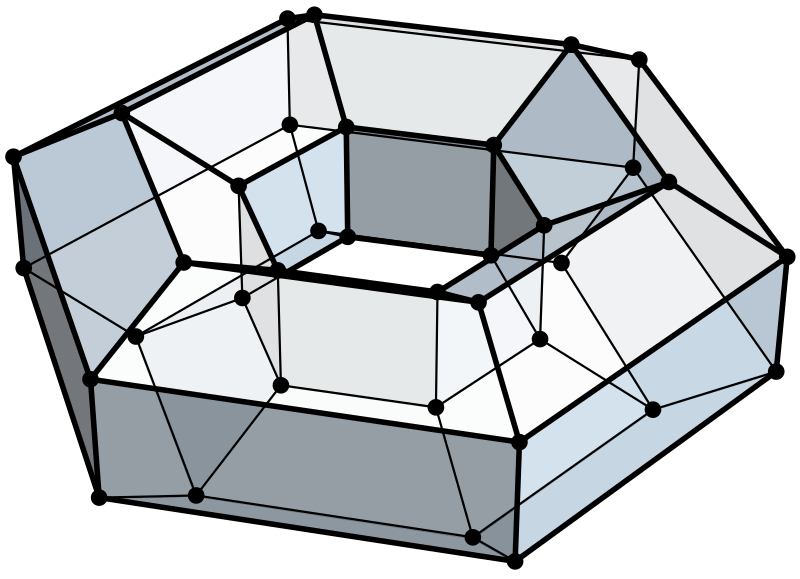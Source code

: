 <?xml version="1.0"?>
<!DOCTYPE ipe SYSTEM "ipe.dtd">
<ipe version="70206" creator="Ipe 7.2.7">
<info created="D:20130415114834" modified="D:20170226161954"/>
<preamble>\usepackage{amsmath}
\usepackage{amssymb}</preamble>
<bitmap id="1" width="1969" height="1425" length="242148" ColorSpace="DeviceRGB" Filter="DCTDecode" BitsPerComponent="8" encoding="base64">
/9j/4AAQSkZJRgABAQEAyADIAAD/2wBDAAIBAQIBAQICAgICAgICAwUDAwMDAwYEBAMFBwYH
BwcGBwcICQsJCAgKCAcHCg0KCgsMDAwMBwkODw0MDgsMDAz/2wBDAQICAgMDAwYDAwYMCAcI
DAwMDAwMDAwMDAwMDAwMDAwMDAwMDAwMDAwMDAwMDAwMDAwMDAwMDAwMDAwMDAwMDAz/wAAR
CAWRB7EDASIAAhEBAxEB/8QAHwAAAQUBAQEBAQEAAAAAAAAAAAECAwQFBgcICQoL/8QAtRAA
AgEDAwIEAwUFBAQAAAF9AQIDAAQRBRIhMUEGE1FhByJxFDKBkaEII0KxwRVS0fAkM2JyggkK
FhcYGRolJicoKSo0NTY3ODk6Q0RFRkdISUpTVFVWV1hZWmNkZWZnaGlqc3R1dnd4eXqDhIWG
h4iJipKTlJWWl5iZmqKjpKWmp6ipqrKztLW2t7i5usLDxMXGx8jJytLT1NXW19jZ2uHi4+Tl
5ufo6erx8vP09fb3+Pn6/8QAHwEAAwEBAQEBAQEBAQAAAAAAAAECAwQFBgcICQoL/8QAtREA
AgECBAQDBAcFBAQAAQJ3AAECAxEEBSExBhJBUQdhcRMiMoEIFEKRobHBCSMzUvAVYnLRChYk
NOEl8RcYGRomJygpKjU2Nzg5OkNERUZHSElKU1RVVldYWVpjZGVmZ2hpanN0dXZ3eHl6goOE
hYaHiImKkpOUlZaXmJmaoqOkpaanqKmqsrO0tba3uLm6wsPExcbHyMnK0tPU1dbX2Nna4uPk
5ebn6Onq8vP09fb3+Pn6/9oADAMBAAIRAxEAPwD9/KKKKACiiigAooooAKKKKACiiigAoooo
AKKKKACiiigAooooAKKKKACiiigAooooAKKKKACiiigAooooAKKKKACiiigAooooAKKKKACi
iigAooooAKKKKACiiigAooooAKKKKACiiigAooooAKKKKACiiigAooooAKKKKACiiigAoooo
AKKKKACiiigAooooAKKKKACiiigAooooAKKKKACiiigAooooAKKKKACiiigAooooAKKKKACi
iigAooooAKKKKACiiigAooooAKKKKACiiigAooooAKKKKACiiigAooooAKKKKACiiigAoooo
AKKKKACiiigAooooAKKKKACiiigAooooAKKKKACiiigAooooAKKKKACiiigAooooAKKKKACi
iigAooooAKKKKACiiigAooooAKKKKACiiigAooooAKKKKACiiigAooooAKKKKACiiigAoooo
AKKKKACiiigAooooAKKKKACiiigAooooAKKKKACiiigAooooAKKKKACiiigAooooAKKKKACi
iigAooooAKKKKACiiigAooooAKKKKACiiigAooooAKKKKACiiigAooooAKKKKACiiigAoooo
AKKKKACiiigAooooAKKKKACiiigAooooAKKKKACiiigAooooAKKKKACiiigAooooAKKKKACi
iigAooooAKKKKACiiigAooooAKKKKACiiigAooooAKKKKACiiigAooooAKKKKACiiigAoooo
AKKKKACiiigAooooAKKKKACiiigAooooAKKKKACiiigAooooAKKKKACiiigAooooAKKKKACi
iigAooooAKKKKACiiigAooooAKKKKACiiigAooooAKKKKACiiigAooooAKKKKACiiigAoooo
AKKKKACiiigAooooAKKKKACiiigAooooAKKKKACiiigAooooAKKKKACiiigAooooAKKKKACi
iigAooooAKKKKACiiigAooooAKKKKACiiigAooooAKKKKACiiigAooooAKKKKACiiigAoooo
AKKKKACiiigAooooAKKKKACiiigAooooAKKKKACiiigAooooAKKKKACiiigAooooAKKKKACi
iigAooooAKKKKACiiigAooooAKKKKACiiigAooooAKKKKACiiigAooooAKKKKACiiigAoooo
AKKKKACiiigAooooAKKKKACiiigAooooAKKKKACiiigAooooAKKKKACiiigAooooAKKKKACi
iigAooooAKKKKACiiigAooooAKKKKACiiigAooooAKKKKACiiigAooooAKKKKACiiigAoooo
AKKKKACiiigAooooAKKKKACiiigAooooAKKKKACiiigAooooAKKKKACiiigAooooAKKKKACi
iigAooooAKKKKACiiigAooooAKKKKACiiigAooooAKKKKACiiigAooooAKKKKACiiigAoooo
AKKKKACiiigAooooAKKKKACiiigAooooAKKKKACiiigAooooAKKKKACiiigAooooAKKKKACi
iigAooooAKKK5/4pfFnwr8DvAl/4p8beJvD/AIP8MaX5f2zV9b1GHT7C08yRYo/MnmZY03SO
iDcRlnUDkgUAdBRXwV8bf+C6EOleHNYl+EXwD+LfxXvrUWx02e9+xeE9M1ISFC5b7fKupW4R
PNwZNOxI8a7f3UiTHzHx/wD8Fg/2mvFPhDw9L4c+Efwb+F19eXltLqtx4o8S6t4naytWRjNA
trbWNijXSEqQwvDGfKdQSHEiaKlN7IzdWC6n6h0V+Rvjf9rb9pz4meNdF1Vv2kNC8D6TbQyQ
6ho/g3wFplvDfqVJhlV9VfUZoZw7HzDuaN0SNViicPLJx9z8OPHXi/4pal4w8TftGftJeJ5t
Xt0jbT4fH1x4f0iEqkaLLDa6MtlFG2yPB2AK5d3ZWdt9arC1GZvEwR+0VfMHxS/4LW/sj/B/
wJf+I9W/aN+D95p+neX5sWieJbbXL998ixjy7Oyaa5lwzgny422qGZsKrMPzT07/AIJ9fBa1
8Qapq978OfDviPWdbla41HUfEcTa9e38zzzTyTyz3rSyPM8lxIXlZi7jYGYrHGF7r/iif2bP
hn/zK3gHwbov/XvpWmWHmy/8Aij3yye255O5bnRYN9WQ8UuiPqv4nf8ABwh8C/Cfw60vxH4P
8NfHj4twavJEbe28JfC/WVka2kiaRbsS6hDaW7wEBBlJWcmVCFK7mXgv2jP+C/fiX4WWmkah
4e/Zr8Qw+H2n8rXtb+IXxA8P+FdP0JXlhjhl320+oNKhaR9w2oy7UCLKz4X56+FWq/Ff9sn7
DcfB3wR/Y3gq98if/hYPj60uNO0y5tn+xTeZp2mfJfahvtriYpI/2S2Z4CBcN0r6K/Z1/wCC
UngP4WeJtI8ZeP8AUNV+NfxO0ny57fxF4sSKS10e5CWhaTS9NjUWen/vrOOVZI42uVLMGuJM
k1lOFOOzuaRnN7qx5Rof/BW/9vT9sOe/8TfAf9n/AODXh34b2WhC+07UvG99q858YXXlR3CL
prSrpkxjmiuIlikmtEti8Mx+1kFQPWvgD+2R+2z8WD4M8faZpv7LPjP4P+MNDstfsre6TXvB
/iW5gvLBJ4lk2vq1tbSRyyqGCm4DpGQChfKfT9fK/wDwSt0bRfgR4L+JfwC0uDQ9M/4UZ441
GxsdPsdYkv5U0bVZP7c0yWRZVE0eINRNrlzIHksJyJX5xlY0uz1C8/4KF/tH+DPi/pWka5+y
Xa+IfB11bNPf+IPAvxV0/UprF9soSBbTVbbS2lk3pHuPmKipNuDuymOjxl/wWjh+GfxO0Xwz
4m/Zf/a201dXMDyavp3g2x8SaXpkMkpjM082kX92QI9rO8SK84QAiJt6BvWKKOUOY4Txz/wX
N/Zl+E3irw1o3jfxt4o+Ht54vu/sekyeMfh74k8OWl24eNHb7RfWEMKRxmWMySO6xxhwzsq8
13H/AA9i/ZY/6OW/Z/8A/Dh6R/8AJFPrh/jL+zJ8Nv2jf7N/4WH8PfA/jz+xvN/s/wD4SLQr
XVPsPm7PM8rz0fy9/lx7tuN2xc5wMLlHzH1pRX50/F7/AIIzfsrfG7w1BpOtfAf4c2Vrb3K3
avoGlr4euS6o6ANPYeRK0eHOY2coSFYqSqkb3xI/4J76N448F3ulaX8WP2nPBt9dbPK1jR/j
X4nlvbPbIrHy1vL24tzuVSh3wv8AK7Y2ttYHKHMffFFfA2ufs1fHXw/8IofD/gT9sT4yaTq+
mWlvZ6bqPifw74W8SoiRFFLXO7S4bm6kaJWBkkuRIXYSO0h3Br3hT/hsr4afCBtNj+OXwR+J
HijT7a4e21LxR8KbzTptWnLO8MdzJp+sRwwxgskW+G0JVFDFJHyXXKx8yPuuiviPwp+1n+2J
4K+EDTeK/gz+z7478Y6dbXE848L/ABK1TRIdXdWd4oLa3vNHmWKRk8uPM13sL5YvGrYS98FP
+CmXxn13wrcTfEb9jb4oeFdbW7ZILTw3438KeILSS32IVkaefUbJ1kLmQGMRMAFU7yWKqWYX
Ps6ivkD4Kf8ABaL4f/FTwrcajrvwr/ag+Gt5DdtbppniT4NeIJ7udAiMJ1bTra7hEZLMoDSL
JmNsoFKsx8C/+C/H7G37RH9q/wDCP/tC/D/T/wCx/K8//hJ7iXwv5nm79vk/2mlv5+PLbd5W
/ZlN23em5DufX9FcB8C/2sfhZ+1B/av/AArP4l/D/wCIn9h+V/aX/CMeIbPV/wCz/N3+V532
eR/L3+VJt3Y3eW+M7Tjv6ACiiigAooooAKKKKACiiigAooooAKKKKACiiigAooooAKKKKACi
iigAooooAKKKKACiiigAooooAKKKKACiiigAooooAKKKKACiiigAooooAKKKKACiiigAoooo
AKKKKACiiigAooooAKKKKACiiigAooooAKKKKACiiigAooooAKKKKACiiigAooooAKKKKACi
iigAooooAKKKKACiiigAooooAKKKKACiiigAooooAKKKKACiiigAooooAKKKKACiiigAoooo
AKKKKACiiigAooooAKKKKACiiigAooooAKKKKACiiigAooooAKKKKACiiigAooooAKKKKACi
iigAooooAKKKKACiiigAooooAKKKKACiiigAooooAKKKKACiiigAooooAKKKKACiiigAoooo
AKKKKACiiigAooooAKKKKACiiigAooooAKKKKACiiigAooooAKKKKACiiigAooooAKKKKACi
iigAooooAKKKKACiiigAooooAKKKKACiiigAooooAKKKKACiiigAooooAKKKKACiiigAoooo
AKKKKACiiigAooooAKKKKACiiigAoorn/il8WfCvwO8CX/inxt4m8P8Ag/wxpfl/bNX1vUYd
PsLTzJFij8yeZljTdI6INxGWdQOSBQB0Fc/8Uviz4V+B3gS/8U+NvE3h/wAH+GNL8v7Zq+t6
jDp9haeZIsUfmTzMsabpHRBuIyzqByQK+HPHX/BYvxd+0N9ntv2aPh99r8O3XkTf8LK+Itld
6ToMsD/YZt+naV+61HUt9vcXIV5PsMHmQArPKpwfF9H/AGUY/GPjvSfHXxi8WeIPjp8SdI2T
WeteKhF9g0Ofy7MSPpWlQqtjp26Syhl3wxefuyXnkJJPRSw0567IwqYiEfNntHjr/gsX4u/a
G+z237NHw++1+HbryJv+FlfEWyu9J0GWB/sM2/TtK/dajqW+3uLkK8n2GDzIAVnlU4PlPg39
n69vvFtl4z+KfjTxB8aPiTZ7ZLfxB4ljgWDQ5Daw2840mwhRLXTI5fJDOLdBLIT+9lmIBHpN
FehSw0Ia7s4amIlPTZHH+I/+R7uv+vC3/wDRlxUdSeI/+R7uv+vC3/8ARlxVDXtesfCuh3uq
ape2mm6ZpsD3V3d3UywwWsKKWeSR2IVEVQSWJAABJrVswZPdWkV9A0U8Uc0T/eR1DKec8g+9
c18Qp/Bfw+8H3mseJ7jw74d0Kz2fadQv54rC3t9zqibpmKhNzsqjLDJYDvivMfDvxu+MH7ZO
uXek/sz/AA2tNe0S1nktpfid4znk07wSWjZwTZGLNzqqGS3urZntV2xTCJiWicMfq39k/wD4
JIeFPhFrGl+Mvizrs/x++LmlXUl1Z+J/EVisFjoh8y3aL+zNJV3tLCRPsluxniU3DSiV/NCu
I15qmJitFqdNPDSer0Pmj4UeH/iT+2VaWLfBHwJd+HfA18IZl+InjwXumaXNbyfYpvN0zS9y
X2ol7e5maOSQWlszwEC4ccH6R/Z8/wCCOXgP4Wa9o/jDxxr/AIh+MnxQ0hI5bXxF4sWC4tNH
ugloWl0zTQn2Ww/fWkcqvGpuVJYG4fJNfXlFcc6kpbnZCnGOxztr4R1K3jKvqsE5JzuezwR7
fK4FR2ui62kZE8elSPngpPIgx9ChrpqKzsXc5O1XVn3efo00ePu7LiJ8/XLDFfKsepv8D/8A
gsfIstj4Y0HRPj58N9mGt2i1rW9e8OXp+7twk4Onav1HmSGPTx/q44fn+1q+X/8Agqy+p+A/
hF8Pfivp2uX+h2vwP+ImjeMdde00N9Xkm0JzNpesAxorukcemaneTvKkbsiW7lQpxIgwue2R
+LNOkuXhNykUseQyyqYtpBwR8wHOe3WrdrqEF7kwTwzAddjhsflXS1UuvD9hfTtLPY2c0r/e
d4VZjxjqR6UE8xlUVam8C6TLdLOtmkMqDaGgZocdf7hHPPWo5vA8BullhvNTt9gxsW4MiHry
Q4bnn9KA5iGinXXhC7MkbW+rToFOXWaCOQP04+UKR3/+tUV9oGsx7Ps1xpk2c7vNikjx6Ywz
Z7+lFx3Q+ior201i1iDR2FrcsTjbHd4I9/mQDH496jvbu7sIg8mlakyk7f3axyn8lYnHvRcL
lmiqU2uw2lp59xDe20YALGW1kUJnsTtx1460R+I9PljVhe2oDDIzKqn8jyKLjuXaKZBcR3US
yRSJLG3RlIYH8RT6APHfE/8AwTv/AGf/ABt4l1HWta+Bfwd1fWNXuZL2+vr3wZptxc3s8jl5
JpZHhLPI7sWZmJJJJJJNcb4c/wCCQ/7Pvw/+Luq+PPBngrVPht4p1q0Fhd3ngTxZrPhFJLcC
LMIh0y7t4kjYwROyIgDugdgXy1fSlFFgufNdr/wTq1fwv8b18b+Ff2nf2tPDDQf8euhP8Qz4
h0O2zb+Q/wDouswXwm3ZaT9+ZNkjbk2bUCbt58Kv2pPDPxf0rXPDH7Wl1qnheytmS78NeOvh
nourQ6jOyyr5jXGljSpkjUPEyojA74ss7oxjHu9FKyHdnhHjL4tft3eGfidop8PXv7JPjbwZ
GYJtWGo6P4h8LapMBKfOt4Cl1qMUZMQXZO4fa7nMLBPn3fHP7fv7Tnw88VeGoW/ZS8L+NdE1
O72avd+Dvi9BNd6Lbq8YeTyNU07T0nkKO5jjSUBjEQ7xAqx9aoo5Q5meS/GX/gs3dfAj+zf7
c/ZM/a4vv7V83yf+Ed8OaJ4j2eXs3eb/AGdq0/k53rt83bvw23dsbG78Xv8AguX+zf8As++G
oNa8feIfiN4I0e6uVsob7X/hP4t0y2lnZHdYVkm0xVMhSN2Cg5IRjjANd7RRyj5hn/D2L9lj
/o5b9n//AMOHpH/yRXt/hPxZpXj3wrpmu6Fqen61omtWkV/p+oWFwlzaX9vKgeKaKVCUkjdG
VldSQwIIJBr53+JHwy8NfGTwXe+G/F/h7Q/FXh3Utn2vS9YsIr6yutkiyJ5kMqsj7ZERxkHD
KpHIBrw/4kf8Eh/2Xfip4LvdA1T4B/Cu1sb/AGebLo/h630a9XZIsg8u6s1iuI8soB2SLuUs
pyrMCuUOY/Qiivz18Kf8EtPhp8LPhA3gj4f6/wDG74aaFBbXEGmw+F/i54osodFeZndp7a3N
+1ssglkaXDxOjOSXRwWBv+FP2TPi38KvhA3hfwf+17+0FHcWVtcJpd/4ot/DfiiaGeRnkSS5
mu9KN3dRrI+djXKnYojV41C7TlYcx990V8JfBTw9+2D8K/Ctxp2u/tJ/C/4lXk121wmp+JPg
20F3AhRFECrp2sWkJjBVmBaNpMyNlyoVVv8AwU/aU/bR0LwrcQ/Eb4c/sv8AirW2u2eC78N+
O9d8P2kdvsQLG0E+k3rtIHEhMglUEMo2AqWZWY7o+3qK+IfgX/wU7+PniD+1f+FmfsVfEDwj
5Plf2b/wjHxD8L+Ivted/m+d9ovLDyduI9u3zd+987No373wy/4LNeEPFviXxLpPir4M/tRf
DS68N3ItA+tfCrU9WttWcPIkhtZ9GW/ikjQxj94XVHEqNG0g3FSwXPsCivkzw5/wXP8A2Uta
+Luq+AtS+L+l+BvFuiWgvL7T/Hek6j4Me3RhEVUtq1vbJ5jLNG6xhvMZGLqpVWYeqfC3/goT
8Avjj47sPC3gn44/B/xh4n1TzPsekaJ4y07UL+78uNpZPLghmaR9saO52g4VGJ4BNIZ6/RRR
QAUUUUAFFFFABRRRQAUUUUAFFFFABRRRQAUUUUAFFFFABRRRQAUUUUAFFFFABRRRQAUUUUAF
FFFABRRRQAUUUUAFFFFABRRRQAUUUUAFFFFABRRRQAUUUUAFFFFABRRRQAUUUUAFFFFABRRR
QAUUUUAFFFFABRRRQAUUUUAFFFFABRRRQAUUUUAFFFFABRRRQAUUUUAFFFFABRRRQAUUUUAF
FFFABRRRQAUUUUAFFFFABRRRQAUUUUAFFFFABRRRQAUUUUAFFFFABRRRQAUUUUAFFFFABRRR
QAUUUUAFFFFABRRRQAUUUUAFFFFABRRRQAUUUUAFFFFABRRRQAUUUUAFFFFABRRRQAUUUUAF
FFFABRRRQAUUUUAFFFFABRRRQAUUUUAFFFFABRRRQAUUUUAFFFFABRRRQAUUUUAFFFFABRRR
QAUUUUAFFFFABRRRQAUUUUAFFFFABRRRQAUUUUAFFFFABRRRQAUUUUAFFFFABRRRQAUUUUAF
FFFABRRRQAUUUUAFFFFABRRXP/FL4s+Ffgd4Ev8AxT428TeH/B/hjS/L+2avreow6fYWnmSL
FH5k8zLGm6R0QbiMs6gckCgDoK5/4pfFnwr8DvAl/wCKfG3ibw/4P8MaX5f2zV9b1GHT7C08
yRYo/MnmZY03SOiDcRlnUDkgV8XfGD/gq94++Kd9a6Z+z58Ntuk3WySX4gfEm2uNJ0qKMTWh
cWuigxapdytFJdqBcjT4g8CssssbqW8F0f8AZRj8Y+O9J8dfGLxZ4g+OnxJ0jZNZ614qEX2D
Q5/LsxI+laVCq2OnbpLKGXfDF5+7JeeQkk9FLCzn5IwqYmEfM9o8df8ABYvxd+0N9ntv2aPh
99r8O3XkTf8ACyviLZXek6DLA/2Gbfp2lfutR1Lfb3FyFeT7DB5kAKzyqcHxfR/2UY/GPjvS
fHXxi8WeIPjp8SdI2TWeteKhF9g0Ofy7MSPpWlQqtjp26Syhl3wxefuyXnkJJPrdFehSw0Ia
7s4amInLyCiiqniDxDYeEtAvtV1W+s9M0vTLeS7vLy7mWG3tIY1LvLI7EKiKoLFmIAAJPFdF
zAt1U8QeIbDwloF9quq31npml6ZbyXd5eXcyw29pDGpd5ZHYhURVBYsxAABJ4ryrwf8AGz4g
ftffaLL9m7wF/wAJrZHzoP8AhYPiWWXRvAlpKn26HdDc7GudV2XVmI2XT4ZIv3y7rmLOR9Bf
C/8A4IzeD9Y1+HxH8fPEN5+0J4htrh7iz0zWrFLLwZo53Xqp9l0JWeCR1t7zyjNfveTZhR0k
jPA56mJitFqdFPDSlq9D5X0z4u+O/wBr3xbfRfs5+Co/GlhJafZP+E88RTS6P4JtJY5NTi3x
XHltcaoFubURkafFJEfMG64i61778MP+CO/hDU9ch8Q/HXX7v4+6/bzvPaabrNkln4P0g7rx
U+zaIrPDI4gu/KMt893NmFHWSM8D658U3UifFryA2IpNIR2XA5KzOAfyY/nViuCpWlN6nZCl
GGwUUUVkaBRRRQAUUUUAFcp8efg9pn7Q/wADfGnw/wBbnv7XRvHWhX3h6/msnRLqG3u7d7eR
omdWUSBJCVLKwBAyCOK6uigDwf8A4JoeP9b+IX7Cfw2k8VJrqeMvDumHwn4nOs3Ud3fSa1pE
0mlalJJPHLKs2+8s7hhL5jGRWVjgsQPdK+Uv2M9E0T9mz9u79o/4TWdvoWl/8Jrqdn8atIhi
1mSe+vo9WhGn6mz28qh08vUtKllZo3kiVdTt0Ai+VD9W0IhrUKKKKBBRRRQAUUUUAFR3VpFf
QNFPFHNE/wB5HUMp5z0PvUlFAGdL4Q0qaJ0bTbEK4KnbCqnn0IGQfcVAvgTTobUwwC7t1wQv
l3Uo2Z7gbsZzzyK2KKLBcw7XwQtpGVTU9UYE5+d43P5shNR2vhXUreMq+qQTknO57PBHt8rg
V0FFFh3ZzVro+uJu89NKkz93ZLImPrlTmmxLqglkWbSZAqHCtFcRuH9/mKkD8Pyrp6KLBzM5
T+0pY7t4ZtO1OEoM7vs5kQ9OAU3Z61H/AMJNYrdvBJOIJkGWWdGiI6f3gPUV19FA+Y5eDWLS
6lWOK6tpZG6KsisT+ANWK173RLLUpRJc2drcSKNoaSJXIHpkjpzVG58A6PdXKTGxijkjxtML
NFjByDhSBn360BzFaiprrwPbTSRtFdalbGM5+S5Zg/TqH3D/APX3qK+8HXcmz7NrFxDjO7zY
I5M+mMBcd/WgfMJRSXvh/V44gba602WQnkSQPGMeuQzc+2KjvbTWLWINHYWtyxONsd3gj3+Z
AMfj3ouFyWiq0099aWnmzaTfZUDcsRjlIPsA2Tz7VHNrsNpaefcQ3ttGACxltZFCZ7E7cdeO
tFwuXaKoweJ9OuYldb22Ct/ecIfyOCKtwXEd1EskUiSxt0ZSGB/EUXGPryv4kfsLfBH4yeNL
3xJ4v+Dnwr8VeItS2fa9U1jwnYX17dbI1jTzJpYmd9saIgyThVUDgAV6pRQFz5pvP+CPn7OC
fF/SvH+h/DS18BeMdDtmtLDVPAur6h4OmtUZZVcqNKntlEjpNIjSY3sjbCxUBQeMv+CbU2rf
E7RfE/hn9o79rbwI2hmCWPStO+Kl9q2l3U0UplEs8Gri9EwbKo8TkwOiAGM7n3fS1FFgueDe
Ofgz+01B4q8Naj4I/a/8UW1npd39o1bTPGPw78N63aa2ivGyQbrG102aCNgsiyFJPMYSDY8T
LuY+MvxJ/bw0P+zf+FeeJf2R/FHm+b/aH/CReEPEOg/ZsbPL8ryNUvfN3Zk3bvL27Vxv3Hb7
zRS5UO7PI/i9+3h+1T8NfDUF/ov7LPw5+IN1NcrA2naB8aGguYUKOxnY3+i2sRjBUKQshfMi
4Qjcy73xI/4Kta18K/Bd7r+qfsqftOXVjYbPNi0e28MazetvkWMeXa2ety3EmGYE7I22qGY4
VWI76ijlDmOA1z/gt78Cvh98IofGnjuH4yfDbSEtLe41I+J/hH4ptE0R5iiiC5nWwe2EiyyL
ETHM8bOQEdwVJ3Phb/wWt/ZH+MHgSw8R6T+0b8H7PT9R8zyotb8S22h36bJGjPmWd60NzFlk
JHmRruUqy5VlY9HVHxP4Y03xt4a1HRda06x1fR9XtpLK+sb2BLi2vYJEKSQyxuCrxujFWVgQ
QSCCDS5R8x7V8Lfiz4V+OPgSw8U+CfE3h/xh4Y1TzPser6JqMOoWF35cjRSeXPCzRvtkR0O0
nDIwPIIroK+BfE//AASo/Zl8XeGtR0m7/Z/+DsNrqltJaTPZeEbGxuUSRCjGKeGNJYZACdsk
bq6HDKwIBGb8FP8Agk98GP2a/CtxoXw5g+KHgDRLu7a/n0/w38V/FelWk1wyIjTNFBqSI0hS
ONS5GSI1GcKMHKHMfoZRXwF8FP2LviB8AfCtxo2hftb/ALUF/Z3N2148niTUfD/iW7DsiIVW
41HSLiZI8RqRGriMEswUM7E3vhl4N/a3+F/iXxLLN+094N+IOj6rch9JtfGfwjgkudEgV5Cs
Ym0nUNOWaRkdBI8kWGMSlEiBZSuVj5kfd9FfEHwy/aD/AG1PCniXxLF4y8Ifsu+PdHNyE8P3
Wi+JNd8I3KwK8gMl1DLZampkkQwnZHKBEVcb5gwZbvhz/gox+0Fonxd1XRfGf7ImqXHhaztA
9p4j8CfEvRtbTULgiJhGLbU/7KlSNQ0qtI+CHiAVHRxICzC59pUV8W2v/BavSNL+N6+CfFX7
OP7WnhBY/wDj68QP8PRr+h2mbfzk/wBI0a5vjLuysf7hJdsj7X2bXKbt5/wXO/Zb8O/F/SvA
fif4lXXw88Ua3bNe2lt468J614QheALKfOa41S0t4Y42MMqKzuod12KWchSh3PrWivEPCf8A
wU2/Zt8e+KtM0LQv2g/gfrWt61dxWGn6fYeOtLubu/uJXCRQxRJOXkkd2VVRQSxIABJr2+gA
ooooAKKKKACiiigAooooAKKKKACiiigAooooAKKKKACiiigAooooAKKKKACiiigAooooAKKK
KACiiigAooooAKKKKACiiigAooooAKKKKACiiigAooooAKKKKACiiigAooooAKKKKACiiigA
ooooAKKKKACiiigAooooAKKKKACiiigAooooAKKKKACiiigAooooAKKKKACiiigAooooAKKK
KACiiigAooooAKKKKACiiigAooooAKKKKACiiigAooooAKKKKACiiigAooooAKKKKACiiigA
ooooAKKKKACiiigAooooAKKKKACiiigAooooAKKKKACiiigAooooAKKKKACiiigAooooAKKK
KACiiigAooooAKKKKACiiigAooooAKKKKACiiigAooooAKKKKACiiigAooooAKKKKACiiigA
ooooAKKKKACiiigAooooAKKKKACiiigAooooAKKK5/4pfFnwr8DvAl/4p8beJvD/AIP8MaX5
f2zV9b1GHT7C08yRYo/MnmZY03SOiDcRlnUDkgUAdBXP/FL4s+Ffgd4Ev/FPjbxN4f8AB/hj
S/L+2avreow6fYWnmSLFH5k8zLGm6R0QbiMs6gckCvz58Vf8F2te/al1+z0j9k/4cXnifwzc
XEa3nxY8cafc6X4TtIdyM72NizQX2quPLvLZkU2ohuI4izNE+6vOtH/ZRj8Y+O9J8dfGLxZ4
g+OnxJ0jZNZ614qEX2DQ5/LsxI+laVCq2OnbpLKGXfDF5+7JeeQkk9FLDTnrsjCriIw06ntH
jr/gsX4u/aG+z237NHw++1+HbryJv+FlfEWyu9J0GWB/sM2/TtK/dajqW+3uLkK8n2GDzIAV
nlU4Pi+j/sox+MfHek+OvjF4s8QfHT4k6Rsms9a8VCL7Boc/l2YkfStKhVbHTt0llDLvhi8/
dkvPISSfW6K9ClhoQ13Zw1MROXkFFFVPEHiGw8JaBfarqt9Z6ZpemW8l3eXl3MsNvaQxqXeW
R2IVEVQWLMQAASeK6LmBbqp4g8Q2HhLQL7VdVvrPTNL0y3ku7y8u5lht7SGNS7yyOxCoiqCx
ZiAACTxXlXg/42fED9r77RZfs3eAv+E1sj50H/CwfEssujeBLSVPt0O6G52Nc6rsurMRsunw
yRfvl3XMWcj6C+F//BGbwfrGvw+I/j54hvP2hPENtcPcWema1YpZeDNHO69VPsuhKzwSOtve
eUZr97ybMKOkkZ4HPUxMVotTop4aUtXofPvg/wCNnxA/a++0WX7N3gL/AITWyPnQf8LB8Syy
6N4EtJU+3Q7obnY1zquy6sxGy6fDJF++XdcxZyPoL4X/APBGbwfrGvw+I/j54hvP2hPENtcP
cWema1YpZeDNHO69VPsuhKzwSOtveeUZr97ybMKOkkZ4H2VRXHOrKe7OynSjDZBRRRWZoef+
LP8Aksqf9gUf+jzVypfGtjFH45066VMTzWM8Ttk8qskRUY6cF2/P6VFWb3BsKKKKACiiigAo
oooAKKKKAPk/9rj/AIsn/wAFIv2aPiWn/CC6VpXjP+2/hH4i1HU/3Gp3P261XVdJggl+VWxe
aRJEqSO3z6gUjjZ5y6fVleAf8FU/hv4u+Jv7APxGg+H9/f6f488OWtt4u8NvZaSNVup9S0a8
g1a1t4rY5Esk01lHEqlXGZAdkmNjexfC/wCJWifGf4Z+HfGPhq9/tLw54s0y21nSrvyZIftV
pcRLNDJskVXTdG6na6hhnBAORQTJG7RRRQSFFFFABRRRQAUUUUAFFFFABRRRQAUUUUAFFFFA
BRRRQAUUUUAFFFFABRRRQA2WJJ4njkRXjcFWVhkMD1BHcVQl8IaVNE6NptiFcFTthVTz6EDI
PuK0aKAuY9r4D0uyjKQQzwoTkhLqVQT68NUdr4IW0jKpqeqMCc/O8bn82QmtyiiwXZz1r4S1
K33b9Whn3dN9njb9Nrj9abFo2tRyyCQaXNHn92VkkiOPUja3PTjPHvXR0UWHzM5jytViu3jk
0svEo4kguUYMeOzbT6/l+NR/2lLHdvDNp2pwlBnd9nMiHpwCm7PWurooDmORm8SWdtdLBPI9
tK43ATxPFkc8/MBxwakj1yymkVEvLV3c4AEqkk+nWuqqte6JZalKJLmztbiRRtDSRK5A9Mkd
OaB8xkUVauvA2kXckbmwgieE5Uw5hIPHPyYz079KivvAdrd7PLu9Utduc+Vdud313buntjrQ
HMRUU+98H3MkQFtq91FIDyZIYpBj0wFXn3zUd74f1eOIG2utNlkJ5EkDxjHrkM3Ptigd0LRU
U1hrNtab/sdlcyqBlYrkqWPfG5AB68n86jmnvrS082bSb7KgbliMcpB9gGyefai4XLNFU11p
VtTNNa6jbKoLN5lpINgHckAjGOetNg8T6dcxK63tsFb+84Q/kcEUXHcvUVHa3kN7GXglimQH
BKMGAPpxUlAHDeO/2YPhp8UviLpPjDxP8O/AviPxdoIhGma3qmg2t5qOnCGVpohDcSRmSPZK
zOu1htZiwwSTXkHjn/gjj+zH468VeGtdX4O+F/C+t+ELv7fpGoeDjP4Tu7S4Dxuk3m6XJbu8
kbxI0buWMZBKFSzZ+mKKLBc+dfi9/wAE4dN+JXhqCw0X42ftVfD66huVnbUdA+NHiGe5mQI6
mBhf3V1EIyWDErGHzGuHA3K1/wCL3wH/AGkNa8NQReAf2yviN4a1hblXmutf8B+EtctpINjh
o1hh02zZZC5QhzKwAVhsJYMvvdFFh3Z4lrniH9tTwR8Iobbw58Uf2c/Hfi3TbS3t45vE/wAN
9V0dNYdSiSz3M9nrEiRSMu+QiG0EZfCqkanKX9c/bR/a3+HXwihv7r9nn4N/EPxTYWlul5Ze
GPizd6a+q3BKJNJbRX+jLFDHkvII5btiqKVDyuBu9eopcqDmZ5f4U/4KlfEvSPhA2vfED9j/
AON2ia7p9tcXepaZ4X13wv4mhjSNnZRbONTt7m6kaJVby0tQ5djGiyEKzX/Cn/BbD4SXXwgb
xj4w8JftBfC+3s7a4vdUsvFHwe8SLNosEDPvmuZrSzuLRY/LTzdyzsFRhuKsGVfQaKOUOY4z
4Kf8F0v2Pvj74VuNZ0L9on4X2FnbXbWbx+JNXXw1dl1RHLLb6iLeZ48SKBIqGMkMoYsjAe//
AAU/aF8AftKeFbjXfhz448H+P9EtLtrCfUPDes22q2kNwqI7QtLA7osgSSNihOQJFOMMM+Z1
4f8A8OyP2bP+je/gf/4Qml//ABilyj5j7sor88fhl/wST+BfwM8S+JdW+H2g+MvhrdeMLkXe
sJ4M+IPiLw3bXrq8joDBY30MSxxmaXy41QJGJGVFUHFHw7/4J8+J/hB8TtY8T+F/2rP2srNt
WE0SaVq/jGz8UaXp0MkqyiKCDWLK8ClNiosrFpwgYGRt77jlYcx+h1FfB3hz4d/tW/D/AOLu
q6xpv7VOl+LvCV1aC3sfD3jv4V6dfPYuREWnN1pM+lvJJuSQKCojCTEMjsqyUWvxq/br8K/G
9TPafsl+Pfhtb/eVP+Eg8Ja5fZt/UnU4LfZcH0m8yNP+WbP+7VmO6PvGiviu8/4KF/tH+DPi
/pWka5+yXa+IfB11bNPf+IPAvxV0/UprF9soSBbTVbbS2lk3pHuPmKipNuDuymOjxl/wWjh+
GfxO0Xwz4m/Zf/a201dXMDyavp3g2x8SaXpkMkpjM082kX92QI9rO8SK84QAiJt6BiwXPtSi
vkjxz/wXN/Zl+E3irw1o3jfxt4o+Ht54vu/sekyeMfh74k8OWl24eNHb7RfWEMKRxmWMySO6
xxhwzsq813H/AA9i/ZY/6OW/Z/8A/Dh6R/8AJFIZ7/RRRQAUUUUAFFFFABRRRQAUUUUAFFFF
ABRRRQAUUUUAFFFFABRRRQAUUUUAFFFFABRRRQAUUUUAFFFFABRRRQAUUUUAFFFFABRRRQAU
UUUAFFFFABRRRQAUUUUAFFFFABRRRQAUUUUAFFFFABRRRQAUUUUAFFFFABRRRQAUUUUAFFFF
ABRRRQAUUUUAFFFFABRRRQAUUUUAFFFFABRRRQAUUUUAFFFFABRRRQAUUUUAFFFFABRRRQAU
UUUAFFFFABRRRQAUUUUAFFFFABRRRQAUUUUAFFFFABRRRQAUUUUAFFFFABRRRQAUUUUAFFFF
ABRRRQAUUUUAFFFFABRRRQAUUUUAFFFFABRRRQAUUUUAFFFFABRRRQAUUUUAFFFFABRRRQAU
UUUAFFFFABRRRQAUUUUAFFFFABRRWf4s8WaV4C8K6nruu6np+i6JotpLf6hqF/cJbWlhbxIX
lmllchI40RWZnYgKASSAKANCs/xZ4s0rwF4V1PXdd1PT9F0TRbSW/wBQ1C/uEtrSwt4kLyzS
yuQkcaIrMzsQFAJJAFfDvxh/4LRSfE3+0ND/AGXfBP8Awte/T7Ra/wDCea5LLo/gDT50+3Q7
47rYbnV/LurSNWXT4mgdJ1P2yPrXg/jX9mfUf2m/FSeIP2hfGeofGy9trt7vT/D99aLp/grQ
zvvRF9l0RGeGSRIL1oftF893cYjQiVcYG9LDznqloY1K8Ib7nrH7SH/BaLxd8VdYHhv9j/wT
4f8AiYo86O/+JfiyW70/wNpU8N1JEYbbYiz6zv8AstzGZbFjBE0tq/myqzqnzvB/wT8j+M/j
uz8bftIeO/EH7Sfjiw3/AGJvFEEVv4b0bfH5Mn2HRIf9Dg82FLfzdyyb5bdJhsck19FUV6FL
Cwhq9WcNTEzlotAooorpOcKqeIPENh4S0C+1XVb6z0zS9Mt5Lu8vLuZYbe0hjUu8sjsQqIqg
sWYgAAk8V5X4T/alvf2kPFD6B+z74O1D42X1tdLa6hr9jdrYeC9DO+yMv2nW3V4ZJEgvVm+z
2KXdxiNwYlxkez/Cj/gjxcfFL7Brf7T3jX/had6nkXX/AAgmhxS6P4B0+dPsM22S13tc6t5d
1aSMrahK0DpOw+yR9KwqYiMdFqzenh5S1eiPmnRP20/Fn7XPii98K/srfDrUPi9fWd0+m6h4
3vmbS/AXh2ZXEUrS6g4zeyQGW1na2sw7zW8peJ2xivqH4Cf8Eb9D8SWuj+KP2mNVj+OfjuNV
u5NBvFx4C8O3JF4DHYaSVWO5EcV60IudRW4uGEEcimA/Iv2V4U8K6X4E8L6boeh6bp+jaLo1
rFY6fp9jbpbWtjbxIEihiiQBY40RVVVUAKAAAAKv1xTqynuztp0ow2QUUUVmaBRRRQAUUUUA
cr44/wCRq0r/AK9Lr/0O3qrVrxx/yNWlf9el1/6Hb1VqHuAUUUUgCiiigAooooAKKKKACvlz
/gkz4cuPg3+zfr3wbvZPFlzdfAfxhq3gqG68QXsN7dXem+auo6O6zROVaP8AsfUNNUKViMZR
oxFGI1FfUdfJ+h6Jon7Nv/BYXxBKLfQtO/4ag8C298lxLrMi319rXhiUwTRLbSKUbzNN1W1Z
RBICq6XcM0XLSEE1ofVlFFFBAUUUUAFFFFABRRRQAUUUUAFFFFABRRRQAUUUUAFFFFABRRRQ
AUUUUAFFFFABRRRQAUUUUAFFFFABRRRQAUUUUAFFFFABRRRQAUUUUAFNliSeJ45EV43BVlYZ
DA9QR3FOooAof8Ippf8A0DNP/wDAdP8ACq1r4D0uyjKQQzwoTkhLqVQT68NWxRRYLmJbeCBa
ptTU9UI/23jc/mUNRxeFNQglkI1WOWNj8gltASg9Mqy5Pvjt2rfoosO7Oc/sTWYrtxu0y4gA
+U5eFyeOoww9f88VH5WqxXbxyaWXiUcSQXKMGPHZtp9fy/GunoosHMzlZtQntbpYptM1OPcN
29YRKg69ShbnjpUVz4osrK5SG4klt5ZMELNC8fBOM/MBxnv0rr6KB8xyseuWU0iol5au7nAA
lUkn061arZvtKtdT2faba3ufLzt82MPtz1xnp0FZ994C0bUdnmafbrszjygYuvrtxn8aA5it
RU974GtLqILHcalbMDndHdyEn2+YkY/DtUd74PuZIgLbV7qKQHkyQxSDHpgKvPvmgfMMopJv
Deqw2mIb2xnmUADzbZkDepJDnH4D8qjmsNZtrTf9jsrmVQMrFclSx743IAPXk/nRcLoloqus
mox2pkn0i7VkBZljkik6enzAk47AVGutKtqZprXUbZVBZvMtJBsA7kgEYxz1ouFy5RWfa+Kt
Nu4yyXsCgHHztsP5Ng1ctbyG9jLwSxTIDglGDAH04ouMkrlfi98C/BH7QXhqDRfH3g3wr430
e1uVvYbHX9Jt9Ttop1R0WZY5kZRIEkdQwGQHYZwTXVUUAfMvxe/4IzfsrfG7w1BpOtfAf4c2
Vrb3K3avoGlr4euS6o6ANPYeRK0eHOY2coSFYqSqkXtc/wCCZXhGL4RQ+DvB3xF/aM+Gdlp9
pb2GlXHhj4xeJY30W3gKBIbaC5vJ7VIxGgiCGBgqEhQpCsv0ZRRYLngWufs1fHXw/wDCKHw/
4E/bE+Mmk6vplpb2em6j4n8O+FvEqIkRRS1zu0uG5upGiVgZJLkSF2EjtIdwa94U/wCGyvhp
8IG02P45fBH4keKNPtrh7bUvFHwpvNOm1acs7wx3Mmn6xHDDGCyRb4bQlUUMUkfJf2+ilZDu
zx/wp+1n+2J4K+EDTeK/gz+z7478Y6dbXE848L/ErVNEh1d1Z3igtre80eZYpGTy48zXewvl
i8athL3wU/4KZfGfXfCtxN8Rv2Nvih4V1tbtkgtPDfjfwp4gtJLfYhWRp59RsnWQuZAYxEwA
VTvJYqvqVFHKHMzzz4Kf8Fovh/8AFTwrcajrvwr/AGoPhreQ3bW6aZ4k+DXiCe7nQIjCdW06
2u4RGSzKA0iyZjbKBSrNe+GX/BdH9kj4peJfEuiw/HTwb4Y1jwhciy1ax8Z+f4PubaffIjQi
PVo7ZpJEeJ1kWMMYjtDhSy57Wilyj5jrfgp+278F/wBpTxVcaF8Ofi98L/H+t2lo1/Pp/hvx
VY6rdw26uiNM0UErusYeSNS5GAZFGcsM+n18Q+J/+Cd/7P8A428S6jrWtfAv4O6vrGr3Ml7f
X174M024ub2eRy8k0sjwlnkd2LMzEkkkkkmuN8Of8Eh/2ffh/wDF3VfHngzwVqnw28U61aCw
u7zwJ4s1nwikluBFmEQ6Zd28SRsYInZEQB3QOwL5ajlDmP0Qor877X/gnVq/hf43r438K/tO
/taeGGg/49dCf4hnxDodtm38h/8ARdZgvhNuy0n78ybJG3Js2oE3bz4VftSeGfi/pWueGP2t
LrVPC9lbMl34a8dfDPRdWh1GdllXzGuNLGlTJGoeJlRGB3xZZ3RjGFysfMj7zor4M8ZfFr9u
7wz8TtFPh69/ZJ8beDIzBNqw1HR/EPhbVJgJT51vAUutRijJiC7J3D7Xc5hYJ89L9qj/AIK2
fHD9irwhb+NPHf7N/gnUPhxppNx4o1zwz8YIZZ/D1oskSlxb6lpth9quJPMKwW8MhaaVRHuR
nQsWBM/QCivh34Uf8F/fg34/0Dxlq+veEfjV4E0XwJLc2+rane+DJtfsLSW0luIr2Ka40JtR
itJLb7P5kiXbQN5M8EyB4pVkr6D/AGaP+CgfwO/bI+yRfC34s/D/AMc6heaUmt/2XpWt282q
2tm3ljzbiy3fabfa00SOs0aNG7hHCt8tDQJnr9FFFIYUUUUAFFFFABRRRQAUUUUAFFFFABRR
RQAUUUUAFFFFABRRRQAUUUUAFFFFABRRRQAUUUUAFFFFABRRRQAUUUUAFFFFABRRRQAUUUUA
FFFFABRRRQAUUUUAFFFFABRRRQAUUUUAFFFFABRRRQAUUUUAFFFFABRRRQAUUUUAFFFFABRR
RQAUUUUAFFFFABRRRQAUUUUAFFFFABRRRQAUUUUAFFFFABRRRQAUUUUAFFFFABRRRQAUUUUA
FFFFABRRRQAUUUUAFFFFABRRRQAUUUUAFFFFABRRRQAUUUUAFFFFABRRRQAUUUUAFFFFABRR
RQAUUUUAFFFFABRRRQAUUUUAFFFFABRRRQAUUUUAFFFZ/izxZpXgLwrqeu67qen6Lomi2kt/
qGoX9wltaWFvEheWaWVyEjjRFZmdiAoBJIAoA0Kz/FnizSvAXhXU9d13U9P0XRNFtJb/AFDU
L+4S2tLC3iQvLNLK5CRxoiszOxAUAkkAV8O/GH/gtFJ8Tf7Q0P8AZd8E/wDC179PtFr/AMJ5
rksuj+ANPnT7dDvjuthudX8u6tI1ZdPiaB0nU/bI+teD+Nf2Z9R/ab8VJ4g/aF8Z6h8bL22u
3u9P8P31oun+CtDO+9EX2XREZ4ZJEgvWh+0Xz3dxiNCJVxgb0sPOeqWhjUrwhvue8fGH/gtF
J8Tf7Q0P9l3wT/wte/T7Ra/8J5rksuj+ANPnT7dDvjuthudX8u6tI1ZdPiaB0nU/bI+teD+N
f2Z9R/ab8VJ4g/aF8Z6h8bL22u3u9P8AD99aLp/grQzvvRF9l0RGeGSRIL1oftF893cYjQiV
cYHrVFehSwsIavVnDUxM5aLQKKKK6TnCivIPCf7Ut7+0h4ofQP2ffB2ofGy+trpbXUNfsbtb
DwXoZ32Rl+0626vDJIkF6s32exS7uMRuDEuMj2f4Uf8ABHi4+KX2DW/2nvGv/C071PIuv+EE
0OKXR/AOnzp9hm2yWu9rnVvLurSRlbUJWgdJ2H2SPpWFTERjotTenh5S1eh4x4T/AGpb39pD
xQ+gfs++DtQ+Nl9bXS2uoa/Y3a2HgvQzvsjL9p1t1eGSRIL1Zvs9il3cYjcGJcZHs/wo/wCC
PFx8UvsGt/tPeNf+Fp3qeRdf8IJocUuj+AdPnT7DNtktd7XOreXdWkjK2oStA6TsPskfSvtX
wp4V0vwJ4X03Q9D03T9G0XRrWKx0/T7G3S2tbG3iQJFDFEgCxxoiqqqoAUAAAAVfrjqVpT3O
ynRjHYoeFPCul+BPC+m6Hoem6fo2i6NaxWOn6fY26W1rY28SBIoYokAWONEVVVVACgAAACr9
FFZGoUUUUAFFFFABRRRQAUUUUAcb8Rb/AOyeMvD8ezd9qiu4s5xtwInz7/dx+NNqP4oFP+E2
8KgqxkJu8Hd8oHlDIxjk9Oc8YPXPElQ9wCiiikAUUUUAFFFFABRRRQAV8g/8FePEVv8As/eG
Pg7+0BLH4TtLX4G/ETT7vxBqurWU1zdWPh3Vkl0TUha+QhmaTGoW8/lghWNmjFZGjSJ/r6uF
/ai+C3/DSX7M/wARfh1/af8AYv8Awn3hjUvDn9ofZ/tP2D7ZaS2/neVuTzNnmbtm5d2MbhnI
AO2orxr/AIJ5fGzU/wBob9iL4ZeKvEFzf3Xi660KCy8Um90x9MuoddtAbTVYZbZo4/Kkjv4L
qNlCKoKHaNu017LQmZsKKKKACiiigAooooAKKKKACiiigAooooAKKKKACiiigAooooAKKKKA
CiiigAooooAKKKKACiiigAooooAKKKKACiiigAooooAKKKKACiiigAooooAKKKKACiiigAoo
ooAKKKKACiiigAooooAKKKKACqH/AAiml/8AQM0//wAB0/wq/RQFzIi8CaXbyyPDbyQNKdze
VPJGD+CsBjnp2qOLwQlvLI0Wo6oiyHO1pFkC+w3qSB+P51t0UWC7MD/hEr6K7d49VDwkYWOe
1VivTnKlc9+3f8aifRNbivCFfS57cevmRO3H/AgOfr+FdJRRYd2czNBq1vdKjaak0RGTJBcq
dvXjDhcn/H8KiudSuLO5SKXStUBfB3JCJVUZxklCfy611dFAcxyN14itLCSNbhp7YzHCedBJ
GG6d2UDuPpT/APhILD/n+s/+/wAv+NdXUF9pVrqez7TbW9z5edvmxh9ueuM9OgoHzGNRVu98
DaPfxBJNOtVUHd+7Tyj+a4OPao73wNaXUQWO41K2YHO6O7kJPt8xIx+HagOYgop83g2ZbTZb
6texyKAFaVI5APr8oJ496jm8N6rDaYhvbGeZQAPNtmQN6kkOcfgPyoHdC0VGumazDalpLfTp
5VBOI7h03+gAKcHtyfyqNZNRjtTJPpF2rICzLHJFJ09PmBJx2AouFyxX5w+KPiN/w8p/aO07
x3NZ6TP8E/hNqeoWngSMah9uHi3Wobj7NL4iZYZmtRBbmCeGx3LJKRPPcbot8SjrP+Cgfxo1
H9rv4oTfs9+H9N8caX4J0O5jk+LWtwebp0d5bS2fnweG4JFiaWV7pbi1mumheIJanyjKWuSi
6/he88P6B4es9N0gabpel6ZClpaWcEa20NrFGoVI44wAFRVAACgAAYHSuvC0bvnlsc2Iq2XL
E848beM9T/YO+PN18e9CFjJ4M12LTdI+LGkHTHkmm0yCd0h16CS2he4Nzp8d1K0qOHSa0Rl/
dtDE4+zvG/7MnwR/a4/sfxn4k+Hvwr+J327TIf7L13UtCsNa+0WD7pofIuJEfdA3mtIuxth8
wsPvEnw611C3vt3kTwzbPvbHDY+uK5j/AIJ/fEnU/wBkL442f7P2u3/iTWPhz4ltvN+FGo3l
o94NFkgiuZrzw3PeiRnMcNtAs9mbhFPkrcQ+dIbeNarFUbe+hYarf3GeqeAf+CXvhz9n3/hE
Ifgx8Ufjx8FNI8GfbPsmheHfG9xqeg3H2rcX83TdYW/sztaSaRdkK/vJmkO5wjJt6bP+2j8E
No0L4tfCP446fceKPtctp8QfCcnhrVbXRTjNnFqWkMbZp1VFCyvphBeaSQjaiQV77RXDZHYm
zy3xL/wVI+JPwQ8K+IdQ+I37KvxQ1IaJdxJBcfCzWNM8Z2mpW8iQBZIop5dP1IyLNLJG8YsS
EEJk3shLL1fhP/gtV+y14k8aeIfDeofGTw34F8ReFfs39paX4+guvBN7D9ojMkW2HWIrV5cx
gOfLDbVeMtgSIW6eqPifwxpvjbw1qOi61p1jq+j6vbSWV9Y3sCXFtewSIUkhljcFXjdGKsrA
ggkEEGjlBSPevCfizSvHvhXTNd0LU9P1rRNatIr/AE/ULC4S5tL+3lQPFNFKhKSRujKyupIY
EEEg1oV+ftl/wSo+Avhn4nHxn4S8DzfDPxK+l/2LJe/DzX9T8Eme0MvnGKRNIuLZJA0gRiXU
s3lxgkiNAt3R/gZ+0T8J9R8GL4H/AGrvFGr6J4ZtJLO+0j4meDdJ8UR60ggWG3aS7sk02/8A
MjO6RpHuZJJpAhdiBIJVysakfetFfC/h/wDbW/a++FfgnwufHP7P3wp+KGqz6olrr9z8NviH
LpsttaPJIzXdvYaxaRRsYoQieU2o7pZSCDGjMYtuT/guf8IvAXgbxLr/AMV/CHx2+CFl4U1R
9MvpPF/w21Wez+V44luUv9MivLF7eSaTyo3Fx87LlQVeNnVh3Ps2iuA+Bf7WPws/ag/tX/hW
fxL+H/xE/sPyv7S/4RjxDZ6v/Z/m7/K877PI/l7/ACpNu7G7y3xnacd/SGFFFFABRRRQAUUU
UAFFFFABRRRQAUUUUAFFFFABRRRQAUUUUAFFFFABRRRQAUUUUAFFFFABRRRQAUUUUAFFFFAB
RRRQAUUUUAFFFFABRRRQAUUUUAFFFFABRRRQAUUUUAFFFFABRRRQAUUUUAFFFFABRRRQAUUU
UAFFFFABRRRQAUUUUAFFFFABRRRQAUUUUAFFFFABRRRQAUUUUAFFFFABRRRQAUUUUAFFFFAB
RRRQAUUUUAFFFFABRRRQAUUUUAFFFFABRRRQAUUUUAFFFFABRRRQAUUUUAFFFFABRRRQAUUU
UAFFFFABRRRQAUUUUAFFFFABRRWf4s8WaV4C8K6nruu6np+i6JotpLf6hqF/cJbWlhbxIXlm
llchI40RWZnYgKASSAKANCs/xZ4s0rwF4V1PXdd1PT9F0TRbSW/1DUL+4S2tLC3iQvLNLK5C
RxoiszOxAUAkkAV8O/GH/gtFJ8Tf7Q0P9l3wT/wte/T7Ra/8J5rksuj+ANPnT7dDvjuthudX
8u6tI1ZdPiaB0nU/bI+teD+Nf2Z9R/ab8VJ4g/aF8Z6h8bL22u3u9P8AD99aLp/grQzvvRF9
l0RGeGSRIL1oftF893cYjQiVcYG9LDznqloY1K8Ib7nvHxh/4LRSfE3+0ND/AGXfBP8Awte/
T7Ra/wDCea5LLo/gDT50+3Q747rYbnV/LurSNWXT4mgdJ1P2yPrXg/jX9mfUf2m/FSeIP2hf
GeofGy9trt7vT/D99aLp/grQzvvRF9l0RGeGSRIL1oftF893cYjQiVcYHrVFehSwsIavVnDU
xM5aLQKKKK6TnCivAdD/AG9NP+P/AMYYfh1+z94c1D46eLftVvb6nqGjSNF4R8LJKFkWfU9Z
WOWGGNoFuXQQJcPJJayQhPNKqfob4Uf8EeLj4pfYNb/ae8a/8LTvU8i6/wCEE0OKXR/AOnzp
9hm2yWu9rnVvLurSRlbUJWgdJ2H2SPpWFTExjotTenh5S1eh4x4T/alvf2kPFD6B+z74O1D4
2X1tdLa6hr9jdrYeC9DO+yMv2nW3V4ZJEgvVm+z2KXdxiNwYlxkez/Cj/gjxcfFL7Brf7T3j
X/had6nkXX/CCaHFLo/gHT50+wzbZLXe1zq3l3VpIytqErQOk7D7JH0r7V8KeFdL8CeF9N0P
Q9N0/RtF0a1isdP0+xt0trWxt4kCRQxRIAscaIqqqqAFAAAAFX646laU9zsp0Yx2KHhTwrpf
gTwvpuh6Hpun6NoujWsVjp+n2Nulta2NvEgSKGKJAFjjRFVVVQAoAAAAq/RRWRqFFFFABRRR
QAUUUUAFFFFABRRRQAUUUUAcj8S9L87XvDt95mPs9xNBs2/e3ws2c9seX0759uYa0fiL/wAw
X/r/AD/6Tz1nVD3AKKKKQBRRRQAUUUUAFFFFABRRRQB8u/sI+HLj4GftJ/tJ/C65k8WXVoPG
EfxM0KfVr2G6tRpviKJ5JYbURvuhjTWLHW/3LxxkB0fMrStIfp6vlP8AaZ0TRPgH/wAFOPgR
8X7q30K0/wCFjaZqfwV1XUr7WZLSZJLgDWdIWOJ1MMmZ9NvrbaGileXUoADLtVB9WUIiS1Ci
iigQUUUUAFFFFABRRRQAUUUUAFFFFABRRRQAUUUUAFFFFABRRRQAUUUUAFFFFABRRRQAUUUU
AFFFFABRRRQAUUUUAFFFFABRRRQAUUUUAFFFFABRRRQAUUUUAFFFFABRRRQAUUUUAFFFFABR
RRQAUUUUAFFFFABRRRQAUUUUAFFFFABRRRQAUUUUAFfLn/BR79t+++CGiR/C34Yj+2f2gPiH
pk//AAjVlC0fleFrY5hbxDqLPHIkNlbSHKq8btdTIsEaOTIY/WP2tP2tPBv7F3wcuvGnjS6v
Psv2iPT9M0zT4Ddar4i1GYkW+nWNuCGnupmBCIMAAM7skaO6/Gv7Mnw88ZImq/Ef4q6veax8
XfiTb2dx4ij8wJp3h2KJZGt9FsIEkkjitbM3E6hw7vPJJNM8jtJ8u1Ck5yt0M6lTlVzf/Z//
AGf/AA9+zd8Ph4f8Prf3LXN1LqWq6rqVy13qniDUJjuuNQvbhvmnuZn+Z5G9lUKiqq9tRRXr
JJKyPPbb1ZSl8NabPK8kmn2LyOSzM0CEsT1JOOTXB/G/9lDwd8e/Bcuj6tbahp8sV1Hqem6p
pV7JZ6joOoQktb39lMpzBcwuSyOowMlSGRmU+k0UnFNWY1JrVGt/wTN+PeqftEfC/VvDXjq/
uLD4y/Cae28NeOLWHVLS8i1C4NpDNBrECIgMdrfxP5yB4oikguIQv7gk/Rj+Db9L0vFrBMA6
RzWquencqVzzzxivz3/aW8L+IPhV4z0D4+/DXRbPVfiX8Lre4a50zN1FJ440FoZTd6EzWxLO
7MVuLXzIp1ju4ISI8PIT9/8AwM+OfhH9pf4R6D488B69YeJ/CPie1F3pupWjExzpkqQQwDJI
jqyPG4V43R0dVZWUeTWpckrHp0qvPG5PN4f1mG7Ty5dMuIMfNuV4XzzwPvjHTn/9dQ3NtrNt
cog0uK4jOCzw3a/LzyMOFJP6e9dVRWVjQ5K7vLqxkjWXS9SAlON0cayhenJ2MSOtQ33iW00v
Z9qNxbeZnb5ttIm7HXGV56iuzooA5D/hILD/AJ/rP/v8v+NW63r3T7fU4hHcwQ3EancFkQOA
fXB781n3vgXR9QiCSadaqoO792nlH81wce1AHh/xv/4J6/An9pG/12/8dfCD4c+JdY8S2xtN
R1i70C2OrTp5IgBF6qC4SRIlVUkSRXjCLsZSqkc7rX7Dvirwt4q1LxF8L/2kP2iPh7rNzoUu
k21pqPix/G+hRzs5kS8ksteW9LSBxEG8maFjHGUVo/MkZvo6bwHYPaeTC99agABWiu5MoB2A
JI6cdKjm8EyraeXb6tfRyKAFaVIpQPr8oJ496TQ7niGj/EL9s/4Vaj4Mtx4i/Z3+M+iWNpJb
+I5NV0bVPA2s37pAqQzx3FtNqVr5kkuZJQLOKMBSsaKJAYrvh/8A4K5+M/BXgnwvffFv9k34
9eDdS1vVE0zUf+ET/srx5p+i+ZJJtuXOnXRv3t1hQSSOtiNrExqJGMfmevL4V1SC0KrqNpcS
qDtMloV3HsCVfgdsgfnUS6TrUNoWkt9OnlUE4juHTf6AApwe3J/KiwJmb8D/APgr/wDsy/tC
+JZtB8PfGbwbZ+KIdfPhc+HfEU7+G9efUw6R/ZU07UVgu3kMkixjbEQZA0YJdGUfSNfKfxV+
A/hv9oTwtBo3xD+G/h3xppVrdLew6frlhZarawzqjosypPlRIEkdQwXIDsM4JrwTUv8Agk78
I7OPxdefDa2+Kn7PGu+NTZjUdR+FniPVPCpf7LgRFbO2c6f9wyJ81s3+vmcYkcyUuUdz9J6K
/P8A1Wz/AGnvh/4v1bV/A37Tuj+MLeHQ5bW38L/FXwDp8ltJqe8uk5vdHXTJoUIRIiDFOEDy
uUkYxqnaeA/28/2gPB/9iWfxB/Z+0Hxp5mlH+0tW+E/jy0vvL1GPyB81jrS6b5FvNuuHTZd3
Tx+SEfduEhVh3PsyivjjwD/wXZ/Z/wBT/wCEQs/iHfeOP2f/ABB41+2f2fpPxY8JX/hTb9l3
GTffTx/2cPkEbjbdN/r4UOJXEdfS/wAFP2hfAH7SnhW4134c+OPB/j/RLS7awn1Dw3rNtqtp
DcKiO0LSwO6LIEkjYoTkCRTjDDKGdhRRRQAUUUUAFFFFABRRRQAUUUUAFFFFABRRRQAUUUUA
FFFFABRRRQAUUUUAFFFFABRRRQAUUUUAFFFFABRRRQAUUUUAFFFFABRRRQAUUUUAFFFFABRR
RQAUUUUAFFFFABRRRQAUUUUAFFFFABRRRQAUUUUAFFFFABRRRQAUUUUAFFFFABRRRQAUUUUA
FFFFABRRRQAUUUUAFFFFABRRRQAUUUUAFFFFABRRRQAUUUUAFFFFABRRRQAUUUUAFFFFABRR
RQAUUUUAFFFFABRRRQAUUUUAFFFFABRRRQAUUVn+LPFmleAvCup67rup6fouiaLaS3+oahf3
CW1pYW8SF5ZpZXISONEVmZ2ICgEkgCgDQrP8WeLNK8BeFdT13XdT0/RdE0W0lv8AUNQv7hLa
0sLeJC8s0srkJHGiKzM7EBQCSQBXw78Yf+C0UnxN/tDQ/wBl3wT/AMLXv0+0Wv8AwnmuSy6P
4A0+dPt0O+O62G51fy7q0jVl0+JoHSdT9sj614P41/Zn1H9pvxUniD9oXxnqHxsvba7e70/w
/fWi6f4K0M770RfZdERnhkkSC9aH7RfPd3GI0IlXGBvSw856paGNSvCG+57x8Yf+C0UnxN/t
DQ/2XfBP/C179PtFr/wnmuSy6P4A0+dPt0O+O62G51fy7q0jVl0+JoHSdT9sj614P41/Zn1H
9pvxUniD9oXxnqHxsvba7e70/wAP31oun+CtDO+9EX2XREZ4ZJEgvWh+0Xz3dxiNCJVxgetU
V6FLCwhq9WcNTEzlotAooorpOcKK8h1/9reDxR451bwN8IfCuv8Axy+JGkb4bzRfCxiNjoc/
l3hRNV1SVlstO3SWUsRSaXz92AkEhIB9X8H/APBJHxh+0R9ouP2kviB9p8OXXnQ/8K3+Hd7d
aVoUsD/bodmo6r+61HUd9vcW5ZI/sUHmQYaCVTk41MRGOm7NqdCUvI8o1/8Aa3g8UeOdW8Df
CHwrr/xy+JGkb4bzRfCxiNjoc/l3hRNV1SVlstO3SWUsRSaXz92AkEhIB9L0v/gjh4g/avsp
V/ak8ZWes+FJrjzU+GXgSe40/wAPuI5bvyTqGpsI9Q1FwklnKBELGFZ7VSYZAAa+4fhh8KvC
/wAEvA1j4X8F+G9A8IeGtM8z7HpOi6fDp9jaeZI0r+XDEqom6R3c7QMs7E8kmt6uKpWlLR7H
ZToRjr1MH4YfCrwv8EvA1j4X8F+G9A8IeGtM8z7HpOi6fDp9jaeZI0r+XDEqom6R3c7QMs7E
8kmt6iisjYKKKKACiiigAooooAKKKKACiiigAooooAKKKKACiiigDnPiL/zBf+v8/wDpPPWd
V34nXUdnHojyttVtSCA4J5aGZQOPUkCqVRLcAooopAFFFFABRRRQAUUUUAFFFFAHzb/wVq8H
f2r+wj4y8XWcOhN4j+Df2f4o+H59V0z7fDBf6DMuqIgUSRunnx20tq0kciusV1LjIJVvcfhf
8StE+M/wz8O+MfDV7/aXhzxZpltrOlXfkyQ/arS4iWaGTZIqum6N1O11DDOCAciuhr5c/wCC
Q76n4P8A2Obf4X+Idcv9f8UfAjXdT+HGoXV3ob6PI9vp9yw0txCVCmOXR5dMnR0aQOk6EyyP
vYhMtj6fooooJCiiigAooooAKKKKACiiigAooooAKKKKACiiigAooooAKKKKACiiigAooooA
KKKKACiiigAooooAKKKKACiiigAooooAKKKKACiiigAooooAKKKKACiiigAooooAKKKKACii
igAooooAKKKKACiiigAooooAKKKKACiiigAooooAKKKKACqPijxRpngfwzqOt63qNho+jaPa
y3t/f3twlva2VvEheSaWRyFSNEUszMQFAJJAFXq/PX9sj4rX3/BRH43a/wDB3SBoqfAz4W+I
bOHx7fubTU5fG+t2jW2oJoUMZ8xILO2kNubySRRLJKptkVFSZ2qEHJ2QpSSV2Z/w6+LXib9u
74rt8Zta1H7N8MbGS8tPhd4YSylhjazMrwf8JLd/aYY5je3sCt9nAVFt7K6ZAXa5nY+tUUV6
9OmoR5UedObk7sKKKKskKKKKACvJfhd8ZrL/AIJm/tSarq2uXiaT8AvjbqLXuvXf9k28dl4H
8WOtnbQ31xcxsjxWOoxx7JpZo5Eiu44pGliW4kNetVkfEDwJpXxS8B634Y160+36H4jsJ9L1
G2814vtFtPG0Use9CHXcjMMqQwzkEHms61NTjY0pVHCVz7bor49/4JnftKeJdM1m+/Z++J0v
inVvHPg2zutU8N+LNUlF+njvw2l2sUNzJdRxRqNQtFuLS2uo5VEjuY5w0wnZl+wq8iSadmem
mmroKKKKQwooooAKKKKACiiigAooooAKozeGNNuJXkk06xkkkJZmaBCWJ6knHJq9RQFzIPgL
SRdvPHaGCVxgmCV4RjjjCkAdBXz98Wf+CP37O/xj8aweJtR+HGlaT4ottcTxNFr3h5n0HWl1
JXaQXZ1CzMV20nmsZSWlOZNr/eVSPpiiiwXPlfW/+Cf/AMUfh/L4qvfg3+1t8ePAd/4kFn5N
p4rurb4iaTpZg4YwxawktygkVpSwjuky7qW3JGka+kfsi/t6+JLn9p3xF8DfjlceHdO+IV3P
Lqfw/wBW0nQptF0Xx/pENtD9rW0Wa+vGOoWdyLnz7ZpVk+zmCdEaMyOvsFeC/tI/s9v+098N
LAaF4v17wB4x8Ma4/iXwb4r0ds3GgapH9oijnaBiI7q3eG4nhmtZgY5oLiVDtLB1loaZ9pUV
89f8E5v25If2zPhBNa+IbNfC3xn8AC30f4l+D5oPs1x4c1cwhmeOMyy79PucPNaXCSyxzQEE
SF0kVPoWpLCiiigAooooAKKKKACiiigAooooAKKKKACiiigAooooAKKKKACiiigAooooAKKK
KACiiigAooooAKKKKACiiigAooooAKKKKACiiigAooooAKKKKACiiigAooooAKKKKACiiigA
ooooAKKKKACiiigAooooAKKKKACiiigAooooAKKKKACiiigAooooAKKKKACiiigAooooAKKK
KACiiigAooooAKKKKACiiigAooooAKKKKACiiigAooooAKKKKACiiigAooooAKKKKACiis/x
Z4s0rwF4V1PXdd1PT9F0TRbSW/1DUL+4S2tLC3iQvLNLK5CRxoiszOxAUAkkAUAaFZ/izxZp
XgLwrqeu67qen6Lomi2kt/qGoX9wltaWFvEheWaWVyEjjRFZmdiAoBJIAr4d+MP/AAWik+Jv
9oaH+y74J/4Wvfp9otf+E81yWXR/AGnzp9uh3x3Ww3Or+XdWkasunxNA6TqftkfWvB/Gv7M+
o/tN+Kk8QftC+M9Q+Nl7bXb3en+H760XT/BWhnfeiL7LoiM8MkiQXrQ/aL57u4xGhEq4wN6W
HnPVLQxqV4Q33PePjD/wWik+Jv8AaGh/su+Cf+Fr36faLX/hPNcll0fwBp86fbod8d1sNzq/
l3VpGrLp8TQOk6n7ZH1rwfxr+zPqP7TfipPEH7QvjPUPjZe21293p/h++tF0/wAFaGd96Ivs
uiIzwySJBetD9ovnu7jEaESrjA9aor0KWFhDV6s4amJnLRaBRRRXSc4UV5Dr/wC1vB4o8c6t
4G+EPhXX/jl8SNI3w3mi+FjEbHQ5/LvCiarqkrLZadukspYik0vn7sBIJCQD6v4P/wCCSPjD
9oj7RcftJfED7T4cuvOh/wCFb/Du9utK0KWB/t0OzUdV/dajqO+3uLcskf2KDzIMNBKpycam
IjHTdm1OhKXkeUa/+1vB4o8c6t4G+EPhXX/jl8SNI3w3mi+FjEbHQ5/LvCiarqkrLZaduksp
Yik0vn7sBIJCQD6v4P8A+CSPjD9oj7RcftJfED7T4cuvOh/4Vv8ADu9utK0KWB/t0OzUdV/d
ajqO+3uLcskf2KDzIMNBKpyftX4YfCrwv8EvA1j4X8F+G9A8IeGtM8z7HpOi6fDp9jaeZI0r
+XDEqom6R3c7QMs7E8kmt6uOpWlI7KdCMTB+GHwq8L/BLwNY+F/BfhvQPCHhrTPM+x6Tounw
6fY2nmSNK/lwxKqJukd3O0DLOxPJJreoorE2CiiigAooooAKKKKACiiigAooooAKKKKACiii
gAooooAKKKKACiiigDjPjV/yDtB/7DVv/J6SpvjDYzXekaTJGm5LXVraWU5A2qSUz7/Myjj1
qGoluAUUUUgCiiigAooooAKKKKACiiigAr5d+F3hy4+B3/BV/wCKdg8niy50b48eD9N8a6f9
ovYZdIs9S0Vk0jVEhgDiSCR7W68PsWaNhKVk/e4iSNfqKvlD/gptomifC3xp8BP2gtTt9Cj/
AOFK+OobHUtR1XWZNNh07RfEMZ0K8lDbWhPlT3mn3TGYIBFZSgSx7juGDPquiiigzCiiigAo
oooAKKKKACiiigAooooAKKKKACiiigAooooAKKKKACiiigAooooAKKKKACiiigAooooAKKKK
ACiiigAooooAKKKKACiiigAooooAKKKKACiiigAooooAKKKKACiiigAooooAKKKKACiiigAo
oooAKKKKACiiigAooooAKKK8f/ba/a6tf2OPhBb65H4a1rxt4o8RajHoHhXw1pa7Z9f1WWKW
WOBpiDHawLFBNNNcS4SKGCVsMwVHEB5L/wAFOv2ofEunvp3wC+Fl5Z2XxR+KeiX1zd662pCF
/h/oKNHbXGseVFKl0900k4islj2K06SO0irburcv8JPhJ4b+BHw20fwh4Q0ez0Hw3oFuLaxs
bYEJCuSSSSSzuzFmZ2Jd3ZmYszEnmP2XPgvq3wg+Hs1x4t1298WfEjxfcDXfGuvXN01wdV1e
SGKOUxfJGsVrEsUcMEMccaRwQxKEBDE+k16uHo8iu92cNarzOy2CiiitzEKKKKACiiigAooo
oA8w/ab+B2o/E2w8O+J/B0+kaP8AFb4b6nFr3gzWr8XCw2tyjoZ7OdraSOY2V7Ar2txGGKtF
KWKOyIK+tv2IP2udO/bT+Adt4ut9M/4RzXLG/vNB8TeHZNRt7+48NaxZTNBd2UssDFG2uu+N
yFMkMsMuxBIFHjFeMeO/Gep/sC/H26/aA0AWEngrXodM0f4t6OdLeSafS4J3SHX4JLaGS4Nz
p0d1M0qOHSazRl/dvDE45MVRuudbnVhqtnys/SuiqPhfxTpnjjwzp2t6JqNhrGjaxaxXthf2
Vwlxa3tvKgeOaKRCVeN0YMrKSGBBBINXq847gooooAKKKKACiiigAooooAKKKKACiiigArjP
Blq1n4Ys0cqSyb+OmGJYfoa6+7uo7G1lnlbZFChd2wTgAZJ49q5fw9/yALH/AK94/wD0EUAe
C/tX+F/GfwC+KGlftF/Cw+LNW8S+Frey0jxr4M0qEajH8QfC0d40k9vFZyTRINTskuby6s5o
nWRpGlt2WZLjYPs74A/H7wb+1L8GvD3xC+HviHT/ABV4N8VWgvNM1OzYmO4TJVlKsA8ciOrI
8bhZI5EdHVXVlHm9fM+hfFb/AIdQ/tOy6l4g8Ra5H+zF8Y9Tu7rVJtSj+2af8LPFl5dxSLct
dtN5lnpGqSz3JlDxvb2175b+Zbx3TgTJFRZ+iFFFFSUFFFFABRRRQAUUUUAFFFFABRRRQAUU
UUAFFFFABRRRQAUUUUAFFFFABRRRQAUUUUAFFFFABRRRQAUUUUAFFFFABRRRQAUUUUAFFFFA
BRRRQAUUUUAFFFFABRRRQAUUUUAFFFFABRRRQAUUUUAFFFFABRRRQAUUUUAFFFFABRRRQAUU
UUAFFFFABRRRQAUUUUAFFFFABRRRQAUUUUAFFFFABRRRQAUUUUAFFFFABRRRQAUUUUAFFFFA
BRRRQAUUUUAFFFFABWf4s8WaV4C8K6nruu6np+i6JotpLf6hqF/cJbWlhbxIXlmllchI40RW
ZnYgKASSAK+Ovi1/wWx8Fajr83hz4A+Hrz9ojxHbXCW95qeh36WXgvRjusmf7VrzJJBI6295
5ohsI7ybMLo8cZ5HzX46+EnxF/bJ+z3n7Sfj/wD4TSwPkT/8K88MRS6L4DtJU+wzbZrbzGud
W2XVmZFbUZpYv3z7baLOBtSw857IxqV4w3Z6p8cf+C+Fn8Sdf1Twb+yZ4DvPjt4jsriXTbzx
pdu+l/D7w7cKzwu0l+wD6i8EjWs5t7JSJ7acvDcEjFfPfiT9jnxh+2J4qsvFX7VnxH1D4vXt
ndpqWn+B7BW0rwD4cnVzLEsWnoc3skBmuoFubxnea2lCSo2M1794f8P2HhLQLHStKsbPTNL0
y3jtLOztIVht7SGNQiRRooCoiqAoVQAAABxVuvQpYSEdXqziqYqUtFoVPD/h+w8JaBY6VpVj
Z6ZpemW8dpZ2dpCsNvaQxqESKNFAVEVQFCqAAAAOKt0UV1HNcKK8x8d/tY+G/DXxQi+H3h6y
1/4k/E2by2/4Q7wfZjU9WtYnmtYvtF58ywafbr9sgcz3ssEWxiQ5xiuh8N/8Eqfin+25pum3
X7RXif8A4Vr4Gk23M3ww+H+sTPd6pHJBbeZZ63rYCefCd1/BLaWUMcZWVHF1KURhjUrxjpuz
anQlLyR594o/bi0PXPjDdfCv4TaPqHxt+MUNrdXLeFfDFzbiPTRAJld9R1CZ0tLCNJ40gcSS
GZXnhAhcyIrez+D/APgkj4w/aI+0XH7SXxA+0+HLrzof+Fb/AA7vbrStClgf7dDs1HVf3Wo6
jvt7i3LJH9ig8yDDQSqcn62/Zt/Zb+HX7H3wvtPBfww8G6B4I8NWmxvsel2qw/aZVhjh+0Tv
9+4uGjijV55meV9gLOx5rva4qleUtzsp0IxMH4YfCrwv8EvA1j4X8F+G9A8IeGtM8z7HpOi6
fDp9jaeZI0r+XDEqom6R3c7QMs7E8kmt6iisjYKKKKACiiigAooooAKKKKACiiigAooooAKK
KKACiiigAooooAKKKKACiiigAooooAwviP8A8is3/X3a/wDpTFWRWv8AEf8A5FZv+vu1/wDS
mKsipkAUUUVIBRRRQAUUUUAFFFFABRRRQAV5t+2J+zbpn7YX7K/xB+F+rtYQ2njnQrrSUurv
T0v49NuJIyLe8ELFQ8lvN5c6fMpDxIQysAw9JooA8W/4J5ftWW/7b37EXwx+KkU1hNdeL9Cg
uNUFlbTW1rb6lGDDfwRJMTII4ruK4jUlmBCAh3BDn2WvmH/gnu+p/DL4u/tGfCjXdcv9WuvD
PxEu/GOhpcaG+nRw6F4jH9qRCGTbsuo11N9agMokdt9pIGEY2Rr9PUIzaCiiigAooooAKKKK
ACiiigAooooAKKKKACiiigAooooAKKKKACiiigAooooAKKKKACiiigAooooAKKKKACiiigAo
oooAKKKKACiiigAooooAKKKKACiiigAooooAKKKKACiiigAooooAKKKKACiiigAooooAKKKK
ACiiigAooooA5T45/HPwj+zT8JNe8eePNesPDPhHwzam71LUrtiI4EyFAAUFnkd2VEjQM8ju
iIrMyqfhDwRo15+1T8bh+0D480jxTpWr3FvJZ+BPCfiPyQ/w90lwI2ZYYsrHqF+EFxcO5aaJ
Jks92y3YyL8U/jj/AMPMv2iI5PDfiDV5f2dfhXf2tzYzafH9lsfiT4mtbmR2uFull8y60vTp
IbcxhESC4uxI++dLaPPrNd2Fo/bl8jlr1fsoKKKK7jlCiiigAooooAKKKKACiiigAooooA4/
/gnt8S9T/Y5+O1l+zxr1/wCJtZ+G3ie1834S6le2j3g0SSCK5nvfDU96JGkMcNtAtxZNcRqf
IW4g86Q28a196V8C/H/4AeH/ANpH4fHw/r4v7Zra6i1LStV025a01Tw/qEJ3W+oWVwvzQXML
/Mki+6sGRmVvaP8Agmb+1trP7Rfwk1Twr4/+x23xm+EdxbeHPHMMN9a3C6lcG0img1iFYQhS
1v4n85FeGEo4uIdv7gk+ZiaPI7rZno0KvMrPdH0lRRRXMbhRRRQAUUUUAFFFFABRRRQAUUUU
AZ/iz/kVdT/69Jf/AEA1kaVatY6XbQOVLwxKjEdCQAOK0/G11HZ+EdSeVtqtbugOCeWG0Dj1
JAqnQAVh/E74b6L8ZPht4h8IeJLL+0vDvivTLnR9UtPOkh+1WtxE0M0e+NldN0bsNyMGGcgg
4NblFAHkX/BPf9p7Wvgt8Xr39mL4x+Ltc8QeL7DzL74X+K/ENrHFc/Efw7Hbwu8T3SSMl3q+
nyGaK5BSGaaBILoxMJJpB9q18c/tXfs4zftIeAdNt9H8W698PvG3hLVI/EXhDxVo77rjw/qs
UUsMc7QMfKu7d4p54JraYGOaCeVDtLB19B/4JzftyQ/tmfCCa18Q2a+FvjP4AFvo/wAS/B80
H2a48OauYQzPHGZZd+n3OHmtLhJZY5oCCJC6SKkNFpn0LRRRSGFFFFABRRRQAUUUUAFFFFAB
RRRQAUUUUAFFFFABRRRQAUUUUAFFFFABRRRQAUUUUAFFFFABRRRQAUUUUAFFFFABRRRQAUUU
UAFFFFABRRRQAUUUUAFFFFABRRRQAUUUUAFFFFABRRRQAUUUUAFFFFABRRRQAUUUUAFFFFAB
RRRQAUUUUAFFFFABRRRQAUUUUAFFFFABRRRQAUUUUAFFFFABRRRQAUUUUAFFFFABRRRQAUUU
UAFFFFABRXxV8Wv+C2PgrUdfm8OfAHw9eftEeI7a4S3vNT0O/Sy8F6Md1kz/AGrXmSSCR1t7
zzRDYR3k2YXR44zyPmvx18JPiL+2T9nvP2k/H/8AwmlgfIn/AOFeeGIpdF8B2kqfYZts1t5j
XOrbLqzMitqM0sX759ttFnA2pYec9kY1K8Ybs+lPi1/wWx8Fajr83hz4A+Hrz9ojxHbXCW95
qeh36WXgvRjusmf7VrzJJBI62955ohsI7ybMLo8cZ5HzX46+EnxF/bJ+z3n7Sfj/AP4TSwPk
T/8ACvPDEUui+A7SVPsM22a28xrnVtl1ZmRW1GaWL98+22izgeneH/D9h4S0Cx0rSrGz0zS9
Mt47Szs7SFYbe0hjUIkUaKAqIqgKFUAAAAcVbr0KWEhHV6s4qmKlLRaFTw/4fsPCWgWOlaVY
2emaXplvHaWdnaQrDb2kMahEijRQFRFUBQqgAAADirdFFdRzXCivMfHf7WPhvw18UIvh94es
tf8AiT8TZvLb/hDvB9mNT1a1iea1i+0XnzLBp9uv2yBzPeywRbGJDnGK7j4Uf8E5fjT+019g
1j44eMf+FSeF5PIuv+Fe/DvU3fVpsfYZ/J1PxBtSRcSR3kMkOmRwZSUYvJR1xqV4x06mtOhK
Wpw/jv8Aax8N+GvihF8PvD1lr/xJ+Js3lt/wh3g+zGp6taxPNaxfaLz5lg0+3X7ZA5nvZYIt
jEhzjFdx8KP+Ccvxp/aa+wax8cPGP/CpPC8nkXX/AAr34d6m76tNj7DP5Op+INqSLiSO8hkh
0yODKSjF5KOv2L+zb+y38Ov2PvhfaeC/hh4N0DwR4atNjfY9LtVh+0yrDHD9onf79xcNHFGr
zzM8r7AWdjzXe1x1K8peR206EY+ZwX7Nv7Lfw6/Y++F9p4L+GHg3QPBHhq02N9j0u1WH7TKs
McP2id/v3Fw0cUavPMzyvsBZ2PNd7RRWJsFFFFABRRRQAUUUUAFFFFABRRRQAUUUUAFFFFAB
RRRQAUUUUAFFFFABRRRQAUUUUAFFFFABRRRQBhfEf/kVm/6+7X/0pirIqf45/wDJLNV/7Zf+
jkqCpk9QCiiipAKKKKACiiigAooooAKKKKACiiigD5e+LHhy4+EP/BV74V+PEk8WT6N8XPB+
pfDPUILe9h/si31KxZ9c0uaa2LrIZDax+IEEyiUITGmIhK7P9O18x/8ABXv4eW+ufsb3Pj8a
NYa5rPwA13TPi5pVtd6jNYRyPodyt5dRiSJJP3k1gl7AnmRugedGIBUOv0d4X8UaZ448M6dr
eiajYaxo2sWsV7YX9lcJcWt7byoHjmikQlXjdGDKykhgQQSDQTJF6iiigkKKKKACiiigAooo
oAKKKKACiiigAooooAKKKKACiiigAooooAKKKKACiiigAooooAKKKKACiiigAooooAKKKKAC
iiigAooooAKKKKACiiigAooooAKKKKACiiigAooooAKKKKACiiigAooooAKKKKACiiigAooo
oAK+HP8Agpj8er/9obxzd/ss/D/XtNsW17RJpvixrUEDXl34X0S4WOOPTIQ0TW0eoalHLMEM
z74LaGaYROXgYewf8FCP2zNS/ZW8F+GtE8F6VoviX4t/E7UZND8G6Pqeox2tmssdvJcXOo3Y
3CZrG0hjMkogVpHZ4Il2NOrr4H+zb8CU/Z/+HU2m3Gqf8JH4j1zU73xD4m199Pt7GbxDq97O
9xd3kkUCqibpH2ogz5cUcUe5ggNdGHo87u9kZVanKtNztPD/AIfsPCeg2OlaVY2emaXplvHa
WdnaQrDb2kMahUijRQFRFUBQqgAAADirdFFeocFwooooAKKKKACiiigAooooAKKKKACiiigA
ryX47fDzxN4P+KPhP41/CzSNI1D4qfD7zYJNPu7yXT4/GuiSpILnQ5riNwi7nZLi3edJYobq
CJigV5Gr1qipnBSXKyoTcXdH0z8DPjn4R/aX+Eeg+PPAevWHifwj4ntRd6bqVoxMc6ZKkEMA
ySI6sjxuFeN0dHVWVlHV1+b3w++Ln/Dsv9pa61+/1HQtN+AHxr8RrJ4sNzZfZV8CeIprVYYt
Y+0QQlPsV89tb29yboqsVzNFP5yrJMp/SGvIqQcJcrPThNSV0FFFFQWFFFFABRRRQAUUUUAF
FFFAGJ8RrVr7whcwIVDzPEik9ATKg5qKrXjSZI9FRWdVaS5gVQTgsfNQ4HqcAn8DVWgAoooo
AK+ef2r/AAv4z+AXxQ0r9ov4WHxZq3iXwtb2WkeNfBmlQjUY/iD4WjvGknt4rOSaJBqdklze
XVnNE6yNI0tuyzJcbB9DUUNAmekfAH4/eDf2pfg14e+IXw98Q6f4q8G+KrQXmmanZsTHcJkq
ylWAeORHVkeNwskciOjqrqyjsK/O/Qvit/w6h/adl1LxB4i1yP8AZi+Mep3d1qk2pR/bNP8A
hZ4svLuKRblrtpvMs9I1SWe5MoeN7e2vfLfzLeO6cD9EKhotMKKKKQwooooAKKKKACiiigAo
oooAKKKKACiiigAooooAKKKKACiiigAooooAKKKKACiiigAooooAKKKKACiiigAooooAKKKK
ACiiigAooooAKKKKACiiigAooooAKKKKACiiigAooooAKKKKACiiigAooooAKKKKACiiigAo
oooAKKKKACiiigAooooAKKKKACiiigAooooAKKKKACiiigAooooAKKKKACiiigAooooAKK+K
vi1/wWx8Fajr83hz4A+Hrz9ojxHbXCW95qeh36WXgvRjusmf7VrzJJBI62955ohsI7ybMLo8
cZ5HzX46+EnxF/bJ+z3n7Sfj/wD4TSwPkT/8K88MRS6L4DtJU+wzbZrbzGudW2XVmZFbUZpY
v3z7baLOBtSw857IxqV4w3Z9O/Gj/gsz4VTVYNC+BXhTVf2gNcuWXOr6RdDT/BFhGJrVJHm1
90eCYrHcSN5enpeyh7WaN442UkfMXjr4SfEX9sn7PeftJ+P/APhNLA+RP/wrzwxFLovgO0lT
7DNtmtvMa51bZdWZkVtRmli/fPttos4Hq1vbx2kEcUUaRRRKEREUKqADAAA6ACn16FLCQjq9
ThqYqctFoVPD/h+w8JaBY6VpVjZ6ZpemW8dpZ2dpCsNvaQxqESKNFAVEVQFCqAAAAOKt0UV1
HPcKK8x8d/tY+G/DXxQi+H3h6y1/4k/E2by2/wCEO8H2Y1PVrWJ5rWL7RefMsGn26/bIHM97
LBFsYkOcYruPhR/wTl+NP7TX2DWPjh4x/wCFSeF5PIuv+Fe/DvU3fVpsfYZ/J1PxBtSRcSR3
kMkOmRwZSUYvJR1xqV4x06mtOhKWpw/jv9rHw34a+KEXw+8PWWv/ABJ+Js3lt/wh3g+zGp6t
axPNaxfaLz5lg0+3X7ZA5nvZYItjEhzjFdx8KP8AgnL8af2mvsGsfHDxj/wqTwvJ5F1/wr34
d6m76tNj7DP5Op+INqSLiSO8hkh0yODKSjF5KOv2L+zb+y38Ov2PvhfaeC/hh4N0DwR4atNj
fY9LtVh+0yrDHD9onf79xcNHFGrzzM8r7AWdjzXe1x1K8peR206EY+ZwX7Nv7Lfw6/Y++F9p
4L+GHg3QPBHhq02N9j0u1WH7TKsMcP2id/v3Fw0cUavPMzyvsBZ2PNd7RRWJsFFFFABRRRQA
UUUUAFFFFABRRRQAUUUUAFFFFABRRRQAUUUUAFFFFABRRRQAUUUUAFFFFABRRRQAUUUUAFFF
FAHJfHP/AJJZqv8A2y/9HJUFb3j7/kRNb/68J/8A0W1YNTLcAoooqQCiiigAooooAKKKKACi
iigAooooAo+KPC+meOPDOo6JrenWGsaNrFrLZX9he26XFre28qFJIZY3BV43RirKwIYEggg1
81f8Eh/iFb61+xzb+ADrNhrms/ADXdT+Eeq3Npp01hHI+h3LWdrIY5Xk/eTWCWU7+XI6B53U
EFSi/UdfLvwPfU/hD/wVJ+OfhXVNcv7rRvizoWifEfwzYPobwWtvcWkC6HrCJehSs8iJa6FI
6M6lBex7Ysb5HBSWh9PUUUUEBRRRQAUUUUAFFFFABRRRQAUUUUAFFFFABRRRQAUUUUAFFFFA
BRRRQAUUUUAFFFFABRRRQAUUUUAFFFFABRRRQAUUUUAFFFFABRRRQAUUUUAFFFFABRRRQAUU
UUAFFFFABRRRQAUUUUAFFFFABRRRQAUUUUAFcj8e/jVpH7Ovwc8ReNtcjvLnT/D1m1x9jslR
73U5iQsFlao7KJbq4maOCGLcDJNLGg5YV11fmpc+N/8Ah5r+0Dp3xX1TTNdh+C3gfyZfhbpG
rv5EOv34abzvFctgYldN0bxR2H2h2dIlluBFC9wpGlOm5ysiZzUVdmh8CPh34m8XfFDxZ8a/
inpGkaf8VPiD5UEen2l5LqEfgrRIkjFtocNxI5Rtrq9xcPAkUU11PKwUqkbV63RRXrQgorlR
58pOTuwoooqiQooooAKKKKACiiigAooooAKKKKACiiigAooooAyPiB4E0r4peA9b8Ma9afb9
D8R2E+l6jbea8X2i2njaKWPehDruRmGVIYZyCDzWt/wTS/aG8U+HvGuv/s/fEvWvE3inxP4T
tW1nwZ4r1XT/AN54u8MqLWItc3cbsk2o2VzcC2nZ1hklR7WfY5lkelryz9qj9n26+M3hay1r
wrqT+Fvix4GabVPAfii3l8ifRNSMZUK7+XJvs5xiK5geOSOaFmBRiEK4Yijzx03RtQq8j12P
0XoryL9iD9rnTv20/gHbeLrfTP8AhHNcsb+80HxN4dk1G3v7jw1rFlM0F3ZSywMUba6743IU
yQywy7EEgUeu15R6VwooooAKKKKACiiigAooooAwPH9q15DpSIVBXUEfnphUdj+gpKm8XzIt
xpcZdRI1yzBc8kCGTJx6DI/MVDQgCiiigAooooAw/id8N9F+Mnw28Q+EPEll/aXh3xXplzo+
qWnnSQ/arW4iaGaPfGyum6N2G5GDDOQQcGvPv+Ce/wC09rXwW+L17+zF8Y/F2ueIPF9h5l98
L/FfiG1jiufiP4djt4XeJ7pJGS71fT5DNFcgpDNNAkF0YmEk0g9drzH9q79nGb9pDwDptvo/
i3Xvh9428JapH4i8IeKtHfdceH9ViilhjnaBj5V3bvFPPBNbTAxzQTyodpYOqaGmfY1FfPX/
AATm/bkh/bM+EE1r4hs18LfGfwALfR/iX4Pmg+zXHhzVzCGZ44zLLv0+5w81pcJLLHNAQRIX
SRU+hagsKKKKACiiigAooooAKKKKACiiigAooooAKKKKACiiigAooooAKKKKACiiigAooooA
KKKKACiiigAooooAKKKKACiiigAooooAKKKKACiiigAooooAKKKKACiiigAooooAKKKKACii
igAooooAKKKKACiiigAooooAKKKKACiiigAooooAKKKKACiiigAooooAKKKKACiiigAooooA
KKKKACiiigAor4q+LX/BbHwVqOvzeHPgD4evP2iPEdtcJb3mp6HfpZeC9GO6yZ/tWvMkkEjr
b3nmiGwjvJswujxxnkfNfjr4SfEX9sn7PeftJ+P/APhNLA+RP/wrzwxFLovgO0lT7DNtmtvM
a51bZdWZkVtRmli/fPttos4G1LDznsjGpXjDdn0p8Wv+C2PgrUdfm8OfAHw9eftEeI7a4S3v
NT0O/Sy8F6Md1kz/AGrXmSSCR1t7zzRDYR3k2YXR44zyPmvx18JPiL+2T9nvP2k/H/8Awmlg
fIn/AOFeeGIpdF8B2kqfYZts1t5jXOrbLqzMitqM0sX759ttFnA9O8P+H7DwloFjpWlWNnpm
l6Zbx2lnZ2kKw29pDGoRIo0UBURVAUKoAAAA4q3XoUsJCOr1ZxVMVKWi0Knh/wAP2HhLQLHS
tKsbPTNL0y3jtLOztIVht7SGNQiRRooCoiqAoVQAAABxVuiiuo5rhRXmvxu/ay8HfArWrPQL
yfU/EXjnV7eS40fwZ4a0+XWfEuthIbib/R7C3DSlCtrOPOcJCpQ75E610vg/9hP9oP8Aa3+0
f8J7r3/DN3gG486D+x/DV3a6v471KI/boN02o4lsNL3KbKdVtVvJRhgLmFhxlUrRjua06Mpb
HNfG79rLwd8Ctas9AvJ9T8ReOdXt5LjR/BnhrT5dZ8S62EhuJv8AR7C3DSlCtrOPOcJCpQ75
E61esf8AgnL+0H+27qUUvxD8Y6x+zN8NU82NvDXg/U7W+8b63iecRTXOqRq9tpmBDZyrDZtd
+Yk9xHJKMqE+2P2Yf2Lfhb+xrouqWfw28G6Z4bl164a71jUd0t5q2uzNNNN5t7f3DSXV24ku
JyrTyuUEhVcLxXqFcdTESlpsjsp4eMdXqzyP9kH9gz4PfsEeBpvDvwh+H+geCNPu9v2yW0ja
a+1LbJLIn2q7lZ7i58tp5QnnSP5auVTauFHrlFFYG9wooooAKKKKACiiigAooooAKKKKACii
igAooooAKKKKACiiigAooooAKKKKACiiigAooooAKKKKACiiigAooooAKKKKACiiigDJ8ff8
iJrf/XhP/wCi2rBroPHMz2/grWJI3aOSOxmZWU4ZSI2wQexrn6mQBRRRUgFFFFABRRRQAUUU
UAFFFFABRRRQAV8vft5+HLjwH+0h+zZ8ZLaTxY9r4O8YSeCtdtdJvYYbWbTfEsSadE91DI6N
cRx6wmiNtRmKDfJ5UhjUp9Q14z/wUO/ZTt/23/2Ifid8K5obCa78X6FPb6Wb25mtrW31KMCa
wnleEGQRxXcVvIwCsCEIKOpKEYHsVFeb/seftJaZ+2D+yx8P/ihpC2ENp440K11Z7W01BL+P
TbiSMG4szMoUPJbzeZA/yqQ8TgqrAqPSKDMKKKKACiiigAooooAKKKKACiiigAooooAKKKKA
CiiigAooooAKKKKACiiigAooooAKKKKACiiigAooooAKKKKACiiigAooooAKKKKACiiigAoo
ooAKKKKACiiigAooooAKKKKACiiigAooooAKKKKACiivln/gpB+2jqXwis9K+E/ww1RB8d/i
KsZ0oRabHqi+EdJ+0JHe+ILyJ5I40ggi80QCViLi6EUSxygSqrSbdkDZ5J+3J8cf+G9fjPqP
wE8F+INXi+FfhL7Rb/F7WNHj8qLWLwGEReFIb9ZQ67kaZ9QFujMkaxWzSxNNKg7bw/4fsPCe
g2OlaVY2emaXplvHaWdnaQrDb2kMahUijRQFRFUBQqgAAADiuf8Agj8H9N+A/wAMtO8L6Xea
1qkFi008+oaxfyX+o6pdXE0lxc3dzO/zSTzXEssrtwN0jYCrhR1derQpKEfM8+rUcn5BRRRW
xmFFFFABRRRQAUUUUAFFFFABRRRQAUUUUAFFFFABRRRQAUUUUAeK/EnxHL+wn+0LaftF6DZW
a+HLm3g0H4tWUcV80mo6MbiBYtbWO1Eiy3Wkr5smXgdns5LqMSR7Y8fpB4X8U6Z448M6drei
ajYaxo2sWsV7YX9lcJcWt7byoHjmikQlXjdGDKykhgQQSDXyTXnv7C3xmsv2APjqfgV4nvE0
v4U/ELUZL74VX7aTb2Wn6Pq15dXVzfeGXuIWVFLyOs9issKFxLPbrJI0USHgxVG3vo7cNVv7
jP0GoooriOsKKKKACiiigAooooA5zxfatceJ9GdSoECXDtnqRhF4/FhT6d4jmRvEtlGHUyLb
TMVzyAXiwcehwfyNNoQXCiiigAooooAKKKKAPnn9q/wv4z+AXxQ0r9ov4WHxZq3iXwtb2Wke
NfBmlQjUY/iD4WjvGknt4rOSaJBqdklzeXVnNE6yNI0tuyzJcbB9nfAH4/eDf2pfg14e+IXw
98Q6f4q8G+KrQXmmanZsTHcJkqylWAeORHVkeNwskciOjqrqyjzevmfQvit/w6h/adl1LxB4
i1yP9mL4x6nd3WqTalH9s0/4WeLLy7ikW5a7abzLPSNUlnuTKHje3tr3y38y3junAmSKiz9E
KKKKkoKKKKACiiigAooooAKKKKACiiigAooooAKKKKACiiigAooooAKKKKACiiigAooooAKK
KKACiiigAooooAKKKKACiiigAooooAKKKKACiiigAooooAKKKKACiiigAooooAKKKKACiiig
AooooAKKKKACiiigAooooAKKKKACiiigAooooAKKKKACiiigAooooAKKKKACiiigAor4q+LX
/BbHwVqOvzeHPgD4evP2iPEdtcJb3mp6HfpZeC9GO6yZ/tWvMkkEjrb3nmiGwjvJswujxxnk
fNfjr4SfEX9sn7PeftJ+P/8AhNLA+RP/AMK88MRS6L4DtJU+wzbZrbzGudW2XVmZFbUZpYv3
z7baLOBtSw857IxqV4w3Z9KfFr/gtj4K1HX5vDnwB8PXn7RHiO2uEt7zU9Dv0svBejHdZM/2
rXmSSCR1t7zzRDYR3k2YXR44zyPmvx18JPiL+2T9nvP2k/H/APwmlgfIn/4V54Yil0XwHaSp
9hm2zW3mNc6tsurMyK2ozSxfvn220WcD07w/4fsPCWgWOlaVY2emaXplvHaWdnaQrDb2kMah
EijRQFRFUBQqgAAADirdehSwkI6vVnFUxUpaLQqeH/D9h4S0Cx0rSrGz0zS9Mt47Szs7SFYb
e0hjUIkUaKAqIqgKFUAAAAcVboorqOa4UV5r8bv2svB3wK1qz0C8n1PxF451e3kuNH8GeGtP
l1nxLrYSG4m/0ewtw0pQrazjznCQqUO+ROtdL4P/AGE/2g/2t/tH/Ce69/wzd4BuPOg/sfw1
d2ur+O9SiP26DdNqOJbDS9ymynVbVbyUYYC5hYcZVK0Y7mtOjKWxzXxu/ay8HfArWrPQLyfU
/EXjnV7eS40fwZ4a0+XWfEuthIbib/R7C3DSlCtrOPOcJCpQ75E610vg/wDYT/aD/a3+0f8A
Ce69/wAM3eAbjzoP7H8NXdrq/jvUoj9ug3TajiWw0vcpsp1W1W8lGGAuYWHH2D+zD+xb8Lf2
NdF1Sz+G3g3TPDcuvXDXesajulvNW12ZpppvNvb+4aS6u3ElxOVaeVygkKrheK9QrjqYiUtt
Dsp4eMd9Ty/9mH9i34W/sa6Lqln8NvBumeG5deuGu9Y1HdLeatrszTTTebe39w0l1duJLicq
08rlBIVXC8V6hRRWBuFFFFABRRRQAUUUUAFFFFABRRRQAUUUUAFFFFABRRRQAUUUUAFFFFAB
RRRQAUUUUAFFFFABRRRQAUUUUAFFFFABRRRQAUUUUAFFFFABRRRQBk+Pv+RE1v8A68J//RbV
yvh66kvtAsZ5W3yzW8bu2AMkqCTx711Xj7/kRNb/AOvCf/0W1cj4T/5FXTP+vSL/ANAFRLcD
QooopAFFFFABRRRQAUUUUAFFFFABRRRQAUUUUAfJ3/BM7WtE+Fnjf49/s+6ZcaFH/wAKV8dT
X2m6dpWjSabDp2i+IYxrtnEV3NCfKnvL+1UQlAIrKImKPcN31bXyn8UNa1v4Gf8ABYX4b6q1
xrt54N+PXgW88DzWtro0b2Om61oktzrFjPc3rNuTzrO71lEhQAs0BYrIAWg+rKERJahRRRQI
KKKKACiiigAooooAKKKKACiiigAooooAKKKKACiiigAooooAKKKKACiiigAooooAKKKKACii
igAooooAKKKKACiiigAooooAKKKKACiiigAooooAKKKKACiiigAooooAKKKKACiiigAooqj4
o8UaZ4H8M6jret6jYaPo2j2st7f397cJb2tlbxIXkmlkchUjRFLMzEBQCSQBQB5n+25+15oH
7EX7O2t+OdaVNQ1CJfsPh3QkkdbzxXrEqsLLSrVY45JGnuJQFGyNyi75GXZG5HyZ+zp8Hdf8
F3ni3xr4/wBT0XX/AIr/ABP1GPWfFepaXpyWllG8dvHbW2n2nyiVrO0giWKIzs8jkyysQ8zA
Znwu8f63+3p8RdK+PnjPw7pGj6BFYOvwm0WaKO41TQNKvEVp9Su50Zoxe6jGlsTFHuW1giSJ
XZ5bkv7BXo4WjZc73OOvVv7qCiiius5wooooAKKKKACiiigAooooAKKKKACiiigAooooAKKK
KACiiigAooooAK5T42/CDTvjx8MtR8L6pe61pcF80M8GoaPfyWGo6XdW88dxbXdtOnzRzw3E
UUqNyN0a5DLlT1dFDV1ZgnbVHX/8E1/2ufEPx8+H1/4H+JOm3+lfGj4WWtjZeL2eEGw8QCZJ
Ft9bsZ44o4ZLa9NtcP5aoj28sc0Lxr5as/0rX5w/Hb4eeJvB/wAUfCfxr+FmkaRqHxU+H3mw
Safd3kunx+NdElSQXOhzXEbhF3OyXFu86SxQ3UETFAryNX3J+zJ+0V4Z/a3/AGffB/xL8HXX
2vw5400yHU7TdJFJNbb1+e3m8p3RZ4ZA8UqB22SxuhOVNeTWpOErdD06VTnjc7qiiisTUKKK
KACiiigDmNYtWfx604K7I9PRCO+Wkcj/ANBNT03UZkk8WXaq6s0dtCrAHJU7pTg+hwQfxFOo
BhRRRQAUUUUAFFFFABWH8Tvhvovxk+G3iHwh4ksv7S8O+K9MudH1S086SH7Va3ETQzR742V0
3Ruw3IwYZyCDg1uUUAeYfsG/tEan8BfifB+zR8XfiFfeMPGZtptV+G3iTWrN4L3xroESgPZ3
N2cRXmt2BV/tHlhXltXtLoqzvdGL7Hr5H/aX+CV98dvhk2n6D4p1DwD4y0m7i1fwv4r0+1hu
bzw3qUJPl3CRyqUkjdGkt54TtE9rc3MDMEmaux/4Jz/tr3H7XHwz1vSfF8Xh/Q/jT8MtTl8O
/EHw3pb3Ih068SSQW99bpdRxzmwv7dEu7WQhlMcxQSSPDIRDRaZ9D0UUUhhRRRQAUUUUAFFF
FABRRRQAUUUUAFFFFABRRRQAUUUUAFFFFABRRRQAUUUUAFFFFABRRRQAUUUUAFFFFABRRRQA
UUUUAFFFFABRRRQAUUUUAFFFFABRRRQAUUUUAFFFFABRRRQAUUUUAFFFFABRRRQAUUUUAFFF
FABRRRQAUUUUAFFFFABRRRQAUUUUAFFfI37Tv/BYz4dfCDxXrfgb4b6brHx6+LOj+bb3Phjw
a8Ulpol0EvQkWrarIwstN/f2UkLxySNdKzKVtpMgH4w+O/7P/wATv+CiHirVbv8AaR+I2oXX
w+u7uR9P+EfgvUJ9O8LWdvvHlR394iw3eryKYLS5WSUQiK5SUxosb+WNqdCc/hRlUrRhuz6Q
/aG/4OAPh1pXiu98F/s8+GNY/al+IVls+0w+ELyK38L6TvSOZPtuvSBrSPzYDcGLyfP3TWzw
v5TkV4Fr3wq+Kn7aNlFfftS+NrPxVD9o81Phx4Pkn03wBaiOWzkhM8DYudVfzbJZ8ahJLCjX
EqJCFAZvTvAfw+0D4WeFLTQfDGh6P4c0Ow3/AGbTtLs47O0t97tI+yKMKi7nZmOAMsxJ5JrX
r0KWEjHWWrOGripS0WhU8P8Ah+w8JaBY6VpVjZ6ZpemW8dpZ2dpCsNvaQxqESKNFAVEVQFCq
AAAAOKt0UV1HNcKK4n4zftHeCf2fk0hPFmv2+nX/AIiuo7HRtLhilvdV1y4eaKFYbOygV7m6
k8yeFSsMbkeYCQBzXPeFf2Sf2nP2/L22uLm9vP2WPg1qFvbyOtzaw3XxK1yGSKJpoxGsklto
6SRXEqK7M97bz2as0QDlFyqVow3NKdGU9i78bv2svB3wK1qz0C8n1PxF451e3kuNH8GeGtPl
1nxLrYSG4m/0ewtw0pQrazjznCQqUO+ROtdL4P8A2E/2g/2t/tH/AAnuvf8ADN3gG486D+x/
DV3a6v471KI/boN02o4lsNL3KbKdVtVvJRhgLmFhx9RfsPf8E8Phb/wT38G6vpvw70a8TVPF
NxHf+JvEWrX0uo654pvUj2m6vbqUlndmMkmxAkKyTzMkaGR8+31x1MRKW2h208PGO+p5f+zD
+xb8Lf2NdF1Sz+G3g3TPDcuvXDXesajulvNW12ZpppvNvb+4aS6u3ElxOVaeVygkKrheK9Qo
orA3CiiigAooooAKKKKACiiigAooooAKKKKACiiigAooooAKKKKACiiigAooooAKKKKACiii
gAooooAKKKKACiiigAooooAKKKKACiiigAooooAKKKKACiiigCLULGLVLCe1nTzILmNopFyR
uVhgjI5HB7VwHhP/AJFXTP8Ar0i/9AFeiV534T/5FXTP+vSL/wBAFTIDQoooqQCiiigAoooo
AKKKKACiiigAooooAKKKKAPl/wD4K1eHLjTv2bNC+KNlJ4sF3+z74w0n4mTQeH72G0ur3TbG
Vo9YhYyuiyRto9zqWYRJGZSFQllZo3+nKxvij8NNE+NHwz8ReDvE1l/aXhzxZplzo2q2nnSQ
/arS4iaGaPfGyum6N2G5GDDOQQcGvB/+CS/jD+1P2E/B3hG8m0JvEfwb+0fC7xBBpWp/b4YL
/QZm0t3LGON08+O2iuljkjV1iuosgghmCZI+kaKKKCQooooAKKKKACiiigAooooAKKKKACii
igAooooAKKKKACiiigAooooAKKKKACiiigAooooAKKKKACiiigAooooAKKKKACiiigAooooA
KKKKACiiigAooooAKKKKACiiigAooooAKKKKACvzv/az+JE//BSX43N8PYNBdPgD8KvEso8U
3mqpcQr8RddsWlhGmQWwdFl0uxux5k8twrxXF1aRxxxskLyN6h/wUu/aS8S6rrNj+z98MZfF
Ok+OfGVna6p4k8V6XKLBPAnht7toprmO6kikU6hdrb3dtaxxKZEcSTloRArNzvwk+Enhv4Ef
DbR/CHhDR7PQfDegW4trGxtgQkK5JJJJLO7MWZnYl3dmZizMSerDUeZ8z2RhWq8qstzoqKKK
9I4gooooAKKKKACiiigAooooAKKKKACiiigAooooAKKKKACiiigAooooAKKKKACiiigAryL4
ffFz/h2X+0tda/f6joWm/AD41+I1k8WG5svsq+BPEU1qsMWsfaIISn2K+e2t7e5N0VWK5min
85VkmU+u1kfEDwJpXxS8B634Y160+36H4jsJ9L1G2814vtFtPG0Use9CHXcjMMqQwzkEHms6
tNTjY0pVHCVz7bor46/4JpftDeKfD3jXX/2fviXrXibxT4n8J2raz4M8V6rp/wC88XeGVFrE
WubuN2SbUbK5uBbTs6wySo9rPscyyPX2LXkSi07M9OMk1dBRRRSGFFFFAHKLasni/WpyV2SP
CgHfKxKT/wChCrdQpMk+taqyOrqLkLlTkZEUYI+oII/CpqAYUUUUAFFFFABRRRQAUUUUAFfO
v7Zfw/8AGfwl8daT+0l8ILDT9V+J3ww0K+0/VPDcunCU/Efw5I8V1c6KJ4oZLqK7WS2Saykj
DqlwXR4njuJMfRVFDQJnpHwB+P3g39qX4NeHviF8PfEOn+KvBviq0F5pmp2bEx3CZKspVgHj
kR1ZHjcLJHIjo6q6so7Cvzsj8ff8Opf2qrzxnd6l4f0z9nD49eKEk8ai5sPsa/DzxNPZrBDr
f2m3hKfYNQktba2ujeMixXU8Nx54WWdK/ROoaLTCiiikMKKKKACiiigAooooAKKKKACiiigA
ooooAKKKKACiiigAooooAKKKKACiiigAooooAKKKKACiiigAooooAKKKKACiiigAooooAKKK
KACiiigAooooAKKKKACiiigAooooAKKKKACiiigAooooAKKKKACiiigAooooAKKKKACiiigA
or5G/ad/4LGfDr4QeK9b8DfDfTdY+PXxZ0fzbe58MeDXiktNEugl6Ei1bVZGFlpv7+ykheOS
RrpWZSttJkA/MHxh0r4x/ty/2hbfG/x9/YXgK/8AtFv/AMK1+HN5c6XpN1av9uh8rU9V/d6h
qW+1uoRJGn2O1Z4ATbOOTtToTn8KMqlaMN2fT/7Tv/BYz4dfCDxXrfgb4b6brHx6+LOj+bb3
Phjwa8Ulpol0EvQkWrarIwstN/f2UkLxySNdKzKVtpMgH5g+MOlfGP8Abl/tC2+N/j7+wvAV
/wDaLf8A4Vr8Oby50vSbq1f7dD5Wp6r+71DUt9rdQiSNPsdqzwAm2ccnsfAfw+0D4WeFLTQf
DGh6P4c0Ow3/AGbTtLs47O0t97tI+yKMKi7nZmOAMsxJ5JrXrvpYOEdZanDUxUpaR0MjwH8P
tA+FnhS00Hwxoej+HNDsN/2bTtLs47O0t97tI+yKMKi7nZmOAMsxJ5JrXoqp4g8Q2HhLQL7V
dVvrPTNL0y3ku7y8u5lht7SGNS7yyOxCoiqCxZiAACTxXWcxbor5tu/+Ci9r8W7LVrb9n3wJ
4l+PmsaRcXFpcz6Yy6N4ctpreW3WWJ9XvAlvI5SfzI1tftBdV3YWNhJW7a/sm/Gf42+JRf8A
xP8Ai7/wifheX/WeCfhtC9iD5V/50Hm67KBfSb7dVim+zR2W7JCbAGMkqd/h1KcbfFodj8Xf
2sPAHwP8XaR4c1/XmbxVr3zad4e0qwudY1u8j2TOZksLOOW5MIW3mzL5flgxkFgeK8k/YF/a
c1f/AILP+KNSs/hZ8Q/CPwb8KaBdN/aEF81tqvxI1O3hfTJJZ7bS3LWljZuLm4tvtspvR5mz
ECt0+jfgH+yz8N/2WvD50z4d+CPDXg+2lt7e1uH02wjhuL9IFZYjczAebcOoZ/nmZ3JdySSz
E+QfA79jj4f/ABD/AG/fiN8JvEuieK9L1PX9Cufip8N/iN4buL3R/EHgma4lm0/XdNtNaW5M
hiF3qSailksZtRJq90ZoWDRB8MT7SMbpm2H5JSs0fdX7IX/BOb4UfsUvcan4S0K41PxvqlrH
a6z438RXkmseKddCw20TfaNQnLS+W/2SBzbxGO3V0ykSdK9zr43uP2r/AIy/8E+oLOH9o7T9
P+JPwwt7Wfz/AIu+BPD98LrSRa6fDM0+vaDAlw1tHK8V+Te2UsluhWEPBarICPrnwp4r0vx3
4X03XND1LT9Z0XWbWK+0/ULG4S5tb63lQPFNFKhKyRujKyspIYEEEg1wJnoWL9FFFABRRRQA
UUUUAFFFFABRRRQAUUUUAFFFFABRRRQAUUUUAFFFFABRRRQAUUUUAFFFFABRRRQAUUUUAFFF
FABRRRQAUUUUAFFFFABRRRQAUUUUAFFFFABRRRQAUUUUAFed+E/+RV0z/r0i/wDQBXoleZ+A
L/8AtHwbp0mzZtiEWM5+4Smfx25/GpkBsUUUVIBRRRQAUUUUAFFFFABRRRQAUUUUAFFFFABX
yd+zbrWifAP/AIKdfHf4QWtxoVp/wsbTNM+NWl6bY6NJaTJJcA6Nq7SSoxhkzPptjc7isUry
6lOSJdrOPrGvl79vTxFcfA39pD9mz4o20fiy6tV8YyfDPXYNJsobq1Gm+IokjimujIm6GNNY
sdE/fJJGQHdMStKsZGJn07RRRQQFFFFABRRRQAUUUUAFFFFABRRRQAUUUUAFFFFABRRRQAUU
UUAFFFFABRRRQAUUUUAFFFFABRRRQAUUUUAFFFFABRRRQAUUUUAFFFFABRRRQAUUUUAFFFFA
BRRRQAUUUUAFFFFABXgX/BQr9tq1/Y4+ECx6Nbp4i+LXjZbjS/h54Vjh+0z6/qoiLK0kYkj2
2NuSkt1O0kaRQg5cO8av6l8c/jn4R/Zp+EmvePPHmvWHhnwj4ZtTd6lqV2xEcCZCgAKCzyO7
KiRoGeR3REVmZVPwb8FB4u/aG+KWp/Hb4jN4m03Wdfhu9L8H+EtRiFjH4H8OPdLJDDJaxzSq
dRu0t7W4u5ZGaRXEcCiJIAh1o0nOViKk1FXNb9nb9naH4IWmt6rqut3/AI1+InjW6XUvGHjD
Uo1S/wDEV4F2qSq/LBbQp+7t7WPEUEQCqCSzN6PRRXrRikrI89ybd2FFFFMQUUUUAFFFFABR
RRQAUUUUAFFFFABRRRQAUUUUAFFFFABRRRQAUUUUAFFFFABRRRQAUUUUAeWftUfs+3Xxm8LW
WteFdSfwt8WPAzTap4D8UW8vkT6JqRjKhXfy5N9nOMRXMDxyRzQswKMQhX7F/Y7/AGmV/au+
CFl4muvD154M8SWtxLpfiPwxe3cN1d+HNShOJbaR4iVdGUxzwyYXzra4t5gqrKorw2vEvivr
+p/sJ/Gy6/aS8H6DbavpVto0ll8VdBtrl7S68Q6NDsli1ODMqW0uo6akcxjE67preeeASxny
scmKo8y51udOGq2fKz9MaKo+F/FOmeOPDOna3omo2GsaNrFrFe2F/ZXCXFre28qB45opEJV4
3RgyspIYEEEg1erzjvCiiigDkNCtWt5tTdipE+oTuuOoG/bz+Kmr9VdImS4t5pI3WSOS5nZW
U5DAzPgg9xVqhAFFFFABRRRQAUUUUAFFFFABRRRQBR8T+GNM8beGtR0XWtOsdX0fV7aSyvrG
9gS4tr2CRCkkMsbgq8boxVlYEEEggg149/wTY+Mup/slfE+y/ZF+I3iPTdSj0LQILn4N6/cW
72V74s0C2WSKXSZwsKWsup6VFDAJDA++e1ngnaFGSdq9vry/9r39maD9qr4QpocWr/8ACL+J
9D1Wx8TeFPEsemW2o3HhjWrC4S5s76OG4Vo32yJskT5TJDLNFuUSEhNDTPsiivnj/gnP+2vc
ftcfDPW9J8XxeH9D+NPwy1OXw78QfDelvciHTrxJJBb31ul1HHObC/t0S7tZCGUxzFBJI8Mh
H0PUFhRRRQAUUUUAFFFFABRRRQAUUUUAFFFFABRRRQAUUUUAFFFFABRRRQAUUUUAFFFFABRR
RQAUUUUAFFFFABRRRQAUUUUAFFFFABRRRQAUUUUAFFFFABRRRQAUUUUAFFFFABRRRQAUUUUA
FFFFABRRRQAUUUUAFFFFABRXyN+07/wWM+HXwg8V634G+G+m6x8evizo/m29z4Y8GvFJaaJd
BL0JFq2qyMLLTf39lJC8ckjXSsylbaTIB+YPjDpXxj/bl/tC2+N/j7+wvAV/9ot/+Fa/Dm8u
dL0m6tX+3Q+Vqeq/u9Q1Lfa3UIkjT7Has8AJtnHJ2p0Jz+FGVStGG7Pp/wDad/4LGfDr4QeK
9b8DfDfTdY+PXxZ0fzbe58MeDXiktNEugl6Ei1bVZGFlpv7+ykheOSRrpWZSttJkA/MHxh0r
4x/ty/2hbfG/x9/YXgK/+0W//CtfhzeXOl6TdWr/AG6HytT1X93qGpb7W6hEkafY7VngBNs4
5PY+A/h9oHws8KWmg+GND0fw5odhv+zadpdnHZ2lvvdpH2RRhUXc7MxwBlmJPJNa9d9LBwjr
LU4amKlLSOhkeA/h9oHws8KWmg+GND0fw5odhv8As2naXZx2dpb73aR9kUYVF3OzMcAZZiTy
TWvRXgmsf8FAPD/jGO+sfg74e8S/HPX4LiSwiHhW1P8AYKXS2Ruwk+uTbdOiQKYlfbPJKrTo
oidsrXU5JHOk2e91518aP2t/ht+z5qlrpni3xhpGm69qH2cWOhRM15repfaJ/s8P2bT4A91c
b5soPKiblW7KxHBXf7KXx4/aSstWsvij8VbP4X+H5bi4Wy0r4RSSw6nLCZbeW2kudZvYjIHj
EcsbJbW1uJN+5nKsYV9j+Bv7HXww/Zu1G51Hwb4L0XStdv8A7QL3XZEa81vUvtFx9om+06hO
XurjfNhz5srcqnZVAFzPZWBuK3dzyzQPiL8df2gL3SZfCPw6svhH4YuLe3vrnWfiQqXuqTJL
FcN5EGj2F0GR1YWu9rq7t3QSyL5Lshxo+Ff+Ca3hLXobC++L+ueI/jt4it7iO/lfxXck6Ct0
LIWjNBocRXTokCmZk3wySq07sZXbDD6NoqlTXXUl1H00CiiirICvDP25SPhT4f8ACHx10+x1
CfxB+z7r8Hi1pdNt7GS/k0In7P4gtUN2ApWXSJbxtiyRs0sFuVcOiV7nRUzgpRcX1KhNxkpL
ofWPhTxXpfjvwvpuuaHqWn6zous2sV9p+oWNwlza31vKgeKaKVCVkjdGVlZSQwIIJBr5W8Z/
8E0bz9n7xDN40/ZN1nQPgv4lb7Zcaj4Mu7S6uPh14ulksooIhc6VbzxJp9wslrZsL6wVJQqz
CSO5EhWsT/gij4huPhf8GPFH7Ous3WuX2t/s/wCp/YdMvtUubm8m1nwxfyT3Oi3Qnkt4oyI4
hPp5ihLpE+kuBtQxqPtOvFcbaM9lO6uj51/Z2/4KJ6X8TPiTpHw0+I/grxd8EPjLqtrJPb+F
fE8KS2uuG3tLW4u20jVbcvY6nHCLoArFKLhRFK0lvEEbH0VXBftJfst/Dr9sH4X3fgv4n+Dd
A8b+Grve32PVLVZvs0rQyQ/aIH+/b3CxyyKk8LJKm8lXU8186XFv+0N/wTpgs5obzxd+1j8G
tPtZ0u7R7OyHxP8ADcVvp8JgkScS21tr0by21wHjMUV+XvIiHuyrKUM+yKK4L9m39qT4dftg
/C+08afDDxloHjfw1d7F+2aXdLN9mlaGOb7POn37e4WOWNngmVJU3gMiniu9p3AKKKKACiii
gAooooAKKKKACiiigAooooAKKKKACiiigAooooAKKKKACiiigAooooAKKKKACiiigAooooAK
KKKACiiigAooooAKKKKACiiigAooooAKKKKACvK/hb/yIlh/20/9GNXqleb+DNL/ALD0EWPm
eb9juJ4N+3bv2zOucc4zjpUyA1KKKKkAooooAKKKKACiiigAooooAKKKKACiiigArwv/AIKY
/s963+1H+wj8SvB3ha712x8ZT6YNV8MTaNqMenXy61YTR6hpojuJMLDm8tbcF9yFVLEPGcOv
ulFAJnIfAb4w6Z+0P8DfBnxA0SC/tdG8c6FY+ILCG9REuobe7t0uI1lVGZRIEkAYKzAEHBI5
rq6+Uv8AglFomifALwX8Tv2fdLt9C0v/AIUR461KxsNOsdZkv5k0XVpP7d0uWRZlE0eINSNr
lzIHl0+crLJzj6toRm0FFFFABRRRQAUUUUAFFFFABRRRQAUUUUAFFFFABRRRQAUUUUAFFFFA
BRRRQAUUUUAFFFFABRRRQAUUUUAFFFFABRRRQAUUUUAFFFFABRRRQAUUUUAFFFFABRRRQAUU
UUAFFFfC3/BSX4zX/wC1F8T779l/wibNNChs9O1b4ta4mrNHNYaVPO8kWgQR2syXC3WoxW0g
maQpHFZTE4la5jC1GLk7ITaSuzifH3xa/wCHmf7S1r4gsNR0LUvgB8FPEbSeEzbWX2pfHXiG
G1aGXV/tE8IT7FYvc3FvbG1LLLcwyz+cVjhUev1U8P8Ah+w8J6DY6VpVjZ6ZpemW8dpZ2dpC
sNvaQxqFSKNFAVEVQFCqAAAAOKt161KmoRsjz6lRydwooorQgKKKKACiiigAooooAKKKKACi
iigAooooAKKKKACiiigAooooAKKKKACiiigAooooAKKKKACiiigAooooA86/Yk+Ln/Dvn4+6
X8EfEGo6FZfBn4mX+oXfw3u3svsB8M63PdfaZvDTtDCLZobl7i4nsS7RygwzWwEx8jH6E18I
fG34Qad8ePhlqPhfVL3WtLgvmhng1DR7+Sw1HS7q3njuLa7tp0+aOeG4iilRuRujXIZcqfV/
+Can7VXiX40+DPEPgH4lPeTfF/4U3CWWv3zaKNNtPEthPNcjTNathG8kJS7gt2MiRuPKuYbm
MxxKqA+ZiaPI7rZnoYerzKz3PpiiimzTJbxPJI6xxxgszMcBQOpJ7CuY6DjvBlq1n4Ys0cqS
yb+OmGJYfoa06p+Hv+QBY/8AXvH/AOgirlCBsKKKKACiiigAooooAKKKKACiiigAooooA+df
2y/h/wCM/hL460n9pL4QWGn6r8TvhhoV9p+qeG5dOEp+I/hyR4rq50UTxQyXUV2slsk1lJGH
VLgujxPHcSY+0vgD8fvBv7Uvwa8PfEL4e+IdP8VeDfFVoLzTNTs2JjuEyVZSrAPHIjqyPG4W
SORHR1V1ZR5vXzJH4+/4dS/tVXnjO71Lw/pn7OHx68UJJ41FzYfY1+HniaezWCHW/tNvCU+w
ahJa21tdG8ZFiup4bjzwss6VMkVFn6J0UUVJQUUUUAFFFFABRRRQAUUUUAFFFFABRRRQAUUU
UAFFFFABRRRQAUUUUAFFFFABRRRQAUUUUAFFFFABRRRQAUUUUAFFFFABRRRQAUUUUAFFFFAB
RRRQAUUUUAFFFFABRRRQAUUUUAFFFFABRRRQAUV8jftO/wDBYz4dfCDxXrfgb4b6brHx6+LO
j+bb3Phjwa8Ulpol0EvQkWrarIwstN/f2UkLxySNdKzKVtpMgH5g+MOlfGP9uX+0Lb43+Pv7
C8BX/wBot/8AhWvw5vLnS9JurV/t0Planqv7vUNS32t1CJI0+x2rPACbZxydqdCc/hRlUrRh
uz6f/ad/4LGfDr4QeK9b8DfDfTdY+PXxZ0fzbe58MeDXiktNEugl6Ei1bVZGFlpv7+ykheOS
RrpWZSttJkA/MHxh0r4x/ty/2hbfG/x9/YXgK/8AtFv/AMK1+HN5c6XpN1av9uh8rU9V/d6h
qW+1uoRJGn2O1Z4ATbOOT2PgP4faB8LPClpoPhjQ9H8OaHYb/s2naXZx2dpb73aR9kUYVF3O
zMcAZZiTyTWvXfSwcI6y1OGpipS0joZHgP4faB8LPClpoPhjQ9H8OaHYb/s2naXZx2dpb73a
R9kUYVF3OzMcAZZiTyTWvXh7/wDBQDwN4u8XQeHvhnDrPxt11/Le6g8BLbajZ6VFIlyySXeo
STRafbbvssirHLcrKzFNsbBgagtfgn8f/wBpTw0B428YaP8AA3Q9W5uNB8EoNU8TQW0lhsaB
9auP9HhmW5kdi1rZMUECCO4JYyV0qS+zqYOP82h2P7SP7XPw1/ZD8KRa18SPGOj+FbO5z9mj
uHaS7vtrxo/kW0YaafYZYy/lo2xWDNhcmuFtfjj8cPjv4lFl8N/hH/whvhSb7njX4kyvYn91
f+TP5WhREX8m+3VpYftL2e7ILbBt8z1X9nr9h34U/sr6/rWs+B/B1lpviHxHcT3Op65d3E+p
6xfNO0bzCS9unluGR3iRzGZNhcF9u4lj6vTUJPd29CXNLZHz3ov/AATt8NeMrPQrr4y65rXx
013RljkB8TLDDoQuBBJE8qaNbLHYH/XzlHuIp50EgHnNsQr7x4d8O6f4P8P2GkaRYWWl6Vpd
vHaWVlaQLBb2kMahI4o41AVEVQFCqAAAABirlFaRilsRKTe4UUUUxBRRRQAUUUUAFFFFAHj3
jbx7ffsmft2fB34padBrl9onxE1O0+EPjSwsoLi6ia3v53bRtRdftEdvAbTU38kzSRuxi1i4
RcuY0b9Ia+Dv2hPgV4e/ab+CPij4f+Krb7ToPizT5dPutscTywbx8k8XmI6LNE4WWNyrbJI0
YDKivcP+CX/7UN3+1h+xb4R1vxBe/afiH4cjfwp4+gkeyNxZeJdOP2XUklSzdoY/MnjaeNV2
hoLiBwqq6gebi6dp83c9LCVLx5ex9A0UUVynUfOv7TX/AATm8P8Axi+JK/FDwBr+ofBT46Wl
rdW0Hj7wxp9nJdaok1otuttq9tPE8Oq2aGG1kEU43xm0i8mWA5Y8j4d/4KRa7+zb4h0Hwn+1
l4U0D4PahrW6z074hadrkd38OvEN3DZQXEsS3lx5VxplxIzXnlW1/EqutnII7m4bAP1xVDxX
4V0vx34X1LQ9c03T9Z0XWbWWx1DT763S5tb63lQpLDLE4KyRujMrKwIYEggg0WC5for4o0P9
hb4i/wDBNHR7eT9lKf8A4Sr4a2H9oXN58FPF/iForFWktUdH0LV5YJ7qyuGu4SzW93JLaStf
3L5tWw9e2fsuft8+A/2pvFHiHwlaPqHg74n+Drq5tfEPw/8AExt7TxPowheIfaXtopZVms5U
ntpIru3klt5EuY9shYlVEwPa6KKKACiiigAooooAKKKKACiiigAooooAKKKKACiiigAooooA
KKKKACiiigAooooAKKKKACiiigAooooAKKKKACiiigAooooAKKKKACiiigAorFvvGkRvJbLS
7efWtRiyHhtcbIWw+BLIfkj5QjBO70U0+T4c3Xi1GXxHdpJaM2Rp1kWSA4LY8yQ4eQ4KHjYu
V6Gpc0hpEa+MxrNwYNCtX1mRWCvNG4Szh5TO6YggkK+dqB24PArltA8LeKdVt70WsmjR3Vrq
FxFdx3UM0aq5fzA0bAkujCTIJVTjHXrXrNtbR2dvHDDGkUMShERFCqigYAAHAAHaufsxJpXx
SvIVhcWusWC3fmGYlfOhYRvhOxKPDkjA+QdTnGbk2NqyOW1fw54p03y/J0Wy1DfnP2fUQvl4
x18xF657Z6HpxVbV5tU0Ty/O8Oa6/m5x9nijuMYx18t2x174zz6GvVaKXMyTyDV/F9l4f8v7
eL2x87Pl/aLKaLfjGcbkGcZH5in/APCW6V/0E9P/APAhP8a9cqnq/hzTvEHl/b7CyvvJz5f2
iBZdmcZxuBxnA/IU+YDz+ium1f4NeF9b8vz9Esk8rOPs6m3znHXyyuenfOOfU1W1f4K6XqXl
+Rfa7p+zOfs+oSN5mcdfMLdMdsdT14o5gMKitPV/g/ezeX9g8S3ttjPmfaLSGfd0xjaqY7+u
cjp3rav8OPE0Pl/YL/QrnOfM+0W8sG3pjG13z39MYHXs+YLFWijV/DninTfL8nRbLUN+c/Z9
RC+XjHXzEXrntnoenFQ6qNV0a3WWbw7rTqzbAIFiuGzgn7scjEDjrjH5ii6CxNRWfqvia20G
3Wa+i1CyhZtgeewnjUtgnGWQDOAePaj/AIS3Sv8AoJ6f/wCBCf407hY0KKKKACisL4l/FHwz
8F/BN74m8Y+ItC8J+HNN8v7Xqus38VhY2u+RY08yaVlRN0jogyRlmUDkgV8feIP27Pin+2rH
eWn7O2n2Hgb4ez2sPlfFXxpod4bjUhc2M0ol0TRJ0ga4SJ5LIi8vJI4GYzKkFyqZNQhKTtFE
zmoq8nY0fjZ8avh9+wN/wVP0zxF4y8VeBfAXhz9o3wLLY315qlquneZrXhy4R7aWbUDIIf31
jrE8RNwqkf2baxpKSyRH7Jr8g/8Agof+w14I8Oaj8LPEHihtZ+K3jHxR48ksdW8ReOrldZvL
q0/sjxFepZxxMi2tpaRzy7lt7SCGEGKIlCyKw8h8c/sC/Bf4h6THZah8NfClvDFMJ1bTLMaX
MWCsuDJbeW7Lhj8pYqTg4yARs8LJaNnP9Yi9Ufu1RX4qeOfhz4n8W6THbaf8b/2jvC80cwka
60z4p63JNIoVh5ZFzcTJtJIOQobKj5gMg9h45+PX7T+oaTGnhn9p7xXpF+Jg0k2p+C/DWowt
HtbKiOOwgIbdtO4uQACNpyCJeHmNVon690V+Wnjn/gpP+1zp+kxv4Zu/2cdXvzMFkh1PwnrW
nQrHtbLCSPVJyW3bRtKAEEncMAHr/HP/AAWn+NHhLSY7nT/2afCniiaSYRm10z4qmOaNSrHz
CbnSYU2ggDAYtlh8pGSJdKa6FKpF9T9HKK+E/HP/AAXm8MfDzSY73UPgF+0dcQyzCALpmlaJ
qkwYqzZMdtqkjquFPzFQoOBnJAPX+Of+C7n7MHwv0mPUPE3jbxX4dsJphbx3Op/DrxLaQvIV
ZggeTTwCxVWOAc4Unsahxa3RSaex9e0V4X/w9C/Zn/6OJ+Bf/he6V/8AH690pXHYKKKKACii
igAooooAKKKKACiiigAooooAKKKKACiiigAooooAKKKKACiiigAooooAKKKKACiiigAooooA
KKKKACiiigAooooAKKKKACiiuC/ad/aM0D9k34Ga94/8S2+tXul6GsKLZaPYPf6jqdzPPHbW
tpbQpzJPPcTQwoCVXdKpZkUMwAPNv2/v2ztZ/Zl0Tw/4W8A+Gf8AhMfi78RftUPhfT7pJY9H
0+O38kXWqancIP3Vla/aICyIfOneaKGIbpC8fgf7L/7POm/sy/CCw8N2lw+q6tKzah4h12fz
GvfE+rTANd6ncvI8kjzzy5cl5HKjagO1FAw/2ePhXr+seNPEHxj+KFm5+MHxAaVbmGfUk1NP
B2j/AGh5LHQLOVIo41gt4jGZjEgFxc+bKzy5Rh69Xp4ajyrme7OKvV5nZbBRRRXSYBRRRQAU
UUUAFFFFABRRRQAUUUUAFFFFABRRRQAUUUUAFFFFABRRRQAUUUUAFFFFABRRRQAUUUUAFFFF
ABRRRQAV5F+0N8LNf0Xxr4f+Mfwvs3Hxg+H7RLbwwakmmJ4x0f7Qkl9oF5K8UkbQXEQkMJlQ
i3ufKlV4sOx9doqZwUlZlQm4u6Por9mT9orwz+1v+z74P+Jfg66+1+HPGmmQ6nabpIpJrbev
z283lO6LPDIHilQO2yWN0JyprqvFn/Iq6n/16S/+gGvzr8EfEyx/4JoftYS+MbiXRdC+Bvxs
1G3svG0kz3cNv4R8QlJ/s+vHbvtYoL5jBZ3cjpABKLKZ5j+9z+iXjGZIPCeps7qim2kXLHAy
VIA+pJA/GvIqQcJcrPUpzUkmjK0q1ax0u2gcqXhiVGI6EgAcVPRRUFBRRRQAUUUUAFFFFABR
RRQAUUUUAFFFFABVHxP4Y0zxt4a1HRda06x1fR9XtpLK+sb2BLi2vYJEKSQyxuCrxujFWVgQ
QSCCDV6igDxD/gmx8ZdT/ZK+J9l+yL8RvEem6lHoWgQXPwb1+4t3sr3xZoFsskUukzhYUtZd
T0qKGASGB989rPBO0KMk7V9z18b/ALXv7M0H7VXwhTQ4tX/4RfxPoeq2Pibwp4lj0y21G48M
a1YXCXNnfRw3CtG+2RNkifKZIZZotyiQkeg/8E5/217j9rj4Z63pPi+Lw/ofxp+GWpy+HfiD
4b0t7kQ6deJJILe+t0uo45zYX9uiXdrIQymOYoJJHhkIhotM+h6KKKQwooooAKKKKACiiigA
ooooAKKKKACiiigAooooAKKKKACiiigAooooAKKKKACiiigAooooAKKKKACiiigAooooAKKK
KACiiigAooooAKKKKACiiigAooooAKKKKACiiigAor5G/ad/4LGfDr4QeK9b8DfDfTdY+PXx
Z0fzbe58MeDXiktNEugl6Ei1bVZGFlpv7+ykheOSRrpWZSttJkA/MHxh0r4x/ty/2hbfG/x9
/YXgK/8AtFv/AMK1+HN5c6XpN1av9uh8rU9V/d6hqW+1uoRJGn2O1Z4ATbOOTtToTn8KMqla
MN2fT/7Tv/BYz4dfCDxXrfgb4b6brHx6+LOj+bb3Phjwa8Ulpol0EvQkWrarIwstN/f2UkLx
ySNdKzKVtpMgH5g+MOlfGP8Abl/tC2+N/j7+wvAV/wDaLf8A4Vr8Oby50vSbq1f7dD5Wp6r+
71DUt9rdQiSNPsdqzwAm2ccnsfAfw+0D4WeFLTQfDGh6P4c0Ow3/AGbTtLs47O0t97tI+yKM
Ki7nZmOAMsxJ5JryTxr/AMFDfhxoXxTuvh/4ZuNZ+JvxGs9nneGPBlg2q3dtm8Wzk+0TgrZ2
fkyt+9+1XEPlLgtjcgbup4WENZ6nFPEznpHQ9b8B/D7QPhZ4UtNB8MaHo/hzQ7Df9m07S7OO
ztLfe7SPsijCou52ZjgDLMSeSayPjf8AH3wX+zZ4CuPE/jzxNo/hXQ7fcv2m/uBH58ixvL5M
KffmmKRuVijDSPtIVSeK4HQPh5+0P8db3SbvxLrXhv4EeHlt7e6uNK8Lyw+J/EdzM0Vx5tvL
e3lqLG2SN3tsiK2uS7QyBZ1VgT2nwG/YH+F/7P2sW2vaf4eXxD46i2vP418TStrXie8lFolo
0rX9xulTfCgUxxGOIBnCxqGIrqSk9l/X9ehzNpbs8qu/2jvjV+0FZatZ/Bf4P3nhp9PuLi2H
iX4uw3Hh7TJnhlt9httPiD6hcJPDJKyySR2yJs5ZnDQjetf+CbMPxO8SjWvjV8RvGHxZZ/8A
WeFzJ/Yvgn93f/bLX/iUQMfP8nakf+mz3XmBcybsIE+m6KpUl9rUTqP7OhT8O+HdP8H+H7DS
NIsLLS9K0u3jtLKytIFgt7SGNQkcUcagKiKoChVAAAAAxVyiitDO4UUUUAFFFFABRRRQAUUU
UAFFFFABRRRQAVxH7LnjQ/s3/wDBTbVNDurfUI/C37SOiQz6fcLeX1xaweKdGgm8+NoPLe2t
5LzRxCyyCWLeNAdSjttNdvXjP7dPwN1T4y/Buw1PwrY6fqHxF+F+v6f8QPBEF9va1n1rS5hc
W9vKqzwAx3CiS2YvIFQXJk+8ikY4inzQaRtQqcs02fpNRXI/s/8Axn0v9o/4DeCfiJodvqFp
ovj3QLHxFp8F8iR3UNveW8dxEkqozqsgSRQwVmAIOGI5PXV5J6wUUUUAFeR/tZfsS+Bv2yNH
0j/hJl1/RvEvhb7ZJ4Z8W+GdYuNF8ReFZ7q1e2mmsr23ZXTdG/zRPvglMcfmxSBFA9cooC58
b3/7UHxZ/wCCdOo3UHx8g1D4o/Br7Vqt3afFrw9pElzrHhuyjgF5DF4i0fT7MLHGiLdw/wBp
WKmEi3tzNBbGUufqr4YfFXwv8bfA1j4o8F+JNA8X+GtT8z7Hq2i6hDqFjd+XI0T+XNEzI+2R
HQ7ScMjA8git6vlb4vf8E/PEHw5+JOsfFD9mnxZp/wAMPiBrd1qOreIfDmtJeaj4E8eXtzaR
x+bfadFcRizvDPbWsh1CyCzHE/mpdeaVpAfVNFfOv7Pn/BQO28afGEfCb4p+E9Q+D/xllutS
j0zQ71573R/F1rZiGVr3RNWa3hg1CM29xDI8IWO6gImEsCCJnP0VTTAKKKKACiiigAooooAK
KKKACiiigAooooAKKKKACiiigAooooAKKKKACiiigAooooAKKKKACiiigAooooAKKKKACisz
xN4vsfCcMLXbuZrlvLt4IkMk1y+OFRR1JOB2GSMkZFRpoOveKtwupv8AhHrFsr5duyy3sg+d
cmTlIuNjfLvPX5hSckhpEur+KINKvorNIrm91CdQ6WttH5kpXcF3noqKCfvOVHB54plp4W1n
xLsk1a7/ALJtTtb7DYSEyt9xsST4B6hgRGF4P3zW74f8K6d4WjlWwtY4GnYvLJkvLMck5d2J
Zzlj94nGa0Kzc2ykito2jWvh7S4LKygS2tbZdkca9FH9STySeSSSeas0UVAwrmfiHDDpt5om
uyLAP7HvQkkkspjEcM48lz6cM6Mc44Q8jNdNWZ400H/hKPCWpacEgZ7y3eOPzRlFcqdjHg4w
2DkDIxkUAadFZngvXv8AhKPCWm6iWgd7y3SSTyjlFcqN6jk4w2RgnIxg1p0GYUUUUAFFFFAB
RRRQAUUUUAFVtV0Wy163WG+s7W9hVt4SeJZFDYIzhgRnBPPvVmvkT4rf8FcvD978cvEfwk+B
vhPUPjp8UfBl3FaeKIbK+TSfDXgxmuIInGp6tKjqsgSS4YQWUN5cF7G5jaJGjfa4xbdkJtJX
Z9EfEHwd4E8OeDtR1jxHbeH9C0LQ7eXUdQ1GeRNPt7G3iRnkmmmBQJEiBmZmYKAuT0yPjP4m
ft5SftF297of7KHgvWviHcxtPbn4j63q93o3w+sZkGoQZiupFkuNYEd3Zxqy6bA8LLMh+2RZ
JrJ8SfsEeIP20tR8Pa9+1n4u0/4pS6Bdw6vpngDQbF9I8BaBfCC1VpBbs73WpyLJFcgSX8zx
NHezoLaJXZa+oa7qWCb1mclXGJaQPlnQf+CX9hq/jDRPHPxK8f8Aib4yfFLRvLlt9e8W2ttc
abo04jtBJJpOkxolnppaayhlEkSGcHdumkJLV7Pqvw28RQ26mx1HRbmYtgrPaywqFwech3yc
44x+Pr39FehCKirR0OCcnJ3lqfB//BV/wz4h03SPgg40/T7uZ/iK6xQwXx3SN/wjeuk8vGqg
BQxzntjHNeI6qNV0a3WWbw7rTqzbAIFiuGzgn7scjEDjrjH5ivqz/gq39z4Bf9lKk/8AUX8Q
15LWE2+Zm9OK5UeR6r4mttBt1mvotQsoWbYHnsJ41LYJxlkAzgHj2o/4S3Sv+gnp/wD4EJ/j
XrlVtV0Wy163WG+s7W9hVt4SeJZFDYIzhgRnBPPvU8xXKeeUV1Oq/CLwxrNusU2h6eiK28GC
IW7ZwR96PaSOemcfkKrar8GtK1G3WOG51qwcNuMkGoysxGD8v7wsMd+meOvWjmDlOforW1X4
Q3M1uosfEeoW0wbJae3gmUrg8YVEIOcc5/D0rar8NvEUNupsdR0W5mLYKz2ssKhcHnId8nOO
Mfj6vmFys5nxz8OPDvxQ0mPT/E2gaL4isIZhcR22p2UV3CkgVlDhJFIDBWYZAzhiO5rzrxz+
wL8F/iHpMdlqHw18KW8MUwnVtMsxpcxYKy4Mlt5bsuGPylipODjIBHsOq+F/E+nW6yQ6Vp9+
xbaY4NQKsBg/N+8jUY7dc89OtVtVGq6NbrLN4d1p1ZtgECxXDZwT92ORiBx1xj8xSai9xpyW
xy3jn4c+J/Fukx22n/G/9o7wvNHMJGutM+KetyTSKFYeWRc3EybSSDkKGyo+YDIPYeOfj1+0
/qGkxp4Z/ae8V6RfiYNJNqfgvw1qMLR7WyojjsICG3bTuLkAAjacgjO1XxNbaDbrNfRahZQs
2wPPYTxqWwTjLIBnAPHtR/wlulf9BPT/APwIT/GpdKD6FKpNdT0Hxz/wUn/a50/SY38M3f7O
Or35mCyQ6n4T1rToVj2tlhJHqk5Lbto2lACCTuGAD1/jn/gtP8aPCWkx3On/ALNPhTxRNJMI
za6Z8VTHNGpVj5hNzpMKbQQBgMWyw+UjJHj9FS8PAaryPpDxz/wXm8MfDzSY73UPgF+0dcQy
zCALpmlaJqkwYqzZMdtqkjquFPzFQoOBnJAPX+Of+C7n7MHwv0mPUPE3jbxX4dsJphbx3Op/
DrxLaQvIVZggeTTwCxVWOAc4Unsa+QKKh4ZdGUq76o/Qj/h6F+zP/wBHE/Av/wAL3Sv/AI/X
ulfjV45+HHh34oaTHp/ibQNF8RWEMwuI7bU7KK7hSQKyhwkikBgrMMgZwxHc15145/YF+C/x
D0mOy1D4a+FLeGKYTq2mWY0uYsFZcGS28t2XDH5SxUnBxkAiXhn0ZSrrqj92qK/FTxz8OfE/
i3SY7bT/AI3/ALR3heaOYSNdaZ8U9bkmkUKw8si5uJk2kkHIUNlR8wGQew8c/Hr9p/UNJjTw
z+094r0i/EwaSbU/BfhrUYWj2tlRHHYQENu2ncXIABG05BEPDzKVaJ+vdFflp45/4KT/ALXO
n6TG/hm7/Zx1e/MwWSHU/CetadCse1ssJI9UnJbdtG0oAQSdwwAev8c/8Fp/jR4S0mO50/8A
Zp8KeKJpJhGbXTPiqY5o1KsfMJudJhTaCAMBi2WHykZIl0proUqkX1P0cor4T8c/8F5vDHw8
0mO91D4BftHXEMswgC6ZpWiapMGKs2THbapI6rhT8xUKDgZyQD1/jn/gu5+zB8L9Jj1DxN42
8V+HbCaYW8dzqfw68S2kLyFWYIHk08AsVVjgHOFJ7GocWt0UmnsfXtFeF/8AD0L9mf8A6OJ+
Bf8A4Xulf/H690pXHYKKKKACiiigAooooAKKKKACiiigAooooAKKKKACiiigAooooAKKKKAC
iiigCj4o8UaZ4H8M6jret6jYaPo2j2st7f397cJb2tlbxIXkmlkchUjRFLMzEBQCSQBX5v2/
imT/AIKW/HOH4u6+2tTfB/wfqKy/CPw5qOnGwtr9lgQN4quYGdpJp5ZXnWy89IvItlWZYllu
DIOq/bW+M97+378bvEvwL8JeJUs/g34IWO0+KGqaNNcJe+J9RkaTf4WiulRY4YIokje/aCV5
iLmO1/c5nz6JXbhaF/fkc9erb3UFFFFd5xhRRRQAUUUUAFFFFABRRRQAUUUUAFFFFABRRRQA
UUUUAFFFFABRRRQAUUUUAFFFFABRRRQAUUUUAFFFFABRRRQAUUUUAFFFFAFTxB4fsPFmg32l
arY2ep6XqdvJaXlndwrNb3cMilXikRgVdGUlSrAggkHiuP8A2C/j9L8EdLk/ZU8eaxcza54c
t4YvhTql/YQ2S+MvDVvFbBbVZYn8qbUdPO+GZAkMj28cFx5bBppF7uvKP2x/hVqvxP8AhRBN
4V1658K/ETwvqMWt+Ctahu2txpusIkkULSja6y27xzTRTRPHIrwzSgoTgjDEUeeOm6NqFXkl
rsffdFeRfsV/ta2v7YXwjuNbk8Oaz4L8T+H9RfQfFPhvVF3T6DqkUUUskCzACO5haKeGaK4i
yksM8bYViyL67XltHpXCiiikAUUUUAFFFFABRRRQAUUUUAFFFFABRRRQAV86/tl/D/xn8JfH
Wk/tJfCCw0/Vfid8MNCvtP1Tw3LpwlPxH8OSPFdXOiieKGS6iu1ktkmspIw6pcF0eJ47iTH0
VRQ0CZ6R8Afj94N/al+DXh74hfD3xDp/irwb4qtBeaZqdmxMdwmSrKVYB45EdWR43CyRyI6O
qurKOwr87I/H3/DqX9qq88Z3epeH9M/Zw+PXihJPGoubD7Gvw88TT2awQ639pt4Sn2DUJLW2
tro3jIsV1PDceeFlnSv0TqGi0wooopDCiiigAooooAKKKKACiiigAooooAKKKKACiiigAooo
oAKKKKACiiigAooooAKKKKACiiigAooooAKKKKACiiigAooooAKKKKACiiigAooooAKKKKAC
ivk/9u3/AIK7eAv2OfEqeBfD2k6x8ZfjTe7o7fwD4QlhuL/TCYY3iudXlLbNKsWe5s1NxOCd
tysiRyokhX4o+KOlftHf8FG/OPx48ff8Kv8AhlqG7/i1Hw3vHt/ttq+7/Rta1nie7329xPaX
Nvb+Xay+VFLHsYVrTozn8KM6lWMPiZ9h/tSf8FrfhX8F/iVqPwx+HcV58dvjbZ29058GeD7m
B00uSAXCP/amoystnp6JcwLBKru1zG9xDi3feoPzX8YdK+Mf7cv9oW3xv8ff2F4Cv/tFv/wr
X4c3lzpek3Vq/wBuh8rU9V/d6hqW+1uoRJGn2O1Z4ATbOOT5jd/HH4J/8E+tCk+Gnw78JX2s
+IdJt1vZfAnw40J9a14oq2kLXd5HDko5imtmM97IjzKBhpGwDuWvhv8AaY+PfiUGVvB/wE8C
zdQPL8SeNj5V/wDjpdr9otF/6fvJL/xk/uu6lhoR395nHVxEntoj0DUvEPwy/Y/+Gun215fe
BPhd4PguDaWMU01pommRzSGSYxRAlIw7kSybV5OHbnk15va/tZePP2h/DQn+Bfwt1jWbHU/k
07xn42J8OeGWjew+0xXiQvnU7uEySQRjy7RI5Sz7Z1VC9d7+zr/wT3+H37PGv2fiN28R/EHx
9Y2/2SLxn441WTXtfhh3XBEUM8vy2qBbqZCtskQdW+fe2WPuNdihJ76HI5pbanzH4n/4Jxyf
tHf2lF8e/H+s/EjQ7zdHB4U0NLjwn4Zgj/0R1eSC3uXurqZZbZpFa5u5I0MzbIkIDV9CeAPh
34e+E/hG08P+FdC0bwzoOn7/ALLpulWUVlZ2292kfZFGqou53ZjgDLMSeSa2KKuMEtUiJTb0
YUUUVRIUUUUAFFFFABRRRQAUUUUAFFFFABRRRQAUUUUAFFFFABRRRQBxv/BIfxoPgb8cfjR+
zTLb6fpPh/whdQePvh3am8sYpZdC1mWaS+t7azt442S1stXS8UO+5lW9t4ztRYWk+8q/Nj9q
Xxof2aPiN8LPj6tvqEum/CbW5YPF5tLy+Rx4W1OE2mpSNb2scv2qO1m+wak8bxn5dKJV0YZP
6T15NenyTaPWoVOaCYUUUVibBRRRQAUUUUAcF+0l+y38Ov2wfhfd+C/if4N0Dxv4au97fY9U
tVm+zStDJD9ogf79vcLHLIqTwskqbyVdTzXzpf6X8df+CcGo3V5okXi79pn4FyXWq6jNoZlN
98SfBUTQC5iitby8u1GvWazx3MSwS7b+Nbm3VJLsRbK+yKKGgucF+zp+094G/aw8DXniLwFr
n9s6fpmq3eh6jFNZ3Gn32kahayGO4s7u0uUjuLW4jbBMU0aPtdGxtdWPe186/tNf8E5vD/xi
+JK/FDwBr+ofBT46WlrdW0Hj7wxp9nJdaok1otuttq9tPE8Oq2aGG1kEU43xm0i8mWA5Y8jp
/wDwUK8Ufsn6xc6D+1R4W/4RDT01Wa10z4reHNNml8AavbSXVpDZteETXFxoVwzXqROuoEWu
+2mZLt1KqFfuB9cUUUUwCiiigAooooAKKKKACiiigAooooAKKKKACiiigAooooAKKKKACiii
gAooooAKKKKACior7ULfS7V57qeG2gjxuklcIi5OBkngckCsa11LVfG6t/YqJp+nsoxqV5C+
6XchOYYSF3AEp87EKcnAbFJySBI09b16y8OWDXV/cw2sC5+aRsbjgnAHUnAPAyTis7TDrvjR
Flhifw5p5b79zEGv5QCucRn5IwfnGW3HoduCDWzoXgDT9DvzesJr/Ujn/TLtvNmUEscLwFjH
zsMIFGPWtus3N9ClEyPDXgfTvCrNLbxPLeSqFlvLhzNczcKPmducHap2jC5HAFa9FFQUFFFF
ABRRRQAUUUUAcz8P7r7LrHiPSXuvtEthqLXCr5ezyorhRMoz3+dpBnJPHYYFdNXOancNo3xN
0yQC6aHWrSSzk2oDEkkJMsZJxkEq04xnnjjgkdHQRLcKKKKBBRRRQAUUV4b+1v8A8FFfhX+x
ldWuj+J9ZvNZ8e6vayXWieBPDNjLrfizxAFhuZh9m063DTeWwtLhRcSiO3V0IeVOtNILnuVf
PX7SH/BTf4Yfs8fElfh/ay658Sviw/lN/wAIF4Hs11fXbWN5bNPPvBvS302ALfW8vnahNbRt
GSysxGK8T8a6j+0P+3LqcFt4nnb9nD4T2+qRXUmg+HtckufH3iaG3ubsrDd6tZypb6TBOqWE
jw2D3M7J50X2yMOwr0b9nv8AZq8A/sofDa18IfDfwjofg3w7a7G+yabbLF9okWKOHz53+/PO
0cUYaaVnkfYCzMea66WDlLWWhy1cVGOkdTx7UPgL8Yf29vDa3f7R/jC+8JeENbtn874P+AdQ
k0zToYJkvomtNZ1iGT7ZqkhtruBJUt5LWyaW2z5MykMffPhx8MvDXwc8F2Xhvwh4e0Pwr4d0
3f8AZNL0ewisbK13yNI/lwxKqJukd3OAMszE8kmtyivQp0owVoo4KlWU37zCiiitCAooooA+
Tf8Agq39z4Bf9lKk/wDUX8Q15LXrX/BVv7nwC/7KVJ/6i/iGvJa5qnxM6afwoKKKKgsKKKKA
CiiigAooooAKrarotlr1usN9Z2t7Crbwk8SyKGwRnDAjOCeferNFAHOar8IvDGs26xTaHp6I
rbwYIhbtnBH3o9pI56Zx+Qqtqvwa0rUbdY4bnWrBw24yQajKzEYPy/vCwx36Z469a6yii4HE
6r8Ibma3UWPiPULaYNktPbwTKVweMKiEHOOc/h6VtV+G3iKG3U2Oo6LczFsFZ7WWFQuDzkO+
TnHGPx9e/op3YrHm2q+F/E+nW6yQ6Vp9+xbaY4NQKsBg/N+8jUY7dc89OtVtVGq6NbrLN4d1
p1ZtgECxXDZwT92ORiBx1xj8xXqVFHMw5UeR6r4mttBt1mvotQsoWbYHnsJ41LYJxlkAzgHj
2o/4S3Sv+gnp/wD4EJ/jXrlVtV0Wy163WG+s7W9hVt4SeJZFDYIzhgRnBPPvT5hcp55RXU6r
8IvDGs26xTaHp6IrbwYIhbtnBH3o9pI56Zx+Qqtqvwa0rUbdY4bnWrBw24yQajKzEYPy/vCw
x36Z469aOYOU5+itbVfhDczW6ix8R6hbTBslp7eCZSuDxhUQg5xzn8PStqvw28RQ26mx1HRb
mYtgrPaywqFwech3yc44x+Pq+YXKzmfHPw48O/FDSY9P8TaBoviKwhmFxHbanZRXcKSBWUOE
kUgMFZhkDOGI7mvOvHP7AvwX+Iekx2WofDXwpbwxTCdW0yzGlzFgrLgyW3luy4Y/KWKk4OMg
Eew6r4X8T6dbrJDpWn37Ftpjg1AqwGD837yNRjt1zz061W1Uaro1uss3h3WnVm2AQLFcNnBP
3Y5GIHHXGPzFJqL3GnJbHEaj8EdUtPAeleHPCvxe+P8A8P8ATNEjhtrKLw98TNZjjtbaKPy4
7WOKeeWGOFV2gKiKVEagELkHsNR+LH7S+geA9K0Xwd+1F4606XSo4bVLnxD4Z0DX5JbeOPYB
JI9lHPLMSEJmlmdmIYtuZtwZqvia20G3Wa+i1CyhZtgeewnjUtgnGWQDOAePaj/hLdK/6Cen
/wDgQn+NS6UH0KVSa6nZaj/wUQ/bB8IeA9Ks9E1/4AeM9Zso4ba6vPEPhDU9LkvgseHuZGtN
QePzncKSkcEceXYqEACHsNR/4LP/AB78D+A9Kku/2dPAvjjX1jhg1D/hHviVJp8cs3l/vbiO
K800CKEupxGZ5XUOo3Phnry2ipeHgNV5H0DqP/Be7S/A/gPStT8Vfs7fH+31O6jhjvbPw9a6
N4gjtblo90iRtBqAmkhVlZRM8MQYbcqjMFrsNR/4L5/s0eD/AAHpWv8AjHxF468AxanHDvtv
EPw91+2ks7iSPzDaySJZvA0yAOCIpZFJjYqzKNx+TqKh4ZdGUq76o++vC/8AwVk/Zf8AF/hn
TtXtP2hfgzDaapaxXcKXvi+wsbpEkQOolt55UmhkAI3RyorocqyqwIHunhfxRpnjjwzp2t6J
qNhrGjaxaxXthf2Vwlxa3tvKgeOaKRCVeN0YMrKSGBBBINfkB4s8IaR498P3Gk67pena1pV3
t8+zv7ZLm3m2sHXdG4KthlVhkcEA9RXnXiz9hn4OeNPD9xpl58M/BcNtc7d72GlxWFwNrBht
mgCSpyBnawyMg5BIMvDPoylXXVH7pUV+J0nwf1DSvhza+GPDPxS+O/gnT9NtYLLTf7D+JuuR
LpdvCFVIYIZbqSBIxGgjC+WQq8KFIBHYSfFz9ozw58ObXRPC/wC038QrO7021gtLK81zw/4e
1tgkYVcztJYJPcSFFIMkk+9mO9mc5DS8PMpVon7A0V+V0n/BQv8Aa28J/Dm1tNN8TfAjxbr+
n2sFuLnXPBWpae2qOoVZJ55LXUzHHIwDORFbqhY4VEUjb18n/BZH47eEfhzaz3/wA+Hvi7xF
aWsCXkWh/Ei4sF1C4wqyyQRXWl7YY9xZwklwxVRt3yMAWh0proUqkX1P0ior4Nk/4Ltaf4W+
HNrrHib9nn472uoRWsD6lZaGuh62tvcOFV44PK1FZ7iNZGID+QhKjeyIMhevk/4Lt/s56F8O
bXxL4o1j4heCbR7WC4vYtc+HHiGFtJeUKPInljsng8xXcRkxyuhb7ruCCZcWt0UmnsfYdFfP
vhf/AIKyfsv+L/DOnavaftC/BmG01S1iu4UvfF9hY3SJIgdRLbzypNDIARujlRXQ5VlVgQPd
PC/ijTPHHhnTtb0TUbDWNG1i1ivbC/srhLi1vbeVA8c0UiEq8bowZWUkMCCCQam47F6iiigA
ooooAK+Vv+Cjn7Y+vfDHUPDPwg+FGs6FafGn4k+ZJFc3ltJfjwTokaS/ademtkRkfbIiW9tH
cPFFNdToCXSKZK9M/be/a4079i34CXPi640z/hI9cvr+z0Hwz4dj1G3sLjxLrF5MsFpZRSzs
EXc7b5HAYxwxTS7HEZU/Jn7MnwN1H4Y6f4h8TeMZ9I1j4rfEfU5de8Z61YC4aG6uXdzBZwNc
ySTCysoGS1t4ywVYogwRGdxW9Cjzy8jOrU5EdF8BPgloP7N/wY8M+BPDFv8AZ9D8LWEdhbbo
40ln2j55pfLVEaaVy0kjhRvkd2xkmuuoor1UraI89u4UUUUAFFFFABRRRQAUUUUAFFFFABRR
RQAUUUUAFFFFABRRRQAUUUUAFFFFABRRRQAUUUUAFFFFABRRRQAUUUUAFFFFABRRRQAUUUUA
FYPj6GSeLSljUMw1CNiDjoFck8+wNb1ZPir/AFmmf9fR/wDRMtDBM8Q+KWv6n+w38aLr9o3w
hoVvq2l2+jyWXxS0K3uHtbrxBo8OySLU4MyrbSahpyRzGMTrumt5p4RLGfKx+jfhjxPpnjbw
1p2taLqNjq+j6vbR3tjfWU6XFtewSIHjmikQlXjdGDKykggggkGvk2vPv2Kvi1/wwF8eNM+C
mv6hodn8HPiVf3938Obt7P7AfDWtT3X2mXw2zRRC2aG5a4uJ7Iu0coMU1sBMfIxwYqjb318z
tw1W/uM/QGiiiuI6wooooAKKKKACiiigAooooAKKKKACiiigAooooAo+J/DGmeNvDWo6LrWn
WOr6Pq9tJZX1jewJcW17BIhSSGWNwVeN0YqysCCCQQQa8e/4JsfGXU/2SvifZfsi/EbxHpup
R6FoEFz8G9fuLd7K98WaBbLJFLpM4WFLWXU9KihgEhgffPazwTtCjJO1e315f+17+zNB+1V8
IU0OLV/+EX8T6Hqtj4m8KeJY9MttRuPDGtWFwlzZ30cNwrRvtkTZInymSGWaLcokJCaGmfZF
FfPH/BOf9te4/a4+Get6T4vi8P6H8afhlqcvh34g+G9Le5EOnXiSSC3vrdLqOOc2F/bol3ay
EMpjmKCSR4ZCPoeoLCiiigAooooAKKKKACiiigAooooAKKKKACiiigAooooAKKKKACiiigAo
oooAKKKKACiiigAooooAKKKKACiiigAooooAKKKKACiiigAor5v/AGqP+Cqvwl/ZY8enwM97
rHxC+KZ8tv8AhBPBNour69bRvJaJ512u9LfToQl7BL5t/NbxtGWKM5GK+B/2mf8Agqf4r+Jc
qaP8Q/HN38PNXuYUkj+Cnwe1CbVvHFxP9jW+FrealZgXxYC3aRXsk06BVmaOae5iZZG0hSlL
YznUUdz74/ao/wCCqvwl/ZY8enwM97rHxC+KZ8tv+EE8E2i6vr1tG8lonnXa70t9OhCXsEvm
381vG0ZYozkYr4x+Ov7T/wAcPj94UfxJ8YfiLo/7MHwstfs1xc+GvB3iIW+p/M+nukWqeJ5B
E0f+kx3EJj01LXclyE+0zAjPkfw3/Zr+LkXgK68E/CHwn4P/AGSPA1jhINQvbCz8S+JtTnSO
xC3BtbedrJNyJPDJPcXV1PKIkYpGSHHrHw5/4Jp/C7wf8ULPx/4gstY+JvxHsd/k+KPGt+2r
Xltm8a8j+zwELZ2fkyn919lt4fKUELjc5bupYO26v+X+Zx1MVfZ2PH/2VPjR4avvAWi+Hv2S
vgz/AGz4Ek2TT+JL+Obwh4Z+WOeBnN1cW0l7qF4HsoopHitp+ZEMs6kEV6Ba/sJeMPjz4aEf
x4+KOs69a6l8+peDfBWfDnhho5LD7NLZvMmdTu4fMknkJku445SY90Cqmyvp6iu5Ulaz/wCA
cbqO+hzXws+DHg74GeH5tI8E+E/DXg7Srm4a7lstD0uDT7eWZlVGlaOFVUuVRFLEZIRRnAFd
LRRWiVtjNsKKKKACiiigAooooAKKKKACiiigAooooAKKKKACiiigAooooAKKKKACiiigAooo
oAx/iL4A0j4sfD7XfCviC0/tDQfE2n3Glala+a8X2m2niaKWPehV13I7DcpDDOQQea3f+CNH
xge//Zhk+C+u3Gnjx7+zZNB4A1WGAQwte6dBbo2jaoIEuZ3jjvNNNu5MjL/pEd2gUCLAiryr
wZ4ht/2Rf+CmHgfxhDdaHpXhj9opU+HXiuO6ubawE2tWltd3ug3ysbcvPOyR32nlGuEMhu7F
VVzEq1yYunePN2OrCVLS5e5+itFFFecekFFFFABRRRQAUUUUAFUPFfhXS/HfhfUtD1zTdP1n
RdZtZbHUNPvrdLm1vreVCksMsTgrJG6MysrAhgSCCDV+igD431v9in4m/sKadrmufsra3p95
4VF1da3J8EPEsUS+HriWee1luINCv08ubRJJBFetHFKbmwWe+J8iBMsvrv7Ln7fPgP8Aam8U
eIfCVo+oeDvif4Ourm18Q/D/AMTG3tPE+jCF4h9pe2illWazlSe2kiu7eSW3kS5j2yFiVX2u
vI/2vv2H/h1+294Gh0nxvo3/ABNtJ3TeHfFGmlbTxF4Ou/MilS90u+AMtpcJNb28m5Dtcwos
iyJlCWC565RXxvrf7Snxq/4J06drl18a9H1D4z/BrSbq6v1+KPhqG2XxD4b0xp7XYdd0SGKB
ZI7ZJ7syXmliUmCxEj2cRLsfqr4YfFXwv8bfA1j4o8F+JNA8X+GtT8z7Hq2i6hDqFjd+XI0T
+XNEzI+2RHQ7ScMjA8gihMDeooooAKKKKACiiigAooooAKKKKACiiigAooooAKKKKACiiigA
oorBl8ZPrZkt/DtudWuR8n2gcWVu3ycvL0bAcHbHuY4I460N2BI27i4jtIJJZXSKKJS7u5Cq
gAySSegArFi8TXXiiVIvD9sbiIyBZNRnjIs41DMGK8q0zDYQAny5YZYVc0z4apfiK58RTDWb
wfN5DcWNu3z8JF0bAfG6TcxwDx0rqazc+xSic7ovw3tLS6hvdRmm1rUosMtxdAFIWwmTFEPk
j5QHIG7/AGjXRUUVncoKKKKACiiigAooooAKKKKACiiigDnPifA0fh+DUkN1u0K7i1ErA4Vn
jQ4lHJGR5TScZGensejqHUtPh1fTri0uE8y3uo2ilXJG5WBBGRyOD2rF+Fk80nw/0yK4g+zX
FlGbKWPeHw0LGE8jjkpnj16nrQTI6CiisD4o/Fjwt8D/AALfeKfGviXw/wCD/DOl+X9s1fW9
Qh0+wtPMkWKPzJ5mWNN0jog3EZZ1A5IFBJv1wH7Sv7VHw5/Y5+Ft341+KPjPw/4H8M2m9ftm
q3Sw/aZVhkm+zwR/fuLho4ZWSCFXlk2EIjHivlXxv/wUX+Jf7aPha40v9l7whqGgeHdbtVWD
4xePNOk0zTLWKZLGVbvR9Hnj+2apJ9nurhonuY7SzMtqP3s6Eo134QfsIeCfhn8UpPiLrU/i
D4nfFaXzV/4TjxtejVtatInmu5Ps9l8iW+nW6i9uIxBYQ28RjYKyNjNdNLCznrsjCriIw03Z
i6V+1r+0X+3rYQX3gbw/ffstfDWW52nVfGOjx3vxF1VIprNnEGlShrHSo326hAJro3ruvlSr
boGVj2X7M/7InhD9lew1eXQ38Qa54m8UfZJPEnivxLq9xrXiHxPNbWyW0Mt5eXDNI+2NPliT
ZDGXfy44wxB9Qor0aVCENlqefUrynvsFFFFbGQUUUUAFFFFABRRRQB8m/wDBVv7nwC/7KVJ/
6i/iGvJa9a/4Kt/c+AX/AGUqT/1F/ENeS1zVPiZ00/hQUUUVBYUUUUAFFFFABRRRQAUUUUAF
FFFABRRRQAUUUUAFFFFABRRRQAUUUUAFFFFABVbVdFstet1hvrO1vYVbeEniWRQ2CM4YEZwT
z71ZooA5zVfhF4Y1m3WKbQ9PRFbeDBELds4I+9HtJHPTOPyFVtV+DWlajbrHDc61YOG3GSDU
ZWYjB+X94WGO/TPHXrXWUUXA4nVfhDczW6ix8R6hbTBslp7eCZSuDxhUQg5xzn8PStqvw28R
Q26mx1HRbmYtgrPaywqFwech3yc44x+Pr39FO7FY821Xwv4n063WSHStPv2LbTHBqBVgMH5v
3kajHbrnnp1qtqo1XRrdZZvDutOrNsAgWK4bOCfuxyMQOOuMfmK9Soo5mHKjyPVfE1toNus1
9FqFlCzbA89hPGpbBOMsgGcA8e1H/CW6V/0E9P8A/AhP8a9cqtqui2WvW6w31na3sKtvCTxL
IobBGcMCM4J596fMLlPPKK6nVfhF4Y1m3WKbQ9PRFbeDBELds4I+9HtJHPTOPyFVtV+DWlaj
brHDc61YOG3GSDUZWYjB+X94WGO/TPHXrRzBynP0Vrar8Ibma3UWPiPULaYNktPbwTKVweMK
iEHOOc/h6VtV+G3iKG3U2Oo6LczFsFZ7WWFQuDzkO+TnHGPx9XzC5WYPizwhpHj3w/caTrul
6drWlXe3z7O/tkubebawdd0bgq2GVWGRwQD1FedeLP2Gfg5408P3GmXnwz8Fw21zt3vYaXFY
XA2sGG2aAJKnIGdrDIyDkEg+s6r4X8T6dbrJDpWn37Ftpjg1AqwGD837yNRjt1zz061W1Uar
o1uss3h3WnVm2AQLFcNnBP3Y5GIHHXGPzFJqL3GnJbHISfB/UNK+HNr4Y8M/FL47+CdP021g
stN/sP4m65Eul28IVUhghlupIEjEaCML5ZCrwoUgEdhJ8XP2jPDnw5tdE8L/ALTfxCs7vTbW
C0srzXPD/h7W2CRhVzO0lgk9xIUUgyST72Y72ZzkNU1XxNbaDbrNfRahZQs2wPPYTxqWwTjL
IBnAPHtR/wAJbpX/AEE9P/8AAhP8al0oPoUqk11O7k/4KF/tbeE/hza2mm+JvgR4t1/T7WC3
FzrngrUtPbVHUKsk88lrqZjjkYBnIit1QscKiKRt6+T/AILI/Hbwj8ObWe/+AHw98XeIrS1g
S8i0P4kXFguoXGFWWSCK60vbDHuLOEkuGKqNu+RgC3ktFS8PAaryNf8AZN/aPj/4Ka/tIeKf
jN4zsPDmjeLfhrnwTovgWDVJ9UuPh5teYX13LI4SB7q/kyn2i2gVfs9nFCJZGWdR9S1+KH/B
Nf8AaM1n9l/wn4K+Ll1eXOqaLqqXWlePkup72eWewl1eWT+1Ase/zLizeSeYlonZ4Z7pdylg
w/aTw/4gsPFmg2Oq6VfWep6XqdvHd2d5aTLNb3cMihkljdSVdGUhgykgggjitsLJclkTiItS
uy3RRRXQYBRRRQAUUUUAFFFFABRRRQAUUUUAFFFFABRRRQAUUUUAFFFFABRRRQAUUUUAFFFF
ABRRRQAUUUUAFFFFABRRRQAUUUUAFFFFABRRRQAVzni63ebxTojKuVhW4d+eg2qM/mRXR1i+
IP8AkP2P/XvP/wChRUMLja5b40/CPTvjn8NdR8ManeazpkN60M8GoaRfPY6jpl1BMlxbXdvM
nMc0M8UUqNyN0a5DDKnqaKGrqzBO2qOt/wCCb37UviP4z+DfEHgP4kPdy/Fv4WTpZ69etow0
208SWM0twNM1m2EbyQlLuC3YyJG48q5huYzHEqoD9J1+c37QHww17RfGmgfGD4Y2jj4ueAWi
W3hg1JNNTxfo/wBoSS90G8leOSNobiMSGIyIRBc+VKrR4dj9vfsz/tEaD+1b8D9C8e+G7fWb
LTNcWZGstXsHsdR025gnktrm0uIX5SaC4hmhcAsu6NirOpVj5Nak4St0PTo1eeN+p3dFFFYm
oUUUUAFFFFABRRRQAUUUUAFFFFABRRRQAUUUUAfOv7Zfw/8AGfwl8daT+0l8ILDT9V+J3ww0
K+0/VPDcunCU/Efw5I8V1c6KJ4oZLqK7WS2SaykjDqlwXR4njuJMfaXwB+P3g39qX4NeHviF
8PfEOn+KvBviq0F5pmp2bEx3CZKspVgHjkR1ZHjcLJHIjo6q6so83r5kj8ff8Opf2qrzxnd6
l4f0z9nD49eKEk8ai5sPsa/DzxNPZrBDrf2m3hKfYNQktba2ujeMixXU8Nx54WWdKmSKiz9E
6KKKkoKKKKACiiigAooooAKKKKACiiigAooooAKKKKACiiigAooooAKKKKACiiigAooooAKK
KKACiiigAooooAKKKKACivln9tf/AILG/BH9h7xcng3VdW1nx98VbjP2X4d+A9POv+KZ9qQz
Pvto2C22LaYXI+0yQ+ZDHI0fmFSK/Pj4xfGv9v3/AIKmaZZi31fRv2LPhVqu120/Sr2bUPHM
0Rt7a4illuY1iaP/AElGTy45LCVElnjnjmCqH0hSlP4VcidSMfidj9Bf25P+CyvwG/YF1K70
TxV4o/t/xvY+Q1z4U8OtDd6np0c09lCk188kkdrpkJ+32ziXUJ7aN0f5Gc4U/m34v/4KpftK
/wDBTLxLbab4O0Dxh4Y8D3XkXEdl8O9Rk0nR7jyr+xiuotR8czxpLL9nmgvQ0fh+0/exSlUu
bkB2Tuv2e/8Agi58BvgNpot7zwz/AMLFMW5bYeMIbW/tLJWgs4HMVjHDFZLM62MBe58j7TKw
YyTPuIr6urvpYG2s2cNXG30ifGP7Kn/BMjxL4N8BaLpXjrxTo/grRNK2S/8ACE/B77Z4Z0i6
uUjnt/tV7qfmf2rfzPA1qzEzQLvtl3rORvP078Cv2e/BH7Mnw+tvCvw/8LaN4T0G22t9l0+3
EfnyLEkXnTP9+aZkjjDSylpH2gsxPNdjRXdCnGOyOKVSUtwoooqyQooooAKKKKACiiigAooo
oAKKKKACiiigAooooAKKKKACiiigAooooAKKKKACiiigAooooAKKKKACvOP2u/gvfftBfs1+
MPCej3r6V4jv7E3Hh7UU1C409tK1i3ZbnTrwT2582MwXkNvNuTJ/d/dYZU+j0UmrqzGm07o9
h/YE/aUuP2vP2Nfh38QtRt0sPEGvaSieIrFNPudPXS9at2a21OzEFz++jEF9Dcw4csf3WQzg
hj6/XwR+wR49sf2Xf2+/iH8Jb6DQ9J0P49M/xL8HSwQW9ibvWLa1tLLXbBh9o3zzmOGw1BSl
upcT6gzu3lE1971404uMnF9D2YT5oqSCiiipKCiiigAooooAKKKKACiiigAr5W+NX/BOzVPB
/ijxT8R/2b/GuofCH4n69dT63qGkSzPeeBPGuoyPZtK2q6W4dYZJ0shFJfaeLe7H2iWRnnb5
G+qaKGgPmb4Q/wDBS7Qm+KEXwy+NWi/8KK+LV3qtzpuk6TrN3JNoXjJY5rZIZ9D1iSCC31Hz
lvbT/R1Ed3HI8kb26+WWP0zXI/Hn4DeDv2n/AIPeIPAHj/w/p/inwf4ptTZ6npl4pMdwmQyk
MpDRyI6q6SIVeN0R0ZWVWHzLrfhv9oH/AIJ06drmq+E5NQ/aW+DVndXWrt4X1W+upfiT4btZ
Z7V3t9Ov5nmXXY4UOoSRWt35F0V8iFbqchFIB9kUV5l+zX+2R8Mv2vNO1ib4eeLtP1678N3T
2OuaU8ctjrHh+4SeeAw3+n3CR3dnIZLacKtxFGWETFQV5r02i4BRRRQAUUUUAFFFFABRRRQA
UUUUAFFFZWp+MLSw1EWMKz6hqRx/olonmSqCVG5+Qsa/Opy5UY70NgkatYt940iN5LZaXbz6
1qMWQ8NrjZC2HwJZD8kfKEYJ3eimkPgfVPGscZ1y4/s2xPzHTrGUl5QVXKTTcbh98FUAHIO4
4BrrdP0230izS3tLeC1t487YokCIuTk4A4GSSfxrNz7FKJy9l8O7rXLyS48R3Ud5AWzDpkBY
WkOHBBc8GY/Kp+cBQS3y4Ix1dtbR2dvHDDGkUMShERFCqigYAAHAAHan0VDZSQUUUUgCiiig
AooooAKKKKACiiigAooooAKKKKACuZ8L/wDEn+IHiHTj9iiiu/J1SCOP5ZG3r5UrMO/zxAkg
dXyTk4Hzb+1H/wAFavD/AMPfEWr+BPgj4XvP2j/jLo13Ha3/AIV8MX6W+neHyXull/tbWWR7
LTZE+xXKC3mc3DyiJBEBIZF8V8XfsfeMf2lfE/hrXP2pPH2n/ECK/mht5fh/4etJdD8CWUix
2d0kTw+abnVwl9p7Ov8AaUssLfaW22sJ4ralQnPZGNavCC1Z6h42/wCCq+s/Hv7fo37K3gL/
AIWlMv2i1/4WH4iml0X4eafOn2+DdFdbGudY8u7s0Rl06F4GWdSbuLqMDwt+w4fG3xosfih8
c/Ff/C7/AIiaJ5i+HW1DRLax8O+CEa+a7U6Ppo8z7PONtqjXc81xdsLKL9+q5Svb/DHhnTfB
PhvTtF0XTrHSNH0i2jsrGxsoEt7aygjQJHDFGgCpGiKFVVAAAAAAFXq9GlhYQ1erPNq4mUtF
ogooorpOcKKKKACiiigAooooAKKKKACiiigD4m/4Lb/Ef/hVnhL9nfU/sX2/7V8ZNO0fy/N8
rb9u0jWLLzM7Wzs+0b9uPm2bcrncOMq5/wAHCX/JJ/2bf+y/eGP/AETf1Trlm/fZ1QXuIKKK
KkoKKKKACiiigAooooAKKKKACiiigAooooAKKKKACiiigAooooAKKKKACiiigAooooAKKKKA
CiiigAooooAKKKKACiiigAooooAKKKKACq2q6LZa9brDfWdrewq28JPEsihsEZwwIzgnn3qz
RQBzmq/CLwxrNusU2h6eiK28GCIW7ZwR96PaSOemcfkKrar8GtK1G3WOG51qwcNuMkGoysxG
D8v7wsMd+meOvWusoouB+Y37AXw3uvEX7GPg25stcutOnla8LK1vFPEFF7cDABAbJIByWPfj
pj7T/wCCZXxc1rwJrK/s96zrnh1b3SrQ33gC41Fr1Zdd0zfO89grytIpn08CJVjSRmNq8TBF
EMhrxL9lv/k2X4c/9ixpn/pJFWh8XvC/iXXfD9nqHgjxDN4S8eeGb2PWPDesIzYsryMMuHUf
K8UsUk0EiOsiFJ33RuPlOFObjZo6Kkea6Z+nGq+FPE+nW6yQ6Vp9+xbaY4NQKsBg/N+8jUY7
dc89OtVdVj1bRrdZZvD2surNtAgWK4bOCfuxyMQOOuMfmKf+xt+1boH7Zn7P+ieN9DaG2ubm
MWut6R5rPceHNURV+1adcB0jdZYZDty0ab12SKNjqT6lXoKd1dHA1Z2Z5BqviO30G3Wa+i1C
yhZtgeewnjUtgnGWQDOAePaj/hK9L/6CWn/+BCf416/VbVdFstet1hvrO1vYVbeEniWRQ2CM
4YEZwTz70+YR5xRXW6r8IvDGs26xTaHp6IrbwYIhbtnBH3o9pI56Zx+QqrqvwY0nUbdY4bnW
bBw24yQajKzEYPy/vCwx36Z469aOYDnKK2dV+D1xNbqLHxFqFtMGyWnt4JlK4PGFRCDnHOfw
9Kuq/DPxDDbqbHUtGuZi2Cs9rLCoXB5yHfJzjjH4+r5gsUKKl1Xwp4n063WSHStPv2LbTHBq
BVgMH5v3kajHbrnnp1qrqseraNbrLN4e1l1ZtoECxXDZwT92ORiBx1xj8xRdBYloqhqviO30
G3Wa+i1CyhZtgeewnjUtgnGWQDOAePaj/hK9L/6CWn/+BCf407hYv0UUUAFFFFABRRRQAUUU
UAFFFFABRRRQAUUUUAFFFFABRRRQAUUUUAFFFFABRRRQAUUUUAFFFFABXM6tbu3xAMoXMaae
qE56EysQP/HT+VdNWFqP/I03H/XrD/6HLQCFooooAK8g8MfEb/h2r+0dqPjyGz0m3+CXxZ1P
T7Tx3EdQ+wDwlrU1x9mh8Rqs0y2pguDPBDfbVjlAgguN0uyVT6/VTX9AsPFehXul6pZWmpaZ
qUD2t3aXUKzQXULqVeORGBV0ZSQVIIIJBrOrTU42ZdOo4O6PsuiviH/gmp8eL/4AeNrT9l/x
9runXr6FosM3wq1maFrS78T6JbrJHJpswES20l/pscUIcwvvmtpoZjEpSZj9vV5EotOzPUjJ
NXQUUUUhhRRRQAUUUUAFFFFABRRRQAUUUUAFFFFABVHxP4Y0zxt4a1HRda06x1fR9XtpLK+s
b2BLi2vYJEKSQyxuCrxujFWVgQQSCCDV6igDxD/gmx8ZdT/ZK+J9l+yL8RvEem6lHoWgQXPw
b1+4t3sr3xZoFsskUukzhYUtZdT0qKGASGB989rPBO0KMk7V9z18b/te/szQftVfCFNDi1f/
AIRfxPoeq2Pibwp4lj0y21G48Ma1YXCXNnfRw3CtG+2RNkifKZIZZotyiQkenfsC/tdX37Sv
gHV9B8bjwlo/xs+G10uj/EDw7oV/Jc22m3LqZLW8g81VlFnfWvl3UG7cUWV4GdpreYLDRaZ7
1RRRSGFFFFABRRRQAUUUUAFFFFABRRRQAUUUUAFFFFABRRRQAUUUUAFFFFABRRRQAUUUUAFF
FFABRRRQAV8W/wDBw18bPEf7Of8AwSD+K3jbwnqmqaPr3h+40CaC40/U7vTJ2Rtf05JYftFp
LDcRpLE0kTmKWNykjgMuc19pV8wf8FrfhboPxg/4JH/tG6T4jsP7R0+z+H+ra3FF50kOy80+
2e/s5cxspPl3VtBJtJ2ts2sGUspAPlf9iH9nv4NfBD4I6Nf/AAT8LaNoXhTxdp9tqtvfW1vK
LzV7aUNcW8lxNcZuZcLcOUWdi0auVAUDaPY6+Lv+CLHxim1L4T+OfhJqWowXepfBnX/sOmwK
93cS22gXkYutMWSeckO0am4t1VD+7jtI1xja7/aNfQ0mnFNHhVE1JphRRRVkBRRRQAUUUUAF
FFFABRRRQAUUUUAFFFFABRRRQAUUUUAFFFFABRRRQAUUUUAFFFFABRRRQAUUUUAFFFFABRRR
QAUUUUAeE/t5Wt78NPAmi/HXw5b2T+Nv2dryTxvYGUwwtqOmxwSJrGlmd7a4aJLzTWuYwUQE
TrbSbh5QI/Rj4VfE/Qvjb8L/AA3408L339p+GvF+l2utaTeeTJB9rtLmFZoZdkiq6bo3Vtrq
rDOCAcivl2qv/BHnxLL8O/C/xJ+Ad7f3t2vwR12JfC63VrfiVfCmpQ/a9LT7TdSSi5S2mGo6
cjRyfLHpSKyIR83BjKeqmjvwdTRwZ9lUUUVxHaFFFFABRRRQAUUUUAFFFFABRRRQAUUUUAeC
ftffsC6F+03rEPjTQNf1/wCF3xp0LS20zw78QfDlzJDfWEQuortLW8tw6wanYG4gRnsrxZIm
V5gnlPIZBwX/AA3340/Y+8X/ANhftT+H9A8PeGrvnSfix4Rtr+bwdctJqf2SG21aKRJH0C4M
dxYtuubia0cvPi7UxmOvriqHivwrpfjvwvqWh65pun6zous2stjqGn31ulza31vKhSWGWJwV
kjdGZWVgQwJBBBosFy/RXxv4r/Yd8e/sOz6l4t/ZNutPj0WO1ln1D4KeILy4fwxrUp1A3sra
JO8+3w/eSJPexqscb2DvLb+ZbxiLzR67+zX+3l4O/aP+IGseBn0zxd8P/if4dtX1DU/BPjHS
jpmsQ2S3k9mt9AVaS2vrN5YDi5sZ7iECSIM6s6qS4HtdFFFABRRRQAUUVS1rxJY+HliN5cJE
87BIowC8szEgYRFyzHLDhQetFwLtZmu+LrLw/IkMryT3sqlorO3QzXM2Ax+VF5x8p5OF45Iq
K0g1/wAWbHji/wCEdsG2tvnVZb6QfI2AnKRZBdfm3Ef3RW54Y8IWXhOGUWyzST3G03FzPI0s
9wVUKC7NyeB0GAMnAGahz7DUTETQde8VbhdTf8I9YtlfLt2WW9kHzrkycpFxsb5d56/MK6PQ
fDtj4X05bTTrSCzt0x8sa43HAG5j1ZsAZJyTjk1corNtspIKKKKQwooooAKKKKACiiigAooo
oAKKKKACiiigAorx/wDbI/br+G37CvgCPWfHmtqmp6oGi8PeGNPC3XiLxhdiSKJbLS7EMJbu
dpbi3jwg2oZkaRo0y4+cPG3iD9pf9tj7fZalq3/DLXw1uvtFr9h8O3drrHxD1aA/b7fdLqOJ
NP0jfG1jcKtmt5OjKwW7ibppTpSm7RRnUqxgryZ7V+0h/wAFN/hh+zx8SV+H9rLrnxK+LD+U
3/CBeB7NdX121jeWzTz7wb0t9NgC31vL52oTW0bRksrMRivnzxf8JvjR/wAFD7a0/wCF+31j
8MvhfcW0/n/CjwNr98bvWFutPhgaDXddge3a5jjeW+BsrOKK3YvEZJrpYwD698Bv2dfB37M3
hC90TwXpDaXaarql1repTz3lxf32rahdSGS4vLu7uHkuLmeRsZlmkd9qoudqqB21ehSwcY6y
1Z59XGSlpHRGH8OPhl4a+Dnguy8N+EPD2h+FfDum7/sml6PYRWNla75Gkfy4YlVE3SO7nAGW
ZieSTUfxTgml+H+py28/2a4soxexSbA+1oWEw4PHJTHPr0PSugorsSONsh03UYdX063u7d/M
t7qNZYnwRuVgCDg8jIPepq5z4YXDR+H59NcXW7QruXTg06BWeNDmI8AZHlNHzgZ6+56OgAoo
ooAKKKKACiiigAooooAKKKKACiiigD8//wDg4S/5JP8As2/9l+8Mf+ib+qdXP+DhL/kk/wCz
b/2X7wx/6Jv6p1yz+NnXD4F8woooqRhRRRQAUUUUAFFFFABRRRQAUUUUAFFFFABRRRQAUUUU
AFFFFABRRRQAUUUUAFFFFABRRRQAUUUUAFFFFABRRRQAUUUUAFFFFABRRRQAUUUUAFFFZnjb
xlpvw68Gav4h1m5+x6PoNlNqN9ceW8nkQQxtJI+1AWbCKThQSccAmi4I+P8A9lv/AJNl+HP/
AGLGmf8ApJFXd1wn7Lf/ACbL8Of+xY0z/wBJIq7uuaOx0Mt/s2/tEx/sR/tU2Wv61rtxpnwq
+Jkv9leLBe3r/wBmaHqnlRpp+rlTE4gVxALKZ/MhixNavIT5Oa/U2vyY8U+GbHxp4Y1LRtTg
+06bq1rLZXcO9k82KRCjruUhhlSRkEEZ4Ir6r/4JRftX3XxA8Hax8JfG/iO41f4l/DeV/JuN
TujLqXiXQXZWstSZjDEJmjEgtJ3TzD51sXkfdOu7ooTt7rMK0LrmR9eUUUV0nMFFFFABRRRQ
AUUUUAFVtV0Wy163WG+s7W9hVt4SeJZFDYIzhgRnBPPvVmigDnNV+EXhjWbdYptD09EVt4ME
Qt2zgj70e0kc9M4/IVV1X4MaTqNuscNzrNg4bcZINRlZiMH5f3hYY79M8detdbRRcLnEar8H
ria3UWPiLULaYNktPbwTKVweMKiEHOOc/h6VdV+GfiGG3U2OpaNczFsFZ7WWFQuDzkO+TnHG
Px9fQaKd2FzzTVfCnifTrdZIdK0+/YttMcGoFWAwfm/eRqMduueenWquqx6to1uss3h7WXVm
2gQLFcNnBP3Y5GIHHXGPzFeq0UczA8g1XxHb6DbrNfRahZQs2wPPYTxqWwTjLIBnAPHtR/wl
el/9BLT/APwIT/GvX6rarotlr1usN9Z2t7Crbwk8SyKGwRnDAjOCefenzAecUV1uq/CLwxrN
usU2h6eiK28GCIW7ZwR96PaSOemcfkKq6r8GNJ1G3WOG51mwcNuMkGoysxGD8v7wsMd+meOv
WjmA5yitnVfg9cTW6ix8RahbTBslp7eCZSuDxhUQg5xzn8PSrqvwz8Qw26mx1LRrmYtgrPay
wqFwech3yc44x+Pq+YLFCipdV8KeJ9Ot1kh0rT79i20xwagVYDB+b95Gox26556daq6rHq2j
W6yzeHtZdWbaBAsVw2cE/djkYgcdcY/MUXQWJaKoar4jt9Bt1mvotQsoWbYHnsJ41LYJxlkA
zgHj2o/4SvS/+glp/wD4EJ/jTuFi/RRRQAUUUUAFFFFABRRRQAUUUUAFFFFABXKw27r4x1uU
riN2hQHPUiIEj/x4fnXVVzw/5DWqf9fC/wDomKgES0UUUAFFFFAHDfHz4N3Xxh8MacdG8T6z
4I8X+F9RTXPDHiPS2zPouoxxyRJK0THy7mFoppopbeUGOWGaRDjcGX6O/YE/atuf2t/2frbV
td0e78NeP/DU48PeN9FnsntU0rW4YIZbhIMvIstrIs0U8EqSyK8E8RLbtyr5VXifxiv7z9iv
4tr+0f4O03UbmHSoNnxS0PTb+G0Hi7w9Dbzf6SYpVMU1/p7FJ4WLwyPDHPb+btkRRy4qjzLm
W6OnDVbPlfU/SyiqPhjxPpnjbw1p2taLqNjq+j6vbR3tjfWU6XFtewSIHjmikQlXjdGDKykg
gggkGr1ead4UUUUAFFFFABRRRQAUUUUAFFFFABRRRQAUUUUAFfOv7Zfw/wDGfwl8daT+0l8I
LDT9V+J3ww0K+0/VPDcunCU/Efw5I8V1c6KJ4oZLqK7WS2SaykjDqlwXR4njuJMfRVFDQJnp
HwB+P3g39qX4NeHviF8PfEOn+KvBviq0F5pmp2bEx3CZKspVgHjkR1ZHjcLJHIjo6q6so7Cv
zsj8ff8ADqX9qq88Z3epeH9M/Zw+PXihJPGoubD7Gvw88TT2awQ639pt4Sn2DUJLW2tro3jI
sV1PDceeFlnSv0TqGi0wooopDCiiigAooooAKKKKACiiigAooooAKKKKACiiigAooooAKKKK
ACiiigAooooAKKKKACiiigArgP2sfgZ/w1B+yx8S/hn/AGp/Yf8AwsTwrqnhj+0vs32r+z/t
tnLbef5W9PM2ebu2b13bcblzkd/RQB/M3/wSz+JknwE/aL+Aeo3N3PD4c+KvgW28C6ibnWEs
9Ptr6O2W+0yTyWH7+4kdby2jGcg3QCkFtkv7AV+Gvwf07xzd/sW6RaGx1Dwt8SvBAMNhZyWi
213p2r6JfEWkU0N0rKsi3FlEsqSqBneCFHA/aX4MfFPT/jn8HvCfjbSIb220rxjo1nrllFdo
qXEUNzAk0ayKrMocK4BCswBzgkc17WFl7tjyMTHW50tFFFdRzBRRRQAUUUUAFFFFABRRRQAU
UUUAFFFFABRRRQAUUUUAFFFFABRRRQAUUUUAFFFFABRRRQAUUUUAFFFFABRRRQAUUUUAFeEf
HXxLF+yd+2f8Ff2hZ7+y0TwnpNxP8PPiJd/ZbCJn0TWHhSyuLm8uZIzFaWerx2Mr7CWSO4nc
YQSpJ7vXNfGf4Waf8c/g94s8E6vNe22leMdGvNDvZbR1S4ihuYHhkaNmVlDhXJBZWAOMgjio
qw54uJdKfLJSPuWivmz/AIJS/tdah+13+ydFN4ovrLUPiV8NtZvfh949ltAxt5td0yQQ3FzG
xt7dClyhhuwsUYSMXYi+9GwH0nXjHsphRRRQAUUUUAFFFFABRRRQAUUUUAFFFFABRRRQAV5H
+19+w/8ADr9t7wNDpPjfRv8AibaTum8O+KNNK2niLwdd+ZFKl7pd8AZbS4Sa3t5NyHa5hRZF
kTKH1yigD438V/tB/Gr/AIJwT6lqXxhOofHP4F2VrLfz/ELw/oNtZ+J/BSf2gQx1vToJEjvr
OGznjdrzTLdHjSwuGks8MJa+qvhh8VfC/wAbfA1j4o8F+JNA8X+GtT8z7Hq2i6hDqFjd+XI0
T+XNEzI+2RHQ7ScMjA8git6vlP8AaB/4J3S+FfHHiP4vfs6+ItN+Cnxg1GzaTVUSwg/4RH4g
SpeC9A8QWYiLO7MbqP8AtC2aK9iW+mbzJQFioA+rKr6tq1toWmzXl5MlvbW67ndugH9STwAO
STgV8q/C3/gp6NS+Mml/C34q+FLP4G/EPX5Jl0C41zXYL7wv42WPUvsSroWoqIjfXDB7ZzaT
RWtyv2qL90y5avqjRfhvaWl1De6jNNrWpRYZbi6AKQthMmKIfJHygOQN3+0ahzXQaiZlpf6z
42t1fSYU0vTplymoXib5JVIcBooQRxkIwaQrkN901taF4A0/Q783rCa/1I5/0y7bzZlBLHC8
BYx87DCBRj1rborNybKSCiiikMKKKKACiiigAooooAKKKKACiiigAooooAKKoeLPFmleAvC2
p67rup6fouiaLay3+oahf3CW1rYW8SF5ZpZXIWONEVmZ2ICgEkgCvjS8/wCCmHxC/av+yR/s
1fDrHhK98if/AIWf8S7G70nQp7Z/sE/maZpH7rUtT321zcBJJPsNt5lv8txKpwahCUnaKJnN
RV5Ox9N/tK/tUfDn9jn4W3fjX4o+M/D/AIH8M2m9ftmq3Sw/aZVhkm+zwR/fuLho4ZWSCFXl
k2EIjHivkvx7+1j+0R+2Z490zTvg9od98BfhDBcsmt+OPGuixp4y1tYryVSNE0e4EiWkbpah
TNq8CyGPUVkS2Bh/eW/gT+wxpfgL4nN8T/iH4h1D4z/G67tbW1m8c+JLCzjudMjhtWgNtpNt
BEkOmWjGW6cxQDe7XUpmlmJDV7pXfSwXWf3HBVxr2h955D+zd+w78Pv2YdWvNe0ix1LxD4+1
i2ittb8c+KNQl1vxVrwSC2hP2nULgtMY2W0gPkRlIFaMFIk6V69RRXdGKSsjhlJt3YUUUUxB
RRRQBzmmQNo3xN1NCbpodatI7yPc4MSSQkRSADOQSrQHOOeeeAB0dcz8QLb7LrHhzVktftEt
hqK27N5mzyorhTCxx3+dozjBPHYZNdNQAUUUUAFFFFABRRRQAUUUUAFFFFABRRRQB+f/APwc
Jf8AJJ/2bf8Asv3hj/0Tf1Tr0T/gt38Gv+Fn/s1/DrXP7S+w/wDCufiz4S8ReT9n83+0PM1K
PTPJ3bh5eP7R83dhs+Tt2jfuXzuuWovfZ1U37iCiiipKCiiigAooooAKKKKACiiigAooooAK
KKKACiiigAooooAKKKKACiiigAooooAKKKKACiiigAooooAKKKKACiiigAooooAKKKKACiii
gAooooAK8x/bY/5Mz+Ln/Yl6z/6QzV6dXmP7bH/Jmfxc/wCxL1n/ANIZqUthx3R89fst/wDJ
svw5/wCxY0z/ANJIq7uua+DPg66+HXwf8J+Hr6S3lvdC0az0+4eBi0TyQwJGxUkAlSVOCQDj
sK6WudbG7Cub8Z+JPEvwe8R6J8UPBLapJ4t+H0jXa6dZ3bQp4k01pInv9JlURSq4uYoQEPlM
yTxwOpVkzXSUUwP0y+DXxl8L/tCfC/RPGngrW7LxF4X8RW4urC/tWJjmTJUgggMjqwZHjcB0
dWVlVlIHTV+bP/BP79oyf9lD9pKL4e65e3svw2+L2pE+Hpb3VoTb+GPEcn2m4ntVSYLIINQx
ujRJHC3asqxL9q3D9Jq7ac+ZXOKpDldgoooqyAooooAKKKKACiiigAooooAKKKKACiiigAoo
ooAKKKKACiiigAooooAKrarotlr1usN9Z2t7Crbwk8SyKGwRnDAjOCeferNFAHOar8IvDGs2
6xTaHp6IrbwYIhbtnBH3o9pI56Zx+QqrqvwY0nUbdY4bnWbBw24yQajKzEYPy/vCwx36Z469
a62ii4XOI1X4PXE1uosfEWoW0wbJae3gmUrg8YVEIOcc5/D0q6r8M/EMNupsdS0a5mLYKz2s
sKhcHnId8nOOMfj6+g0U7sLnmmq+FPE+nW6yQ6Vp9+xbaY4NQKsBg/N+8jUY7dc89OtVdVj1
bRrdZZvD2surNtAgWK4bOCfuxyMQOOuMfmK9Voo5mB5HqOuRaPaNcXlvqdrAmA0k2nzxouTg
ZJTHWmf8JXpf/QS0/wD8CE/xr1+q2q6LZa9brDfWdrewq28JPEsihsEZwwIzgnn3p8wHnFFd
bqvwi8MazbrFNoenoitvBgiFu2cEfej2kjnpnH5Cquq/BjSdRt1jhudZsHDbjJBqMrMRg/L+
8LDHfpnjr1o5gOcorZ1X4PXE1uosfEWoW0wbJae3gmUrg8YVEIOcc5/D0q6r8M/EMNupsdS0
a5mLYKz2ssKhcHnId8nOOMfj6vmCxQrkvD1u8M2qMy4WbUJ3TnqN2M/mDXYa34c8Q6HZG5fT
9NuIYzmXytR2mJACS5MiIuAB/e/TJHIeHdSj1G2lZA6O00kpjddrqsjs6Ej0KsCCODQmBoUU
UUwCiiigAooooA87/Yu+JVj/AME/f2k0+EWpS6Nonwd+L2o3GoeAZGe7ih8NeIGFv5/h9d++
1ihvWM95axo0AEwvIkjcvFX6CV8J/Hb4LaF+0X8HPEngbxLb/aNE8UWEljc7UjeSDcPlmi8x
XVZonCyRuVOx0RsZAr0v/gnN+2ZqPxcstV+FXxN1ND8c/h4sh1US6ammL4s0r7Q8dnr9nEkk
kbwzxeUJxEwEF0ZY2jiBiVvMxNHlfMtmehh6vMrPdH1DRRRXMdAUUUUAFFFFABRRRQAUUUUA
FFFFABRRRQAUUUUAUfE/hjTPG3hrUdF1rTrHV9H1e2ksr6xvYEuLa9gkQpJDLG4KvG6MVZWB
BBIIINePf8E2PjLqf7JXxPsv2RfiN4j03Uo9C0CC5+Dev3Fu9le+LNAtlkil0mcLClrLqelR
QwCQwPvntZ4J2hRknavb68v/AGvf2ZoP2qvhCmhxav8A8Iv4n0PVbHxN4U8Sx6ZbajceGNas
LhLmzvo4bhWjfbImyRPlMkMs0W5RISE0NM+yKK+eP+Cc/wC2vcftcfDPW9J8XxeH9D+NPwy1
OXw78QfDelvciHTrxJJBb31ul1HHObC/t0S7tZCGUxzFBJI8MhH0PUFhRRRQAUUUUAFFFFAB
RRRQAUUUUAFFFFABRRRQAUUUUAFFFFABRRRQAUUUUAFFFFABRRRQAUUUUAfzieLfEllrn7Rv
x3tbWbzZ9G+L3jSzvF2MvkynX76cLkgBv3c0bZXI+bGcggfR/wDwRp8cwaZ8LPHPwqKWVtL8
NfEU11pltbaZLZoNI1V3v7d8kmKTbdPqNuDEQAtmoKKeW8m/bM+Fug/B/wD4KRftL6T4csP7
O0+88dw63LF50k2+81DQtJv7yXMjMR5l1czybQdq79qhVCqOB+A3xAtP2dv+CjPwn8Y3DaXa
af4+jufhnq1zcJczXDG7IutNSFI8qpN7bLG0jAgLcHdwN8fp0J25WefXje6P1fooor0Tzwoo
ooAKKKKACiiigAooooAKKKKACiiigAooooAKKKKACiiigAooooAKKKKACiiigAooooAKKKKA
CiiigAooooAKKKKACiiigDhf2a/Esv7N/wDwU+XTft97H4R/aQ0KdntHtb+5t4fFejQxGJ45
RI1tbPeaOLgOrRR+YNAhIdmBU/fVfnF+3H8GdT+M/wCznrCeF4c/EPwlJD4s8C3SRWbz2PiH
TnF1p0kZu0eFN08axOXADRTSoWVXJr7g/Zb/AGkvC/7YP7O3g34n+C7v7X4a8b6XDqlnulhk
mtt6/PbTeU7otxDIHhlRXbZLFIhOVNeXiocs79z08LU5oW7He0UUVznSFFFFABRRRQAUUUUA
FFFFABRRRQAUUUUAFFYeqeNl+0y2ej2smuanEwV4IGCxw/ez5kp+SM/IwwTuJwMc5q1afDmX
WdkviK8/tFhtb7DADFYoRsOCud0uGUn94SDn7oqXNIaRTbxdL4gnNr4chh1OYbg907MtjbEI
CN0igh2yy/ImTyclcZrQtfhnBeTi41y5fXJlYskUqBLOHl8bYQSCdr4y5duAciujtraOzt44
YY0ihiUIiIoVUUDAAA4AA7U+s3JspIwPij8KPC3xw8C33hbxr4a8P+MPDOqeX9s0jW9Oh1Cw
u/LkWWPzIJlaN9siI43A4ZFI5ANfKXhP9nn42f8ABNmfTNN+Dg1D47fAiytYrCD4eeINetrP
xR4IT+0QVGialPGkd9Zw2dxIi2WqXKPGlhbrHeYYxV9mUVIzyH9jz9ub4c/tx+BZtW8D6z/x
N9I2w+I/C+pKtp4j8G3nmTQvY6pYFjLaXCTW9xHtcbXMLtG0iYc+vV4j+0v+wP4N/aS+IOje
O01Txh8Pfij4dtU07TPG/g3VTpmsw2S3sF41jOGWS2vrN5YBm2voLiECSUqitIzHyHwn+3R4
+/YXn0zwj+1va6fHokdrFBp/xu8P2dy/hfW5TqIsol1uBINvh68kSexkZpJHsHeW48u4jEXl
AA+zKKoeE/FmlePfC2ma7oWp6frWia1axX+n6hYXCXNrf28qB4popUJWSN0ZWV1JDAggkGr9
ABRRRQAUUUUAFFFFABRRRQAUUV8r/H7/AIKxeCvBHjTW/AXwp0PXP2gfi1ovmW934a8GPC9l
oN0I73ZFrGrSstjpmZrGWFo5ZWulZl220mQC0m3ZCbSV2fVFfGHxW/4Kwj4va3N4M/ZR0nw/
8a/FQ+12+oeL7m8uYPh74Skjsop4muNVghlTUJ2kurQCxsWeQqZvMktvLLV57f8A7HnxF/bD
8favr/7UPjSz8U+EJ7sT6F8IfDU9xB4N0RYryKaE382IZtfkxZ2kmL6FbeOWS6CW+x0CfR/h
jwzpvgnw3p2i6Lp1jpGj6RbR2VjY2UCW9tZQRoEjhijQBUjRFCqqgAAAAACu2lgm9Z6HFVxq
WkNTwS7/AGAIvj14pj8R/tG+MdQ+Puq2t291p+g6nZJp/gbQjvvhF9l0FGeCSRLe+aH7Rfve
XGIkYSoRgfRNFFehCnGKtFHnzqSk7ydwoooqiQooooAKKKKACiiigDM8aaD/AMJR4S1LTgkD
PeW7xx+aMorlTsY8HGGwcgZGMijwXr3/AAlHhLTdRLQO95bpJJ5RyiuVG9RycYbIwTkYwa06
5n4eTQ6bea3oUbQD+yL0vHHFEYxHDOPOQenDO6jGOEHAzQB01FFFABRRRQAUUUUAFFFFABRR
RQAUUUUAfN3/AAVj/wCTL7n/ALHTwZ/6lek14JXvf/BWP/ky+5/7HTwZ/wCpXpNeCVz1fiOm
l8Hz/wAgooorMsKKKKACiiigAooooAKKKKACiiigAooooAKKKKACiiigAooooAKKKKACiiig
AooooAKKKKACiiigAooooAKKKKACiiigAooooAKKKKACiiigArzH9tj/AJMz+Ln/AGJes/8A
pDNXp1eY/tsf8mZ/Fz/sS9Z/9IZqUthx3R5rRRRWBuFFFFAGP498FwfEDwvPpc95qmms8kVx
b32mXb2l7p9xDKk0FxBKh3JLFLHHIrdmQZBGQfuP/gmh+1/fftR/BS50rxabeD4pfDiWDQfG
EK3dvL9uuPs8ckWqRJCE2W94jGRA0Ue11niCnySx+NKx7H40ax+xr8X9P+MmjLrWo6PpFqbP
xzoVnfpEmuaGiTv5qRSgxtdWcspuIiGiZ18+LzAJsVdOfK7kVIcysfrhRVPw54k07xj4esNX
0i/stV0nVbeO8sr2znWe3vIJFDxyxyKSroykMrKSCCCCQauV23OIKKKKACiiigAooooAKKKK
ACiiigAooooAKKKKACiiigAooooAKKKKACiiigAooooAKKKKACiiigAooooAKKKKACiiuW+I
3iS4j8vQ9NdE1LUoXZpvMwbGEYVpcAhi2WwmMDcCc4U0AZvizUP+E9159MVIn0bSLgfbGMm4
Xk4XIh2qcbELKW3ZyygY4JrI+IHhyWcLqtks8l5aqEkgQbhcwhslQpI+Zcsykcnkc5GN/S9L
t9F0+K0tIkgt4F2oi9AP6knkk8k81PVpBc88t7hLu3jljbdHKodTjGQRkGn0viHQ/wDhDdYH
lJEmlajLiEK237NKVyY8E/dbBI29CSMdKSmgCiiigAooooAK8x/aG8H+LdO1fwv8TPhq18/x
J+GtybnT9Oj1cada+KNNlmt21LRbkyRyQmO7hgUI8iZhuIreUPHsLV6dRUzipJxY4ycXdH0L
+zP+0RoP7VvwP0Lx74bt9ZstM1xZkay1ewex1HTbmCeS2ubS4hflJoLiGaFwCy7o2Ks6lWPd
1+cHhj4jf8O1f2jtR8eQ2ek2/wAEvizqen2njuI6h9gHhLWprj7ND4jVZpltTBcGeCG+2rHK
BBBcbpdkqn9H68ipTcJcrPUpzUldBRRRUFhRRRQAUUUUAFFFFABRRRQAUUUUAFFFFABRRRQB
86/tl/D/AMZ/CXx1pP7SXwgsNP1X4nfDDQr7T9U8Ny6cJT8R/DkjxXVzoonihkuortZLZJrK
SMOqXBdHieO4kx9pfAH4/eDf2pfg14e+IXw98Q6f4q8G+KrQXmmanZsTHcJkqylWAeORHVke
NwskciOjqrqyjzevmSPx9/w6l/aqvPGd3qXh/TP2cPj14oSTxqLmw+xr8PPE09msEOt/abeE
p9g1CS1tra6N4yLFdTw3HnhZZ0qZIqLP0ToooqSgooooAKKKKACiiigAooooAKKKKACiiigA
ooooAKKKKACiiigAooooAKKKKACiiigAooooA/BL/gqH8FNV+Ff/AAWj+PGu6jcafNZ/Erw/
4T8SaYlu7tJBbx2dzpbJMGVQsnn6bOwClh5bxncGLKvhfxg8H3vjz4a6vpul3k2m608IuNJv
YruW0ksL+FhNaXCyxHzEMVxHFIGXkFOh6H6x/wCC7j69o3/BX/QFfSbmPwx4k+DtmYdTktZF
huLyw1vUPMgim/1bNHHqUTSIMsomgJ2hxu+c67qOsLHHV0mfo1+yz8fNP/al/Zw8EfETTFso
rbxho1tqT29rerepYTPGDNamVQoZ4JfMhf5VIeJgVUgqO+r4z/4I/fEC7tNM+KHw0vW1SZPC
Wur4i0iW4S2EK6drBlnMSNFh2K6jBqhIlXcqPEAzrjb9mV6dOXNFM86pHlk0FFFFWQFFFFAB
RRRQAUUUUAFFFFABRRRQAUUUUAFFFFABRRRQAUUUUAFFFFABRRRQAUUUUAFFFFABRRRQAUUU
UAFFFFABRRRQAVyn/BLTxDcfs+/tOfGX4G6tda5e2XijU7r4u+Cbu+ubm7hayv5oo9Y06LNu
lvbiz1N1n8pJWZk1qJyu/wA126uvBv24PHt9+yt/whf7Rmjwa5e3vwS1Pztd07S4Li7l1vwv
fvDbazamCO4hjcxxCG/R590cculxMwVN7DnxVPmhfsdGGqcs7dz9OaKKK8s9QKKKKACiiigA
ooooAKKKKACiszXfF1l4fkSGV5J72VS0VnboZrmbAY/Ki84+U8nC8ckUy38Oax4qud+oyTaJ
pyfdtLacG5nIkzmSRR8ilVHyxtn5zluMUnJIaQup+MLSw1EWMKz6hqRx/olonmSqCVG5+Qsa
/Opy5UY71Fp/gjU/FkTyeJJ/s1tJ9zTLGZkTYVYFZpBhnb5sEKQnyA85wOm0Hw7Y+F9OW006
0gs7dMfLGuNxwBuY9WbAGSck45NXKyc2ykiHT9Nt9Is0t7S3gtbePO2KJAiLk5OAOBkkn8am
ooqRhRRRQAUUUUAFFFFAHyF/w7+8bfsc+MP7e/ZU8QeH/Dvhm741f4SeL7m/m8G3LSan9rnu
dJljeR/D9wY7i+XbbW89nIXgzaKYxJXf/sef8FAdC/ae1ibwV4g8P+IPhZ8bNC0pdU8R/D3x
JbSQ3+nxC6ms3urO4KLBqmnm4gdUvbNpImV4S/lPIIx79XmP7S/7GXww/bB07RofiJ4Q0/X7
vw1dpf6HqqSS2Os+HrhJ4JxNYahbvHd2UhktoCz28sZYRKGJXigD06ivjPwn41+PH/BOKfTP
Dnjux8YftLfBi2tYrPT/ABv4f0c3njzw0TqIgij1uxSZpdYjW0uIGa/06D7QfsVw81oxk80/
TvwD+Pvg39qP4OeHviD8PvEOn+KvB3iq1F5pmp2bEx3CZKspVgGjkR1ZHjcK8bo6OqurKADr
6KKKACiivL/2nP20vhd+xvpOkXPxH8Y6b4duPEVyllomlqkt7rGvztPBAIbHT7dZLu8kElzA
GW3ikKCRWYBeaAueoV4Z+1t/wUN+Hf7IWvaD4Y1Oe+8W/Evxbc21toHw/wDDLW934n1lZnlX
7SltLNEsVpGkFzJJd3EkVvGttJmTdtVvnbX/AInftB/8FDI737Jd+LP2VPg5qFrAltCLOzPx
N8RRXGnzefI8/m3NtocaS3EARFilvg9nIxktCyqPRP2fv2T/AId/st2usL4G8L2ej3viS7kv
9b1WWWW+1fX7h5ppzNfX9w0l1eSeZcTEPPK5XzGAIHFddLCSlrLRHJVxcY6R1ZwF5oP7Rv7Z
/wBkvfij4w/4UL4Jl8i5/wCEA+GmrPJrtzj7BceTqfiTZHKu2aG8ieLSorbMc+Ptcw5PrPwR
+CPhP9m74T6F4G8DaFY+GvCfhq2Fpp2nWikRwJksSSxLPI7szvI5Z5HdndmZmY9VRXo06MYf
CjzqlaU/iYUUUVoZhRRRQAUUUUAFFFFABRRRQAUUUUAFc5eGTSvilZzNM4tdYsGtPLEJK+dC
xkTL9iUebAOB8h6nGOjrmfiv/oXhy31QfbS2h3sF8VtfvuivtlBHdfKeTPIHqcZoA6aiiigA
ooooAKKKKACiiigAooooAKKKKAPm7/grH/yZfc/9jp4M/wDUr0mvBK97/wCCsf8AyZfc/wDY
6eDP/Ur0mvBK56vxHTS+D5/5BRRRWZYUUUUAFFFFABRRRQAUUUUAFFFFABRRRQAUUUUAFFFF
ABRRRQAUUUUAFFFFABRRRQAUUUUAFFFFABRRRQAUUUUAFFFFABRRRQAUUUUAFFFFABXgH/BU
v4g3vwy/4J/fE/UrCK1mnudMTSWW4VmQRXs8VnKw2kHeI53KnOAwUkMMg+/18x/8FkP+Ub/x
G/7hn/p0tKmb91lQ+JElFFFYmwUUUUAFFFFAHrv/AASj/aMn+EXjx/2efEt7e3GmTW8+rfDW
/wBQ1aGd/wCz4Et1uNDAcLOz2rO0sOTMTasy7kW1wfvuvyD+JvhvW9Y0e11Hwnrd74Z8b+Gb
n+1/DWrW1wYTYagkciRmQbXWSB1kkiljdHV4pZFKnIr9Jf2LP2sNL/bM+Ath4xsbH+xNSjur
jSdd0N76C8n0DU7aUxXFpJJESpwwDoxCl4ZYZNibwo6aE/ss5q8PtI9XooorcwCiiigAoooo
AKKKKACiiigAooooAKKKKACiiigAooooAKKKKACiiigAooooAKKKKACiiigAooooAKKKZc3M
dnbyTTSJFDEpd3dgqooGSSTwAB3oAzvGPimPwjojXTR/aJndILeASKjXErnaqAtwOTknnABO
DiuW8PaPJpyXFzdtFLqeoSGe7mTcQzEnCLuJOxBhVHoOgyah02eTxprC+ILuBYomiCaZAzFm
giOSZG5KiSQEZ2jhQoyea16uKAKKKKYFXW9Hg1/SbiyuV3Q3KFG4BK56EZBGQeQexArgYGms
b6bT70n7bbE8lAguI8kLKoBIwR1weDkcV6RWF478Ny63YxXFoGOoWJLQr5mxZVJG+M5yPmA4
J6EA5HNAI5yiodPvo9TsoriI5jmUMOmR7HHcdD71NQAUUUUAFFFFAFTX9AsPFehXul6pZWmp
aZqUD2t3aXUKzQXULqVeORGBV0ZSQVIIIJBrM/4JqfHi/wDgB42tP2X/AB9runXr6FosM3wq
1maFrS78T6JbrJHJpswES20l/pscUIcwvvmtpoZjEpSZjvVw3x8+Dd18YfDGnHRvE+s+CPF/
hfUU1zwx4j0tsz6LqMcckSStEx8u5haKaaKW3lBjlhmkQ43BlwxFHnjpujajV5HrsffNFeDf
8E/P21LX9sL4RtHrFunh/wCK/gtbfS/iD4Wkh+zz6DqhiBZo4zJJusrghpbWdZJElhIw5dJF
X3mvKZ6VwooooAKKKKACiiigAooooAKKKKACiiigAooooAKo+J/DGmeNvDWo6LrWnWOr6Pq9
tJZX1jewJcW17BIhSSGWNwVeN0YqysCCCQQQavUUAeWfsD/FrU/2YPifB+zT491Pwjb6OlnJ
N8EbqCd7e91vQLNcTaJNBIW3XmkQNaoJvMZ7y1kjmKmSC8cfZdfIv7Tn7Plh+0h8MG0mR7HT
vEejXkOveEten09L6Twpr1q3m2GqwxOQHkt5wrmMsElTzIpN0csit2P/AATv/bP1j9qTwp4t
8M+P9I0Hwt8aPhLqkWgeONF0nU47yxeWS2iubXVLIbzOun3sEolhFwqSoyTwtvaB3aGi0z6J
ooopDCiiigAooooAKKKKACiiigAooooAKKKKACiiigAooooAKKKKACiiigAooooAKKKKAPyb
/wCDjvxJZaH+1D+zJa3U3lT6zofjSzs12M3nSiTw/OVyAQv7uGRstgfLjOSAfiev0O/4OSPh
boOr+FP2dfG1xYeZ4n8P/EC80SwvPOkH2ezvvD+qTXUXlhvLbfJp9m25lLL5OFKhnDfnjXbh
37pyV17xU+Fnjmf4Cft2fBzxzbJe/Yde1Jvh7r8dhpkVxNd2uqFVszLM5Bigh1GO0YkEHEjB
cljHJ+sdfj78b/hTZfHH4T674Uv38qDWbYxLLhm+zygh4pdqspbZIqPt3ANtweCa/TP9i34/
v+1H+yr4F8d3CQwarrulx/2xbxWk9pHZanETBf2yxTfvFEV3FPENxbIjyGYEMe7Dy1cfmceI
jopHp9FFFdJzBRRRQAUUUUAFFFFABRRRQAUUUUAFFFFABRRRQAUUUUAFFFFABRRRQAUUUUAF
FFFABRRRQAUUUUAFFFFABRRRQAUUUUAFU/EXh3T/ABh4fv8ASNXsLLVNK1S3ktL2yu4Fnt7u
GRSkkUkbAq6MpKlWBBBIIxVyigLjv+CM3xOij/Zw1f4K6jql7d+LP2dNZm8FTwajNYNfNogJ
n8P3TJaEAxSaRJZxiV44mea1ugyl43J+vq/OSHxDcfstf8FLfht8UZrrXJvBnxR02P4ReJba
K5uXsdLvZbs3Og6i9tDbyK5a8kudPMs0iLEdWhIZVMu/9G68erDkk4nsUp80EwooorM0Ciii
gAoqprevWXhywa6v7mG1gXPzSNjccE4A6k4B4GScVQSbXfFW5NOtf7GtDlftt/ETM331zHBk
EchSDIV4P3TSckgSLuteJLHw8sRvLhInnYJFGAXlmYkDCIuWY5YcKD1qillrvjWAqsb+HNOm
UZkkw1/IpCH5VB2wnBcZYswIB2g1s+EvAVh4PDyQia6vZs+bfXTCW6mBx8rPjO0BVAAwPlHG
cmtqs3NspRM/w/4V07wtHKthaxwNOxeWTJeWY5Jy7sSznLH7xOM1oUUVBQUUUUAFFFFABRRR
QAUUUUAFFFFABRRRQAV8xfGH/gmVoTfFKX4n/BLWv+FD/Fy71W21PV9W0azkm0Lxmsc1y88G
u6NHPBb6l5y3t3/pLGO8jkeORLhfLCn6dooA+Uvgn/wUZ1Xwd4p8K/Df9pTwTqHwe+KOv3cG
h6frEML3ngPxtqUj3qxLpOqoXWGS4SyMsdjqJt7sfaIolSdvnb374+fH3wb+y58HPEPxB+IP
iHT/AAr4O8K2pvNT1O8YiO3TIVVCqC0kjuyokaBnkd0RFZ2VTofFH4UeFvjh4FvvC3jXw14f
8YeGdU8v7ZpGt6dDqFhd+XIssfmQTK0b7ZERxuBwyKRyAa/LT9nX9hTwl+zx/wAFQPGvwy8a
WmqePdB8E6RZ+K/gNJ4tv9X8Qx+D9J32seo6dYm8d7G1fTrqHSREYVF2sFzblppASI9KUOeS
jczq1OSLlY+ifG37Zfx9/a3+36V8FPBn/Ck/B8v2i0/4WJ8S9Jd9auMfb7fztL8N7kkXbLFZ
zRzarJb5jm5s5RwV/ZO/YH8C/skT3+sWMviDxv8AELW966z8QPGd6NZ8Xa3GRCqwXGoOokME
cdvbRpCgWMC3Q7S+529sor1qWHhDVbnlVcROe+wUUUVsYBRRRQAUUUUAFFFFABRRRQAUUUUA
FFFFABRRRQAVDqWnw6vp1xaXCeZb3UbRSrkjcrAgjI5HB7VNRQBh/DXULrUfBFg18jx3turW
twHl81jJE7RMxbuSUJ79ep61uVzPhKGHw/408QaWiwRfbJE1eICUs7iUbJMqeRiSInIJH7xR
x0rpqACiiigAooooAKKKKACiiigAooooA+bv+Csf/Jl9z/2Ongz/ANSvSa8Er3v/AIKx/wDJ
l9z/ANjp4M/9SvSa8Ernq/EdNL4Pn/kFFFFZlhRRRQAUUUUAFFFFABRRRQAUUUUAFFFFABRR
RQAUUUUAFFFFABRRRQAUUUUAFFFFABRRRQAUUUUAFFFFABRRRQAUUUUAFFFFABRRRQAUUUUA
FeIf8FFfDNj40/ZS1LRtTg+06bq2veHrK7h3snmxSa5YI67lIYZUkZBBGeCK9vrx79uz/k3k
/wDYz+Gv/T/p9KezKh8SOIooorA2CiiigAooooAKX4CfHqH9h39qyHx3ex28Pw/+IsVl4Y8b
TG4tLNNLuBcrHpmsSvKil4oTczwT5mXbDOkm1/s4Wkqvqml2uuaZc2N9bW95ZXkTQXFvPGJI
p42BVkZTkMpBIIPBBpptO6E1dWZ+sFFfGP8AwSD/AGjpJ/A1z8BfEsuPFXwm06H+xbma8tXf
xB4baWWGxnSONY3WS1SOO0nzFgMsMnmObgY+zq7YS5ldHFOLi7MKKKKokKKKKACiiigAoooo
AKKKKACiiigAooooAKKKKACiiigAooooAKKKKACiiigAooooAKKKKACuF8S6kvj/AFWSwNs5
0XTZiJnclBe3CNjy9v8AFEhznPDOq4yFOdD4h+IbiSVND043MV7doslxcxnYLK3LYLBiD+8Y
KyqByDlsjHNbS9Lt9F0+K0tIkgt4F2oi9AP6knkk8k81UUBPRRRVAFFFFABRRRQBw/jjRl8M
6t/acSxx2F84S7ADARSnOJePlAbhWPHO05OTVeu7vrKLUrKa2nTfDcI0ci5I3KRgjI5HBrgJ
bCfw9q0um3DTzKo8y1nkXmeLjOSOCyk4PQng45oAkork/jT8dvBv7OngW48S+OfEmk+F9Et9
y/ab6cR+e4jeTyol+9NMUjcrFGGd9pCqTxXia/8ABQXXPiteQR/CD4O+NvG+myz2Lf8ACRa+
R4T0Ceyuoi4vLeW6Rrq5VDjcsVq3GWBIMYlmU0tGVGDex9MV5l+0H+2d8K/2VrOWT4geO/D3
hu4jgjuhYTXHm6lNDJL5SyR2ke64lQuGG5I2A2OTgKxHnS/Bj4sfFmzgb4j/ABautKtpYLFr
nQvh1ZHQbQzRSmadWv5Xn1B1kOyLdBLaExxn5QZGxyfw38JeG9K+KHiHwV+zD8N9A8d/F6GG
Y6/4jku0ntPDb3WoBZH1/WJpGu5HM4nmNmjzXUi2TgRoFVxnOrZX29S4Uru25tfGX9vrxZof
wy13xP4d+HLeFfDGkWN/NJ4q+Jl8dAsI3ilWC2aPT4Un1GbznLMsMsNq7qqKp3yoBznhP/gm
d+0p/wAFQPEc+rfEn4peLvhJ8Hl1C908aTY6TP4b1PxRp2LOCVDpEhaW1hn8u/Kzajc3DkPG
wso4pCH+3f2ef+CVvh3wP8TLT4h/FTXv+F0fETTMjRrrVdHt7TRPCWLxrpH0rTx5n2ecbbZT
dTTT3J+yptlRSyH6qrgq15S0T0O2nRUdT5IuP+CMfwe+Gvw8tLb4JWV98B/HXh+2ni0Hxj4Y
vLg6jC8l1Dd7NREkpGr2hmgiDW1+ZU8oNHGYshlv2P7eniX9l7VrnQ/2mfDX/CKWKanLbab8
TvD+nSyeBtVtnubWK0a7Pmz3Gizs14kTrfEW2+3mZLp1IA+qKo+J/DGmeNvDWo6LrWnWOr6P
q9tJZX1jewJcW17BIhSSGWNwVeN0YqysCCCQQQawsbXL1FfJF9+yV8R/2GL+61r9mt7HxD4F
mudT1PUfgzr2oxabpMUs8IlB0C+W2kk06Q3cRb7JMWsWN9OV+y4Vq9H/AGQ/+CgvgD9sb7dp
elDXPBvj7RvMbWPAPjCzXSPFmixr5RWeewZ2cQSR3Fs6TIXjIuEXcH3IpcD3CiiigAooooAK
KKKACiiigAooooAKKKKACiiigArwL9rX4HeKtL+Jng748fB7RND1H4zfDLzYG069vZtNTx9o
Escou/D09zG6om6R0ubWS5SaKC7t4mKKkkrV77RQ0CZ3P7Kv7S/hX9sj9nHwX8UvBN39s8Me
OdKh1Wz3SwyTWu9f3ltP5LyRrcQyB4ZY1dvLlikQnKmu/r86NZ8Tf8OqP2pNV+Ktjp+h2vwA
+M2q6ZZfEqD+0v7OHgvX7i6+yQeKkSedbM29y1zbQajsWKUC3t7rdNsmU/ovUNFphRRRSGFF
FFABRRRQAUUUUAFFFFABRRRQAUUUUAFFFFABRRRQAUUUUAFFFFABRRRQB+en/Byr8JtZ+IH7
DvgTxFpWpxaXa/Df4p+Hte1Q+Y6T3NrcPNpHkRBRhi82qQhw7Kvk+cfmIWN/zOr9Uv8Ag5T8
X3Pw+/4Iv/FrX7KOCW80O+8NahAkylonki8SaXIoYAglSVGQCDjuK/K2uvDPRo5q61QV7r/w
SG+Jkfhrx38VvhPc3cCm3vIPHWhW8usPPP8AZNQ3RXscVtIMxRx39tLOxjZo92prwjNhvCqo
6B8abv8AZd/aT+GPxGSeGDQoNWHhTxS11e21nZW+j6rLDFJdTSzIxQW93FYz5QqSsTqzKjMy
9cZcskzmnHmi0frNRRRXccIUUUUAFFFFABRRRQAUUUUAFFFFABRRRQAUUUUAFFFFABRRRQAU
UUUAFFFFABRRRQAUUUUAFFFFABRRRQAUUUUAFFFFABRRRQB5r+2J+zNpH7Y/7MfjT4Z63L9m
svFmntbR3W13+w3Kssttc7EeMyeTcRxS+WXCv5e1vlYivqj9gL9o/V/2sP2RfB3jbxJov/CO
eLbmO50rxLpiqghstZ0+7m0/Uo4dk0wNuLy1uPKbzXLReWSdxIHkNea/sOeNB+yz/wAFPvGX
wuW30/SvA/7QWiS/EPQzLeWNojeKbFoLTWLa1t0jWeaS5sWsLyQu7Ya1uZFDb5jHxYynopnZ
g6mrgfoVRRWEnim78Sbo/D1l9uXlft1wTDZIRvGQ2N0uGTH7sEcj5hXA3bc9BI2L7ULfS7V5
7qeG2gjxuklcIi5OBkngckCsm013UvFmw6JY+XZvtb+0L9GjiZTsOY4uJJMqzYJ2LlfvGrtr
8M4LycXGuXL65MrFkilQJZw8vjbCCQTtfGXLtwDkV01ZufYpROe8OfDi10fVU1S8mm1XWhH5
f2yfA8sbQCsaLhUXOTwM/M2WOTXQ0UVncoKKKKACiiigAooooAKKKKACiiigAooooAKKKKAC
iiigAooooAK+Ev8Agqz8JNa1eBPit4F0b+2Pij8B9aj8XeHrSCGM3euWosUh1XRUf7Lcyj7d
YPPEixIGNyto+R5YI+7a8Z8b3Kv8TPEEIDb45YHJ7Ya3jA/9BNVB2d0TJXVmcr8MviRovxj+
G3h7xf4bvf7S8O+KtMttY0u78mSH7Va3ESzQybJFV03Rup2uoYZwQDkVuV8lf8E7rdP2Yvjb
8Yv2dL+7sbePQNcn+IPgHT7e0sNOto/Cus3Ek32e0t4JDKY7LUxqFu7SIu0SWxXaksUafWte
3SnzxUjxKsOSTiFFFFWQFFFFABRRRQAUUUUAFFFFABRRRQAUUUUAFFFFABRRRQBzPij/AIk/
xA8PaiPsUUV352lzySfLI29fNiVT3+eIgAnq+AMnI6asP4lLIvgi/uIXRJtPVb9N6FlZoHWY
KQCOCUx14zWtpuow6vp1vd27+Zb3UayxPgjcrAEHB5GQe9AE1FFFABRRRQAUUUUAFFFFABRR
RQB83f8ABWP/AJMvuf8AsdPBn/qV6TXgleg/8HAvjLUvh1/wSW+J3iHRrn7HrGg3vh7UbG48
tJPInh8QabJG+1wVbDKDhgQccgivPq5qr9+3l/mdNJe58/8AIKKKKgsKKKKACiiigAooooAK
KKKACiiigAooooAKKKKACiiigAooooAKKKKACiiigAooooAKKKKACiiigAooooAKKKKACiii
gAooooAKKKKACiiigArx79uz/k3k/wDYz+Gv/T/p9ew18of8FZ/+RN+Cf/ZW9C/9F3VTN2iy
qa95GvRRRWJsFFFFABRRRQAUUUUAc74vOueDfGPg/wCIfg+yt77xt8N9WTV9Mt3kgtzqduym
G+04zyxSiJbq0kmiDgDbIYnyNgI/Uf8AZ3+PPh79qD4G+FfiF4UuftOgeLtOi1G13SRPLb7x
88Evlu6LNE4aKRAzbJI3UnKmvzarrP8Agn38eof2Sf2qLzwXqcdva+Avjrq0c+m3X2i0tYdG
8UC2dZI3QojuuoQ20Cowkkb7TDt2A3O4a0p8rs+plVhzK/Y/Syiiius5AooooAKKKKACiiig
AooooAKKKKACiiigAooooAKKKKACiiigAooooAKKKKACiiigArK8YeKV8J6Uswt5ry5uJBBb
W8Yw08pBIXPRRhSSx4ABPPQ39S1GHSNOuLu4fy7e1jaWV8E7VUEk4HJwB2rhLBJvE+tya5qE
E8LnKafbTMCbKEgAkqBhZHOS3JIBC54IppAP8N6G2k2zzXMhudTvcSXtyx3NNJjoDgYReiqA
AB261pUUVYBRRRQAUVT8Q+ItP8I+H77VtWvrPS9K0u3ku7y8u5lgt7SGNS8kskjEKiKoLFmI
AAJJxXh0/wDwUa8CeJ9ZOm/DjTfF/wAZr2PUP7Onl8E6YLvSrV/sv2pi+rXDw6YNsZjBQXRk
3zImwsSAnJLcai3se+1j+PviH4f+FPhK71/xTruj+GtCsNn2nUdVvY7O0tt7rGm+WQqi7nZV
GSMswA5Ir5+hP7RXx3utJudX1jwz8BdBSG2u7nTfDjxeKfENzK0c/nW8t5eWy2VsiF7fiK2u
SzRPtmCkZX4R/wDBPb4c/DPU7DWtat9Z+KPjTTfJFv4s+IF+3iLWrfyJ5Z4PIlnBW18t5mK/
ZkiyQrNucbqnmb2Q+VLdjvGH/BRyHxdo0o+Bvw88X/HLUv8ASfJu7GP+w/DT/ZrqO3mxrF6q
W0+WaXy/sf2neYHztX5xzvir4JftAftI2mqp48+JHh34Z2CNfwaTpvw2t2lvWhm8oQvc6tfx
NIsiRiZD9ltrclmWXfkLGn0hRQ4N7sfPbZHzb8Lv2U/h18PvF9x4nsfCttP4zN073Gu6zdS6
3rkUwhW1ZBf3by3AQQoECCQLtJwBuOd74s/H3wh8Dl0pPE2twWN9r9yllpGmwxSXep6zO8sU
Kw2lnCr3FzJ5k0QKwxuRvBIA5qjpHivx3+2b43N3+z7oVheeDLWNV1/4leIrC7TwwBHqBtZE
0xEWOTWZ0SG8LNbzJbII4Q1wC4Wvqr9ir/gnv4S/ZJU+Jp9T1T4gfFXWtLTT9e8da1M8t5qU
ZnkuWhtYS7Q6fZedKStrbBUCxw7zK8YkPLUrxjpA6adGUtZHzb8JP2EviP8At76LDqnxhXWf
hL8Ida09Wj8BafeiLxP4jje737Nbn8ndp8MlrFGj2VpJ52LyZJbiNk8qvvb4b/DHw18G/Bdl
4b8IeHtD8KeHdN3/AGTS9HsIrGytd8jSP5cMSqibpHdzgDLMxPJJrcorilNyd2dUYpKyCiii
pKCiiigAryv9qP8AY48F/tb6TpX/AAka65pHiLwz9rk8OeKfDurT6Pr/AIZmubZ7aWW0vIGV
03Rv80T74ZCkfmRyBFA9UooC58kW/wC1f8Uf2GIbuw/aJ0i+8deBdMtoJbf4ueCfDMjW0UMd
hNLdPrmkQSz3VnIklq7G5tY5LNhdRZFrtZa+qfDHifTPG3hrTta0XUbHV9H1e2jvbG+sp0uL
a9gkQPHNFIhKvG6MGVlJBBBBINXq+V9Z/YG1r9mbxpP4v/Zg1HQ/Af8Aamp2N34h+Gt9HHZ+
BvEscUbW88sawW0k2lXzQNEftFopjkeygE1vLlnAB9UUV4D+zl/wUB0L4s/ENvht460O++Dv
xqtba2uJvA3iS/tHudTSW1adrjSriGRotTtEMV0hlgO9DayebFCcKffqLgFFFFABRRRQAUUU
UAFFFFABRRRQAUUUUAUfE/hjTPG3hrUdF1rTrHV9H1e2ksr6xvYEuLa9gkQpJDLG4KvG6MVZ
WBBBIIINeNf8E6vibqf7FvxnsP2T/GJsX8L3tnqmtfBfX21l5Zr/AEe2uEkm8N3EV3PJctea
ZFdxLA8ReOawhVsQtbSqfc68t/bI/ZW0f9sT4Dap4Q1C4bSNXQjUvDPiGASC+8I61CGax1a0
eKSKVLi3lIcGOVCy74y2yRwU1caZ9lUV87f8E7/2z9Y/ak8KeLfDPj/SNB8LfGj4S6pFoHjj
RdJ1OO8sXlktorm11SyG8zrp97BKJYRcKkqMk8Lb2gd2+iagsKKKKACiiigAooooAKKKKACi
iigAooooAKKKKACiiigAooooAKKKKACiiigDwD/grF/yiy/aW/7JV4o/9NF1X4aeGPEll4y8
NadrGmzfadO1W2jvLWXYyebFIgdG2sAwypBwQCO4Ff0VfFj4W6D8cfhZ4m8E+KbD+1PDHjDS
rrRNXs/Okg+12dzC8M8XmRssibo3ZdyMrDOQQcGv5q/2ZP8Ak234e/8AYtab/wCksddOGerR
z11ojuK5z4vfDm2+Lvwu1/wxdmBItbsZbVZZbcTrbSMp8uYISMtG+1xyCGQEEHBHR0V1tHOm
fe/7APxv1T9oj9jnwF4p19b0eJpbBtN19rqKCJ5dVspZLK+kCwExBGureZk2YBRlO1fuj2Gv
gz/gkl45g8AfHb4rfDR0srW38TC3+IWjpDpksLTysken6oGmBML7Hh06UjCSFr9yd4+ZfvOu
ylK8UcVWNpNBRRRWhAUUUUAFFFFABRRRQAUUUUAFFFFABRRRQAUUUUAFFFFABRRRQAUUUUAF
FFFABRRRQAUUUUAFFFFABRRRQAUUUUAFFFYuv+NodKvFsbO3n1bVn4Fna4Z4+BhpT0jTLKNz
f3s4IzQ2CRtV4X+2tqWrv4D07xR4C0XVvFvjz4Na9YePdNsNI1O4spbk2M/+maf5kAdmkvdP
fULIQmOUP9qIaMjBHsCeAb7xHuOvX3+jPkf2fYO0UJU7xiSXiSTKsuQNi5X7prptP0230izS
3tLeC1t487YokCIuTk4A4GSSfxrKpJSTia04uLUj3z4OXej/ALRPwt8L+Oodb/4SXw14v0q0
13SBBby2djcWtxDDcQSGGQLK25SrbZgCN+DGpyB6PbW0dnbxwwxpFDEoRERQqooGAABwAB2r
4S/4IweINK/ZovPHv7J7R6fpg+GN3L4t8CQLIiSan4T1e8uLhSFe7muJpLHUWvbOWV0jGwWL
kFp8n7wrwpJptM9mLTV0FFFFSUFFFFABRRRQAUUUUAFFFFABRRRQAUUUUAFFFFABRRRQAUUU
UAFFFFABXivji2kg+LfiF5I3RJltXjLKQHXytuR6jIIyO4I7V7VXlnxb/wCSht/2DoP/AEbP
TjuKWx8i/wDBSfTNT+FPhvwp+0H4divrnWPgJc3Gq61Y20j7tb8K3CImu2nlm6t4HkSCKK/i
80v+/wBLgVVJc5+i/DHifTfG3hvTta0XUbHV9H1e2jvbG+sp0uLa9gkQPHNFIhKvG6MGVlJB
BBBINXq+WP8AglvY3fwC8F+Lv2c9ZudcvtU+BGp/ZdH1DVLi5vJda8MX8k1zot0J5LeGNvLi
E+ntHDvSKTSpFXamxR34OpZuD6nBjKd0po+p6KKK9A88KKKKACiiigAooooAKKKKACiiigAo
oooAKKKKACiiigArnPhYZLXwmumzzPPc6LNJp8jNCYiVRv3Zx6GIxkEZyCOSc10dczpf/Eo+
Kuq2/wDprJq9lDfIW5gV4yYZAvo20wk9T6kfKKAOmooooAKKKKACiiigAooooAKKKKAPiD/g
48/5Qx/GX/uCf+n3T65Kut/4OPP+UMfxl/7gn/p90+uSrlq/H8l+p1Uvg+b/AECiiipKCiii
gAooooAKKKKACiiigAooooAKKKKACiiigAooooAKKKKACiiigAooooAKKKKACiiigAooooAK
KKKACiiigAooooAKKKKACiiigAooooAK+V/+Cqul3WseFfgrDZ21xdSp8VtGnZIYzIyxxwXk
kjkD+FUVmY9AqknABr6orwv9tz/j++En/Y6Sf+mLV6mp8JUH7yObooorE2CiiigAooooAKKK
KACsH4n/AA50z4u/D3WPDOsxebputWr2s2FRnjyPlkTerKJEbDqxB2sqntW9RQwTPsX/AIJj
ftaar+0r8GtW0XxnqNle/E74bak2heJXhit7VtRQqJbHUhbxSyeUl1atGxyEXz0uURFWPA+k
6/IS/wDiXqX7J/xX0b436BH5k/hC1ew8UWUVjbzy654bknhlvoFaR42WaBYftMBEqjzImQhl
lZT+t/hzxJp3jHw9YavpF/ZarpOq28d5ZXtnOs9veQSKHjljkUlXRlIZWUkEEEEg110Z3Vn0
OStCzuupcooorUyCiiigAooooAKKKKACiiigAooooAKKKKACiiigAooooAKKKKACiiigAoor
lfiH4huJJU0PTjcxXt2iyXFzGdgsrctgsGIP7xgrKoHIOWyMcgGZ4mvf+Fga81mY5/7D0uRl
nDnYmoXCsBt24y0cZDZyQGfHBC5rRqDS9Lt9F0+K0tIkgt4F2oi9AP6knkk8k814x8fP+Ch3
wr/Z68bjwfqOuXfiL4hTW9xNa+DvDGnz63r108Vutz5P2a2VzC7xMrIbgxIyktuCK7LTaitR
pN6I9uor5h0D9oz4+fHzWYz4W+F+j/CLwm/2a7i1z4hT/wBparfW0trI7RrotjOht5kn8pW+
0XqFUJPls5aONsf7Ctt8RrK3Pxh8feO/jJP9n09Lmw1W9XS/Ds01rKZ950mwWC1mR5yrFLxb
k7YokLsFOUpt7IfLbdmz4i/4Ki/CD/hL08L+Cdau/i/4wnt4LuHRPANuNcdoZLlLYyyXaMLG
2SN3DSNc3EQRCCfvpupan40/aN+NtncxaTpngT4GaXdW+oQxXers3i3xFG3miO0m+ywPBY2z
+UHmINzeoGaJCpAfPqvgTwBoPwu8K2mg+GNE0jw5odhv+zadpdnHZ2lvvdnfZFGAi7nZmOAM
sxPUmtehRb3YcyWyPnmx/wCCZnw61/xZD4g+I974w+NmuWWoXl/Yz+P9XbVbTTftSKs0MGno
sdhHCSoZUFv8pC4IEcYT6GooqoxS2QpSb3Cisjx38QNB+F3hW717xPrekeHNDsNn2nUdUvI7
O0t97qib5ZCEXc7KoyRlmA6kVxHwZ0r4sf8ABRHULKf4YQX/AML/AIOC6025uviPrmmSW2se
I7KSA3ciaBpd7alZI3RrWL+0LsCEC4mMMNyYsiKlWMF7xVOnKb0LPxc/ac8PfCrxr4f8HQQ3
/i74jeLrqC10LwXoBguNe1TzWkBnWGSSNYrWNIZ5JLmd44I0gkLSAgA9r8Fv+CWHjD9pqz0D
xN+1DrFm2lLcWusp8HdBiibQLSaKW5khg1q9bfJrDxiS0Z4ojBZGa05iuIyGb6e/Y6/YY+G/
7C/w9bQ/AWhRw3+oKj694jvgtzr/AItuQ8srXmpXpUSXU7SzzvljtQzMsaxphB69Xn1cRKem
yO+nQjDXdlDwr4V0vwL4X03Q9D02w0bRdGtYrGwsLG3S3tbG3iQJHDFGgCxxoiqqqoAUAAAA
VxGo6OfB+uf2f832K5DSWLNKGIVQu6Lnn5Scjr8pHPBr0as/xR4ch8U6LNaTAKzDdDLgloJA
PlkXBByD6EZ5HQmuc2RxdFQWVzI0k9tcqkd7ZuYp0XOAQeGGQDtYfMD6Gp6ACiiigAooooAK
KKKACiiigDh/j/8As3+C/wBqHwXaaB440X+17HTdTtda0+WG7nsb3Sr+2k8yC7tbq3eO4tp0
bIEkMiPtZ1ztdgfANG8Q/Hb9gGw0bTPFEd9+0T8I7S5ttKHiTTLK5l+Ifh62kmuUSfULGJZV
1uOFDYRy3Nr5FyV86ZraYhmP1vRQFzlfgh8b/CX7SXwm0Lx14F12x8S+E/EtsLvTtRtGJjnT
JUghgGSRHVkeNwrxujI6qyso6qvnP4kf8E9rTTfi/e/Ez4LeJ/8AhSXxE1jYuvyabotte6B4
0UXy3btq+mny/tE53XSLdwTW90ovJczsuEqj8EP+CgNxoXjrQvhd+0Hodj8Ifi5qlsBp0st/
C3hbx7Mt2bQtod40hZ5HdraT7DcLHeRrexDy5QGkouB9NUUUUAFFFFABRRRQAUUUUAFFFFAB
RRRQB4F+1r8DvFWl/Ezwd8ePg9omh6j8Zvhl5sDade3s2mp4+0CWOUXfh6e5jdUTdI6XNrJc
pNFBd28TFFSSVq+tv2Vf2l/Cv7ZH7OPgv4peCbv7Z4Y8c6VDqtnulhkmtd6/vLafyXkjW4hk
Dwyxq7eXLFIhOVNcNXzBrPib/h1R+1JqvxVsdP0O1+AHxm1XTLL4lQf2l/Zw8F6/cXX2SDxU
iTzrZm3uWubaDUdixSgW9vdbptkymZLqVFn6L0UUVJQUUUUAFFFFABRRRQAUUUUAFFFFABRR
RQAUUUUAFFFFABRRRQAUUUUAFfzFfs6/CjXvgF8NZPh94o1C21XxB8Pdb1nwrf3VtPJPbSy6
fql1ZnyXkVXMI8nCblUhAo2rjA/p1r+bbV/Gf/CUftO/tF2P2byP+Ec+NHjLTt/mbvtG7Wbm
534wNuPtO3HP3M55wOjDv3jGuvdLtFFFdhymNcfGm0/ZR+M3w9+LuoTzWuieD9W/s7xG6Xtz
CraPqIFpOWihST7QIZ3s7vymQljZAKVbBr9ca/JLx14QtviD4I1nQL2SeKz1yxn0+d4SFlSO
WNo2KkggMAxwSCM9jX3P/wAErvj3e/tBfsM+CL7XJ/N8X+GoH8K+Jo5dXXVLyPUtOc2sr3Mo
586cRpckNk7blTucEO21CVm4mFeOikfQ1FFFdRzBRRRQAUUUUAFFFFABRRRQAUUUUAFFFFAB
RRRQAUUUUAFFFFABRRRQAUUUUAFFFFABRRRQAUUUUAFFFUta8SWPh5YjeXCRPOwSKMAvLMxI
GERcsxyw4UHrRcC7WZrvi6y8PyJDK8k97KpaKzt0M1zNgMflRecfKeTheOSKr2uma142Vmle
58OaW6jagVPt84ZDkk5ZYQCy8YL5U/dro/D/AIV07wtHKthaxwNOxeWTJeWY5Jy7sSznLH7x
OM1Dn2LUO5z2meG9b8Vos2sTPoltu/48LKUGZgCpHmTjsdrcRhThhls5FdLoPh2x8L6ctpp1
pBZ26Y+WNcbjgDcx6s2AMk5JxyauUVm3c0SsFFFFIZ4b+0N4ht/2Tv2lPhV+0Zb3WhaPb+Ht
TtvAPjq51G6ttPgvPC+tX1tbF5rqS3kZRYai1jfLmSFBHHeKXUTGv0yr4m+I/wAPtH+Lfw81
7wp4hs/7Q0DxPp1xpOpWvmvF9ptp4milj3oVddyOw3KwYZyCDzXYf8Ea/jb4u+LH7D2kaD8S
dQ/tP4q/CXUbv4f+Mbjyr4G6vLBgLa7Mt4BLctd6dJYXhuBlZTeFhsJMaefi6dpKS6ndhZ3X
L2PqmiiiuM6gooooAKKKKACiiigAooooAKKKKACiiigAooooAKKKKACiiigAooooAK8s+Lf/
ACUNv+wdB/6Nnr1OvIfjD/yV+D/sDr/6PemnqKWxk18sf8FAdL/4Zz+JPgT9pzS7PP8Awrnf
4d+IH2az824vvBt9LH9qmbyrSe5k/s26S21AKjRqsMN+Nw805+p6o+J/DOm+NvDeo6LrWnWO
r6Pq9tJZX1jewJcW17BIhSSGWNwVeN0YqysCCCQQQa0jJp3RnKKasy9RXyx/wSY1+/8AA/wD
1P4FeKdc/tjx9+znqbeC9Rkljs7aW80oL5+h3y29vLIY4JtLktVUykSeZBcIxd43c/U9ezCf
NFSXU8acXGTiwoooqiQooooAKKKKACiiigAooooAKKKKACiiigAooooAK5zx2JNO1TQNTghe
V7a/W0mKzGMCG4/dnI6MBIYWxgnKjpya6Osnx34ZXxj4O1HTCqFruErHvYqqyDlGJHOA4U9+
nQ9KANais/wp4gj8VeGrHUoggS9hWUqrhxGxHzJkdSpyD05B6VoUAFFFFABRRRQAUUUUAFFF
FAHxB/wcef8AKGP4y/8AcE/9Pun1yVdb/wAHHn/KGP4y/wDcE/8AT7p9clXLV+P5L9TqpfB8
3+gUUUVJQUUUUAFFFFABRRRQAUUUUAFFFFABRRRQAUUUUAFFFFABRRRQAUUUUAFFFFABRRRQ
AUUUUAFFFFABRRRQAUUUUAFFFFABRRRQAUUUUAFFFFABXhf7bn/H98JP+x0k/wDTFq9e6V87
/tz+MtNsfiD8FPD0tzs1jVPE97qNtb+W582C30XUI5n3AbRte6gGCQTv4BAbE1HoVDcz6KKK
xNgooooAKKKKACiiigAooooAK9S/4JPfG5vgZ8W7/wCAGqXllF4X1q3u/E3w7QwWtmbZ/tLz
arpK7JFaYRtcR3UCiHcsT3ILlYFA8trnfiX4Fl8daLZ/YdQ/sTX9D1G11vQtXWzhu5NH1G1m
Wa3uVjlVkba6AMpA3ozpkBiaqMuV3QpRUlZn69UV4f8A8E9f2xrX9tr9nGz8SyW/9n+LNCun
8O+MdNW3MUWl65bJH9shiO+RXh3OrxsskmY5EDMHDqvuFdsZJq6OGSadmFFFFMQUUUUAFFFF
ABRRRQAUUUUAFFFFABRRRQAUUUUAFFFcB+0B+1Z8Nf2VfDw1T4jeOfDPg22lt7i6tk1O/jhu
L9LdVaYW0BPm3DqGT93CruS6AKSygjdtWCV9jv6K+dbj9tnxj8RdbNl8MPgn4z1mzh1H7HPr
/jaQ+CtIWMWnntLHHcRS6pJiRo4BjTxGzmQ+ZtjJPCX37MPxf+LCDW/jN+0D4l07TbSSx1hv
DHwwgPhXTLGSCBhd2z3wMup3dtKST/roTnLBVPlCGHU7alqn30Pa/wBpX9uH4Z/spiGy8WeK
tKg8TagLcaZ4bt5Tda5qrXE5gg8ixhD3MqvKCu6ONhlW6lSK+dJP2lvjt8TE1KP4T/B+00kX
0DTL41+KeoS6TBfXUN4YXRdIgRtQELwqXgM4tcK2WQYVZe+/Z1/ZY+H/AMBIpbrwZ4C0HwVF
NbwWVvDZ2ccVy1tBHsja5kC+ZNOd0jNJM8kn7wguSWz6nVxjJ7uwXitlc8J1P9jLVvjHZ3Mf
xg+Knjvx7a39vqFpc6DpF03hPw6YbuUExfZ7Bkup0SBVhC3l3cgq0pPMhx6p8MvhB4S+Cugz
aV4N8LeHPCWl3FwbuWz0XTYbC3kmKqplZIlVS5VEUsRkhFHQCuioq1FLUlybCiiimIKKK5L4
2fHrwZ+zf4DuPE/jvxLpHhbQ7fcv2m/nEfnusby+TEn35pikblYow0j7SFUnihu2rBK+x1te
ZeKf2gb/AF34vp8Mfhd4Uv8A4m/ExLqwi1KwtjNa6P4Ut7oSyLd6xqawyw2MYggmkSIh7iY+
WsUL+YprY+FH7JPxx/bwtLjUPE174q/Zm+Fd7bwi006G1s2+IfiCGexlMskkxknt9FRJZ4As
Zilvd1rLuNqSor7l/Zw/Ze+Hf7IPwwtPBnwx8HaD4J8NWmxvsel2qxfaZVhjh8+d/v3Fw0cU
avPKzyvsBZmPNcVXF9IHXSw3WZ84fsvf8Ep5rXx3o/xK/aC8R2HxP+I2jXVhquhaPpkd1Y+D
vBF3BauhksrGSZxeXQnnuHF/dgyjEBijtjGAfsuiiuFybd2diSSsgooopDCiiigDl/iH4alu
FXVbJZ5Ly1UJJAg3C5hDZKhSR8y5ZlI5PI5yMYFvcJd28csbbo5VDqcYyCMg16PXn/ibQE8G
61G0CCPStRfai7wFtpzuJUKeiuBkAEgMCMDIoAjooooAKKKKACiiigAooooAKKKKACuV+N/w
Q8JftJfCbXfAvjrQbHxL4T8S2xtNR067UmOdMhgQVIZJEdVdJEKvG6K6MrKrDqqKAPmL4zt8
a/2QfGuueOPBltqPxt+FE9sb7VfAk94T4q8Pz/bBLcXGhztGx1CN4Zrh/wCzrqVGVreGK1mR
GS2X2X4AftIeC/2ofBd3r/gfWf7XsdN1O60XUIprSexvdKv7aTy57S6tbhI7i2nRsExzRo+1
kbG11J7ivAf2mP8Agnn4S+N/iW/8deFLy++FHxqNt5Vj8QfDBNrqJdXtXjTUYUZYtWtM2Vsj
W16JEMSsiGItvAB79RXyvo37fWtfszeNIPCH7T+naH4D/tTU7608PfEqxkjs/A3iWOKNbiCK
Rp7mSbSr5oGlH2e7YxyPZTmG4lyqD6ooAKKKKACiiigAooooAKKKKACqPifwxpnjbw1qOi61
p1jq+j6vbSWV9Y3sCXFtewSIUkhljcFXjdGKsrAggkEEGr1FAHhn/BOr4m6n+xb8Z7D9k/xi
bF/C97Z6prXwX19tZeWa/wBHtrhJJvDdxFdzyXLXmmRXcSwPEXjmsIVbELW0qn7rr41/bI/Z
W0f9sT4Dap4Q1C4bSNXQjUvDPiGASC+8I61CGax1a0eKSKVLi3lIcGOVCy74y2yRwfQf+Cd/
7Z+sftSeFPFvhnx/pGg+FvjR8JdUi0Dxxouk6nHeWLyyW0Vza6pZDeZ10+9glEsIuFSVGSeF
t7QO7Q0WmfRNFFFIYUUUUAFFFFABRRRQAUUUUAFFFFABRRRQAUUUUAFFFFABRRRQAV+Bn/BQ
/wASWV1/wVp/aZ0eObdqNjrmg3k8Wxhsim8L6OkbbsbTuaCUYBJGzkDIz++dfhl/wV1+Cmlf
Cv8A4LA/EzXdOuNQmvPiV4K8LeJNTS4dGjguI21TS1SEKqlY/I02BiGLHzHkO4KVVdqD99GV
Ze6zxCiiiu45Ar2H/glj8QLvwX+1L8RPAc7apNpXjfSbfxppmUtja215aGHTtRXcMTgvC+jl
VYOnyTEMpyrePVhaz45g+BXxT+HXxVlSyji+G/iKG61K5m0yW+eDSLtHsNSdRCfNXy7W5kuM
qGG61QsjAYpxlytMUo3TR+utFFFd5wBRRRQAUUUUAFFFFABRRRQAUUUUAFFFFABRRRQAUUUU
AFFFFABRRRQAUUUUAFFFFABRRUV9qFvpdq891PDbQR43SSuERcnAyTwOSBQBLVTW9esvDlg1
1f3MNrAufmkbG44JwB1JwDwMk4rMTWNU8ZQFdCtXtrWZRjU71DGgBCHdFERukO1iQWCplepH
FbHhn4fWegzR3lwz6nq4XD31x80mcsSIwciJfnYbUwMcHPWoc+xcYPqZcT614tlRLK3m0XTx
IPMvLpAtzIoZgwihYHbnavzSYwGyFNbfhrwPp3hVmlt4nlvJVCy3lw5muZuFHzO3ODtU7Rhc
jgCteis3Js0UUgooopDCiiigAooooAK8r+F3j6x/Y4/4KgaPrd/BoWm+Dv2nNMs/BGoaj5Fv
aS2/inTBeXOkefO9whlF7aXF9aqBDLJ51nYRBgJAteqV5Z+2P8Ar39of4H3WnaBeWWj+PPDt
7a+J/BOs3FvDKuheILCVbnT7r97DMFQTIqS4jYtBLMmPnNZVoc8GjSlPlkmfonRXmP7Ff7T2
lftpfsk/Dn4r6Ounw2nj3QLTV5LSz1FNRj0y4kiBuLIzoqh5LefzYHyqkPC4ZUYFR6dXkHqB
RRRQAUUUUAFFFFABRRRQAUUUUAFFFFABRRRQAUUUUAFFFFABRRRQAV5p8bNPhi8W6TdqmLie
znidsnlUeIqMdOC7fn9K9Lrzr43/APId0T/rhdf+hQU0KWxyFFFFWQfLH7aWqf8ADJH7SXw/
/aE+2fYvB9z9n+HPxL8+88q0t9KvLr/iVaq/nXcNvH9h1Ofy3k8qSQW2rXbdIxj6nrlfjp8I
tN/aC+CXjHwFrU99a6P430O90C+msnRLmKC6t3gkaJnVlEgSQlSysAQMgjivLP8Agmt8T9d8
bfsvaf4Z8aNfN8SPhJcv4A8Yvdy3dxJe6lp8caC/E91DFJPHfWz2t+ku0gpfKCzMGNd2Dqbw
Zw4yntNHvtFFFdxwhRRRQAUUUUAFFFFABRRRQAUUUUAFFFFABRRRQAUUUUAcz8Nv+Jb/AG1p
B+xR/wBlajL5MVvx5cE2J48r2/1jLwAPkIGcZrpq5m+uv7H+LVjvutsWt6dJbrB5ed0sD+Yp
3dvklk44HHckY6agAooooAKKKKACiiigAooooA+dP+Cu/wAONF+Kn/BL34+aXr9l9vsbXwPq
msRRedJFturG3e9tZMoyk+XcW8L7SdrbNrBlJU/P1fTv/BTX/lG5+0H/ANk18R/+mu5r5irn
qr3jopP3QooorM0CiiigAooooAKKKKACiiigAooooAKKKKACiiigAooooAKKKKACiiigAooo
oAKKKKACiiigAooooAKKKKACiiigAooooAKKKKACiiigAooooAK+Pf8AgoP/AMntfszf9zT/
AOkEFfYVfLX7bPgr/hKv2uvgff8A2r7P/wAI1pfiXUtnl7/tO5dOtdmcjbj7Tvzg/cxjnIip
8JdN+8XaKKKyNQooooAKKKKACiiigAooooAKKKKAKvwm+PEn7CX7Rw+JxFx/wr/xVFBpXxHt
rPSEu5oLaBLg2esKUKzlrWSXZMF83dbSOREWhQj9Yq/J/VNLtdc0y5sb62t7yyvImguLeeMS
RTxsCrIynIZSCQQeCDX0P/wSM/aMvtO0q5+AHiu4v7zWPh/pyz+DtSk0xYItZ8MwpbQRo8sR
MbXVnLKtvJlYmeNraQK5eRxtRnZ8rMK0LrmR9s0UUV1HMFFFFABRRRQAUUUUAFFFFABRRVPx
H4k07wd4ev8AV9Xv7LStJ0q3kvL29vJ1gt7OCNS8kskjEKiKoLMzEAAEkgCi4FyivlXVf+Cs
nhHx7e3Ol/BPwb4++PWrRXGo6YLvw1phtfDdpqFpEJBBc6zeGK0RJdw2ywtOCpBVWLxLJq3G
hftE/FrWzJrnjvwZ8ItAg1HzE07wTpw1/V7m2FpsCSanqcK267rl2kKrpm4JFGolyztUe0XT
Uv2b66Ht/wAVfjV4N+BPh6HV/HHi3wz4N0m5uVs4r3XNUg063lnZWdYlkmZVLlUdgoOSEY4w
DXgvh/8A4KYQftBaJFefAb4b+M/itp919l8jxHexf8It4YXzLuSCbddXyrdTeQsMryfY7O5w
QicM2FtfDr/gn38L/A3iHTPEOqaNffELxnpNvZQQeKPHWpXHibWIWtGeSKWGa8aQWr+bJJKR
arCm9shRtUL7VScpPyGlFeZ8+eM/gX8c/wBprRJrLx/8Xh8L9FuvtWdH+E8T2eox/wClxyWn
ma5eB5pPLhiw/wBntbPzGnkDbowFbsPgD+xN8Lf2YfEOt634L8I2en+IvElzPdaprl5cz6nr
F+87RvMJL66eW4ZHkjSRkMmwuC+NxLH1Oilyrcbk9grhPEl3/wALB15rMxT/ANhaXIyzhzsT
ULhWA27cZaOMhs5IVnxwQua0fiF4guJZk0LTjcxXt2iyXF1GdgsrctgsGIP7xwrKoHIOWyNv
MWl6Xb6Jp8NpaQpBbwLtRF6Af1JPJJ5J5rSEb6kSZPRRRWpIUUUUAFFcF8cv2jvD3wFj0q11
CDX9e8S+I/tSaB4Z8O6TPq+u+Ipbe3e4ljtbSBWd9saZaRtsUe5PMdAwNdF8N/8AgmJ8Sf2u
xZah+0lqNh4P8Bz2sxk+FXgzWrzz9Q+02MMRi1rW4HgadYnkvQbSzjSBm8lmnuVTacateMN9
zWnRlP0PNtB/aI8R/tXeJpfCn7NOiaR8S9Vj+1w6h4xv7i5tvAnhiWK0jmQT6lDDKl5cM9za
gWdmXlIeQyNAsbOPrb9jz/gl14N/Zm8Y/wDCwPFOp3nxe+NFzb20U/jrxJYWi3emiO1a3e30
qCGNY9MtXMt05ihzI5upBNLP8pH0X4V8K6X4F8L6boeh6bYaNoujWsVjYWFjbpb2tjbxIEjh
ijQBY40RVVVUAKAAAAKv151WtKe5306UYbBRRRWRoFFFFABRRRQAUUUUAFVdb0eDxBpFzZXK
7oblCjcAlc9GGQRkHkHsQKtUUAeaqs+l6ncabeyI93a4IdVKC4jIGJAD+RAyAwPPSpq6bx94
Zl1ywiuLMMdRsSWhXzNiyqSN8ZyCPmA4J6EKcjmuUs7tb23WRUkjJJVkkUq6MCQVIPQggj8K
AZLRRRQAUUUUAFFFFABRRRQAUUUUAFFFFAFHxP4Y0zxt4a1HRda06x1fR9XtpLK+sb2BLi2v
YJEKSQyxuCrxujFWVgQQSCCDXytffslfEf8AYYv7rWv2a3sfEPgWa51PU9R+DOvajFpukxSz
wiUHQL5baSTTpDdxFvskxaxY305X7LhWr63ooC547+zJ+3d8OP2rL+60XQdTvtE8daTbR3Os
+CPEtjLovinQg0NtMftGn3AWXy1F3Avnxh4GZwElfrXsVeV/tR/sceC/2t9J0r/hI11zSPEX
hn7XJ4c8U+HdWn0fX/DM1zbPbSy2l5Ayum6N/miffDIUj8yOQIoHh2s/treP/wDgnVpM8f7T
0H/CT/Dux+w29p8YvCmgtFZBpLZlddb0qKaa5s52uoQqz2sctrI19bri2bKUXA+xaKo+GPE+
meNvDWna1ouo2Or6Pq9tHe2N9ZTpcW17BIgeOaKRCVeN0YMrKSCCCCQavUAFFFFABRRRQAUU
UUAFeBfta/A7xVpfxM8HfHj4PaJoeo/Gb4ZebA2nXt7NpqePtAljlF34enuY3VE3SOlzayXK
TRQXdvExRUklavfaKGgTO5/ZV/aX8K/tkfs4+C/il4Ju/tnhjxzpUOq2e6WGSa13r+8tp/Je
SNbiGQPDLGrt5csUiE5U139fnRrPib/h1R+1JqvxVsdP0O1+AHxm1XTLL4lQf2l/Zw8F6/cX
X2SDxUiTzrZm3uWubaDUdixSgW9vdbptkyn9F6hotMKKKKQwooooAKKKKACiiigAooooAKKK
KACiiigAooooAKKKKACvxh/4L6/CjXvDn/BVD4eeOX1C2/4Rjxl8KbrQobGOeTzvtmlauk8k
sse0R7fL1mJY2DM2fPBCDBf9nq/I3/g5R8Z/8Iv+1j+yjY/ZvP8A+Ej0zxtp2/zNv2fauh3O
/GDuz9m244+/nPGDpSfvIiovdZ8a0UUV6BxBVHxP4bsvGXhrUdH1KD7Tp2q20lndRb2TzYpE
KOu5SGGVJGQQR2Iq9RQFz60/4I3fGR/il+wX4W0W+udLn8Q/Cyaf4f6ymnwzx28E2mMIIQDK
MyF7P7JKzr8paVuEIMafUlfnV/wTJ+IP/Co/24fF3hC91TOl/GHRU17S7e71fYsGqaWsVvcx
W1qUCs89nPbysyOZNunOWBRVKforXXQleC8jjrRtJ+YUUUVqZhRRRQAUUUUAFFFFABRRRQAU
UUUAFFFFABRRRQAUUUUAFFFFABRRRQAUy4uI7SCSWV0iiiUu7uQqoAMkknoAKx18ZjWbgwaF
avrMisFeaNwlnDymd0xBBIV87UDtweBVmx+HL6tNDc+I7iHVJIsslkkIWxhYoFJ2tlpGHzYZ
z/EcKpqXNIpQbKieKbvxJuj8PWX25eV+3XBMNkhG8ZDY3S4ZMfuwRyPmFaGifDWC21dtS1W5
fWdQDbojMgFvZ/MCPJjOdhwqfNksSucjJz0tFZuTZoopBRRRUlBRRRQAUUUUAFFFFABRRRQA
UUUUAcZ/wTE8Wat8Dv22Pjj8FtUl8vwn4q8v4rfD6E/2ldELdSCDxHALibdbRLHqbW919liI
2nWWkAIkKxfedfl3/wAFAoNQ+FulfD3486FG41j9nXxRD4x1FrPTLO61O+8NmKS21+xt3unR
IzLps08mNwLvaxBdsnlyJ+mvhPxZpXj3wtpmu6Fqen61omtWsV/p+oWFwlza39vKgeKaKVCV
kjdGVldSQwIIJBrysRT5ZvzPSoT5oehfooorA2CiiigAooooAKKKKACiiigAooooAKKKKACi
iigAooooAKKKKACvM/j1ctB4k8NIoUidLtGz2GIm4/FRXplec/HvSpJtQ8OXwZBDbTTwMCTu
LSRbgR7YjbPPcfg0JnI0UUVZAV8sfG3S/wDhkj9vnwh8WNPs/K8H/Gz7H8OfHv2az3fZ9VV3
/wCEd1WXybR5G3Syz6ZJJNPHGPt2n54hGPqevOv2u/2c9N/a6/Ze8ffDLVmsYbXxtod1pSXV
3YJfx6dPJGRBdiFioeSCby5k+ZSHiUhlIDCoTcWpImcVJOL6notFeIf8E7P2hL/9oz9k/wAO
X/iS6834ieF/M8J+PbeSSza4sfEenN9l1FJFtHeGPfPG00YQgNDPC4VVdQPb69mMk0mjxpRa
dmFFFFMQUUUUAFFFFABRRRQAUUUUAFFFFABRRRQAUUUUAc58T7htJ8PwasgumbRLuK8KwIHZ
o8+XKMEdPKkkOeMYzkYro6ra3pUevaNd2MzOsN7C8DlCAwVlKkjORnB9Kz/h5fTX/gvTzcic
XdvH9lufNYO5miJikJIJzl0Y5zz1oA2aKKKACiiigAooooAKKKKAPEP+Cmv/ACjc/aD/AOya
+I//AE13NfMVfTv/AAU1/wCUbn7Qf/ZNfEf/AKa7mvmKuer8R0UvhCiiiszQKKKKACiiigAo
oooAKKKKACiiigAooooAKKKKACiiigAooooAKKKKACiiigAooooAKKKKACiiigAooooAKKKK
ACiiigAooooAKKKKACiiigAr54/aq/5Oa+HH/YseIv8A0r0Svoevnj9qr/k5r4cf9ix4i/8A
SvRKip8JUNzOooorI2CiiigAooooAKKKKACiiigAooooAK5f4g2viPw3q+gePfAb2UHxG+HV
zNq3h57m0huIb12t5IZ7CbzCpEF1FI0TlJI2UlJA4aNTXUUUAfpB+zb+0FoH7U/wT0Hx54Zj
1SDSddjkxbanZtZ3tjPDM8FxbTxN92WGeKWJgCyloyVZlIY9xX5kfsMfHiT9jb9qBtAvRcf8
Kv8AjTqyb1tdISQaB4pmNra28zyRESLb36qInZ45AlykLF41mkNfpvXbTnzI4qkOVhRRRVkB
RRRQAUV4V8Uv+Cj/AMJfht4g1Tw/Y6/d/EDxppNvfTT+FvAunT+J9Zie0ZI5YZobNZBaP5sk
cQN00Kb2wWG1ivF+M/iV+038dNbmsfBnhrwd8C/Cj/arKbWfF8kfiLxP81pGYby1sLGc2Efl
3DSIBPdzbwgdowB5UkuovUpQfofVNfPmvf8ABTf4VXOpT6X4CvtY+NGvwfYi2n/DuwbX4ovt
Vw0EXn38ZGn2mDHK7farqHEcTN027uK8P/8ABOTRPFutxa38ZvGfjP4+ax/ot01l4tuI/wDh
GLO9itJLWS4tdEgRLKLekrnEqTMhwwfzC8j/AEB4e8Paf4R8P2Ok6TYWel6VpdvHaWdnaQrB
b2kMahI4o41AVEVQFCqAAAABip5pPyKUYrzPANG8V/tW/tEy2MmpWfgD9nLwzd28bXlvaXS+
MPF8E8V6DIkcrxppkKT2ykB2jujHuBKlm2w783/BPn4ZeK9ettZ8d6XqXxZ1u2iuI1uvHmoz
a/bxtcSRyTyQWM7GxtGdoo+LS3hVVUIiqny17ZRS5e+o+btoFFFFMQUUUUAFZXjDxSvhTSlm
FvNeXNxIILa3iGGnlIJC56KMKSWPAAJ56G5rOs2vh7S5729nS2tbZd0kjdFH9STwAOSSAOa4
vRhda7qUmtagbmOacNHaWsg2Czty2QCoJ/eMFVmJOc4XgLiqjG7E2P8ADOhNpFs81zIbnVL3
Et7csdzTSY6A4GEXoqgAAdutaVFFbJEXCiivJ/iz+1npfhPxjc+BPBOk6n8VPi+1uJLPwP4a
Q3N8hZ7aNJL+VQ0WmWu68t2a5vGjjWNyy7yNpUpKKuxxi27I9N8QeILDwnoN9quq31npml6Z
byXd5eXcyw29pDGpZ5ZHYhURVBYsxAABJ4rzH4Z6r8Uf+Chl5LZ/AdbPwn8OUuNS06++L+ua
fHqOmzzW8QiC6HYi4jk1BxdSFTdS7LJfsVwFNycIfZPgn/wSPl+KPiq28Z/tP32g/EfUdNv7
640P4eWkaXvgXw7FKi28ErpPbRzaperAsrefdqIo3vJhDbxlEkP3DXBVxbekNDtpYZLWR4V+
yD/wTt+HH7Guoazrui2l54n+IXie4uJ9c8d+I1t7vxLq6zPG32d7mOKNYrWNYLdI7WBIoEW3
jIj37nb3WiiuNs6kFFFFABRRRQAUUUUAFFFFABRRRQAUUUUAFcL470VfDOrf2pEscVhfOEuw
AwEUpziXj5QG4VjxztOTk13VNngjuoHilRJIpFKujAMrAjBBB6gigEzz2iom0qXwvqb6XKZZ
Iol3WkzIAJoQAMEjjchO09MjBxzUtCYBRRRQAUUUUAFFFFABRRRQAUUUUAFFFFABRRRQB8r6
z+wNrX7M3jSfxf8AswajofgP+1NTsbvxD8Nb6OOz8DeJY4o2t55Y1gtpJtKvmgaI/aLRTHI9
lAJreXLOOq/Zn/4KGeEvjf4lsPAviuzvvhR8ajbebffD7xODa6iXV7pJH06Z1WLVrTNlcutz
ZGRDEqu4iLbB79XD/H/9m/wX+1D4LtNA8caL/a9jpup2utafLDdz2N7pV/bSeZBd2t1bvHcW
06NkCSGRH2s652uwJYLncUV8keGPF/xr/YBm07QPGtl4q/aG+EdvbR2lj4x0LSjd+NvDxN+I
Y01iySYyatGtrPCTe2EPnn7HO8tqxfzT9G/BD43+Ev2kvhNoXjrwLrtj4l8J+JbYXenajaMT
HOmSpBDAMkiOrI8bhXjdGR1VlZQBY6qiiigAooooAKKKKAKPifwxpnjbw1qOi61p1jq+j6vb
SWV9Y3sCXFtewSIUkhljcFXjdGKsrAggkEEGvGv+CdXxN1P9i34z2H7J/jE2L+F72z1TWvgv
r7ay8s1/o9tcJJN4buIrueS5a80yK7iWB4i8c1hCrYha2lU+515b+2R+yto/7YnwG1TwhqFw
2kauhGpeGfEMAkF94R1qEM1jq1o8UkUqXFvKQ4McqFl3xltkjgpq40z7Kor52/4J3/tn6x+1
J4U8W+GfH+kaD4W+NHwl1SLQPHGi6Tqcd5YvLJbRXNrqlkN5nXT72CUSwi4VJUZJ4W3tA7t9
E1BYUUUUAFFFFABRRRQAUUUUAFFFFABRRRQAUUUUAFFFFABX5x/8HLHiSy8K/s5fAq6v5vs8
EvxetLNW2M+ZZ9A12CJcKCfmkkRc9BnJIAJH6OV8Ef8ABx78FNK+Kn/BO7Tdd1G41CG8+Gvx
F8KeJNMS3dFjnuJNWg0tkmDKxaPyNSnYBSp8xIzuKhlaoP3kTJaM/LqiiivSOEKKKKAOe8c/
EC7+COp+FviXZNqm/wCGOu23iK7isEtpJrnTlDwanEFuMIxbTri8Cjcjb9hVlYCv15r8oNT0
y21vTbiyvbaC8s7yJoZ4JoxJFNGwKsjKeGUgkEHgg19Yf8EYviZqHi79iWx8J6zNql3rXwh1
a78CXN3eWEdkt5DabHsZIo0JzF/Z89kAzYZirEl8iR9qErSt3Ma8bxv2Pq+iiiuo5QooooAK
KKKACiiigAooooAKKKKACiiigAooooAKKKKACisrXPGNnoeo21iRNdale/6izt13yyDOCeSF
VRycsQMK3PBotPC2s+JdkmrXf9k2p2t9hsJCZW+42JJ8A9QwIjC8H75pOSRSi2RX3jSI3ktl
pdvPrWoxZDw2uNkLYfAlkPyR8oRgnd6KamTwDfeI9x16+/0Z8j+z7B2ihKneMSS8SSZVlyBs
XK/dNdBoPh2x8L6ctpp1pBZ26Y+WNcbjgDcx6s2AMk5JxyauVk5tmigkMtraOzt44YY0ihiU
IiIoVUUDAAA4AA7U+iipKCiiigAooooAKKKKACiiigAooooAKKKKACiiigArK/4ItfGn7H8N
vG/7OWr6r/avin9l7UbXwzDcM3mS3nhq5thc+H55WS1t4RMll/okiIHYyae8rMRMpOrXlOre
JZf2ZP8AgoH8H/idBf3tn4f+Idyvwn8aQC1v7y1mjuvPn0K7ZIJPJglh1YrZpPLCy7ddmVnj
G1hzYqHNC/Y6MNO0rdz9FqKKK8w9AKKKKACiiigAooooAKKKKACiiigAooooAKKKKACiiigA
ooooAK4n45f8gXSP+wiP/RE1dtXDfHmdLfQtIZztU6mq9M8mGYD9SKaEzhKKKKsgKKKKAPlj
xvqn/DHP/BRfSNfubz7N8O/2mfJ8O6j9pvNtvpfjKytm/s+ZfPuwif2jp0EloVgtyzTaZYKW
3Tc/U9ePft+/s16n+11+yB428BaFr194X8TapbQ3vh/V7S9exk07VrO4ivbCYzIjvHGt3bwF
2jUyBN2wh9rDc/ZJ/aGt/wBqr9nTwr48i0m+8PXWt2zJqejXsU0dzoWpQSvbX2nyiaKJzJbX
cM8DMY1DGEsBgivQwdS6cH0PPxlOzU11PRaKKK7DjCiiigAooooAKKKKACiiigAooooAKKKK
ACiiigArmfBdt/Yvi/xPYJa+RBLcxanHJ5m7zfOTa5x1H7yJ+p78AADPTVzPij/iT/EDw9qI
+xRRXfnaXPJJ8sjb182JVPf54iACer4AycgA6aiiigAooooAKKKKACiiigDxD/gpr/yjc/aD
/wCya+I//TXc18xV9O/8FNf+Ubn7Qf8A2TXxH/6a7mvmKuer8R0UvhCiiiszQKKKKACiiigA
ooooAKKKKACiiigAooooAKKKKACiiigAooooAKKKKACiiigAooooAKKKKACiiigAooooAKKK
KACiiigAooooAKKKKACiiigAr5H/AGj/AIg3upf8FGvD/hSSK1XTtF+G93q0EiqwmaW71S3i
kVjnaVC2URUBQQWfJOQF+uK+Lvj7eTJ/wVbht1lkWCX4TRyPGGIR2XWJQrEdCQGYA9tx9TUV
XoXTWp3NFFFZGoUUUUAFFFFABRRRQAUUUUAFFFFABRRRQBk+OvAukfEzwhqGg69p9vqmkapE
Ybm2mB2yLnIIIwVYEBlZSGVgCCCAa+yf+CU/7UGo/GT4JTeBPF9xql18SfhPHBpOtXl5bSqN
ds2aZNO1VJnll843MFuTKTIXW4iuAyINm75Mrh/gv4h8X/FH9pvQfHH7PtlpWo694Nkk0TVP
GF87v4VnhvLK4MelXTQXMUt6oumsZSsKzC2d45SN2Y3unJqSsRUjzR1P2Qrxn46/8FDfgt+z
d4ttvDniz4g6LB4ru9RttKi8O6asur64bm4TzIIzYWaS3S+YpXaxjCkyRgHMiBuLuP2ZPH3x
R1s3nxL+NvjHUrKLUftlvoHgaM+CtISMWnkLG8tvLJqkn7xpJyDqHls5jHl7YwD2XwG/Zd+H
P7L3h86Z8PfBPhvwhbS29vbXD6bYxw3F+kCssRuJgPNuHUM/zys7ku5JJZielyfRHMopbnGx
/tN/HL44WNu/gH4Q2fw40u+t9Puk1r4n6ii3kSzTFrgJo2nPLI7x2yj5Lm8s3EswUqBG+eX8
V/8ABOcftFTahN8d/id4++Kdrq1vJa3Xhez1CXwz4PRBem6tzHp1lIsjvANiLJdXNw7bQzMS
sfl/S1FJxvvqNSttoY/gH4eeH/hT4StNA8LaFo/hrQrDf9m07SrKOztLbe7SPsijCou52Zjg
DLMSeSa2KKKaE2FFFFABRRRQAUUUUAFFFcl488Sy3+oJoGl3UsN3Jhr+4hUFrGAqSAGJwsrn
AXgkAlsDANNILmfqOsf8LE14G3nlOgaY6shjG1NQuFYnduBy0UZC4wArPk5YKK1aisbKLTbK
G2gTZDbosca5J2qBgDJ5PA71LW0VYzbCud+LXxb8N/Aj4b6x4v8AF+sWeg+G9Btzc319ckhI
VyAAAAWd2YqqooLu7KqhmYA8d4w+M3i74jeNbn4e/AzwgfiN8Qn0/wC2S38s6W/hbwpGdQfT
vtGqXhcE7J4L3/RLUS3Un9nXKBE2lx9F/s6f8EmfDngj4p2fxI+LniH/AIXh8SdK3DRLrVtF
trPQvB2L5rpH0jTR5n2a4G21U3U01xdH7JHtmRSyHnq4mMdFqzelh3LV6I8H8C/s5/HX9vzT
9Rjthf8A7O3wmurq405tY1KwuYviDr9vFPbI8tlYzLEujRzIL5I7m6864AEMq2se5Gr7s/Zs
/Za8Bfsh/D2fwv8ADzw/HoOk3upXOs3pe6nvbzU765ffPdXV1cPJcXM7nAMk0jttREBCoqj0
CivPnUlN3kzuhBRVkFFFFQWFFFFABRRRQAUUUUAFFFFABRRRQAUUUUAFFFFABRRRQBkeM/Ck
finSyq4ivrcF7SfO0xSY7nB+U8Bhg5HuBji7C8N5C+9PJmhdopotwYxOpwy5HB5H4jBr0uuO
+IugNp1w+uW23aqol9EI8l0BwJQVGdyA854KjttFAGZRSRyLNGroyujjKsDkEeopaACiiigA
ooooAKKKKACiiigAooooAKKKKACiiigAr5l+N/8AwT+uNC8da78Uf2fNcsfhD8XNUtidRiis
IW8LePZluxdhdcs1jLPI7tcx/brdo7yNb2U+ZKAsdfTVFAHzn8N/+ChNppvxfsvhn8afDH/C
kviJrG9tAj1LWra90DxoovmtEXSNSHl/aJzutXa0nht7pReRYgZcvX0ZXK/G/wCCHhL9pL4T
a74F8daDY+JfCfiW2NpqOnXakxzpkMCCpDJIjqrpIhV43RXRlZVYfOWs+Hvjt+wDYazqfheS
+/aJ+Edpc3Oqnw3qd7cy/EPw9bSTWzvBp99K0q63HChv5Ira68i5K+TCtzMQqkA+t6K4f4Af
tIeC/wBqHwXd6/4H1n+17HTdTutF1CKa0nsb3Sr+2k8ue0urW4SO4tp0bBMc0aPtZGxtdSe4
oAKKKKACiiigDwL9rX4HeKtL+Jng748fB7RND1H4zfDLzYG069vZtNTx9oEscou/D09zG6om
6R0ubWS5SaKC7t4mKKkkrV9bfsq/tL+Ff2yP2cfBfxS8E3f2zwx450qHVbPdLDJNa71/eW0/
kvJGtxDIHhljV28uWKRCcqa4avmDWfE3/Dqj9qTVfirY6fodr8APjNqumWXxKg/tL+zh4L1+
4uvskHipEnnWzNvctc20Go7FilAt7e63TbJlMyXUqLP0XoooqSgooooAKKKKACiiigAooooA
KKKKACiiigAooooAK+N/+Dgr4Ua98Y/+CN3x40/w1qFtpWr6LokPipLqaeSDyotIvbfVZvLe
NWYTGGykEfABkKAsgy6/ZFeAf8FYv+UWX7S3/ZKvFH/pouqAPxCorD+GPjP/AIWN8NvD3iH7
N9i/t7TLbUfs/meZ5HnRLJs3YG7G7GcDOOgrcr1Ezz2FFFFABXV/8E4/Fi/BP/gorrGmSQ2V
tovxw8Oxxi48i6muJ9c0kSyRRbxmGFH0+W6bDY3myOCrZEvKVynxd8U3vwu0XTfiDpcc02q/
C/VLbxdBFHqUuntdRWj77u282MMQLiyN1bkMjoROQykUJ2al2E1dNdz9g6Kp+HfEen+MPD9h
q+kX9lqmlapbx3dle2kyz293DIoeOWORSVdGUhgykgggg4q5XoXOAKKKKACiiigAooooAKKK
KACiiigAooooAKKqa3r1l4csGur+5htYFz80jY3HBOAOpOAeBknFUbSPXPF0jNbqdC01ZCom
nhLXtwFZeVjcBYlOHALhjjB2jNJySGotlnxF4os/DFsr3UhMsvEFvGN09y2QAkadWYkgcdM8
4HNVbTSNc8aW6yXEr+HdOmXIiiAa/dSHHzMRthOCjYAZgcjcprb8NeB9O8Ks0tvE8t5KoWW8
uHM1zNwo+Z25wdqnaMLkcAVr1m5tmkYJGf4f8K6d4WjlWwtY4GnYvLJkvLMck5d2JZzlj94n
Ga0KKKgsKKKKACiiigAooooAKKKKACiiigAooooAKKKKACiiigAooooAK4D9qv8AZ/079qr9
mzxz8OdUNlFbeMtGudMS5urFb6OwneMiC6ELFQ7wTeXMnzKQ8SkMpAYd/RQ1fQE7anef8EuP
2pbz9rT9inwhrfiG++1fEXw3G/hL4gQSSWRubHxNpx+y6kkqWbtDF5k8bTxqu0NBcQOEVXVR
9CV+e/7JHiG4/Zb/AOCpnibSNQutduvCP7UemW99pLS3VzPY6P4o0SyaO4tUgS38iA32kxxz
CWSYO50WZDuHkqn6EV41SHLJxPVhPmimFFFFQWFFFFABRRRQAUUUUAFFFFABRRRQAUUUUAFF
FFABRRRQAV59+0Z/yLOi/wDYYg/9Akr0GuX+Mn/JPrr/AK72v/pTFTQHmdFFFWZhRRRQAV8s
eCNL/wCGOf8Agovq+gW1n9m+Hf7TPneItO+zWe230vxlZWy/2hC3kWgRP7R06CO7DT3BZptM
v2C7pufqevAv+Cmn7OfiL9pX9kDX9O8DNY2/xN8LXNn4v8DXk9ha3clnrmm3CXlqIftJWKKS
YxNbGVztVLmTeHQujXTm4SUkRUhzxcWe+0VxH7NX7Qnhr9q/4B+EfiR4QuvtXh3xlpkWpWm6
SJ5bfevz283lO6LPDIHilQO2ySN1Jyprt69lO+qPGatowooooAKKKKACiiigAooooAKKKKAC
iiigAooooAK5/wCJ9r5vgu7ukWA3Gk7dSgMse8K8BEgHUEbgpUkEHDH6VoeIfFmneFYo3v7u
O3MzbYo8F5ZjkDCIuWY5YfdBxmuSv/EWs+M94ha48PaY6gD5V+3zAocnOWWIZYYABfKnlelN
ITZ3Vtcx3lvHNDIksMqh0dGDK6kZBBHBBHen15sPBrWs1s1lrPiDT4rRVWOCK+Z4RtPHyybg
RjA2/dwMY61DOvje0aKS28TWl6ySAtDcWEcMbr3BKAtz04wcE8ijlYKR6fRXmD/EjxzpN8zX
OhaTqFnCpZzZyMjSDbn5dzFsg9thJxgdQakX9oWWz1ayt9Q0GWzivIy5ka4MZjIUkp++SJSQ
cA4bHIwSeKLAmel0VxmlfG7T9WvzDHpuuNEjbHuYrZbqBDt3Y3Qs+TyOmcE845q/B8XfDk2p
SWcmpx2lzCu50vI3tSo47yqozgg46456Uh3OkorP0rxZpWvXDQ2Op6fezKu8pBcJIwXIGcKS
cZI5960KAPEP+Cmv/KNz9oP/ALJr4j/9NdzXzFX07/wU1/5RuftB/wDZNfEf/prua+Yq56vx
HRS+EKKKKzNAooooAKKKKACiiigAooooAKKKKACiiigAooooAKKKKACiiigAooooAKKKKACi
iigAooooAKKKKACiiigAooooAKKKKACiiigAooooAKKKKACvl34x6Xazftv+IL57a3e9t/A2
iQRXBjBlije/1hnRW6hWMcZIHBKLnoMfUVfMvxf/AOTzPEv/AGJeg/8ApdrdRU2Lp7jqKKKy
NQooooAKKKKACiiigAooooAKKKoeJvFOmeC9En1PWdSsNJ0222+dd3twlvBFuYKu53IUZYgD
J5JA70AX65Px78Z9E8A6vbaOx1DWvFGoxPLp/hzRbOTUtZ1ILHLJ+6tYg0hXbDJ+8YLGCp3O
vWtf4L/Db4hftmXlpdeEYrzwH8NftFnNP4v1SyeDUtatniNw40myuYCroymBPtdwBEPOkMcc
xjr7G/Zo/ZJ8F/soeH7218LWl/NqWs/Z31nW9VvZNQ1bXJYYVhSS4uJCWOFBIjTbEhd9iJuI
OtOjKWuyM51VE+dPhL/wTh8SfHG2l1P46X1xpGjXkUQg8AeG9adbby3tXSZNTv4kimuJDJMw
8m3dIF+zoS04YkfW1zYab4H0Tw3o2m2FtpumwX1hp9haWcCQ29nFHIhSNEXCoipHtCqMAAAA
Dp0FYPjS2kutT8MJFG8rjXLZyFUsQq7mY8dgAST2AJrrVNRTsc0puT1PTqKKKzGFFFFABRRR
QAUUUUAFFFFABRRVbWdZtfD2lz3t7Olta2y7pJG6KP6kngAckkAc0AZvjrxgvhTSgIVFxql5
uisLYDc08uOpGRhF4LNkADvkjOLoWjtpFtJ51zNe3dzIZrm4l+9NIQATjooAAAUcAAD3qvow
utd1KTWtQNzHNOGjtLWQbBZ25bIBUE/vGCqzEnOcLwFxXn/wu+I/xB/bf8UjTf2fdE0i78I2
2G1P4neKra9i8Lx7NQ+yzQaXGiI+tXASC8bME0VqhjiDXOZAlU5RgryCMJTdonQfGT9ovwV8
AU0lPFevW+n3/iG6jsdH0yGKW81XW7h5ooVhs7KBXubqTzJ4QVhjcjzASAOaPhJ+wX8Tf+Ch
2hQ6r8Zk1v4OfBnXdNVo/h7p18IvFXieJ7zfs1248ndpsElpFGj2NnL55F7OktzG0flV9Nfs
Q/8ABOHwl+xzI/ie71PV/iH8X9a0tdN8RePdemklvtRj+0SXT29rAXaHTrLz5WK2lqEjCxwh
zK8YkP0PXFVxMpaLRHZSw8Y6vVmD8MfhX4X+Cfgex8MeDPDeg+EfDWmeZ9j0nRdPhsLG08yR
pX8uGJVRN0ju52gZZ2J5JNb1FFcx0BRRRQAUUUUAFFFFABRRRQAUUUUAFFFFABRRRQAUUUUA
FFFFABRRRQAUUUUAedalokng/V/sYjmOnXDZspSxcJ8uTCxxkEYYrnOV75Bpa7TxR4ch8U6L
NaTAKzDdDLgloJAPlkXBByD6EZ5HQmuEsrmRpJ7a5VI72zcxToucAg8MMgHaw+YH0NAMnooo
oAKKKKACiiigAooooAKKKKACiiigAooooAKKKKACiiigDwH9o3/gn9oXxZ+Ia/EnwLrl98Hf
jVa21zbw+OfDdhaPc6mktqsC2+q280bRanaIYrVxFON6G1j8qWE5Y8ro37fWtfszeNIPCH7T
+naH4D/tTU7608PfEqxkjs/A3iWOKNbiCKRp7mSbSr5oGlH2e7YxyPZTmG4lyqD6oqj4n8Ma
Z428NajoutadY6vo+r20llfWN7AlxbXsEiFJIZY3BV43RirKwIIJBBBosFy9RXyRcfsofFH9
hiG0v/2dtXvvHXgXTLaeK4+EfjbxLI1tFDHYQxWqaHq88U91ZyJJaootrqSSzYXUuDa7VavY
/wBlz9sfwX+1vpOq/wDCONrmkeIvDP2SPxH4W8RaTPo+v+GZrm2S5iiu7OdVdN0b/LKm+GQp
J5ckgRiC4HqlFFFABVHxP4Y0zxt4a1HRda06x1fR9XtpLK+sb2BLi2vYJEKSQyxuCrxujFWV
gQQSCCDV6igDwz/gnV8TdT/Yt+M9h+yf4xNi/he9s9U1r4L6+2svLNf6PbXCSTeG7iK7nkuW
vNMiu4lgeIvHNYQq2IWtpVP3XXxr+2R+yto/7YnwG1TwhqFw2kauhGpeGfEMAkF94R1qEM1j
q1o8UkUqXFvKQ4McqFl3xltkjg+g/wDBO/8AbP1j9qTwp4t8M+P9I0Hwt8aPhLqkWgeONF0n
U47yxeWS2iubXVLIbzOun3sEolhFwqSoyTwtvaB3aGi0z6JooopDCiiigAooooAKKKKACiii
gAooooAKKKKACiiigD+Yj9l24juf2avh80TpIo8OaehKkEArbRgjjuCCD6EV3dc98PfgppX7
NZ8WfDnQrjULvRPAHjXxP4b0+e/dJLua3s9dvreJ5WRURpCkaliqKCScKBwOhr0oP3UcElqw
oooqhBRRRQB9V/8ABH/4xQ+Kv2X3+Hd5qM914m+DF8/ha6hu3tBc/wBmqTJpE2y3P+rbT2t4
xI6IzyW04ILIzH6tr8x/2DPHM/wU/wCClOm2UaXv9h/Gzw7PpF1FaaZEYRq+lq95a3Nzckhx
mya/iVVySUTIZVDRfpxXXQleNu2hyVo2l6hRRRWpkFFFFABRRRQAUUUUAFFMuLiO0gklldIo
olLu7kKqADJJJ6ACsKTxPf8AiVGj8NWiXZDYN/dBo7FcFgcMPmlOUx+7BUbgSe1Juw0mzbvt
Qt9LtXnup4baCPG6SVwiLk4GSeByQKxodV1PxqEXRInsbGRSTql5bnaQUBUwxMVZySwO5gE+
U/e6VqaL8N7S0uob3UZpta1KLDLcXQBSFsJkxRD5I+UByBu/2jXRVm59jRQ7mJoXgDT9Dvze
sJr/AFI5/wBMu282ZQSxwvAWMfOwwgUY9a26KKi5YUUUUAFFFFABRRRQAUUUUAFFFFABRRRQ
AUUUUAFFFFABRRRQAUUUUAFFFFABRRRQB4z+3f4T8R3fwHl8Z+BTej4k/CG9j8e+EEtY7udr
7ULBJGawaC1mhknivrZ7qwki3ENHev8AKxCivvf9nz41aV+0l8BPA/xF0K31C00Tx9oFh4j0
+C/RI7qG3vLaO4iSVUZ1WQJIoYKzAEHDEcn5urmP+CRPizSfgP8AEz4v/s1rL/ZkPhPVT498
CaVJ/ZtvEvhnWG82eOzhttkphtdaGqRkSxAwx3Nku91ePHDjKe00dmFnvE+56KKK4TsCiiig
AooooAKKKKACiiigAooooAKKKKACiiigAooooAK5f4yf8k+uv+u9r/6UxV1Fcd8f5Gi+EmrO
jMrqYCCDgg+fHzTTA88oooqzMKKKKACiiigD5Y+CWqf8Mkft8+L/AIT6heeV4P8AjZ9s+I3g
L7Tebvs+qq6f8JFpUXnXbyNullg1OOOGCOMfbtQxxCcfU9fOn/BTn4U+JfGfwD0fxn4Jj1y/
8bfBLxLZfEbR9H0u+ls5fEv2FZVvNKLQwzSt9rsJ723WNE+eSaNWzGXVvb/hl8SNF+Mfw28P
eL/Dd7/aXh3xVpltrGl3fkyQ/arW4iWaGTZIqum6N1O11DDOCAcivSwlS8eV9DzcXTtLmXU3
KKKK6jlCiiigAooooAKKKKACiiigAoormdZ+JkMF/LZaXaTateQSeVMUPlW1uwK7g8pBGQGz
tQM3ykECgLnR3NzHZ28k00iRQxKXd3YKqKBkkk8AAd64zUviHe+J1WLw/E9tbSKS2p3duQuC
gKmGNiGY5YfMwC/KfvZrPbw9Nr7R3HiC4OqTg7xbnizgb5uEj6NgORufc2AOR0rWqlElyKOn
6DFZX0t5LNc3t/MpR7m5k3ybdxbYOiooJ+6oA4HHFXqKKom4UUUUAFFFFAGTqfgTRtYSUXGm
WbNO253WMJIxznO9cNknrzzSr4Yktr7z7XV9atspsMZuftEZ5znEwfB6cjt9TnVoosFzlrrw
tqhngknt/C+uSs2bme90/wAmeQAjA3LuGdvAO3jA4NRWFpbeGUvrg+GNa095Jfn/ALI1F2SY
Z+VgqSI2MscLs4HpyB11eH+J/wBtO28YfFZvhp8FdBf40/E621O207VrHSriSLQvByyS3Cyz
63q8cM1vp4iWzuv3BD3UkkaRxwMXBETnGKvJ2LhCUnaKuY3/AAUN1nT7H9gb9oG1i8Ua/HNd
/DjxBILPUS211/s65ARDPHuwScYVtxx1JGR8R/sM/Gi5+Kn7OXhD7H8Q/Dvi/W7Lw/pj6yGd
b+/sJ5LVMx3JjnDCQukmTKN7Mr5JIOP07+C//BISD4l6xD4y/ar1Tw/8bfFg+yXFh4Sgs7mD
4feEpEspIJVt9Lnmlj1CdpLq7Jvb5XkKmHy4rbywp9r8Wf8ABMr9m3x74q1PXdd/Z7+B+ta3
rV3Lf6hqF/4F0u5u7+4lcvLNLK8BeSR3ZmZ2JLEkkkmvMq4tOV0tD06WEajZvU/LKx8S+K7P
T5WvNN0K+uFyyC1vJYNwxwuHjYbs55LAcjp1qe2+Il9HphmvfDOrQzIrNJHbzW9wABn7p8xW
Y47Bc54Ge/3L4B/4N8v2UPhTo8uneFvAfi/w1p88xuZLXSviX4ps4ZJSqqZCkeoqCxVVG4jO
FA7CvOtN/wCDdzSPAXw91jS/CP7S37Rltqt3HNJYXviS70TxHHaXTRBY3kWfTRNJCrKjGFJ4
gw3YZGcvSWJj1RTw0ujPl9fi/pMGki8vodX0uMffF1ps6mL5sDcyqV54xhu478Vdtvid4cur
eOVNd0gJKoYB7pEYAjPKsQQfYgEV7PH/AMEQf2gfBvwzu7fT/wBoz4b+M/EtnaTvZS6/8MLj
T11K4w7Qx3E1pq22GPcVQyR2zlUG7ZIwIbzXxh/wTe/bJ8C/Bi5vNT+HXwH+KniC12+ZpPhn
x1eadJqm6cAeTFqWnLAnlowdvNuhkROVyxWOqVeHch0J9iO2uY7y3jmhkSWGVQ6OjBldSMgg
jggjvT68++I37NXxm+G/wim8QeK/2P8A4ohLSGBtQtPC03h/X7uOV3RClvDY6i13OqyMMskA
OwM7Kihtvm/xa+OHhv4A/C7R9e+IWk/Hj4OaPeyQ2kMviPwZ4j0uKG4eF5FsvMltmt2lCRyH
bE7ZELFSVBNWqkH1IdOfY+iaK8B1L9rr4dywKLP9oDwFBKGyWm1vSJlIweMArznHOfwr0+71
PxZb3EBgl8O3kO7MyyQTWzbcjhSHkGSM8kcccGrWuxL03Ovork7vxrr9lcQA+HLe7hkbErWu
pgtEuRk4kRMnBOAD25IqRvihHbanHbXWieIbZZF3GYWi3ESDnqYWc5JGMYzyOg5osK51FFc2
3xd8PQ6nHZ3F+1lcSrvVby2ltgRzzukVQBwRyeTx1rU0rxZpWvXDQ2Op6fezKu8pBcJIwXIG
cKScZI596QzQooooAKKKKACiiigAooooAKKKKACiiigAooooAKKKKACiiigAooooAKKKKACi
iigAooooAKKKKACiiigAr5l+L/8AyeZ4l/7EvQf/AEu1uvpqvhfQ/wDlJB+0l/3LH/prNRUe
iNKa1Z6hRRRWRoFFFFABRRRQAUUUUAFFYvjj4g6T8OtOtLnVrmSEaheQ6dZwQW8t1dX11M4S
KCCCJWlmlZjwkas2ATjAJHUfBf8AYy+JH7Tlvo2ueO5rj4WeA7iWDUB4cs5pk8VatCrzMsN5
coUGmrIBau8MPmz7WkjMsLZAqMXJ2QpSSV2cHY/Ey5+I/j8eDfhvpEnj/wAWRXkNpfx2kjpp
fh5XaUPLqN8sckVqEW3n/dkNM7IFSJiwr6G/Zx/4JxReH/E+m+Nvi5q9n488b6bcWuoaXY2a
T2vh3wvcRQMpa2tXkYXE4llmYXVwC4xEY0gKc/QXwm+E3hv4FfDjR/CHhDR7PQfDeg24trGx
tgQkK5JJJJLO7MWZnYl3dmZizMSeirrp4dLWWrOadZvRaBRRRW5iFQf8zX4e/wCv2T/0lnqe
qb3sSeOPDVuWxNLdTSKuDyq20oY56cFl/OlLYEd5RRRWBoFFFFABRRRQAUUUUAFFFY/j74h+
H/hT4Su9f8U67o/hrQrDZ9p1HVb2OztLbe6xpvlkKou52VRkjLMAOSKGwRsV8+/G39rTw9pv
xT8PeD7BtV8X+KNcvra38P8Agzw55E2t+JLhpJc3KxvLGqWNusEsj3MzRW6+RKWkOwA3vhl4
i+KH/BR3xTbaZ8J7bWPhp8ITJp13qXxM1fTZbPV9ZsJrc3bpoWnXlthllRrWNb+6AjAnmaGG
48oOPtf9jL9hH4Z/sG/DdfD3w+8Pw2t3dxp/bfiG7VJ9e8VXCvLIbvUbzaJLmYyTzvlvkTzm
WNY0wg554hL4dTohh29ZHzJ8Fv8Aglh4w/aas9A8TftQ6xZtpS3FrrKfB3QYom0C0miluZIY
NavW3yaw8YktGeKIwWRmtOYriMhm+7fCvhXS/AvhfTdD0PTbDRtF0a1isbCwsbdLe1sbeJAk
cMUaALHGiKqqqgBQAAABV+iuWUnJ3bOuMUlZBRRRUjCiiigAooooAKKKKACiiigAooooAKKK
KACiiigAooooAKKKKACiiigAooooAKKKKACuY+IvhyS7ji1SzjeS9sV2vHHGrNcwlgWXscrj
cuD1yMHdXT0UAecW9wl3bxyxtujlUOpxjIIyDT6k8TaAng3Wo2gQR6VqL7UXeAttOdxKhT0V
wMgAkBgRgZFR0IAooooAKKKKACiiigAooooAKKKKACiiigAooooAKKKKACiiigArx39pv9hH
4cftWX9rrWvaZfaJ460m2kttG8b+Gr6XRfFOhBobmEfZ9QtysvlqLudvIkLwMzkvE/SvYqKA
ufJFj+1r8R/2GL+10X9pRLHxD4FmudM0zTvjNoOnRabpMUs8JiI1+xa4kk06Q3cQX7XCGsWN
9AG+y4Za+qfDHifTPG3hrTta0XUbHV9H1e2jvbG+sp0uLa9gkQPHNFIhKvG6MGVlJBBBBINX
q+SLf/gnJqf7H/iW78Tfsr6rY+B49Z1yDVvEfw31m5f/AIQnxIGeZbp4iIZ7jSLsxTJsksx5
H+g20b2roMqAfW9FeH/so/ty6L+0bq0vhDXNC1z4a/GDRdMGpa/4E8QW8kV7Yxi5ltXubSco
sOpWJnhcJeWjPGyvCW8tpBGPcKACvAv2tfgd4q0v4meDvjx8HtE0PUfjN8MvNgbTr29m01PH
2gSxyi78PT3MbqibpHS5tZLlJooLu3iYoqSStXvtFDQJnc/sq/tL+Ff2yP2cfBfxS8E3f2zw
x450qHVbPdLDJNa71/eW0/kvJGtxDIHhljV28uWKRCcqa7+vzo1nxN/w6o/ak1X4q2On6Ha/
AD4zarpll8SoP7S/s4eC9fuLr7JB4qRJ51szb3LXNtBqOxYpQLe3ut02yZT+i9Q0WmFFFFIY
UUUUAFFFFABRRRQAUUUUAFFFFABRRRQB/OD8QfAPif4XftrftP6H4qhntLtfjBr2q2NvJdJc
LFYai0Wp2jIUZlRZILyObZkFWmYMqvuAdXd/8FB/Gf27/gsd+1J4e+zbP7L1Pw1qP2jzM+b9
p8M6bHs2442/Zc5yc+Z0G3nhK9Ck/cRxVF7zCiiitCAooooA5D43QajZeCY/EOh2NlqHibwL
f2ni3Q4bmxa8WW+0+dLuKIRoyufNMRhPlsG2zMB1wf1v+HXxA0j4sfD7QvFXh+7/ALQ0HxNp
9vqum3XlPF9ptp4llik2OFddyMp2sAwzggHivy/r6g/4I5fEyO//AGede+GtxdwSal8INfn0
WGFtYfULoaTcAX2msyyjzYo0t7j7IisWX/iXuFchdq60JWlbuY143jfsfXFFFFdZyhRRRQAU
UVi33jSI3ktlpdvPrWoxZDw2uNkLYfAlkPyR8oRgnd6KaGwSubVYi+MxrNwYNCtX1mRWCvNG
4Szh5TO6YggkK+dqB24PAqxb/D+48QXPn+IpoLiFf9Xp1szi1UiTcGkJIMxwE4ZQo5+U5zXU
W1tHZ28cMMaRQxKEREUKqKBgAAcAAdqzc+xoodzldH+GbXzC58S3Met3RYOlvsK2Vr8rDase
cORvYb3BbAXoRz1tFFQ2WkFFFFIYUUUUAFFFFABRRRQAUUUUAFFFFABRRRQAUUUUAFFFFABR
RRQAUUUUAFFFFABRRRQAUUUUAFeD/tZ+Ibj9mv40fCD9o2O6106H8HNTu7HxpYWN1cpDc+F9
XjjtdQupYLa3mkuhYSx2Wo+UQE2WEpOHWNk94rG+I/w+0f4t/DzXvCniGz/tDQPE+nXGk6la
+a8X2m2niaKWPehV13I7DcrBhnIIPNTUhzRcSoS5ZJn2zRXzB/wST+MPizx9+y9d+DfiDcah
qnj74J65N8Ptb1q6GW8TC2t7a4sdV3G5uXaS6027sJ5jJIHFxJcAqoAr6frxmrOzPVTvqgoo
opDCiiigAooooAKKKKACiiigAooooAKKKKACiiigArnPi7pUes/DLXIZWdUS0ecFSAd0Y8xR
z2yoz7Z6da6Osb4j/wDJPNe/7B1x/wCimoA8kooorQzCiiigAooooAK+WP2LdL/4ZI/aS+IH
7Pf2P7F4PuftHxG+GnkWflWlvpV5df8AE10pPJtIbeP7Dqc/mJH5skgttWtF6RnH1PXyx/wU
98Df8IPpXgH9o3S9K/tbxF+zTqdz4iubdU8yW88OXVs1rr0MKvdW8InWyY3UTOWPmWCRhSJW
B1o1OSaZlWp88Gj6noqj4Y8T6b428N6drWi6jY6vo+r20d7Y31lOlxbXsEiB45opEJV43Rgy
spIIIIJBq9Xr3PICiiigAooooAKKKp694isfC+nNd6jdwWdumfnkbG44J2qOrNgHAGSccCgC
5WJ4q+IOneE7y3tJmmudQu+YLO3TfNIM4LckKoHJyxAwrehrn9S8U614xt2itYn0CwmXBmlI
a+dSEPyqp2xHBcZJZhwcKaNK0G00QSm2gWN52LyyEl5JmJJy7nLMck8knrVKJLkV79NU8bbz
q8r2FjIoA020nO1gUIYSygKz5LEbVIX5R97rV6zsoNOtlht4YreFM7Y40CKuTk4A461LRVJE
thRRRQAUUUUAFFFFABRRXMfGj40eFf2dvhZrnjbxtrll4c8LeHLY3WoahdMRHCmQoAABZ3Zi
qJGgZ3d1RVZmAI3bVglfRHT15R+0J+2h4E/Zx1iz0DU7vU/EXj3WLaW50XwP4Y0+XW/FOuhI
Lib/AEbT7cNMUK2s48+QJArRkPKnWqXhXQv2gf23dbsrXwX4X139n/4YpqcR1Lxx4ws4oPFm
rWkNzdpPFpGhXEMv2cym2twtzqqwlYbwyJaSlVNfV/7HH7B3w9/Yc8OarB4Ottb1HxB4n+xy
eJvFXiLVp9Z8Q+KZ7W2S2imvLydmdtqISsSbIIjJJ5UUYdgeGtjlHSGp3UcDKWs9D5e8Of8A
BPf4uft56dqp+PWsah8IvhTqV3c2a/C7w1PbNruv6cs9tsGua1DLMkcdykF0JLPTDGRBeqj3
kjB1H3N8LfhP4V+B3gSw8LeCfDPh/wAH+GNL8z7HpGiadDp9haeZI0snlwQqsabpHdztAyzs
TySa6CivMnUlN3kz04U4wVooKKKKgsKKKKACiiigAooooA4/41/s9+AP2lPCtvoXxG8DeD/H
+iWl2t/Bp/iTRrbVbSG4VHRZlinR0WQJJIocDIEjDOGOfnn4tf8ABCH9kL4yaxoGo3/wF8Ea
BqHhiZrnTrrwgk/hKaKVmjYSO+lSWxlZGiQo0hYxncU272z9bUUXA+FPi1/wb5fBzx5rGgX/
AIY8d/tA/DKfQpmnddB+I19qMOqsWjZBcxaub6NlQocIqorCVxIJBtC8V8Wv+CCXjK81jQLr
4dftT+N9DgsZml1a08X+DdE8QQ6qoaMxxobOLTpIFwJQ5DuzCRdrRFCW/SCirVSS2ZDhF7o/
KTx3/wAEjP2sfCnxM08eGPGP7O/j3wb9k33zapaaz4R1P7QTIPLiEZ1OLy1Hkv5jHLZdNiYE
h85+JP7BX7Ungz4rWNjefs1+EfiBol5afaLzxB4Q8e6bdG1f94qwGHVotOlkkBSMkj92ElUh
2ZWQftDRVqvNdSHQh2PwWvPCHi7wH8ZtX8Pa7+zV+0n4Q1LT7dGm1PTfBt7rGlXG5InWGG60
SS7hkYq4J2EqrRurssila428/a2+Gvgn4zav4Q1v4ieJfh/4t0m3SW+0Xxla3mhSWSOkToGT
VoE2u6SRyKpO9kfco2ZNf0N0VSxMuxDw0ejPwd+Fnxgs/idPqZ8KfEvwh41ismQzLZm3vmsA
5fYHNtKuCwVuWAzsOAMGuosNd8VW09wLq18P3kW7ELRTzWzYyeWBSTkjHAPHPJr9S/Fn/BMr
9m3x74q1PXdd/Z7+B+ta3rV3Lf6hqF/4F0u5u7+4lcvLNLK8BeSR3ZmZ2JLEkkkmvJNI/wCD
f79kzwr4q1/WfD/wz1bwjeeJ7tr3UY/DXjjxBoVpM5d3Crb2d9FDHGhkcJHGixxhiqKq8Vax
S6ol4V9GfCeleP8AVJrdjfeF9Qtpg2AsF3bTKVwOcl0wc54x+Potj8XNOm0+W4u7LXdLSHJY
XWmTcKBkvlFZQvXqexr6w8A/8G8vhP4baPLYad+0T+05cwTTGdm1XWNB1aYMVVcCW60mSRVw
o+QMFByQMsSfOtN/4IZ/tDeAvh7rEdn+0z4A8e+IljmuNN/4ST4XSadHNN5Q8q2kmstTAihM
ijMgt5ZFDsdsmFSrWIgQ8PM8d0/4reGtTs0ni1zTFSTOBLOsLjBxyr4YdO4962tP1K31ezS4
tLiC6t5M7ZYnDo2Dg4I4OCCPwrZk/wCCZn7Ynhr4WX0+seE/2evG2u2VncTPZaH451PT/wC2
GUOyW0EV3pRjR3XbGPOuVjLHLPGpO3zK7/ZK+PWk/Cm91jxf+x544sLnTrSe8v7Pw5rnhrWZ
AkW59tv5Oox3VxIyKCI4oPMZm2KrnG6lWg+pLozXQ7qivBNc+Ltj8Kfgu/jDx54A/aK+E3h3
TVRLyXxP4H8S2NvpKmYQRCWdYXtkDs0YQCU5MiLwx2ivoH7Znwr1Xw5Y3Nn8efC0dvc28csI
vdb02K4VGUECSOZVlV8HlZAHByGAORVqUXsyHGS3R9B0Vw8XifXNb8P2OoeHdV8N6zY3sMU1
tcyRs0d1CyBlmWWJyjh8hgVUKQ2RxjNzUvGfiGwgV4vD1jesWxsh1XDAYPPzxKMfjnmqsTc6
yiuXu/ieNPuII7jQPEUaTtt8yO3juFjGRlm8qRiAM56ZODgGn3fxd0DTriCK7u7iye6bbGbq
yngVjkD7zoAAMjJJwM80WHc6WiszT/GujaveJb2mr6ZdXEmdsUV1G7tgZOADk4AJ/CtOkAUU
UUAFFFFABRRRQAUUUUAFFFFABRRRQAUUUUAFfE2l+Gb61/b6/aG1mSDbpt/deH7KCbep3yw6
RE8q7c7htWeI5IAO/gnBx9s18pS/8nDfGP8A7Ge0/wDTBpFZ1FojSk9zVooorM0CiiigAoor
m/EXxKh0zxnY+FtJ0nXvFvjDU4luLbQtCsjdXnkGeOA3EpJWK2t1eVQZriSOMYb5iVIoA6Su
d+FKeNf2stdFr8KNMsD4agw174416C5j0QbbzyJIrBFVW1OYLFcn91JHApRA04LhT6p8Cv8A
gm7qPxRFh4m+PslnqIkt4prX4e2Esg0bSZRdC4U38iybdUnVY7dCrKLVSswEcocSV9f6BoFh
4T0Gx0rSrGz0zS9Mt47Wzs7WFYbe1hjUKkUaKAqIqgAKAAAABxXRTw7estDGdZLSJ4r+y/8A
8E/fBX7OlzY+Ib5JPHHxMjtwl54x1tTPfGQmcuLSNiyWEB+0zIIbYIPLKq5kI3H3WiiuuMVF
WRzSk27sKKKKYgooooAKx5raSf4t+E3jjd0hW8eQqpIRfKC5PoMkDJ7kDvWxSaF/yUOy/wCw
ddf+jbapnsOO52NFFFYlhRRRQAUUUUAFFcf8cv2gfBP7NHgC58U+PvE+j+FNCtty/adQuBH5
8ixvL5MKffmmKRyFYow0j7SFUniqXwo/ZJ+O/wC35aXOoeJr7xZ+y98J763gFnp0NrZt8RvE
MM9hKZZZJjJcW+iIktxbhY/Klvd9rLuNoSorOpVjDcuFNy2Mrxf+0Xf618Y0+Fvwq8Jah8Uf
igl3YRanp9sZrTRvCVtdiWRbzWdUWCWGwjEFvNIkRD3Mx8pYoX8xTXqPwV/4Jmy+DfFOjfEz
9oPxFp3xa+LljdWOpeEvDulRXdl4N8Gajb2jp5lnp8lwwvJ0nuLiU6jeAyqBAYktTGoP1L8A
/wBnD4XfsMfBmPwv8O/CXhz4feD9LVJZLfTbUQi4kWGODz535kubl0iiVppWeaQou5mNW9GF
1rupSa1qBuY5pw0dpayDYLO3LZAKgn94wVWYk5zheAuK4alaU/Q7adKMSxoWjtpFtJ51zNe3
dzIZrm4l+9NIQATjooAAAUcAAD3q7RRUmgUUUUAFFFFABRRRQAUUUUAFFFFABRRRQAUUUUAF
FFFABRRRQAUUUUAFFFFABRRRQAUUUUAFFFFABRRRQBV1vR4PEGkXNlcruhuUKNwCVz0YZBGQ
eQexArz9Vn0vU7jTb2RHu7XBDqpQXEZAxIAfyIGQGB56V6VWD4+8My65YRXFmGOo2JLQr5mx
ZVJG+M5BHzAcE9CFORzQCOZoqKzu1vbdZFSSMklWSRSrowJBUg9CCCPwqWgAooooAKKKKACi
iigAooooAKKKKACiiigAooooAKKKKACiiigAooooA85/aH/ZI+HH7VlhpMXj3wrY63deHrlL
3RtTSSWy1bQp1mhnE1lfW7R3VpIZLeEloJULCNQxI4rwD/ha3xZ/4Jl6D5PxOk1z43/AvQNM
3f8ACwNPsVfxZ4RhjvNm7Xbbzt2pwR2csbvf2UQmAsrh5rZi/m19i0UWC5h/Df4neGvjJ4Ls
vEnhDxDofivw7qW/7Jqmj38V9ZXWyRo38uaJmR9siOhwThlYHkEVuV8y/G//AIJ/XGheOtd+
KP7PmuWPwh+LmqWxOoxRWELeFvHsy3YuwuuWaxlnkd2uY/t1u0d5Gt7KfMlAWOr3wp/4KKaK
3xJj+HHxh0j/AIUp8UrrU7jTtL0vV7qSXRfFypLbpDNourSQw2+oeat5a/6OAl0kjujwLsLE
uFj37xP4Y0zxt4a1HRda06x1fR9XtpLK+sb2BLi2vYJEKSQyxuCrxujFWVgQQSCCDXjX/BOr
4m6n+xb8Z7D9k/xibF/C97Z6prXwX19tZeWa/wBHtrhJJvDdxFdzyXLXmmRXcSwPEXjmsIVb
ELW0qn3OvLf2yP2VtH/bE+A2qeENQuG0jV0I1Lwz4hgEgvvCOtQhmsdWtHikilS4t5SHBjlQ
su+MtskcFNXGmfZVFfO3/BO/9s/WP2pPCni3wz4/0jQfC3xo+EuqRaB440XSdTjvLF5ZLaK5
tdUshvM66fewSiWEXCpKjJPC29oHdvomoLCiiigAooooAKKKKACiiigAooooAKKKKAPxb/4L
iapbRf8ABV+Sye4gS8uPhL4fmigMgEskaax4hV3VepVTJGCRwC656ivmevrb/g4L+CmlaF/w
UP8Ag78RobjUG1vxV8Otc8N3cDuhtI7fTdT024geNQocSM+q3AclyCEiwqkMW+Sa7qD9w46y
94KKKK2MwooooAK0P2T/AImSfAT/AIKO+BdRubueHw58VdKuPAuom51hLPT7a+jLX2mSeSw/
f3EjreW0YzkG6AUgtslz65L42eGNS8QeA5bvw/8AuvF/hueLX/DNwsdu8lpq1m4ntHXz1aMZ
lRUbcMFHdSQGNF7aroDV9GfsLRXNfBj4p6f8c/g94T8baRDe22leMdGs9csortFS4ihuYEmj
WRVZlDhXAIVmAOcEjmtLXfF1l4fkSGV5J72VS0VnboZrmbAY/Ki84+U8nC8ckV6Celzz7PY0
6ytT8YWlhqIsYVn1DUjj/RLRPMlUEqNz8hY1+dTlyox3pqaDr3ircLqb/hHrFsr5duyy3sg+
dcmTlIuNjfLvPX5hW/4Z8Laf4O0tbLTLVLS2DF9qksWY9SSSST0GSegA6AVDn2LjDuc+ng7V
vGEBGtzpp1hMo36dZPueQEISssxHTIdSsYXhvvGuq0/TbfSLNLe0t4LW3jztiiQIi5OTgDgZ
JJ/GpqKzbuaJWCiiikMKKKKACiiigAooooAKKKKACiiigAooooAKKKKACiiigAooooAKKKKA
CiiigAooooAKKKKACiiigAooooAKKKKAPGfC3jUfsdf8FWfh34lt7fT9O8HftLWr/D/xheXF
5YafbJrtjBNeeHrklovtFxdTR/2jYKgkCuJLVT88UKSfpNX57ftg/BS+/aH/AGZvGXhLR719
K8SahYG48O6imoXOntpWsW7rc6beCe3PnRmC9ht5tyZP7r7rDKn64/Yq/agsv2zP2WvBnxKt
NKvfD83iOzYalo15HMlxoOpQSvbX+nyedFE7PbXkNxbs5jQOYSyjawrzcVTtLm7noYad427H
qNFFFcp0BRRRQAUUUUAFFFFABRRRQAUUUUAFFFFABRRRQAVjfEf/AJJ5r3/YOuP/AEU1bNZn
jXT5tX8G6vaW6eZcXVlNFEuQNzNGwAyeBye9AHi+mXLXum28zhQ80SuQOgJANT1U0D/kBWX/
AFwT/wBBFW60RmFFFFABRRRQAUUUUAfLH/BP7VP+Gc/iT47/AGY9UvM/8K52eIvh/wDabzzb
i+8G30sn2WFfNu57mT+zbpLnTyzrGqww2B2jzRn6nr5Y/wCCj1jd/Bfxp8Jv2jLW51x9L+Ce
p3dr4w0+yuLlYrnwxq0cVtqF1JBb280lz9hlistQ8s7U8uxnY/OsbJ9T16eFqc0LdjzMVT5Z
3XUKKKK6TmCmXNzHZ28k00iRQxKXd3YKqKBkkk8AAd653X/iZa2N41jpqDV9TSRUkhiciK2y
WBMsoBVMbW+XlicDbzmucn8O3PiW+S88QXKX7oo2WUalbGFtuMiNid7cv8zdm6DAw0hNmve/
Eu51qZ4vD9rDPAkhjbUblv8ARjtZQ3lqp3S9XGcquV4Y1m6Z4Zitbpb27lk1LVCuGvLg7nHL
EhAeI1+ZsKmBg45rToqkiWwooopiCiiigAooooAKKKKACivFPjp+29oPw68Y3nw/8E6Vqfxc
+NRthLY+APCym61BGZ7WOOTUZkVodJtN17bO91etHGsTs6+YRtPZ+Ff+CVfjL9pjW7LVP2oP
GGha54Y0/U4tStfhR4Pt2HhOdra5u3tv7XvLmMXesDa9lK0Pl2dqZrQb7aZevPWxUKem7Omj
hZ1Ndkeb6R+1h4u/a58Qa54a/ZZ8K6F8UZtFZbLUviBqmtJaeANAu5bKe4jha7g8241KdCtr
5lvYxOEF5GJZ7ck49+/Zz/4JL+EfBfxCg+I/xg1NPjr8XLPU7jUdL1vWrJ4tG8JB5raSCHRN
Ikmnt9PMIs7Ui5Bku3kWR2uD5mxfqLwn4T0rwF4V0zQtC0zT9F0TRbSKw0/T7C3S2tLC3iQJ
FDFEgCRxoiqqooAUAAAAVoV5VbETqbvQ9Sjh4U9twooorA3CiiigAooooAKKKKACiiigAooo
oAKKKKACiiigAooooAKKKKACiiigAooooAKKKKACuf8Ail8J/Cvxx8CX/hbxt4Z8P+MPDGqe
X9s0jW9Oh1Cwu/LkWWPzIJlaN9siI43A4ZFI5ANdBRQB8ofGv/ghb+x98fvCtvo2u/s7fC+w
s7a7W9STw3pC+GrsuqOgVrjTjbzPHiRiY2cxkhWKlkUjivjX/wAG+vwO+KnhW307QvE/x7+G
t5DdrcPqfhv4o6zPdzoEdTAy6jPdwiMllYlY1kzGuHCllb7kopptbCaT3Pzf+LX/AAQS8ZXm
saBdfDr9qfxvocFjM0urWni/wboniCHVVDRmONDZxadJAuBKHId2YSLtaIoS3FfFr/gj9+1T
4Y1jQJPAnxF/Z+8cae8zNrcOvaBq/hWaKJWj2pbSQ3OpB2dTKCzoojKodsu4hf1Voq1WmupD
pQfQ/GH4m/sJftUeEvinpun3/wCzd4U+IWhT2fnXOv8AhLx/pt19ibMoW2EGrRadI7hlRmxi
MLMCHZgyDzrx78N/HPwm+L+laL4k/Zd/aG0C8urM3SaxoHhn+39NtIz5qgST6FcXYWVmRl8v
BkAdCyqjK1fvHRVrETIeHgfzyXn7W3w18E/GbV/CGt/ETxL8P/Fuk26S32i+MrW80KSyR0id
AyatAm13SSORVJ3sj7lGzJrr/hz8d9F+JXiu5s/CfxY8GeLp4rcznT7a4s7+eGMMitKwtpFb
aGYDJAUbwDzg1+9leQfFL/gnt8Avjj47v/FPjb4HfB/xh4n1Ty/tmr634N07UL+78uNYo/Mn
mhaR9saIg3E4VFA4AFWsU+qIeFXRn5SQa14rtdSk82Lw9fWe3Ee1prSXdxyciQY6jHfg5HSp
LDx7q/n3CXvhi6jWNsRPa3sEyyjJyfnaMgdMcZ55xivvPU/+CBX7JN18U9T8aaZ8JI/B/iDV
4UtrmTwf4k1jwtbGJVjXy0ttNu4II1PlRsypGodxvbLkseD0j/g3o8C+EvFWv6joPx2/aV0m
z127a4TTLjxHpmt2mlpvdkgtm1LTrqZI0D7QWkaRgq+Y8jANVLEx6ol4aXRnyXYfFO1uZ7iO
50vxBYNA23MunSSLIcnO0xbwQMdc4ORjNSaV8XfDGs27Sw65p6IrbSJ5BbtnAP3ZNpI564x+
Rr3vSP8AghJ8YfC3irX5rT9qXSde0S/u2fSrTxL8LIbi70q3DuUjaex1GySaTYyB5DEoYxgq
kYJWuE8A/wDBLb9svTtHlj8U2n7Mes6g0xaObSvGGuabCsW1cIY5NJuCWDbjuDgEEDaMEm1X
g+pDoTRzOla3Za9btNY3drewq2wvBKsihsA4ypIzgjj3qzXn1p+yt+0Rovw21vWPG/7GnizS
30uGe5ktfDPiHw1r80ttHFvJiSO9iuZJzhwsMMLuxCBNzMFHK6Z4uk8IfCC61/X/AIUftKfD
nRNKtZ9Q1FNZ+Hfie3TRbeHzGkmmmhgkt44wgaVmEpUKcvgggWqkH1IdOa6HtdFfPHhL9uj4
P+MvB1je6P8AGvw1p9pL5nljUdXtra7OHKnzIr0CdeQcbgMqQRlSpr1jTvEmo+INCsL/AEXW
dE1HT7y1jnt7v7ObhL1GUMsyyRyqhV1IYFRg5yOCKpa7EvTc6+iuam8Sa7bKqppmmXZVVDOL
54d7Y5OwxNtGc4G48Y5px8e3UEa+d4e1YyDhvJkt5Ez32kyBivoSoPqB0p2YrnR0Vh3XxG0u
ykZZf7SUoxUkaZclSfYiPB+oqa28faFeXEcMOtaRLNKwRES8jZnYnAAAOSSe1IdzWr5Sl/5O
G+Mf/Yz2n/pg0ivq2vjX4f8AxBsvib8ZvjXqVhFdQwW3juXSWW4VVcy2Wm6fZysNpI2mSByp
zkqVJCnIEVHsaU+p2VFFFZGgVk+OvHWkfDPwhqGva9f2+l6RpcRmubmYnbGucAADJZiSFVVB
ZmIABJArnNM+Jes/Gzx3rngb4QaJ/wAJr4z0PbFqdzI4t9C8Mu8iRq99csRu27pG8i3EszfZ
plCqUYr9S/AP/gm54d+H3ji38Z+PtW/4Wl43sc/2Zc6jpkNvpfh3F0Z0fTrL5/ImGIFM8ks0
5+zrtkQFlN06cp7Ezmo7nhXw9/Zs+KP7XFzcW4tte+Dnw9eIxz6xqdh5PiXWSLoxyR2Nq7h7
BTDFIRc3UfmDz4WjgOC4+vf2aP2T/A/7JvgsaR4P0iOC6ukU6rrNyFm1fxBMGkc3F7c4Dzyl
5ZWy3yp5jKiouFHpFFdtOjGOvU5Z1XLQKKKK0MwooooAKKKKACiiigAqPQJ0b4k2kQdDImmX
LMufmUGW3AJHocH8jUlZXhf/AJLs/wD2AT/6UCpm9Bx3PRaKKKxLCiivPvjz+0v4c/Z8i0q1
1GDxBr/ibxL9qTw94X8N6Tcaxr3iOW2t3uJYrSzgVnfbGmWkbbFHuTzJEDA0NpasaTbsj0Gv
E9D/AGlPEn7WfiiXwl+zFoWj/E/Vo/tcGo+M7+4ubbwD4Xlis4poxcanBDKl7cM91aAWVkXl
KvIZHt1jZx6T8N/+CXvxN/bGFjqH7S+paf4M8AT2sxl+E3grXL3z9R+02MMRi1vXIHgadYnk
vQbOzjSBm8lmuLlU2n9APCfhPSvAXhbTNC0LTNP0XRNFtYrDT9PsLdLa1sLeJAkUMUSALHGi
KqqigBQAAABXHUxPSB1U8P1kfN37G3/BK/wZ+zH40/4WH4r1S8+MXxture2hn8e+JtPtFu9M
EVo1u9vpMEMaxaXaOZbpzFDmRzdSCaaf5SPqCiuU8ceIZNSvToOmXr212VEl9PEpL2sJH3Vb
osr8bc5IUM3XbnkbbZ0pGbqOsf8ACxNeBt55ToGmOrIYxtTULhWJ3bgctFGQuMAKz5OWCitW
orGyi02yhtoE2Q26LHGuSdqgYAyeTwO9S1aQXCiiigAooooAKKKKACiiigAooooAKKKKACii
igAooooAKKKKACiiigAooooAKKKKACiiigAooooAKKKKACiiigAooooA4Xx3oq+GdW/tSJY4
rC+cJdgBgIpTnEvHygNwrHjnacnJqrXoU8Ed1A8UqJJFIpV0YBlYEYIIPUEV5vJp7+E9VOkz
tI0ajNlK6hfPiAHy5HBZOh6EgA45oAmooooAKKKKACiiigAooooAKKKKACiiigAooooAKKKK
ACiiigAooooAKKKKACuV+N/wQ8JftJfCbXfAvjrQbHxL4T8S2xtNR067UmOdMhgQVIZJEdVd
JEKvG6K6MrKrDqqKAPki+0z41/8ABPm/urvRovFX7RnwVe51PUJdGMpvfiH4OiaEXEUdtd3d
0BrdosyXEawy7b5FubdUkuhHsr3/AOAH7SHgv9qHwXd6/wCB9Z/tex03U7rRdQimtJ7G90q/
tpPLntLq1uEjuLadGwTHNGj7WRsbXUnuK8B/aN/4J/aF8WfiGvxJ8C65ffB341Wttc28Pjnw
3YWj3OppLarAtvqtvNG0Wp2iGK1cRTjehtY/KlhOWIAv7WvwO8VaX8TPB3x4+D2iaHqPxm+G
XmwNp17ezaanj7QJY5Rd+Hp7mN1RN0jpc2slyk0UF3bxMUVJJWr62/ZV/aX8K/tkfs4+C/il
4Ju/tnhjxzpUOq2e6WGSa13r+8tp/JeSNbiGQPDLGrt5csUiE5U18PaB/wAFCda/Z617Q/C/
7UfhjQ/hPfaxutNP8eafrUd14A166is4J5Ilu5/KuNNnkY3fl297Eqsto4juJ2xmzrPib/h1
R+1JqvxVsdP0O1+AHxm1XTLL4lQf2l/Zw8F6/cXX2SDxUiTzrZm3uWubaDUdixSgW9vdbptk
ymWupUWfovRRRUlBRRRQAUUUUAFFFFABRRRQAUUUUAfk/wD8HK3hHxXD8bf2V/FmmW+PCNve
eKPDGt3XmQ/LPeWNre2kGxj5nz/2TO+9Fwv2fazDeqv8R1+iX/Bzz4z/AOED/Zi+A999m+1+
f8aNM07Z5nl7ftWja1bb84P3PO3Y77cZGcj87a7cM/dOWuveCiiitzEKKKhvtQt9LtXnup4b
aCPG6SVwiLk4GSeByQKAJqqaxrlroFsk13KY1kkWGMBWd5HY4VVVQWZj6AE9fSsy0v8AWfG1
ur6TCml6dMuU1C8TfJKpDgNFCCOMhGDSFchvumtvQvAGn6Hfm9YTX+pHP+mXbebMoJY4XgLG
PnYYQKMetQ59i1B9T37/AIIzeL9S1X4UeL/hZALPwzB8Otelv7K3XR5ba6XSdVla/t8Bi1sQ
LhtStw0ZO0WqhokYZb7e8NeB9O8Ks0tvE8t5KoWW8uHM1zNwo+Z25wdqnaMLkcAV+X/wE+Mc
37NP7f8A8Lddk1G30/wx8TpX+HfiCOZ7uX7VcTLJcaO0cER8vzVu1lh851OxL+UHCsXj/Vet
6M7xt2MKsLSv3CiiitDMKKKKACiiigAooooAKKKKACiiigAooooAKKKKACiiigAooooAKKKK
ACiiigAooooAKKKKACiiigAooooAKKKKACiiigAooooAK4b/AIJn2f8Awyv+3J8XvhPa6T5f
hP4x/afjLoN7DHnyNTV7HT9ftJ5HunkbMsul3UO2BEH226QNiJFHc188f8FGbnVPg38M9B+P
vhPRf7Y8efs66qvjKxhjks7aW+0raYNcsGuLiGXyoZ9Llu93ljzPMhgdAzxopxxFPmg/I2oT
5ZrzP1Hoqh4T8WaV498LaZruhanp+taJrVrFf6fqFhcJc2t/byoHimilQlZI3RlZXUkMCCCQ
av15J6QUUUUAFFFFABRRRQAUUUUAFFFFABRRRQAUUUUAFFFFAHgGgf8AICsv+uCf+girdUvD
U6XHh+zZDuURKvTHIGD+oNXa0RmFFFFABRRRQAUUUUAUfE/hnTfG3hvUdF1rTrHV9H1e2ksr
6xvYEuLa9gkQpJDLG4KvG6MVZWBBBIIINfOn/BNjU9T+FHhvxX+z54ilvrnWPgJc2+laLfXM
T7tb8K3CO+hXfmC1t4HkSCKWwl8oP+/0udmYlxn6ZJCjJOBXx5+33osH7L37T/w5/abt5LTS
9Phtk+Fvj/VJzGDp2hajfwyWV+HuLmOCFLbVBCkreVIxg1GdyCLdMbYepyzRjiKfNBn1X4n8
dab4TKx3MzSXkilorSBDLczcMflRecHaRuOFyOSK5bUpdZ8bW7RanKml6dMuHsLR98kqkISs
sxA4yGBEYXIbG40vh/wxaeGo5RbI7TXLeZPPK5kluH7szHqScn0yTwM1oV7KieM5EVnZQadb
LDbwxW8KZ2xxoEVcnJwBx1qWiimIKKKKACiiigAooooAKKpeJfEuneDPDuoaxrGoWWk6RpNt
JeX19eTrBbWcEal5JZJHIVEVQWZmIAAJJAFeFeHPi38V/wDgoJp2q6d+zTo2n6V4Me7udHk+
NHiWWNtCikgntoribQ7BN82syRiS8WOWQW9i09ky+fMuVOdSrGCvJmlKlKbtFHqHxw/aA8Jf
s5eFbHWPF+qvp1tqup2uiabBb2c9/fatf3Mgjt7S0tbdJLi5nkYnEUMbvhWbG1WI434efs6/
H3/goPa3V7r174t/ZX+EV/bQLZ6fFaWTfErxHDcafKZpZJjJcW2hoktxbhY/Klvg9pKWa0LK
K+iv2Zf+CXfwr/Zr+Ip8fS2+t/Ej4rt5q/8ACe+OLxdX161jeW7fybM7Et9NgC308Xk2ENvG
0ZCurkZr6KrzK2NlLSOiPTo4KMdZas89/Zn/AGVPAH7Hvw9ufC/w78PpoOlahqd1rd+8l3cX
97qt/cyeZPd3d3cvJcXU7nAMs0jvtREBCoqj0KiiuK52hRRRQAUUUUAFFFFABRRRQAUUUUAF
FFFABRRRQAUUUUAFFFFABRRRQAUUUUAFFFFABRRRQAUUUUAFFFFABRRRQAUUUUAFFFFABRRR
QAUUUUAFFFFABRRRQBz/AMUvhP4V+OPgS/8AC3jbwz4f8YeGNU8v7ZpGt6dDqFhd+XIssfmQ
TK0b7ZERxuBwyKRyAa8A+KX/AARS/ZH+MHgS/wDDmrfs5fB+z0/UfL82XRPDVtod+myRZB5d
5ZLDcxZZAD5ci7lLK2VZlP0/RQB8JfFH/g3b+AXjD4e6Z4e8I658cfhNFpMkXkXXhP4maw0g
t44mjW0EeoTXdukOChwkSuDEgDBdytyfxr/4IGeItd8K28Pw5/an+KHhXW1u1ee78SeF/D3i
C0kt9jho1ggsrJ1kLmMiQysAFYbCWDL+jNFUpyWzJcIvdH5Y/Gv/AII4ftQaF4Vt5vhz8Wfg
J4q1trtUntPEngzVvD9pHb7HLSLPBqN67SBxGBGYlBDMd4KhW8/+Mn7C/wC1v8OtT0GC3+BH
gT4maXq0rx6lJ4T+JEDS6RCpjBZ4tVs7BZWdXcokbsCYmDtGCpb9jqK0Vea6mboQfQ/Cf4wf
Cf4j/BHWfDtt4l/ZP+OtrHrtwVhv/DOhWHiNdO8t4t01w2i3l1LAq+YrDcoZwr+WrlGA+JPg
/Yz/AAq+J/xesvE8fjXwLrF78R9UvLaz1vT73TbpYLlLeeCSa3u4wUZ4JopP3yBtkiMcZU1/
VH4s8WaV4C8K6nruu6np+i6JotpLf6hqF/cJbWlhbxIXlmllchI40RWZnYgKASSAK/Df/got
pR/4KM/twXXxF/ZZe10fw/eWcnhDx58Q9W06zPhzxLNYTRR22oaKIm+1aldW63N9bG4nAspl
sYY0kZY1c3CrKckrXJlShBN3sfKnjj42WXw/gtpo/GY1fUbqQQ2GiQW1vqF9rc7sI0t7a3g8
uWWVpJIwApwCRuwuSPcfhP8A8E8fH37RGjSz/GnVZPB3hi5nmhbwVoBiS+1O1WaHZ/aGoJLM
ESZI5g9vZsp8u4UG4J3IPo/9mn9ijwN+y7JqGo6PaT614u1qWaTU/FWsrDca3qCyMh8lp0jQ
JboIoVSCJUiUQoQm7LH1rYvoK74YdbyOKdZ7RMjwL4C0L4XeFrXQvDOh6R4d0Ox3/ZtP0u0j
tLS33uzvsijCqu52ZjgcliepNa+/rkMMe1AQDpkfjQEI/iauhI57sN68jIBH4UoYHoQaTDZ4
bj6UhQ9ghz7UBcdRTdpUcL+TUcgfx5/A0BcdRTQzY6nPutJ5p6cEj3xQFx9FN8wehJ9sGl8w
AZOR+FA7i0Um8eopaACpfBP/ACOer/8AXlaf+jLmoqd4FnSXxtrao6O0VpaK4ByUO+4OD6HB
B+hFTPYcTrqp+IfEWn+EfD99q2rX1npelaXbyXd5eXcywW9pDGpeSWSRiFRFUFizEAAEk4ry
34v/ALX+k+DvGd14B8EaRqnxY+MjW4ks/AnhhDdX6FpLaOOXUJlVotLtN15bM91eNHGsbl13
kbT7D8Ev+CQk3xY8W23jX9qa+8P/ABK1HTNQv7jQvhzZxR3vgLw5FKi28EskdxbRzarfLAsr
faLtRFG97MIbeMokh46teMdN2dFOi5a7I8a+Gmu/FT/gotey2XwAWz8JfDZLjU9Nv/jJr2nR
alpk81vEIgug2AuY5NRcXchU3cuyyX7FcBTcnCH7V/Y7/wCCcfw1/Yu1LWtf0W0vPFPxF8U3
FzPrvj3xItvd+J9YWZ4m+zPcxxRLFaRrBbJHawJFbotvGRHv3O3vNFcNSpKe52QpqOwUUVW1
nWbXw9pc97ezpbWtsu6SRuij+pJ4AHJJAHNZlmZ478XHwvp0SWwgm1W/cQ2UEhbEjEjc5Cgn
Yincx44GMgkVi+HtFGhaeY2l+0XE0jz3E5jVGnldizOQvAyTwOwAHaq+gQ3Wr30muakiR31/
CiRwBMfYoASyxZIDFssSxOMtwAAorWq4oGFFFFMAooooAKKKKACiiigAooooAKKKKACiiigA
ooooAKKKKACiiigAooooAKKKKACiiigAooooAKKKKACiiigAooooAKKKKACsrxl4c/4SfRHh
SRobqE+dbSBiojlAIUng5U5IIIPBPfFatFAHmlheG8hfenkzQu0U0W4MYnU4Zcjg8j8Rg1PW
p8R9B+wSjXLaNAYlCXyhWLSx5AEnGcmMZPI+6TyMCsqORZo1dGV0cZVgcgj1FCAWiiigAooo
oAKKKKACiiigAooooAKKKKACiiigAooooAKKKKACiiigAooooAKKKKAKPifwxpnjbw1qOi61
p1jq+j6vbSWV9Y3sCXFtewSIUkhljcFXjdGKsrAggkEEGvkjX/2OPiV+yN4U1zSvguuh/Fn4
P6hpi2Vx8HPiHq11P9ntotOntms9I1i5a48qCfZZobG9hlthibbNbLIQPsWqPifxPpngnw1q
Ota1qNjpGj6RbSXt9fXs6W9tZQRoXkmlkchUjRFLMzEAAEkgCgD5i/4Iwft6+Hbfx5e/s1WW
jeKtD8L+FbOKfwOfFs91b+INBSa2jvm8Kara3+25jvLWKWd7BofPt7jTLKQRzSNp1zI36R1/
Pv8A8Fk/jdoP7a37PetfFzwN4Ks/BWg/CuHStc8PfHHWdO1HSPFGoXKpLcWNpoNukMV2bZ7y
6so/tl1IlujXU8sUMjQLOn9BFTKDW/UqMk9goooqSgooooAKKKKACiiigAooooA+If8Ag4f0
bQbj/glz4j1nXbTSJB4V8V+E9Vs76/ijP9jy/wDCR6dBJcxyOP3LfZ57iNpFIPlzSqTtZgfy
hr9jf+C6XwU0r4/f8Efv2idC1m41C2s7DwVfeJI3s3RJDcaUo1S3Ql1YeW09nErgAExs4VlY
hh+OVdeGejRzV1sFMuLiO0gklldIoolLu7kKqADJJJ6ACsG68Zz61J9m8NWqaxPuKSXO8rZW
vC8tJjDkb1OxCWxu6EVpWvwzgvJxca5cvrkysWSKVAlnDy+NsIJBO18Zcu3AORW7mkZRg2Z1
l4nvvF95JDoNqjWsTYfU7sMLVsOAfKC8zHhxwVUFfvYIzraL8N7S0uob3UZpta1KLDLcXQBS
FsJkxRD5I+UByBu/2jXRUVm5NmiikFFFFSUcj8d/AGo/E74UavpGjate6DrrCK80nUbS6a1m
sb63lS4tZRKgLxhZ4oyWQbwASpDYI/Uf9lT9oDTv2qv2bPA3xG0tbKK28ZaNbam9ta3y30dh
O8YM9qZlCh3gm8yF/lUh4mBVSCo/Oavoj/gjx8QLuy0/4p/DK+bVJ4/COvL4k0eW4S2EK6br
JmuDEjRYdiupQaqSJl3KjxAM64260ZWlbuY143jfsfaFFFFdZyhRRRQAUUUUAFFFFABRRRQA
UUUUAFFFFABRRRQAUUUUAFFFFABRRRQAUUUUAFFFFABRRRQAUUUUAFFFFABRRRQAUUUUAFFF
FABRRXlH7T/xw8Q+ALrwd4H+Hel6F4j+L/xX1OXRPB+latqUdlYxPFbS3N1qV58wmaxs7eJ5
ZRAryuTDEgDzIwUpKKuxxi27Iof8Esf2/vhl+x94X+Jn7PHxe+L3wz8D6j8EfF82n+ELTxB4
nktJW8J3sMWoaRF9q1KUfaXtoriS0KRMfIjtIEI2mOWX648J/wDBTL9m/wAe+KdM0LQv2gvg
jrWt61dxWGn6fYeOtLubq/uJXCRQxRJOWkkd2VVRQSxIABJq1+wf+xzpv7Dv7Pdt4Ot9V/4S
bX9Q1G98Q+KfEsmmW2nXPijWr6dri8vpYrdVRdzvsjQljFBFBFvcRhjy3iz/AII+/speM/C2
p6Pefs3/AARhtNWtZbOeSw8GafYXSJIhRmiuIIkmhkAJKyROrocMrKwBHiyau7HqRdlZn0bR
X5yfFH/g1I/Yn8f+Bb7SNJ+HPiDwPqF35fla3oni3U5r+y2yK58tb2a5tzvVSh8yF/ldiu1t
rLz/APxDUf8ACpfgX/wh3wV/bG/a9+GH9n/8ga3/AOE0+0aFpm+486f/AIl9olnnzN8x+SaP
Eku878FWQ+Y/Tuivx21n/ghf+3p8A9R0nxR8JP8AgoP4w8a+K7C7ZG0/x82pJowt5IJUeRop
rjU4Z5AWQLHLbYBYyB1eNM9F+1R8Ov8AgqL4J/4RS1+Hvi3U9d/tPUh/bep6Xr/gvXv7IsU2
iTFnf+HtD8yd/M3R7LlkPkSI/l70cNIHI/Weivyhj/bX/bn/AGV9I8G+GvH/AIT+IHi6bWbm
WCTxWf2frXxLNEnnqWmvo/DPiyRIEiSZQoS1V5EhbYs0iuTR+G3/AAXk+Jnwi/ao1XwL8efE
H7PXh+11LRby98IWWreGvGnw01HUZFlb7JcXs2tWctta2skcFyjFWlImCpG0pXa9KDf/AA6E
5o/WyivzpsP+C1PxI+IaXlr8Lvhr+zf8a/EVjbfbZPD/AIH/AGiYL3U/IEsUTS7ZtIhRUUyq
SzOB2yWZFb2fwn/wUm8dXnhbTJtd/ZT+N+na3LaxPqFpYa74PvbW1uCgMscU761C00avuCyN
FGWABKITtD9jPsL2sO59X0V8RfBb/gun4P8Ain4puNP134B/tefDa0htWuE1PxH8ItSntZ3D
oogVdO+1zCQhmYFo1TEbZcMVVtj4x/8ABe/9l39nb+zf+Fg+MvG/gX+2PN+wf8JD8MPFWl/b
vK2eZ5Xn6au/Z5ke7bnbvXOMipcWt0UpJ7M+xaK8B/4evfstf9HKfAH/AMOFpH/yRXf/AAN/
av8Ahb+09/an/CtPiV4A+If9h+V/aP8AwjPiG01f+z/N3+V532eR/L3+XJt3Y3eW+M7TiSjv
6KKKACiiigD518D/APIrWv8AwP8A9Datalmto7PUtRhhjSKGK/ukREUKqKJ3AAA4AA7UlaIz
YUUUUAFFFIWwcAEmgBc0m4n7oz79qNpP3jn27UtACBcHJJJrE+Jvw40X4x/DbxD4Q8SWX9pe
HfFWmXOj6paedJD9qtbiJoZo98bK6bo3YbkYMM5BBwa3KKAPlD/gn38TdauvAniH4U+ONY/t
f4nfAvUx4T1+7mmjN1rdqIlm0vWXQXNxKPt1g8ErtK4Y3Au0wPLIHv8AXz1+1Xo13+zz+3/8
M/jKLjW7jwj4/wBNj+Efii2iuLh7LS7mW7a60LUWtobd1bdeS3Vg0s0iLG2qW+0qDLv+ha9j
C1OeCvujx8TT5J6bMKKKK6DnCiiigAooryj9oT9tDwJ+zjrFnoGp3ep+IvHusW0tzovgfwxp
8ut+KddCQXE3+jafbhpihW1nHnyBIFaMh5U60pSSV2OMW3ZI9Xrw/wAT/tp23jD4rN8NPgro
L/Gn4nW2p22natY6VcSRaF4OWSW4WWfW9Xjhmt9PES2d1+4Ie6kkjSOOBi4I2vDn/BPf4uft
56dqp+PWsah8IvhTqV3c2a/C7w1PbNruv6cs9tsGua1DLMkcdykF0JLPTDGRBeqj3kjB1H3N
8LfhP4V+B3gSw8LeCfDPh/wf4Y0vzPsekaJp0On2Fp5kjSyeXBCqxpukd3O0DLOxPJJrz62O
6U/vPQo4HrU+4+Rfgv8A8EhIPiXrEPjL9qvVPD/xt8WD7JcWHhKCzuYPh94SkSykglW30uea
WPUJ2kursm9vleQqYfLitvLCn7aoorzpScndnoxioqyQUUUVJQUUUUAFFFFABRRRQAUUUUAF
FFFABRRRQAUUUUAFFFFABRRRQAUUUUAFFFFABRRRQAUUUUAFFFFABRRRQAUUUUAFFFFABRRR
QAUUUUAFFFFABRRRQAUUUUAFFFFABRRRQAUUVwH7S/7VXw4/Y3+Fl342+KXjTw/4G8MWe9ft
mq3Sw/apVhkm+z28f+suLho4ZWSCFXlk2EIjHigDv6+W/wBtL/gq34J/ZZ8Y/wDCvfC2mXnx
h+Nt1b3MsHgLwzqFot5pgjtFuEuNWnmkWPS7RzLaoJZsyObqMwwz4YD5q+Mf7aPx2/b6s7fT
fClj4s/Zf+FF9bzm81Ka6s2+IviGGewiWKKOER3FvoiJLcXBaQSy3u+1h2i0JY0nwh+Cfhn4
E+H77TfDGny2cWralc61qNxc3k99farfXMhknu7q6uHee5nkY8ySu7kKq52qoHXRwkpay0Ry
1cVGOkdWch8SPhF4x/bf8dxeJ/2kdT0fxXpmk6re33hr4Z2CR3Xgvw1HJGtvBJKJbeObVb5Y
FlJuLsCON7y4EEEI2mvWWUOpBAIPBB5Boor0qdOMFaKPPnUlJ3kzHaI2szQkklPu57r2P9KK
vapatPCHQZkiyQOfmHcf59KoqwZQRyDzVkhRRRQAUUUUAFFFFABRRRQAFQeSATSGNT1ApaKA
EMYYYOfzpDCMYyadXkGuftDa98YfiFrXw0+AHh+z+KPxK0q3H9qXQvoY/DPgd3uhaq+s3YkD
I6sLiT7FbrJdyLZzARoMOJnNRV2VGDk7I7v4s/FXw58Cfhxq/i/xfrVpoPhzQYDc319ckhIl
yAAAMs7sxVVRQXd2VVDMwB4T4TfswftDft++JfGh8N391+zz8NLu4/s661DWtPuLbx1rlvG0
UfnWdpLEv9kpKi3yx3FxvuADDKLdNysPpj9nT/gk54c8EfFKz+JHxb8Qf8Lv+JOlbhol1q2i
21noXg/F610j6Rpw8z7NcDbaqbqaa4uj9kj2zIpZD9d/Da2jW+8QzCNBNJfojOFG5lFtCQCe
pALNgdsn1rz8RiW1aOiO2hh0neWp5R+zX+zhJ+xP4Pk8KfD/AMB+HrXw/fahda3qLWup3Nxe
6pf3Ll5rq6vL2aS4ubhm25lmaRtiIgYKihfRp/ij4g0i8gXUfBOppbzbsvZXC3rrgf3UGByR
1I74zjFdzRXCdnKjj4vjPYwpLLqOk+I9GtYl3NcXunOsQJIAXK7sEk9xj3zjM+lfGzwrrNw0
UOtWqOq7iZw1uuMgfekCgnnpnP5GupooFylPSPEmneIPM+wX9lfeTjzPs86y7M5xnaTjOD+R
rjbzU/8AhYniFbhJIJND0e4za7U3C9nC4Mu5hjYhZlXbnLAtngCul/4Vx4e/6AOi/wDgFF/8
TXM6FbTeFdRk0C5M8qWqb9PneIKLi2AUYJXgvGx2nhSRtOOaaE1Y16KKKsQUUUUAFFFFABRR
RQAUUUUAFFFFABRRRQAUUUUAFFFFABRRRQAUUUUAFFFFABRRRQAUUUUAFFFFABRRRQAUUUUA
FFFFABRRRQAUUUUAFed6roTeDdYW0Tz3026GbR2G4QsMloS2c8AZXPbIydteiVn+KPDkPinR
ZrSYBWYboZcEtBIB8si4IOQfQjPI6E0Aji6KhtpZo7i4tLtI4r2ycRzKjhlOQCGXvtYEEZ56
jtU1ABRRRQAUUUUAFFFFABRRRQAUUUUAFFFFABRRRQAUUUUAFFFFABRRRQAUUV8X/E//AIKE
eK/2qJNR8Kfsv29jdafJbSwXvxc1m2nXw7o0ovjaSDSYXh265dIkN3IrI62StHBvnlEhiqox
cnZImUkldntH7Un7eXgL9lTWdE8O6lPe+KPiH4ouLe30PwN4dNvdeI9WWZ5B9oS3kljWK1jW
C4eS6neOBFt5MybsK3zbN8A/Hv7blxY+Iv2kbqzj0FrdJbH4SaFd3CeH9MkF8LuNtXmWbbrd
1GsNmhEiJZo0U2yB/M8w+gfs9fsueFv2bbPVJdHfXNZ8ReI/sr+IPE3iHVZ9X13xFLb26W8U
t1dzszvtjT5Y12xR738uNAxB9Gr0qODUdZ6s4K2KctI6I8b/AG7fhboPxx+B+j+CfFNh/anh
jxh8QPBOiavZ+dJB9rs7nxVpMM8XmRssibo3ZdyMrDOQQcGv1Qr8rf2mfgZ/w0R+0l+yX4f/
ALU/sf8As/42ad4n8/7N9o8z+yNI1fVvI271x532Lyt+Ts83ftfbsb9Uq5Mc71PkdWCX7v5h
RRRXEdYUUUUAFFFFABRRRQAUUUUAeYftu/BTVf2lP2L/AIvfDnQrjT7TW/H/AIK1nw3p89+7
x2kNxeWM1vE8rIrusYeRSxVGIAOFJ4P83P7NHimH43fDHwrqHinVZdT1LVNPinFsFWKwvJES
IyMPL+SZ1kVt8ZPyN5imNdtf1K1+Av7dv7PC/BX/AIKAfHDwHq9jqN9oOuayPiHoE2pPaTCa
z1wzT3HltDh0Eeqx6xGglVZVjWL5nBDnWlKzsZ1Fpc5K2to7O3jhhjSKGJQiIihVRQMAADgA
DtT65V49Z8Buzwi68QaOWkkMOd9/aDG4BWdv3y5DDafnG5cFsYrd0LxDZ+JbN57KbzUjkaGQ
FGR4nU4ZGVgGVh6EA8g9xW5mXaKKKACiiigApnwe+Jn/AAzj+3J8KvG0elfbrTxZdH4aa01t
p3n3UVvqk8DWc5l8xBHHFf29srbw42Xc21fMKhn1xf7RPwoj+OPwP8UeFHS3eXWLB47UzyvH
FHcr89u7MnzbVmWNjgHIXBDAkEvbVCavoz9jKK8m/YS/aXg/bD/Y9+HfxKilspbnxTo0M+oi
zt5oLeDUEzDewxpLlwkd1HPGpJYEICGcEMfWa707q6OBqzswooopgFFFFABRRRQAUUUUAFFF
FABRRRQAUUUUAFFFFABRRRQAUUUUAFFFFABRRRQAUUUUAFFFFABRRRQAUUUUAFFFFABRRVPx
H4k07wd4ev8AV9Xv7LStJ0q3kvL29vJ1gt7OCNS8kskjEKiKoLMzEAAEkgCi4HH/ALR37R/h
v9l34bN4k8SNqFy1zdw6XpGkaXbNeat4j1Kdtttp1hbL81xdTP8AKka+jMxVFd19K/4JlfsQ
ap8H7XWPjD8V9JQftA/ExZRq5l1SPVl8GaP9peWx8OWM0cUcaQW8RhM5hUi4uxLK0kwELL5r
/wAE2/grrP7ZPxJ0T9qHxnqWoWvg3TJ7/wD4U74St0vLCCOykW4sT4m1BJo4pLi6vrV5TaxM
nk29ndBl8yWdpE+/K8zEVud2Wx3UaXKrvcKKKK5jYKKKKACiiigAooooA8h+KP8AwT5+Afxw
8dX3inxr8EPhB4w8Tap5f2zV9b8G6dqF/d+XGsUfmTzQtI+2NEQbicKigcACvKrT/ghr+y54
f+L2q+O/DPw1uvh94n1q2Wyu7nwN4r1rwjC8AWIeUtvpl3bwxoxhiZlRFDuu9gXJY/WdFNMG
fHPgj/gj2Phb4p8Sah4Y/aZ/al0608R3f2j+zNS8S6X4ltdLQPI0cFq2r6deTRRoJCufMLuF
TzHkZQ1Zfwk/YH/al+G/huex1n9qT4d+P7qW5addQ174MNDcwoURRCosNatYigKlgWjL5kbL
EbQv21RVxrTWzZDpxe6Pz3tfhN+2jB8D/FNj8SfhZ+y18Wbu6tbtW0fw/wCNdV0i31q0a32/
2ebfUNLuIZJJT5ibpriOFhKquEVWc+OaL+yzo3h/4Rz6/wCOv+CX1npOraZa3F5qOneGdI8B
+JFRIi7Bbbbew3N1I0SqRHHbby7FEWQ7S3610VosTU6u5PsYdND8Pf2hv2b/ANgXWfAtt8TP
ix+zj8RPhTplhptrHqD3Pwq8Y+ErDRvNkASK7On20ViZxNOIjKHfe2xFkdRHXq3/AAuj9kz4
lfDjz9K/bC8W+H/+Eg03zLO9/wCGmNftNS03zospL9nvNVPlTx7g3lXEJ2su2SM4Za/WyuQ+
NP7PngH9pLwtb6F8RfA/hDx9olpdrfwaf4j0a21W1huFR0WZYp0dVkCSSKHAyBIwzgnLWJ7x
X3C9j2kz4s+C37HnxB+Afha40fQv2tP2nb+0ubtrx5PEeo6B4lug7IiFVuNR0m4mSPEakRq4
QEswUM7E5mtfBb9r2w+LkGr+Hf20bx/Cdpd29xH4f8TfCfQdSa7RAhlgubqzFk7RysrgmFYH
VHAVwy+YfaPjT/wQy/ZB+Pnha30fXf2ePhhYWltdreJJ4c0lfDV0XVHQK1xpxt5njxIxMbOU
JCsVLIpGZ8TP+CMvg7xb4k8N6r4W+Mf7T/w1uvDlybspo3xT1PVbbVXDxtGLqDWWv4pEQxn9
2EVHEriRZBtC17ak94fiLkqLaR4H8SfiX+1jp2la5N4Y8Yfs76zr8d/MILTVPAes6bZzt9qI
kLTx6xcPGAu9lAifJCqSAS4tfDj9qD9qDS/BdlB4v+GvwE1zxFHv+13uj+PtW0qynzIxTy7a
XSLl48RlFOZn3MrMNoYIsPiD/gn78bdM+OF5qnhP9qLU5/DenXdzDdaH408AaVrA1C4LSgyt
Pp5010TDxsI024eMksyuYxS8Q/AT9rjwp8UNNbStX/Zy8eeChbF79bu11nwlqjTkSARxFX1O
IRqfJfewJbLpsTAkOieHfRohquuqZJaf8FD/AI/aH8X10fX/ANlOW+8IxZ8/xF4T+Jemaiz5
g3r5FrfxWDviUrG3mNFjDsu8BQ+x8T/+CrV18ItBh1LVv2av2k7u3nuBbKmi6ZoWuXAcqzAt
DZarNKqYQ5dlCAlQSCyg8fb+M/2kfD/xR1LR/EH7MtxqXhy0t1a28QeDfiDpGpRX8zCNtiwa
idNmRFDSKzuoO+PCo6sJKzfB/wC2tJqniXxBpXiL4J/tI+CbvQLn7IZNQ+Gmpapbai4d0c20
+lpeRSxqUH7zeEcSI0bOCSKVLDvaX9fcS6tdbxPZPhl/wVI8BfED4Yx+JNS8I/HDwZN5628+
iaz8MNdfVLVmabYSlpbTpIjLAXLwySKgkiWQo7qhs2H/AAVg/Z/XxPFo2tePT4DvLi3murdv
HOhal4Pt7pYniSRYp9Vt7aKWRTNHmNHL4bO3AJHgPhD/AIKn/s+eL/EniDRW+KXh3w5rHha5
+xapY+KVm8NXNrOHkR4fL1FIGaRHjdXVQTGQA4UsufXfhh8YvCPxu0CbVvBfirw34v0u3uGt
JbzRdTh1C3imVVcxM8TMocK6MVJyA6nGCKpYSEvhkJ4qa+KJ3n/DzX9m3/o4P4H/APhdaX/8
fr2Hwx4n03xt4b07WtF1Gx1fR9Xto72xvrKdLi2vYJEDxzRSISrxujBlZSQQQQSDXyt8Vv2f
PAPx3+wf8Jx4H8IeM/7K8z7F/bujW2o/Y/M2+Z5fnI2zdsTdtxnYuc4Fch/w75+Af/REPhB/
4Runf/GaTwMu4LGLsfc1FfnJ8Iv+CR/wH/Z+8ST614C8N+KvBGsXVs1lNfaB488QabcywM6O
0LSQ3qsYy8aMVJwSinGQK1/it+wNH8Q/sH9kfHD9p/wH9j8zzf7C+LGsTfbt23b5n26W5xs2
nb5ezO9t275dsPBVPItYun5n2b+0r+z34a/av+Afi74b+L7X7V4d8ZaZLpt3tjieW33r8lxD
5qOizwyBJYnKNskjRgMqK8g/YT+MfiX4qfBCTS/HyeX8T/hzqc/g3xrtgliiutTswn+mw77e
3DQXtvJbX0RjjCCO9RQTtNcL4h+HfxiudAvo9J/ac+KdlqklvItncXfh7wpdW8ExUhHkiXSI
2kRWwSiyIWAIDqTuHj37Mf7Jnx5+AP7RHxN8ZyfHbwV428YfFi30u417U/EHw0Zd39nRSWts
IorLVLaNP3Um1jtOding7i2uHpVKctVozLEVKdSOj1R+gNFfLHwn+K/7Wmj+HZ4vHXgf9nXx
Hq7XLNDc6F4y1nRbZINqBY2hm0y7ZnDByXEighlGwFSzReCf2/8A4s6f8PdV1j4h/so/E7Qb
7TDNP9j8LeJPD/iYTWscSvuUfbLad5ifMUQRQOx2ptLM+xe32i8/uZxeyf8ATR9WVzHxo+NH
hX9nb4Wa5428ba5ZeHPC3hy2N1qGoXTERwpkKAAAWd2YqiRoGd3dUVWZgD8b/F7/AILP6lb+
Bbabwj8Evi74Xu7vTry91HxF8SPBGs6d4a8FJDDdsJdQbT7a8uZsNBA/l28ZjMd0pe5hZJBH
67+yPr/7EX9saL8YPip+1J8DPjf8Ubq5fXtE1fxT4nstKsPB0U72s1tBpXh+7vJF0iWBbS0z
JIpv/NSVpZgXMa89bGRgvd1ZvRwcp6y0R13hXQv2gf23dbsrXwX4X139n/4YpqcR1Lxx4ws4
oPFmrWkNzdpPFpGhXEMv2cym2twtzqqwlYbwyJaSlVNfV/7HH7B3w9/Yc8OarB4Ottb1HxB4
n+xyeJvFXiLVp9Z8Q+KZ7W2S2imvLydmdtqISsSbIIjJJ5UUYdgfVfCfizSvHvhXTNd0LU9P
1rRNatIr/T9QsLhLm0v7eVA8U0UqEpJG6MrK6khgQQSDWhXl1a06jvJnqUqMKatFBRRRWRqF
FFFABRRRQAUUUUAFFFFABRRRQAUUUUAFFFFABRRRQAUUUUAFFFFABRRRQAUUUUAFFFFABRRR
QAUUUUAFFFFABRRRQAUUUUAFFFFABRRRQAUUUUAFFFFABRRRQAUUUUAFFFFABRXg/wC2N/wU
m+En7DzW+m+MNfuNS8capaSXejeB/DlnJrPirXgsNzKv2fT4A0vlv9knQXEojt1dMPKnWvhj
4qXnxk/4KHC+l+Nesah8NvhvqlpDBF8JvBXiSQQXEUljNFdprerwRW91etI91Iptbd47MLbQ
7hcks51pUZTdomdSrGCvI92/aE/4LP6b4s1Obwd+y3p3h/43eL/9Kt77xRLe3EPgHwpIllHN
E9xqcEMkeoTNJc2oFlYu0hUzeZLbeXk+E+C/2cby7+JGmfEP4oeOvFnxk+KOmW8kVrr/AIhm
SKz0UzW1tBdDS9MgCWWnJMLVSxhi85g7iSaXcxPonh/w/YeEtAsdK0qxs9M0vTLeO0s7O0hW
G3tIY1CJFGigKiKoChVAAAAHFW69Ojhow1erPOq4iU9NkFFFFdBgFFFFABWVewCzu9qgCOX5
lA6A9x/X8a1aivrb7XbMgwG6qfQjpQBmUUisTkEbWUkEZzgiloAKKKKACiiigAooooAK4r4x
ftE+C/gGmkp4q1630+/8Q3Udjo+mQxSXmqa3cPNFCsNnZQK9xdSeZPECsMbkeYCQBzWB8Lvi
L8Qf23vFA079n7RNIu/CVthtS+Jvim2vYvDEezUPss0GlxoiPrVwEgvGzBNFaoY4g1zmQJX1
1+xF/wAE4/Cf7HUj+JrvU9X+IXxe1nS103xD4812aSW+1FPtEl09vawF2h06y8+VitpahIws
cIcyvGJDzVMSlpHU6KeHb1lofM3wk/YM+Jn/AAUL0OHVfjMmt/B34Na5pqtH8PtOvRF4q8TR
Peb9mu3Hk7tOgktIo0exs5fPIvZkluI2j8qv0B+GXws8MfBTwRY+GPBvhvQfCXhvTPM+x6To
unxWFjaeZI0r+XDEqom6R3c7QMs7E8kmt6iuKUnJ3Z1xikrIKt/Dj/W69/2ER/6S29VKrfAr
/kH+JP8AsPXP8krKo9DSnudzRRRWRqFFFFABXP8AxC8MTa9pkV1Y7F1fS2a4syUVhI20hoiT
jCuDg4Iwdpz8tdBRQBx2jatHrenR3MSTRq+VZJUKSRsrFWRgejBgQfcVZrP8Qaa3gvxWbuJH
Ola5N+/CQgra3R2IrErztl6EkHDgHI3VoVomQ0FFFFAgooooAKKKKACiiigAooooAKKKKACi
iigAooooAKKKKACiiigAooooAKKKKACiiigAooooAKKKKACiiigAooooAKKKKACiiigAoooo
A5n4ieHprqCPU7NJJLyyG14o0DNcxEjcvY7l5ZcHrkYO6uds7yK/tkmhdZIpBlWHQ16RXA+L
tHPhfxAJk3f2fqshxulB8m4O5mAB52v1GCcMDwMigCGiiigAooooAKKKKACiiigAooooAKKK
KACiiigAooooAKKKKACvKf2s/wBtL4ffsW+Bk1fxtrKpqOoho9B8O2O2517xXch4oltNNswR
JdTtLPAmEG1DMrSMiZceS/Gj/goH4h8dfFLWfht+z/oFj4o8QeFtattJ8WeNdZQSeEPCD4eW
7tSI7iK41HUYo0RDa2xVIpLuLzp4ijx1g/s8/sl2Hwb1ybxf4i1/XPiP8WNY08afrfjXXrh5
bu7jNxLdNb2sBYw6fZCeZylpaqkaqsQbzGQPXRRw0qmuyMKuIjDTdnM+KfhX49/b88S32pfG
+O+8K/C201qC40H4SRT2dxBqMVm8piu/EFxD5gu5JZmjuBYwzm0iFvbiT7Q4cj3Tw74d0/wh
4fsNJ0mws9L0rS7eO0srK0hWC3tIY1CRxRxqAqIqgKFUAAAADFXKK9SlSjBWiebUqym7yCii
itCDz/w/4T8WfEP/AIKx/sy2ekanp9t4W8G6f4v8c6/Z3AxJemHT7fRrYwsI2bzEk15iULoh
jaRiWZI1P6WV+bn7IvibxL4j/wCC4i6MujSSeD/BvwMvr19WitJSkF/quv2KLbzTZMal4tGZ
4kwrt5VycuFOz9I68TFu9VnsYVWpIKKKK5joCiiigAooooAKKKKACiiigAr8vv8Ag4p+BUeh
eJPgv8cbGxtxJpmoXHw78S3MGgvc3BsNTCzWE093Ed0MMOo2kVuglVot+sPho2b5/wBQa8X/
AOCin7K5/bY/Yg+Jnwwt2todY8UaJKuhXNxfXFlDp+sQEXOmXTzW/wC9RYL6G2mO0NkREFHB
KM07O4mrn4h1heIvAVrrNw97au+l6xtwl/bfLJkFSBIBgSr8igq+RgYGOtV/g58SrX4xfCrw
94psxbpFrthFdtFDcC4W2kZR5kJcAbmjfcjcAhkIIBBA6WutMwOZ/wCE0u/C915PiOCCC3b/
AFWpWqubVsybQsgIJhbDJyzFTk/NxiumplzbR3lvJDNGksMqlHR1DK6kYIIPBBHauc/4Qu78
L3XneHJ4ILd/9bpt0zm1bMm4tGQSYWwz8KpU5Hy8ZoA6aisLw749tdZuEsrpH0vWNuXsLn5Z
MgsCYycCVfkYhkyMDJx0rdoAKKKKAPcf+CQPxMj8L/ED4s/CW5u7dfs95B480C3l1l7if7Hq
O6K9jitpBmKKK/tpZ3MbNHu1ROEZsN9z1+UPgr4xw/sxftRfDH4j6hqNxpnhi1v5vCviebfa
R2sGmaoI40nne4K+XFFqMOmSPJG6skSSkh13LX6vV1UJXjbsclaNpX7hRRRWxkFFFFABRRRQ
AUUUUAFFFFABRRRQAUUUUAFFFFABRRRQAUUUUAFFFFABRRRQAUUUUAFFFFABRRRQAUUUUAFF
FFABXj+gfs8ar/wUt/aStNG1/wANafJ+zT8KNcF1r02pTPPD8Udct4nEelwwwyiOTTdPunWS
6a5DpLe2QtfJPkXDLX+I3iO9/a0+Ozfs4/D3WvFuka3c28V78QPGHhnyRJ8NtHcGRFaeXKR6
lqCobe2jQNNCk0l7s2W6iT75+AfwD8G/sufBzw98Pvh94e0/wr4O8K2os9M0yzUiO3TJZmLM
S0kjuzO8jlnkd3d2Z2ZjxYqv9iPzOqhS+0zr6KKK4DqCiiigAooooAKKKKACiiigAooooAKK
KKACiiigAooooAKK5zxf8S7PwxcCzgil1XVX4WytSGePgENKekaZZfmP97IBANc7qVlfeL7k
ya3NE1qv+r0+2ZxbjEm4NISQZmwE+8Aowfl5zVKLYmzjryK3i8Ua61ndwX9vcag9ws0TBkPm
KrkAgkHaWK59u3SlC85PJqTUYUtvEeqRRIkccc0aqqjCqBBEAAB0FMqrDTCiiigArwLxP/wS
p/Zm8XeG9R0m7/Z/+DsNrqltJaTPZeEbGxuUSRCjGKeGNJYZACdskbq6HDKwIBHvtFAXPlnS
f+COXwV8E/C+bwl4Nf4q+ANMW2ngsP8AhHvif4jtl0h5S7Ge3ha9e3EgkdpAHidC/LI4JBwL
v/gll418F/CBvD3gD9qj42aXq1tj7BqXiyx0LxUsW6fzJPP82wiuZ8qZFXN0uzKYyiCM/YtF
UpyWzJcIvdHxP49/ZU/a58GfDzSoPBfxQ+AXjzxBbGG2u5fFXgrVNBW5iWJg9y0tnqFwpnZw
hMaW8cZ3uQUCqjRfF2T9qn4beG4L/RvgH8OfiDdTXKwNp2gfFVoLmFCjsZ2N/pVrEYwVCkLI
XzIuEI3Mv27RWqxNVdTN4em+h8H/ABE/au8XfCLX/D9n4k/Zt/aLtrbxBcGEX2kaDp/iW309
FaMPNcjSb67kiRRIGwU3uFfy1cqwGXqP/BTP4JeAfjlpPhPxd4p1D4feItW06W5t4PGnhnVf
C4kg3ErI0uoW0EaxkwTKrMwVnQopLkKf0ClmWFQWOATgcZJPpTdKiluvE0G4PAhtZcdN5+aL
8uo9+K0WNqLexnLCQPkvwL+2h8IPin4ss/D/AIU+Knw38UeINR3/AGTTNJ8TWV7d3OxGkfZF
HIzNtRWY4HCqx6A16Wti0xBmYFQc7F+7+Pr29K9G+Lf7F/we+P8A4jg1nx78KPht441i2thZ
w3/iHwzZapdRQK7uIllnjdwgeSRgoOAXY4yTXklt/wAEV/2adE+K2p+NvDvw6uPAniTWLdbS
6uPBfifWPCsTQhYx5SwabdQQohMMbMqIA7rvYFyWOixz6oyeEXRm8qhVAAAA4AHQVj+P/h34
e+LHhG78P+KtC0bxNoOobPtWm6rZRXtnc7HWRN8UisjbXRWGQcMoI5AqrYf8Eq7Twh4213Vf
CXx3/aJ8MWGu/Z86NL4ls/EljYeVHt/0dtbs764i3sXd8THczf3UjVOf8HfsD/tFeBPE3iGV
f2nfDni/RtRut+lWviv4VQzXWkW4eQpH52nahYLNIUZA7tEAxjBRIgWU0sZB7oh4WS2Z5z8U
/wDgkr+zT8YvD8Omav8ABXwDZ20Fwt0r6Hpq6FcFwrKA01j5MrJhzlGYoSFJBKqRu/FP9iuT
4g+H4bLSPjj+1L4FuYrhZmv9D+MniCa4mQKymFhfXNzFsJYMSqB8ouGA3Btb4WfC/wDbI0jw
/NF428LfszeIdVa4ZorjQ/GmuaPbpDtUKjRTaTdMzhg5LiQAhlGwFSzYHhT49/H7R/hzq+t/
EH9kX4m6Jd6SJrk2fhbxT4c8TNNaxxB9yKL63nknJEiiCKCRm2ptLM+wHtKEt7fcChXjs/xO
p8W2f7Udr4q8Oaj4Q/a08RRWemXYuNU0zxb8PfDmr2mtIrxssBaytdPmhjYLIshSTzGEg2PE
y7j0B/a8/bO8JfFvSpBa/sw/EHwGluzalB9l13wdq8kxWUKkMnnarEiK3kuXZGLjzE2J8sle
R3f/AAUx8D+Cvg43jf4heD/jh8J9Itcfb/8AhLvhdr1qulbp/Ij8+4itZbVfMZo9u2Zs+ain
DkqNjw7/AMFMP2d/FHh+w1O1+OPwoittRt47qJLvxRZWdwiOoZRJDNIssTgEZSRVdTkMAQRR
7GhLb8xqtXjv+R7Af+Cqvx68KfFvStK1/wDZQi1rwhc27TX+veCPihYalPZPtlCQraanbaYZ
X3rHuPmKipLuDOymOug8Kf8ABb7wbc/FfU/Cni74K/tNfD06ZaC4Or33w+l13Sblz5RWCKfQ
5dQDyFJS2QPLXypFZ1cBDheHfEen+MPD9hq+kX9lqmlapbx3dle2kyz293DIoeOWORSVdGUh
gykgggg4q5SeCg9mxrGzW6Ox+F3/AAXV/ZG+LHiDxHpFt8dvBfhvVfCdwtpqll4yM/hC4t5i
0iNEseqx2zSOjROsixhjGdocKWXPunwL/ax+Fn7UH9q/8Kz+Jfw/+In9h+V/aX/CMeIbPV/7
P83f5XnfZ5H8vf5Um3djd5b4ztOPlqvKfEX7B/wO8YeIL/V9X+DPwo1TVdUuJLu9vbvwlp89
xdzSMXklkkaIs7sxLFmJJJJJzWbwL6SNVjl1ifp1RX5S/BT/AIJw/DD9mvwrcaF8OZfih4A0
S7u2v59P8N/FHxRpVpNcMiI0zRQagiNIUjjUuRkiNRnCjGh8N/2fvjD8C/hrq+heC/2uv2h2
ur1prq1vPF8uieL2trp4lRGZ7/TnuGgUojGCOeNT85Uozs5yeCqLsaLG033P1Kor81dN+Mn7
bHwt+CyadpfxZ+A3xS8XWGfKv/GHw5vtHfU985Y+fLpupiGPy4mKp5Vn83lIG+ZmlrrdT/4K
R/tSeAfhRb3l5+zv8JfH3iixtLdLy18N/Fa6006pcHYk0ltFe6OI4Y9xeQRy3TFUXbvkYDdm
8NUXQ0WJpvqfftFfCXif/gt3qPwq+Gujaz40/ZR/aVh1O8WCC+sfCtroXipbS7aIvIkZtNT8
94FZXUTyW8Qb5NyozhK7Dxb/AMF3/wBlz4b+KvDmjeL/AB74i8CXniy7Fnpcni3wD4j8PWly
++NGY3F7YRQpGhljMkjuscYcM7KvNZShJbo1jOL2Z9e0V4h4T/4Kbfs2+PfFWmaFoX7QfwP1
rW9au4rDT9PsPHWl3N3f3ErhIoYoknLySO7KqooJYkAAk17fUlBRRRQAUUUUAFFFFABRRRQA
UUUUAFFFFABRRRQAUUUUAFFFFABRRRQAUUUUAFFFFABRRRQAUUUUAFFFFABRRRQAUUUUAFFF
fKX7ZH/BVbw9+z38SpPhj4A8PXnxc+M8Nxpy33huxlms9M8MW12JZBd6xqogmgsEFvBLIkJW
S6m3QCOBlmEgaTbshNpK7Po34pfFnwr8DvAl/wCKfG3ibw/4P8MaX5f2zV9b1GHT7C08yRYo
/MnmZY03SOiDcRlnUDkgV8CfFT/gq18Sv2vxfab+zLpun+D/AAFPaQiL4s+NdEvPP1D7TYzS
iXRNDnSB51ieSyYXl5IkDN5yrb3KJuPmk/wg8b/tH/EjTPiF+0P4rs/HXijSLiw1HQvDGiLd
2HgnwZd29tJH51np8k8gurvzbi5f7dd75huiEa24jVR6tXfRwfWp9xxVcX0gcF8Df2cfD/wF
XVbuwufEHiDxP4l+yv4g8UeJNWuNY17xHLbW6W8Ul3dzs0j7Y0AWNdsUe5/LjQMRXe0UV3xi
krI4nJt3YUUUUxBRRRQAUUUUAFFFFAGfq0AhlE4yFfh/QHsf6flVetaWJZ42R1DK3BBrJ8to
HaNwdydyPvDsaACiiigAorJ8deP9B+F/hW613xNrekeHdDsdn2nUNTvI7O0t97qib5ZCEXc7
KoyRksB1IriPgzpHxX/4KH6hZT/DGC/+GHwdF1p1zdfEbXNMkttY8R2ckBupE0HTL21KyRuj
WsX2+7AhAuJjDDcmLIipVjDcuFOUtiz8W/2mvD3wr8a+H/B8EN/4u+I3i66gtdC8F6AYbjXd
U81pMzrDJJGsVtGkM8klzO8cEaQSFpAQAe2+C3/BLLxf+0xZ6B4l/ag1izbS1uLbWU+D2hRR
NoFpLFLcyQwazetvk1d4xJaM8cRgsjNacxXEZDN9O/sd/sNfDf8AYZ+HzaH4D0OOG/v1R9e8
R3wW51/xZch5ZGu9SvSokup2lnnfLHahmZY1jTCD12uCpXlPyR2U6Sj6lDwr4W0vwL4Y03RN
E02w0bRdGtYrGwsLG3S3tbG3iQJHDFGgCxxoiqqqoAUAAAAVfoorE1CiiigAq18KNPhsvDdz
LEm17zUbyWU5J3sJ3TPPT5UUcen1qrWj8Mv+RU/7fbz/ANKpaioXTN+iiisjUKKKKACiiigC
n4i0G38UaHd6ddput7yMxtwCVz0YZBAYHBBxwQDXI+H7y6SS507UQ51HTm2ySGLy1uYyW8uZ
cEjDKvIB4YMMDFd1XLfEXQJxJb65p8TzX+nL5csMcSu95bMyl0GcHcuNy4PUEYO6mmJoWior
G9i1KyhuYH3w3CLJG2CNykZBweRwe9S1ZAUUUUAFFFFABRRRQAUUUUAFFFFABRRRQAUUUUAF
FFFABRRRQAUUUUAFFFFABRRRQAUUUUAFFFFABRRRQAUUUUAFFFFABRRRQAUUUUAFQappdvre
nzWl3Ck9vOu10boR/Qg8gjkHmp6KAPM4YZtGv5tLvJFkurMDbJhh9piIG2QZ/I4JwwPNWK6f
x54Xk1/T1ntWdNRsVZ7fB+WXIGY2BIBDbQM8YIBzwc8nZ3a3tusipJGSSrJIpV0YEgqQehBB
H4UAyWiiigAooooAKKKKACiiigAooooAKKKKACiivlb9o3/gpLHb+Mdc+GXwH0ix+Lfxc062
YXzw30I8M+Bpjdi0B1u7WQMkiOtxJ9htxJdyLZyjZEGWWmk27ITaSuz2/wDaE/aV8Efsr+Br
bxF471xdF06/1K20exSO1nvbzU764fZBa2trbpJPczuckRwxu21HbG1GI+QPFo+K/wDwUr0N
08dxa38FPgfrummNvA1jeovirxbDJeb9ut3Hk7tOgktIo0exspTKReXCTXPy+UOi+En7I1vo
nxd1b4p/EXVLP4mfGDV7hzH4ludKW1i8O2QEqQabpFszymwtY4ppFYLK0s7yyyTSSF8L7HXo
0MGlrU+44a2KvpD7zH8AfDvw/wDCjwlaeH/C2haN4a0HT9/2XTdKso7O0tt7tI+yKNVRdzsz
HAGWYk8k1sUUV3JHE2FFFFABRRRQBn/8Eufilp/xA/4KUftTaTZQ3sVz4G8LeA9Ev2mRVSaZ
28Q34aIhiSnlX0SksFO9XGMAM335XxT/AMEerXw1rnjn9qbxNo0Wh3mp3vxTt9FvtWsliknn
Wx8L6EgtJZkyzC3uJbxfLY/upJJxhWZ8/a1eBXd6kvU9uirU4+gUUUVkahRRRQAUUUUAFFFF
ABRRRQAUUUUAfgl+2f8ABq9/Zt/4KI/G7wbPHrDaTrWsr8Q9Aub6W1lFxZa40txcBDDhlVNW
i1eNUmQSCNIvmkBDniK+4/8Ag4p+BUeheJPgv8cbGxtxJpmoXHw78S3MGgvc3BsNTCzWE093
Ed0MMOo2kVuglVot+sPho2b5/hyumm7oxmtQoooqySlrvh6z8S2aQXsPmpHIs0ZDsjxOpyrq
ykMrD1BB5I7msKG41vwKkMVyH1/SkZYvtEaMb+BSWAaRAD5wA2Asu1up2nk11VFAFLQfEVj4
o05bvTruC8t3x88bZ2nAO1h1VsEZBwRnkVdrC1zwNHqF/LqFhd3WkarIoDXNuQVm2qyr5sbZ
SQDd3G7gAMMVBYeOJtKka28R28emTRKhF5GWewnyvJEpUCM7gRsfB5XBbIoAT4x/DW1+MXwq
8Q+Frw26Ra7YS2iyzW4uFtpGU+XMEJG5o32uvIIZAQQQCP0S/wCCcv7QWo/tR/sQ/Djxrrce
qR+I7/ShZa7/AGjZx2dw+qWcj2d85hj+SMNdW8zKoC4VlyiHKL8JV6z/AMEffE9p8KPjt8Wv
hcght7TxXJH8StHQWVz5k08pSy1ZTcMzRMI5ItOlCDY6m/YAMgG3WjK0vUyrRvH0Pv8Aooor
rOQKKKKACiiigAooooAKKKKACiiigAooooAKKKKACiiigAooooAKKKKACiiigAooooAKKKKA
CiiigAooooAK8l/aw/aB1L4S6X4b8LeCoNF1r4v/ABO1WHw94H0PUDctDd3LyIJ724W2jkmF
jYwM93cyKoVYoSpdGkQ11Xx6+Nel/s8fCnVPFur2Ou6rb6e0FvBp2i6fJqGp6rd3E8dta2dr
Ag3STz3E0MKLwN8q7mVcsO7/AOCZ/wCxX4i+F+qeKvjT8X9E8P2fxy+J/lxS2tldS6gPAmgx
xxfZfD0Ny7sj7ZEe5uZLZIop7qdyFdIoXrnxFbkVluzajS5nd7Hp37Cn7G9r+xT8GrnQpfFG
u+PPFviXU5PEXi7xTqzbbjxFq8sMMMtwsCkx2kCxW8EMNtDhIYYIky7BpH9noorzGzuCiiik
AUUUUAFFFFABRRRQAUUUUAFFFFABRRRQAUVDqGpW+kWb3F3cQWtvHjdLK4RFycDJPAySB+Nc
bqHxEv8AxPvj0CNLWyZRjUruF8vuQnMUJAJwSnzOQOvysBTSuJs6jxD4s07wrDG9/dx25mbb
FHgvLMcgYRFyzHLD7oOM1yF54j1zxjCdjv4e0+VThY8NfSKQ4+ZiNsRIKHChmBB+YUzTPD8G
nXc92xe6v7pi013PhppM4+XIAAUAABQAAAOKvVpGHcTkVtJ0a00GzW3s7eK2hX+FFxk4AyT1
JwByeTVmiirJPP8AVbrf441uDbjy5IX3Z67oUGP/AB39aKZqsLxfETXGdHVZVt2QkEBx5eMj
1GQR9QafWbLQUUUUDCiiigAooqNrndJsiXzZAcEDov1PbpQBIzBQSSABySe1RLJJdgiAAL08
xun4Dv39uKfHpu9w87CVh/Bj5Bx6dz15NWqAIbaxSAh2zJL3duT+HoOe1PsZkj8V2isyq0lt
MqgnBY7ojgepwCfwNPrOuP8AkedC/wC3j/0XQxPY62iiiggKKKKACiiigArC+JXwv8M/GfwT
e+GvGPh3QvFnhzUtn2vStZsIr+xutkiyJ5kMqsj7ZERxkHDKpHIBrdooA+YPjD/wRX/ZQ+OX
hmDSNb+AXw2sbS2ulu0fw/pS+HbouqOgDXGn+RM8eHOY2coSFYqWVSMz4j/8EgfCHirxB4e1
Pwz8Wf2kfh3c+H7g3RTR/iZqOp2+qPujZBcw6u19FIiFD8gVUcSOJBINoX6yopptbA1fc+PP
iP8A8E5fjK3iDw9e+A/2rvF2m22nXBm1Ww8XeBdB1231dA0bJCDZQadLChCyK5Vy7CRdjRFc
tmeIvgH+2B4T+KmmnSdX/Zs8f+CBal9QW7tNb8Iaq1wRKBHEVfVIhGp8l97AlsyJsTAkP2tR
WirTXUzdKD6HwrbeOf2lvDnxW1PRfEX7L1xqfhuzt1a18Q+C/iJo+pxX8zLG2xbfUjpsyIoa
RWd1B3xYVHRhJWdbftr6lpPxW1Pwl4r+AX7SvhCbS7dZn1R/AM/iDSbh2WNlhiudFe+SRysm
SVyimN0ZlcbD990VaxVRdSHh6b6H54+Dv+Cr/wCzt4y8TeIdEb4reHPDes+Fbr7Fqth4rWbw
xdWtwHkR4fL1FIGaRHidXVQTGQA4UsufYfhZ8Z/B3xz8Pzav4J8WeGvGOlW1w1pLe6HqcGoW
8UyqrtE0kLMocK6MVJyA6nGCK+ra8L/4de/sz/8ARu3wL/8ACC0r/wCMVpHGS6oh4SPRmXRX
H+FP+CIPwB+Fnw51fwz8PrP4m/DK01YTSCXwt8TPEdi1pdSRCP7YkRvWgadQsZBlikU+WgZW
Ubai0j/glf4l8AfCubw/4T/ak+P8F7bWtwmmX3iNPD3iJoLhy7pJcPcaWLm5jWRgShuEJQBF
eMBSuixseqIeEfRknxa/Z2+H3x8/s/8A4TvwJ4N8a/2T5n2H+3tFttS+x+Zs8zy/ORtm/wAt
N23Gdi5zgV5ef+CWfwG0/wCLelePNA8AxeA/GGiW7WthqngjVr/wlPaoyyo5X+zJ7cB3SaRG
fG9kbYSVAA7nxR+yV+1d4Q+FKw+F/i98C/Gviywt4IYT4k+HmpaPFqjhkWWa4uLTVZhE5TfJ
iK12F8KFjU5Xn/H7ftgfCn4c6Tdx/Af4VfFHxAxhtb+28J/FCTTmL+Uxkulj1LTYY44N64Ef
2iWRfNQfOAzinXoy+L8hKjVj8L/E1NH/AGdPFfgP4lN4l8F/tDftHeFHl0z+zJdMuPGZ8V6Z
IDKJDP5GvxagEnO1F8yPaQikLt3yb9DwprP7WXw9+K+p6vZftN6R4x8LXNoLez0Dxz8MNPuz
ZOfKLTm50mbTHkk3JIFBAjCTEFHZVkHL/GH9qvx98DfDMGr63+y1+0ffWtzdLaInh+w0LxFd
B2R3Ba30/VJ5kjwhzIyBASqlgzKDmfEf/gp78Gvgt4g8PaZ481nxd8PLnxXcG10p/F3gTXvD
1veOrRq5E17ZRRBEMse92YJGHUuVBzSccPLt+QKeIj3/ADPW/hd+23+2L4W8QeI4vGvgn9mj
x3pTXCroNxoniLW/CdwkKtIC91FNZ6mrPIphISOQCIq43yhgy7nwu/4K1fF2XxB4jsviF+yP
400m2064WHSL/wAG+PNA8QW+sIGkWSZhez6bLAhCxNGGRnYSNvWIphvPfAH7Z3we+LHi608P
+Ffiv8NfE2vahv8Asum6V4nsr28udiNI+yKOVnbaiMxwDhVJPANelUfU6T2H9cqrcufDf/gv
R8HvEnw11fxP408E/tD/AAhtdEaZ7qDxf8J9bLR2sUSyveNLYQXdukABcEySqy+U5ZVXazdz
8Lf+C1v7I/xg8CWHiPSf2jfg/Z6fqPmeVFrfiW20O/TZI0Z8yzvWhuYsshI8yNdylWXKsrHz
qqfiLw7p/jDw/f6Rq9hZappWqW8lpe2V3As9vdwyKUkikjYFXRlJUqwIIJBGKzeBXSRosc+s
T7Q+FvxZ8K/HHwJYeKfBPibw/wCMPDGqeZ9j1fRNRh1Cwu/LkaKTy54WaN9siOh2k4ZGB5BF
dBX5QeP/APgll+zh8S/CN3omo/BH4a21le7PMk0rQoNJvF2OrjZc2qxTx8qAdjjcuVOVYgni
f/gn/p0nw10bwr4L+L37Svwr0zQFgt7EeFfi3rqLbWkMRijs44bu4uII4FXZhY4lK+UgVguV
OcsDPo0aRx0OqZ+r9FfmZ8U9B/ab1fw/DF4J/bA8feHtVW4VpbjXPAnhPWLd4drBkWKHTbVl
csUIcyEAKw2EsGXoPFv7Vn7afhrxV4cm0G9/Ze8a6ILsPr1pf+Htd8MXbW6vGTHazpf6igkk
TzR5kkRERCHZKCVGUsLVXQ1jiqT6n6J0V8E+Lf8AgqV+0R4F8VeHIZf2VfDvi3RNSuwmrXfh
L4tQT3ej24eMPIINS06wSeQozmONZQGMRDvECrHoD/wW68OeHvi3pXhXxb8A/wBp7wlBqdu1
0+vf8IZb+I9IsUCy7RNJol3fyB2eLYEWNnBkjZgsbbxnKlNbpmka0Hs0fa1FfJPhT/gux+yb
4l+K+p+B734x6R4L8U6NaC8vbHxzpeoeDTAh8oqpfVre2QyMs0brGGMjIS4UqrMPZ/gp+278
F/2lPFVxoXw5+L3wv8f63aWjX8+n+G/FVjqt3Dbq6I0zRQSu6xh5I1LkYBkUZywzDRomen0U
UUgCiiigAooooAKKKKACiiigAooooAKKKKACiiigAooooAK87/ac/av+H37HHw5g8V/EfxFH
4e0i91K10WxC2k99eanfXL7ILS1tbdJLi5nc7iI4Y3fajuQFRmHyb8Zv+CyV18YL1PDn7LXh
+Px3MNSittQ+JGvafMngPSreO5uorw2zedBca1Ops2jQWJ+zFrmJ2uwqlG8N+FP7J2m+GPGt
t4+8c6xqnxY+MbW5jvPHPiZzdX0ZaS5keLT4WZotLtN15cKlrZrHGsbhW3kbj0UcNKeuyMKu
IjDTdmt40/a3/aB/4KLRbLvT9c/Zj+D6ala3kGm2WpSJ8QfF9pG0syfab62mQaJBKGshLawh
7sNDcxG4RH+fU+CHwC8F/s2eArfwx4D8M6P4V0O22t9msLcR+fIsaRedM/35pikaBpZC0j7Q
WYnmuuor06VGMFoedUrSm9QooorUzCiiigAooooAKKKKACiiigAooooAKp6vbboxMo+eIc8D
5l7/AJdauVyPxv8Aj74L/Zs8BXHifx54m0fwrodvuX7Tf3Aj8+RY3l8mFPvzTFI3KxRhpH2k
KpPFDdtWCV9jWBBAIIINeZ+KPj/f678X0+GXwu8K3/xM+JaXVhFqVhbGa10fwpb3QlkW71fU
1hlhsYxBBNIsRD3Ex8tYoX8xTW18L/2Rfjf+3LHc33ia78V/syfCrUYITY6bHaWZ+IWvwz2M
rSyPMZJ7fRUSWeALGYpb0NbS7jakqK+4v2cf2X/h5+yH8MbTwb8MvB2g+CfDdpsb7HpdqsX2
mVYo4fPnf79xcNHFGrzys8r7AWZjzXHVxXSB1U8P1mfOP7L/APwSqltfHWkfEn9oHxFYfE/4
i6NdWGq6FpGmR3Vj4O8EXcFq6GSzsZJnF3ciae4cX12DKMQGKO2MYB+yqKK5G29WdKVtEFFF
FIYUUUUAFFFFABR8A55Ln4T6XLK7ySSNOzMxJZiZ5CSSepNFaHwp0+HTPhrocUCeWj2UcpGS
cs6h2PPqzE/jWdToaUzoKKKKzNAooooAKKKKACiiigDgk01vAviVtMCP/ZWos02nssIVIJCX
eS3JXoAPmTIHG4ZO2tWtbxb4eHinQZrMTvaysySRTKgcxSI4dGweCAyjI7jIyOtcz4b1abVd
PIuoHtb+1byLuFkK+XKFBIHJBUghlIJBVhzVxZEkaFFFFMQUUUUAFFFFABRRRQAUUUUAFFFF
ABRRRQAUUUUAFFFFABRRRQAUUUUAFFFFABRRRQAUUUUAFFFFABRRRQAUUUUAFFFFABRRRQAU
UUUAFcN470H/AIRvUZNWt0iSwu2VbxQ2wxSFsCbk4IYkBsYPAPPNdzTZ4I7qB4pUSSKRSrow
DKwIwQQeoIoBM89oqGTT38J6qdJnaRo1GbKV1C+fEAPlyOCydD0JABxzU1CYBRRRQAUUUUAF
FFFABRRRQAVyvxv+N/hL9m34Ta7468da7Y+GvCfhq2N3qOo3bERwJkKAAoLPI7sqJGgZ5HdU
RWZlU+PftJ/8FDdN+F3xNb4afD3w5e/FT4uRXFgl/oVnJNaaZ4ZtroSyC71fUxBLDYoIIJZF
iIe5lzCI4WWUOPHvh7+yHqXj3x5onxL+Puu2fxU+KGl2/wDxLYHsYU8M+BpGujdMmjWhjDI6
sLeP7bcGS7kWziJkjGYxtRoSqbbGNWtGG+5N4p+JHxX/AG/fEt9HZ3nif4JfA3S9agS2SO2v
NF8dePI7V5TNI03mRTaNp004gCoIxezxQyEvbJOEPp3we+D3hj4AfDLRfBvg3RbPw/4Z8P24
tbCwtVISFMkkkklndmLO7uS7uzMxZmJPSUV6tKjGmtDzqtaU3qFFFFamQUUUUAFFFFABRRRQ
B1//AARP+Fug/D/9krxbq2kWH2PUPHPxX8da3rcvnSSfbbxPEmoWCy4ZiExa2NrHtQKv7rdj
czM317XyB/wQH+Bn/DO//BG39nrw/wD2p/bH9oeFYvE/n/Zvs/l/2vLJq3kbd7Z8n7b5W/I3
+Vv2pu2L9f185J3dz34qysFFFFIYUUUUAFFFFABRRRQAUUUUAFFFFAHi/wDwUU/ZXP7bH7EH
xM+GFu1tDrHijRJV0K5uL64sodP1iAi50y6ea3/eosF9DbTHaGyIiCjglG/B74OfEq1+MXwq
8PeKbMW6Ra7YRXbRQ3AuFtpGUeZCXAG5o33I3AIZCCAQQP6Sa/AL9rb4fyfAr/gpF+0J4D+z
+KF03/hJE8baRdatbJHFeW2uxfb7j7NIqJ50MepnVIg2G2iMRmR3jfGtJ62ImtDmKKKK3Mgo
oooAKZc20d5byQzRpLDKpR0dQyupGCCDwQR2p9FAHKt4X1PwWEk0CV72yiUhtKvLglQAgCiG
VgzIQVA2sSnzH7vWn+Cv2gNO+DP7R/wz+Ikl5Hoy+FPESaF4lg1HWW0pYdI1RksZpJ8bopII
riWwvMyfuyLNSJEPI6euc+KPwt0n4u+Eb7R9VW4SK9tZ7T7RbSeVcQLNE0TlG56qx4YFTgZU
gYov1E1fRn690V8uf8E1v2v/ABT8fP2OfD/ifx3DZX/iPSJrvQvFc2nXdvcXGm6jZXH2eY3U
MCokbSBRcbYgQsU0ZAKkO307p+pW+r2aXFpcQXVvJnbLE4dGwcHBHBwQR+Fd8ZXV0cMlZ2ZN
RRRTEFFFFABRRRQAUUUUAFFFFABRRRQAUUUUAFFFFABRRRQAUUUUAFFFFABRRRQAUUUUAFFF
FABVPxH4k07wd4ev9X1e/stK0nSreS8vb28nWC3s4I1LySySMQqIqgszMQAASSAKuV4Z4Y+F
Oof8FVP2hdY8Fg6FH+zr8G/FFlD45uJBZ6rN8Qdesza6inh+OFvNSGwtna1a+klUSyv/AKLG
qgTyDOrUUI3ZdODk7HSfsC/s9x/8FCPitZftG+P7PXZvhp4W1NLj4KeF9X00WNndqkEf/FYX
EDO0k88srzrYfaEi8i3RbhIvMuFlT9D6KK8mc3J3Z6EYpKyCiiipGFFFFABRRRQAUUUUAFFF
FABRRRQAUUVh+IfiJpvh68+xl5b7UeP9DtF82ZQSoy3IVBhwcuVGOmaANyuS1r4qQzrLb6BG
NYvQNomT/jygb5eXl6NgPnam5jgjjrWNeLqvjOEnWbl7W0lU502zcxoAQ42yyg7pDtYAgFUJ
Xoa0IIUtoUiiRI441CqqjCqAMAADoK0jDuS5GdL4dbWNXh1HWLl9TvLZibcFBHBa5Yn5Ix35
AyxZvkU54FadFFaJWJbCiiigAooooA4zxh/yOUv/AF5Q/wDoyaqVXPGEijxrIhZQ7WMJAzyQ
JJcn9R+dU6hloKKKSSVYYy7kKq9TSGLTJrlISFJLOeiqMsfwpsfm3gUxgxRHnefvMPYf1PrV
i3s47bJUEuerscsfxoAhWzkugfOJjjPGxepHuf6D161ZiiWCNURQqrwAKdRQAUUUUAFU5bVn
8XaLOCuyN5kI75aJiP8A0E1cqI/8hrS/+vhv/RMtDEzoaKKKCAooooAKKKKACiiigAooooAK
KKKACiiigAooooAKKKKACiiigAooooA83+MP7G3wg/aH8TQa38QPhT8NvHOs2tqtlDf+IPDN
lqd1Dbq7usKyTxswjDySMFBwC7HGSa8k8Rf8EV/2YNa+Kmm+NrD4T6Z4M8UaPam0s77wTqd/
4RaBCJQxC6XPbJ5jLNIjSFd7IQhYqqqPqOigLnyRbf8ABI3TfDHxW1PxR4U+Pf7SvheHUrdb
VNDfxhB4i0myQLHuMUetWt84dmj3l2dnBkdVKo2yszwd+wP+0V4E8TeIZV/ad8OeL9G1G636
Va+K/hVDNdaRbh5CkfnadqFgs0hRkDu0QDGMFEiBZT9lUVaqTWzJcIvdHxJ4O+EH7Y3hvxN4
hi8Q6Z+zR4z0YXWzQrrT9f1vwzdG3V5B5lzC9lqC+Y6eUdkcuIyHG+UEMOe8KfHv4/aP8OdX
1v4g/si/E3RLvSRNcmz8LeKfDniZprWOIPuRRfW88k5IkUQRQSM21NpZn2D78orRYmoupm6F
N9D8/tI/4KE+GofhXN4t8WfD74//AA7srC1uL3U4fEfwn8Qxto9vCXLzXE1vaTWyRiNDKWEx
CoQWKkMob4A/4Km/s4fEvwjaa3p3xu+GttZXu/y49V12DSbxdrsh32100U8fKkjeg3LhhlWB
P6B1hfEr4X+GfjP4JvfDXjHw7oXizw5qWz7XpWs2EV/Y3WyRZE8yGVWR9siI4yDhlUjkA1os
ZPqkQ8LDpc8I8O+I9P8AGHh+w1fSL+y1TStUt47uyvbSZZ7e7hkUPHLHIpKujKQwZSQQQQcV
crI+MP8AwRX/AGUPjl4Zg0jW/gF8NrG0trpbtH8P6Uvh26LqjoA1xp/kTPHhzmNnKEhWKllU
jO+MP/BHvwD8TPDMFhonxJ/aP+Hd3DdLcPqXh/4ta7PdToEdTAw1C4uoRGSwYlYw+Y1w4Xcr
aLG90Q8J2Z1Fea+P/wBjH4PfFjxdd+IPFXwn+GvibXtQ2fatS1XwxZXt5c7EWNN8skTO21EV
RknCqAOAKv8AxH/4Jy/GVvEHh698B/tXeLtNttOuDNqth4u8C6Drtvq6Bo2SEGyg06WFCFkV
yrl2Ei7GiK5bM8RfAP8AbA8J/FTTTpOr/s2eP/BAtS+oLd2mt+ENVa4IlAjiKvqkQjU+S+9g
S2ZE2JgSG/rVN7oj6tUWzOT+F3/BNH4RfAfxB4j1P4e6b40+G1z4uuFutXTwb4+1/wAOW966
tI0YaGyvYogkZml8tFUJGJGCBQcV0HwU+AvxR+APhW40bQv2sP2k7+zubtrx5PEl/oPiW7Ds
iIVW41HSriZI8RqRGriMEswUM7ExeIvFP7T/AIE+Kmm6Vf8A7NGmeK/C9zam4vNd8E/EuwvG
s3xKFgFtqkOmvJJuSMsQwQJKCHdlaOsu2/bX1LSfitqfhLxX8Av2lfCE2l26zPqj+AZ/EGk3
DssbLDFc6K98kjlZMkrlFMbozK42FXw8u35DtXj3/M6r4b/ET9tH4RfDXV7Of48/CP4seIWa
a7sLvxf8LJNNbf5SiO0aTS9Sgjjg3pkyG2llXzXPzgIg7b4Z/t7/ALVmifD+zh8afCP9n7xJ
4ohEhvL3QviLq+jWN1+8YxiK1m0a6eMiMop3XD7mVm+QMEXxuw/4Kb/AlvG2u+GtY+IuleB/
Efhr7P8A2jpXje2ufCN9B58fmRYh1SO3d90eH+QNhXjJwHQt6N8Jf2ifh98fP7Q/4QTx14N8
a/2T5f27+wdattS+x+Zv8vzPJdtm/wAt9u7GdjYzg0LDUZbfmN4mtHf8j0Pxp/wV11z4KfDK
21nxp+zn8WdZ1OKAS6lB8N7jTfFNras9y8UcUPn3FlfXD+X5UjlLEKgkb5mWNnpfE/8AwX7/
AGbfhf8ADXRvE/xC1T4nfC+11dYEaDxV8LvEtk1ldSRGX7HJKti9u86BZARDLIp8pyrOo3HM
oqZYGL2dio46S3R7L/w9i/ZY/wCjlv2f/wDw4ekf/JFe/wBfnt8U/gx4O+Ofh+HSPG3hPw14
x0q2uFu4rLXNLg1C3imVWRZVjmVlDhXdQwGQHYZwTXkHi3/glJ+zv4s8VeHNdi+Ffh3wxrfh
K7F/pOoeEmn8L3dncB43SYS6bJbu0kbxI0bsSYyCUKlmzlLAy6M1jjo9UfrRRX5bn9k/xHoH
xb0rxh4S/aK/ae8Iz6TbtCml/wDCwrjxFpFw7LKjTTWutpfxyuUlwAwKKY43VVkXedwzftVe
Fvi3pWueH/2qJtY8NWVuy3Xhvxv8N9G1ODUJmWVd7XGmLpk6IoaNlRGB3xZZ3RjHWbwdRGix
lNn6WUV+efhT9sz9snwh8V9TGu+H/wBmX4h+BhaBNPNjea54N1Zrg+UTJKHTVYhGv75PLUkv
mN96YaM9b4L/AOCq/wAV9N8XeINN8d/sseJ1srD7P/ZOq+A/HOi69Z6rvQtNvXUpNKng8slE
GYn3t5n3VVWkzeHqL7JosRTf2j7for4w+F3/AAXC+H3jLxB4j0zxT8KP2l/hnc+HrhbVX1v4
X6jqlvqr7pFkNrNoy38UiIYxl2ZUcSoYzINxXoPgp/wXS/Y++PvhW41nQv2ifhfYWdtdtZvH
4k1dfDV2XVEcstvqIt5njxIoEioYyQyhiyMBk4tbo1Uk9j6vorzDRv23fgv4j+DWrfEbTvi9
8L7/AOHugXa2Gp+J7fxVYy6Np1wxiCwzXaymGOQmeABGcEmaPj51z8TePP8Agpr8WP247yyb
4CrefB/4Q3Fut0vxB8Q6Fb3XiHxWBfja2jafPI8dnaS2kDsLrUrd5HS+hKWi7DIahTlN2iiZ
zUVeR9Uftg/8FKPh1+xt4s0nwlqcPijxp8SPEFomoaZ4K8JaYdS1m5szdw2jXku5o7aztVkm
5uLyeCJhFMEd2jZR8D/E/wADfFP/AIKL6xoXiL9orXP7F8J2eLq3+DXhi6dfDY/0p7iJNemL
t/bdxFssT92G1SW0fZCySyGTpv2ev2YPCH7M/h+6tvDtjLPrGsP9p17xFqLi713xTdmSSV7z
Ubxh5lzO8s0zlnOFMrBAi4UehV6NHCRjrLVnBVxTlpHRFTw/4fsPCWgWOlaVY2emaXplvHaW
dnaQrDb2kMahEijRQFRFUBQqgAAADirdFFdhy3CiiigAooooAKKKKACiiigAooooAKKKKACi
uB+Ov7SPh34Ax6Va6jBr+veJfEn2pPD/AIY8OaTPrGveIpbe3e4ljtLSBWd9saZaRtsUe5PM
kQMDXQfDf/gmF8S/2wBZah+0pqOn+DvAU9rMZfhT4L1u88/UPtNjDEYta1uB4GnWJ5L0Gzs4
0gZvJZp7lU2nKrXjDTqa06Mp+h5toX7RviP9rDxPL4T/AGZtD0f4m6rH9rh1Dxlf3FzbeA/D
EsVpFMgn1OCGVL24Z7m1As7MvKQ8hkaBY2cfW37HP/BLbwZ+zL4y/wCFg+KtUvPi/wDGq5t7
aGfx34lsLRbvTRHatbvb6VBDGsemWjmW6cxQ5kc3Ugmmn+Uj6O8KeFdL8CeF9N0PQ9N0/RtF
0a1isdP0+xt0trWxt4kCRQxRIAscaIqqqqAFAAAAFX64KlWU9zvp0ow2Ib+1N3blVIV1O5Sc
4z/nisxGLKCQVPcHqD6Vs1m6nbi3uFkUAJNw3+96/j/SsypIhooooJCiiigAooooAKKKKACt
f4cf8k80H/sHW/8A6KWuX8XzyW3hLVJYneOSO0lZWUkMpCEggjoRXUfDj/knmg/9g63/APRS
1nUZpTNmiiiszQKKKKACiiigAooooAK4zx9preGNYHiK3R2tpVWHVY44QxEahtlxxhsoThvv
fIc4+WuzplzbR3lvJDNGksMqlHR1DK6kYIIPBBHammDOaorI0K2m8K6jJoFyZ5UtU36fO8QU
XFsAowSvBeNjtPCkjacc1r1aZm0FFFFABRRRQAUUUUAFFFFABRRRQAUUUUAFFFFABRRRQAUU
UUAFFFFABRRRQAUUUUAFFFFABRRRQAUUUUAFFFFABRRRQAUUUUAFFFFABRRRQBleMvDn/CT6
I8KSNDdQnzraQMVEcoBCk8HKnJBBB4J74ribC8N5C+9PJmhdopotwYxOpwy5HB5H4jBr0uuP
+I+g/YJRrltGgMShL5QrFpY8gCTjOTGMnkfdJ5GBQCMuikjkWaNXRldHGVYHII9RS0AFFFFA
BRRXhH7X/wC3z4d/ZbvI/C2maRrPxE+Lms6Y2o6B4F0GB5b2/j+0R2qXF1OEaHTrLz5VD3d0
UjCpMU81ozGWlcTZ638SPid4a+Dfgu98SeL/ABDofhTw7puz7XqmsX8VjZWu+RY08yaVlRN0
jogyRlmUDkgV8YeLf2ofih/wUW0N7L4UPrfwa+C2u6ad3j7ULJY/FXimJ7zZv0O387dp0Elp
FI6X15EZiL2B4rZCnm1Np/7PPjL4/wDxU0vx/wDHrX7PXb3wvrdzq/hHwLoziTwn4RfCRWtz
ueCK41HUI40dxdXICRSXc3kQQ4Vq9xrvoYPrU+44q2K6Q+85D4K/Afwp+zz4WvNH8JaW2nW2
palc6xqE093Pe3uqX1xIZJ7q6up3ee4ndsZkld2wqrnaqgdfRRXoJJKyOFtvVhRRRQAUUUUA
FFFFABRRRQAV5t+2Z4/1f4Ufsf8AxX8U+H7v+z9e8NeDtX1XTbrykl+zXMFlNLFJscMjbXVT
tYFTjBBHFek182f8Fg/iz/wpf/gmV8ZtY/s/+0/tnh6TQfJ8/wAnZ/aUiad5u7a2fL+1eZtx
82zblc7hNR2i2VBXkkfpB/wT2+FuvfA79gX4HeCfFNh/Zfifwf8AD/QdE1ez86Of7JeW2nW8
M8XmRs0b7ZEZdyMynGQSMGvX6KK+dPeCiiigAooooAKKKKACiiigAooooAKKKKACvyP/AODk
L4NWXwz/AGiPgD8eIY9HtF16a5+EfiG5nlupL25W6V9R0hIIVzCqpc218ryHa3+loCHUBof1
wr53/wCCsv7K+p/tp/8ABOX4t/DrQW1hfFGraIb/AMOrpl9DY3M2sWMsd/p0Qnl+SNXvLW3R
2YphGbDxnDq07O4mrn4x0VzXwc+JVr8YvhV4e8U2Yt0i12wiu2ihuBcLbSMo8yEuANzRvuRu
AQyEEAggdLXWmYBRRRQAUUUUAFFFFAHp3/BJLxPd/C39q34p/D6QTf8ACP8Aj+yi8faLFb2V
tDa2V5bmCw1YO6t5zSzebpkoLLsOZSNrhzJ9yap8Pfseo3eq6BP/AGVq1188qn5rW9YEHEqH
OM4I3JtYb2PJJz+VniHxxB8CPil8OPixKllHH8NPEcN3qVzNpc1+9vo92j2GpuohPmqI7S6k
ucqHG60QsjgYr9ea6qEtLdjlrxs79zn9P8eJHqyadrFt/Y2oTZ8gSTK8F58+0eVJxub7p2sF
b5xwetdBUOoabb6vZvb3dvBdW8mN0UqB0bByMg8HBAP4VzMeha14Flt00d/7W0SPCvYXEgFz
bLuOBBIcBlAYfLIeBGAG542MTrKKzPDHi+x8XWZls5f3sXE9vJ8s9q2SCkidVYFWHPXBxkc1
p0AFFFFABRRRQAUUUUAFFFFABRRRQAUUUUAFFFFABRRRQAUUUUAFFFFABRRRQAUUV5L+1h+0
DqXwl0vw34W8FQaLrXxf+J2qw+HvA+h6gblobu5eRBPe3C20ckwsbGBnu7mRVCrFCVLo0iGl
KSSuxxTbsjO+JviXUf2svjmf2cvhxq/inS9duYYLz4g+L/Dbwo/w20Z8yANPKGWPUtQRGt7W
NA00SzPebQluvmffnwD+Afg39lz4OeHvh98PvD2n+FfB3hW1FnpmmWakR26ZLMxZiWkkd2Z3
kcs8ju7uzOzMeH/YU/Y3tf2Kfg1c6FL4o13x54t8S6nJ4i8XeKdWbbceItXlhhhluFgUmO0g
WK3ghhtocJDDBEmXYNI/s9eTWqucrnoU4KKsFFFFZFhRRRQAUUUUAFFFFABRRRQAUUUy5uY7
O3kmmkSKGJS7u7BVRQMkkngADvQA+qWv+I7LwvYrc304gieRYkwrO8jscBVVQWYn0AJwCegN
ctqnxJu/EVu0Xh62eOKVcDU7tDHGoIQ7o4mG6Q4Zsbgq5Xqw4qnY6DFaX8l5LLcX1/KCrXNy
++TbuLbV6Ki5Y/KgA6cVUYNibLGt+IdY8VbYbfztB09lbzHDq17LlcBRgMkQySchmbhcbTmo
tK0K00XzTbQqjzsXlkJLyTMSTl3OWY5J5JPWrdFaqKRLYUUUUxBRRRQAUUUUAFFFFAHA+Nv+
SnR/9gsf+jWptT+OLuyuPFltJayRXN4ltLBMsUgdk2um1WAPy4Jfrjv6VVjsXuArXBGOvlD7
v4nv29uKze5aGC5a4cpAokI6ufuDj17npwKnh09VcPIfNkByCRwv0Hbp9anVQigAAAcADgCi
gYUUUUAFFFFABRRRQAVEf+Q1pf8A18N/6JlqWqOsXr2F/pEiBSzXyR/N0w6sp/HBNDEzqqKK
KCAooooAKKKKACiiigAooooAKKKKACiiigAooooAKKKKACiiigAooooAKKKKACiiigAooooA
KKKKACiiigAooooAKKKKACvGvFH/AATm/Z68ceJtR1vW/gP8GdY1nWLqW9v7+98FabcXV7cS
uXkmlkeEs8juxZmYksSSSSa9looC58q/Cz/gix+zz8DPD82keCfD/j7wdpVzcNdy2Wh/E/xT
p9vLMyqjStHDqKqXKoiliMkIozgCsDwp/wAEktf+FPw51fR/B37VH7RcWoXgmnsr3xTcaJ4p
W1umiCRu/wBr04zvArKjGBJ4gfn2sjOXr7JoqlNrZicU90fEd3+xt+1r8Ofg41p4f+N/wY+J
PjCyx5E/i74dXmirqO6fLefPYak6RbImYL5dmd3lorYLNIIvFGl/tcfDv4UrqL/Bv4N/EHxJ
YW8C3Gn+G/ibd2EuqTFkSV7dL/SY4YkBLSbJbolUUqHkfAb7horRV6i2ZDowe6Pz+8f/ALWP
xO+C3w50nW/GP7KH7QX2u9MNtdWfhOHRfFjW100TO6qtjqDztApR1E7wRqfk3BGdUMPxH/4K
e/Br4LeIPD2mePNZ8XfDy58V3BtdKfxd4E17w9b3jq0auRNe2UUQRDLHvdmCRh1LlQc1+g9F
aLF1EZvDQZ8Q+Hf28Pgd4w8QWGkaR8ZvhRqmq6pcR2llZWni3T57i7mkYJHFHGspZ3ZiFCqC
SSABmvVq9O+NP7L3wz/aS/sz/hYvw68C+Pv7F83+z/8AhI9BtNV+w+bs83yvPjfy9/lx7tuN
3lrnOBjxbxF/wRX/AGYNa+Kmm+NrD4T6Z4M8UaPam0s77wTqd/4RaBCJQxC6XPbJ5jLNIjSF
d7IQhYqqqLWNfVEPCLozborkLb/gkbpvhj4ran4o8KfHv9pXwvDqVutqmhv4wg8RaTZIFj3G
KPWrW+cOzR7y7OzgyOqlUbZWdbf8E/Pj74S+K2p6pov7UdvrvhO5t1hsdC8afDOx1CWzfbGX
ma60y400yPvWTaNioqS7SrsokrRYyHVMh4SXRnAePP8Aglf+zh8UbKz8P6n8Evhtbadqdztn
bSdEh0i7wkbyqFubQRTxjci52ONwypypIL/GX/BMnXtD/wCEnvfhT+0L8ZPAOp699l+zWuuX
sPjbR9L8nAfy4dUSW6HmKZS227X55FJ3JGkY6fwN8IP2xfDfxKuYvEGmfs0eNNJXU3Xw/c6f
r+t+GLhoFiuRvuoXstRUO8ZjbZHIRGysu+UMHXa+E/xk/aM1jw7PL46/Y++IXhzV1uWWG20L
xz4U1q2eDahWRpptRtGVyxcFBGwAVTvJYqtxq0X5CdKsvM8m8ZaH+1n8IP8AhJ72Dwh8G/jX
plt9l/sO10PV7vwbrFzuwLjzIbwXlr8rPlf9LT5IWPzPIsas+JP7b2mfs9eGNQ1z4ueAvif8
KdC0/wAvOqaroiaxYNvdU+afR5b6ODDyRIPtDRb2lCx7yrhO88I/8FMvDt18NdZ8VeNPhT+0
n8KNO0ETz3v/AAlnwk11Vt7SGISyXjzWdvcQRwKu/LSSqy+U5ZQu1mt/Dv8A4Kx/sz/E/wAH
Weu6Z8dfhha2V9v8uPV9ft9HvF2OyHfa3bRTx8qSN6LuUhhlWUnRSi/hl/X5kuMl8Uf6/Iq/
Cr9oLwF8dvt//CD+N/CHjL+yvL+2/wBh6xb6j9j8zd5fmeS7bN2x9u7GdjY6GuurJ+Mf7BX7
PH7cHh2413xP8OPh740j8aW1reHxLZ2sSahqcCrE1vLHqdsVuChjSIK0c2GiAXJQlTwvjL/g
mTr2h/8ACT3vwp/aF+MngHU9e+y/ZrXXL2Hxto+l+TgP5cOqJLdDzFMpbbdr88ik7kjSMW1J
dL/1/XUlOL62/r+uh6hRXl2saH+0r8K/7QkuvCHwz+LmmQahb/Z5vDWrz+GdYns38hZtunXw
ntTNCzXDjfqcayoij5HODj6x+3DoPw1/tAfEvwh8TPhMumahb2FxeeJfDU0mjx/aPIEM7atY
/adMSFpLhIy73S7HVlcJjlOaW+gKLe2p7TRXOfDH4w+EfjboE2q+DPFPhzxdpdvcNaS3mi6l
Df28cyqrmJniZlDhXRipOQHU9CK6OqTE0FFFFABRRRQAUUV5L8W/2uNK8I+MrrwH4J0nU/it
8YWtxJZ+BvDKG5vkLSW0aSX8qq0Wl2m68t2e5vGjjWNyy7yNpUpKKuxxi27I9P8AEHiHT/CW
g32q6tfWemaXplvJd3l5dzLBb2kMalnlkdiFRFUFizEAAEkivLfhnrHxS/4KIXstn8BFs/Cf
w4S41LTr74w67p0epaZPNbxCILoVgLiOTUXF1IVN3Lssl+xXAU3Jwh9l+Cf/AASLl+Kniu28
aftRX2gfEjUdN1C/uND+HdpGl74E8OxSotvBLIk9tHNql8sCyt592oije8mENvGUSQ/clcVX
Et6R0O2lhktZHhP7H/8AwTp+G/7GWo61r2i2l54n+Ifie4uZ9c8eeI1t7vxNq6zPG32Z7mOK
NYrSNYLdI7WBIoEW3jIj37nb3aiiuU6kFFFFABTZ4VuYWjcZVxg06igDGAaNmjfAkj4bBzn3
/Glq3q9v8onXOU4Yeq//AFuv51UBBAIIINBm0FFFFABRRRQAUUUUAZnjb/kTNX/68pv/AEW1
d1omlR6Do1pYws7Q2UKQIXILFVUKCcYGcD0rhfG3/Imav/15Tf8Aotq9DrOoaUwooorM0Cii
igAooooAKKKKACiiigDn/iF4Ym17TIrqx2Lq+ls1xZkorCRtpDREnGFcHBwRg7Tn5aztG1aP
W9OjuYkmjV8qySoUkjZWKsjA9GDAg+4rsa4fxBpreC/FZu4kc6Vrk378JCCtrdHYisSvO2Xo
SQcOAcjdVRZMkaFFFFUSFFFFABRRRQAUUUUAFFFFABRRRQAUUUUAFFFFABRRRQAUUUUAFFFF
ABRRRQAUUUUAFFFFABRRRQAUUUUAFFFFABRRRQAUUUUAFFFFABRRRQB53quhN4N1hbRPPfTb
oZtHYbhCwyWhLZzwBlc9sjJ20V2nijw5D4p0Wa0mAVmG6GXBLQSAfLIuCDkH0IzyOhNcLbSz
R3FxaXaRxXtk4jmVHDKcgEMvfawIIzz1HagGTVR8T+J9M8E+GtR1rWtRsdI0fSLaS9vr69nS
3trKCNC8k0sjkKkaIpZmYgAAkkAV5n+1X+2X4U/ZJtPDNvq9rrfiPxX431IaV4a8K6BDFca1
r0ww0zQxyyRxpBbxEyzTzSRwxIBucMyK3y/N8A/Hv7blxY+Iv2kbqzj0FrdJbH4SaFd3CeH9
MkF8LuNtXmWbbrd1GsNmhEiJZo0U2yB/M8w60qMqjtEzqVYwV2dL44/bj8Z/toeILfw/+zxP
e+Hfh/Y63Nba/wDF6a2srm1vorNovNtfD1vN5ovHmmaS3a+ngNpGLe4MX2lzGV2v2bP2UfBf
7Kvhaex8Laaz6rqpE+u+IdQYXWu+KboySSvd6heEeZcztLNM+5zhTKwRUXCj0eivUo4eNPbV
nm1a8p+gUUUVuYhRRRQAUUUUAFFFFABRRRQAUUUUAFeLftnfFLT/AIf3fwO0m9hvZbnxz8bv
AeiWDQorJDMniCzvy0pLAhPKsZVBUMd7IMYJZfaa888X2vhrxX+3N+yd4d12LQ9Surj4iX+t
WemX6xTSSNY+FtdmS7jhfJJtrlrRxIo/dStAwKsUNY4l2pSNcOr1In6X0UUV4J7YUUUUAFFF
FABRRRQAUUUUAFFFFABRRRQAUUUUAfzxfGT4FSfshftz/HX4SRWNxZeHdG8Sf8JV4UWLQU0f
S4tF1oNexWtkiHbJDa3X2613r8mbYgbNpijgr60/4OQvg1ZfDP8AaI+APx4hj0e0XXprn4R+
IbmeW6kvblbpX1HSEghXMKqlzbXyvIdrf6WgIdQGh+S66abujGa1CiiirJCiiigAooooAoeK
fDNj408Malo2pwfadN1a1lsruHeyebFIhR13KQwypIyCCM8EV9sf8Epf2kH/AGjP2NNBXUr6
bUPF/wAPJpPA3iqaW6nvJJ9U04LDJcNPNGjTG4j8m5LYbBudhZnRjXxtXb/8Ew/iZJ8Iv2/f
Gvgi+u7hdF+MHh+HxHpP23WUSBdX0zba3dtaWhGWllspbWZ3B3bbE/fVP3OlKVpGdWN4+h+k
NFFFdhxmT4i8GWXiO4gunD2uo2rK0F7b7VuIsE/KGIOVIZgVYFSGPFZM3jG+8ARMPEi/adPT
YqatawYTlSCJogSyNuGNygqd6j5eldZRQAy2uY7y3jmhkSWGVQ6OjBldSMggjggjvT65mfwH
NoM89z4auYNLeb5pLGSENYzsEZQdq4aNj8uWQjOwZVqtaH45j1C/i0+/tLrSNVkUlba4AKzb
VVm8qRcpIBu7HdwSVGKANyiiigAooooAKKKKACiiigAooooAKKKKACiiigAooooAKKKKACii
qfiPxJp3g7w9f6vq9/ZaVpOlW8l5e3t5OsFvZwRqXklkkYhURVBZmYgAAkkAUXAyPi58TbL4
OfDbV/Et9a6hqMelw7odP0+NZr/VrhmCQWVpEzL511cTNHBDECDLLLGg5YV13/BM/wDYr8Rf
C/VPFXxp+L+ieH7P45fE/wAuKW1srqXUB4E0GOOL7L4ehuXdkfbIj3NzJbJFFPdTuQrpFC9e
RfsIfAv/AIeIfHLTP2hfG/hzWovhF4O+zXPwZ0XW5PJi1u9BmM3i+bTmiV13I8EenG4dmSNZ
rlYYmnhcfolXm4mtzPlWx20aXKrvcKKKK5TcKKKKACiiigAooooAKKKKACisfxR46sPCjxQz
O9xfXDKIbODa1xLkn5gpIwowxLMQo2nnPFcnqcmreOFVdVdNO09lOdPtJn3S7kAImlGNwGX+
VQFORktimotibN7XviZb2eovYaZB/bGoRf65YpVSG1+faRLJztb7x2gM3yngda5r/hH7rX5f
tHiK6XVZdweO2ClbO24bhY+jkbmG9wWxjpitOzsodOtlht4YoIUztSNAirk5OAOOtSVrGCRL
kFFFFUIKKKKACiiigAoqtq2s2mg2bXF5cRW0K/xOcZOCcAdScA8Dk1Qt/E1zrIRtL0ye4gdh
i5uW+zQspTduGQZCOQAQmDzzxQ2FjYqjqviWw0SRY7m6ijmfbshHzzSbm2jagyzZPHANVf8A
hFdR1fym1PVpYwmxjBpwNuhYZ3BnJLsDnHBXpnGempo3h2w8PQeXY2lvaqVVWMaAM4Ucbj1Y
9eTk8mi4GPb63rGulPsWkvYQSKD9o1FgrJh8MPJU7icZIyVB/LMs3gQa1EU1i+utRRt2YEP2
e35YEfKnzHGABuZu561v0UrBc5Tx/wCGLbTvCzXWn2NvBNpcn2tVhRIgy4AlB46GPPTnKr1w
BWTHIs0aujK6OMqwOQR6ivQa84SxOhaxfaWFkENm4e3ZlIBhcZVQSSW2ncuf9n1zSkiosnoo
oqSgooooAKKKKACiiigArL8S/wDHzo//AGEof5mtSquqxq62pZVYpd25UkZKnzVGR+BI/Ghg
dNRRRQZhRRRQAUUUUAFFFFABRRRQAUUUUAFFFFABRRRQAUUUUAFFFFABRRRQAUUUUAFFFFAB
RRRQAUUUUAFFFFABRRRQAUUUUAFFFFABRRRQAUUUUAFFFFABRRRQAUUUUAVYr7y/Hvh222Z8
6WeXdnptgcYx77/0rvq85/5qj4X/AO3v/wBE16NVRBhWD8TvhV4X+Nvga+8MeNPDegeLvDWp
+X9s0nWtPh1Cxu/LkWVPMhlVkfbIiONwOGRSOQDW9RVAfM3xO/4Ix/snfFzwNfeHdV/Z3+Ed
pp+oeX5sui+G7bRL5NkiyDy7uyWG4iyyAHy5F3KWVsqzKeS+IX/BEP4Xa98NdI8L+C/H37Rf
wis9DMMdpL4R+LOuborWKJoks1ivri6t44AChAjiVl8pArBdyt9jUULTYHrufIXxC/4Jx/Fj
ydIuPA37VvxAsNRsdThuryLxd4O8Oa5pmpWibi9q0VlZ6dOhkbYDIlyGCBwAGZXTn/iV+zn+
2T4W8ReHJfB3i79mXx1pBuS2vW2s+Hdc8J3KwK0ZEdrNFeampeRTKN8kYERVDslDFV+3aK0V
aa6szdKD6H5Y/tFfscfEH4hfHe1k8dfsL+AvHEeqrbanqHxD+HfxF06PxFp1zbNm1SK5vYdI
vxPG1tbAvHOirE4Ad9rRV5N8UPBHxQ+Cfxn0nw74U0j9tv4XWurX0OvXR8QeB7b4weFLe1SF
o3tHubC7vdThM8tsuY1vWaMzMwjiWZZU/aein7aXX+vuD2Uf6/4J+D8n/BWvxP8AB74t6r4E
8aQ/CrxJ4h0rWFN1am+1P4Z6vpujOsbR3E1j4ntoLY3JjdJBbpqJZxOmwGNJJx6B8Lv+C2/w
E+If9pJqWt6x4Nk0rxDH4ZuJdWsPtGnJdS7/ACXOpWLXOnrDL5NwUka5CsttNIP3a7z+0FeK
eKv+Ca37OfjvxRqWua58AfgprOtazdS32oahfeB9MuLq+uJXLyTSyPAWkkd2ZmZiSxJJJJql
iZol0IM+X/hj8YfCPxt0CbVfBninw54u0u3uGtJbzRdShv7eOZVVzEzxMyhwroxUnIDqehFH
xc+Lnhr4DfDXWfGHjDWLPQPDWgW5ub6+uSQkKZAAAALO7MVRUQF3dlVQzMAexuv+DdD9jSX4
jy+LbX4NR6Nr7akdXiuNG8U63pS2Nz5vmq9tHbXkcdsEfBRYVRY8KEChQB5T+xP/AMExfA/7
L3/BVHxR4a+IPiPx98c7u28GaX4z+FGpfE1bjXJPDZh1CSHWxaXMi/YvtkNzHoc3mxxxXEaX
kCqNokkk0+tu2xCwqvuS+Bf2dPjx/wAFAdO1GO2Gofs6fCW6urnTW1jU7C5i+IXiC3intkea
ysZkiXRo5kF8kVzdedcACGZbWPcjV93fs1fsr+Af2QPh7ceF/h34fj0DSb3UrnWb0vdT315q
d9cvvnu7q6uHkuLmdzgGSaR22oiAhUVR6DRXPOcpO7OqEFFWQUUUVBYUUUUAFFFFABRRRQAM
odSCAQeCDyDWRNAbSdoyCF6oexHp+HSteq+o2huoMrgSR/MnA546fjQJoz6KRHEiBh0NLQQF
FFFABRRRQBzvxYvZbD4eanJC2x2RYycA/KzqrDn1UkV6lXmvxB0j/hIPDD2HmeT9uuba38zb
u2b541zjIzjPTNelVlU3NaewUUUVBYUUUUAFFFFABRRRQAUUUUAFU/EWg2/ijQ7vTrtN1veR
mNuASuejDIIDA4IOOCAauUUAcL4fvLpJLnTtRDnUdObbJIYvLW5jJby5lwSMMq8gHhgwwMVp
UnxF0CcSW+uafE81/py+XLDHErveWzMpdBnB3LjcuD1BGDuqOxvYtSsobmB98NwiyRtgjcpG
QcHkcHvVpkNEtFFFMQUUUUAFFFFABRRRQAUUUUAFFFFABRRRQAUUUUAFFFFABRRRQAUUUUAF
FFFABRRRQAUUUUAFFFFABRRRQAUUUUAFFFFABRRRQAUUV5H+2B+3F8Of2HvAUeseOdaVNT1M
NH4f8NaeFuvEPi66EkUS2emWQYSXU7SzwJhBtQzK0jRplwAeuV8B/tBft5+K/wBsO6v9F/ZQ
s7O/trPT7qDUPi7q9nOvh2wcXrWrw6PE8BGu3cfkXciNE62KMkO+aUTGKo/HHwv+Jf8AwUX8
R21z8crCx8E/BvRtdmv9L+E0Pl3d34jW3aEWFx4jvYbiW3uEWWOa5XTbYG3DSW/nS3Jh2j3/
AMNeGtN8GeHNP0fR9PsdJ0jSbaOzsbGzgWC2s4I1CRxRxoAqIigKqqAAAAAAK7aODctZ6HFW
xijpDU+c/wBn/wDZT8IfB3xFrfjK3lvfGHxA8YXE91rfjfXxBc6/qolaM+Q08cUaxW0awwRx
2sKRwRrbxgRhgSfVan8W6JJ4Y1x7mOOZ9N1GQFjuLi2nZjnIxkI5I5yQGz0yKgr0oxUVZI4X
Jy1YUUUUxBRRRQAUUUUAFFFFABRRRQAUUUUAFFFFABXDfDv4KaV8VP8AgsD+z9ruo3GoQ3nw
18FeN/EmmJbuixz3EjaHpbJMGVi0fkalOwClT5iRncVDK3c1yH7E3w28S+J/+C2HivxgurRt
4P8AA/wRstHfTJbqUul/rGvXEyzww7TGA0Whssr7lc7LYYcAlOXGP90zpwi/eo/RuiiivFPX
CiiigAooooAKKKKACiiigAooooAKKKKACiiigD53/wCCsv7K+p/tp/8ABOX4t/DrQW1hfFGr
aIb/AMOrpl9DY3M2sWMsd/p0Qnl+SNXvLW3R2YphGbDxnDr+H3wc+JVr8YvhV4e8U2Yt0i12
wiu2ihuBcLbSMo8yEuANzRvuRuAQyEEAggf0k1/PT8aP2f8A/hj/APbU+OHwshj+y6HpXimT
xP4WtYfD/wDY9haaHrCi+ggs1UeVJb2909/aB42I3WTjbGAI11pPWxFRaFGiiitzIKKKKACi
iigArm/iF8QLv4H6h4V+Jtk2qeZ8LtetvEl3Fp6W0k1zpqh7fU4gtxhGLabcXoUbkbfsKsrA
V0lV9U0u11zTLmxvra3vLK8iaC4t54xJFPGwKsjKchlIJBB4INAH6wUV8y/8Eifia/jX9iDw
54cvZoZdb+FM03gLURHp89koGn7Y7OTZKW3GbT2sbgsjshNwdpGCq/TVd8ZXSZwSVnYKKKKY
gqnr3h2x8Uac1pqNpBeW75+WRc7Tgjcp6q2CcEYIzwauUUAcsy654FCEPdeJdKRSGUon9oQB
UGCDlVmBKtkYD5cctW7oXiGz8S2bz2U3mpHI0MgKMjxOpwyMrAMrD0IB5B7irlYfiLwFa6zc
Pe2rvpesbcJf23yyZBUgSAYEq/IoKvkYGBjrQBuUVzKeN7nw1K0PiO2+yoJCsepQRk2UqllC
FuWaFjvAO/5cqSGNdNQAUUUUAFFFFABRRRQAUUUUAFFFFABRRRQAUUUUAFeDWPw5uP8Agqz+
0L4p+FOn+IXsPgF8NWgtPibf6PJcxXvjLVJDIW8KQXioscEEUSRyai8ErT7bqG2HkmSZxb/a
N1T4gftBePG/Z9+DsF7p3jTxXo32zxH42ljni034a6HcPNbjUfNjaNptSlaG4SytYpFdpYHl
kaOGFmb7/wDgH8A/Bv7Lnwc8PfD74feHtP8ACvg7wraiz0zTLNSI7dMlmYsxLSSO7M7yOWeR
3d3ZnZmPFiq9vcidNCl9pnX0UUVwHWFFFFABRRRQAUUUUAFFMubmOzt5JppEihiUu7uwVUUD
JJJ4AA71yOpfE2XVrkweHoYLqNf9ZqFwHFshEm0rGBgzHAblWCjj5jnFNILnS694isfC+nNd
6jdwWdumfnkbG44J2qOrNgHAGSccCuP1fxZq3jBJ4LBX0XTXZovtMisL2dQVBZEOPKB+cBmy
2MHapqtY+HgmoHUL+d9T1RlVTdTIoMYC42xqABGvLHA67jkmtGtIw7kuRU0rQrTRfNNtCqPO
xeWQkvJMxJOXc5Zjknkk9at0UVZNwooooAKKKyH8bWMshjsml1WZdmUsk84Dc2Blx8i9CfmY
cCi4GvUd5ew6dbNNcTRQQpjc8jBFXJwMk8dayrWDX9biDTG10ONtuY0xdXHDHd8xwi5AGPlf
qe/FSwfDzS/tRuLuF9UumUqZb1vOOCxbAU/IoBPG1RgfU0XAiPjFb5G/suyvdVba5V40EcBK
nbjzXwpBPGV3dCcU06DrusOwvNTg063LOpi09N0joR8uZXHDA91UfqMdHRRYLmdp3hHTdKuz
cxWqNdM277RKxmmzt2/fclgMDGM4rRoooAKKKKACiiigArk/ijYpZQW+tAojWTCG4OAC8LsB
6Ekq+1gMjjd611lRX1lFqVlNbTpvhuEaORckblIwRkcjg0NXBM4SioLGCewM9lclnnsJDA0h
/wCWoABV+p+8hUnJ6k1PWZoFFFFABRRRQAUUUUAFV9T/ANXb/wDX1b/+jkqxVXWJkgtopJGV
I0uYGZmOAoEyZJPYUAdNRRRQZhRRRQAUUUUAFFFFABRRRQAUUUUAFFFFABRRRQAUUUUAFFFF
ABRRRQAUUUUAFFFFABRRRQAUUUUAFFFFABRRRQAUUUUAFFFFABRRRQAUUUUAFFFFABRRRQAU
UUUAZv8AzVHwv/29/wDomvRq85/5qj4X/wC3v/0TXo1VEGFFFFUAUUUUAFFFFABRRRQAUUUU
AFfJH/BSDRNd+Gn7RX7L/wAa/D1vr+pf8Ib49j8CeIrC01qPTrGTRPFLQ6W9xdIVL3Pkamuj
ypCuQWQkqMCaH63ryP8Ab4/Zu/4bA/Ym+K3wwjtNAu9Q8b+FtQ0vTP7ai8yxttQeB/sdzJ8j
lfJuRDMHVGdGiV1G5VoaGnqewUV5H+wN+0l/w2D+xL8KfifJd6Bd6h438Lafqmp/2LL5ljba
g8CfbLaP53K+TciaEozs6NEyMdytXrlCZYUUUUAFFFFABRRRQAUUUUAFFFFAGZqFuLS63DIS
c5+jd/z/AMairUurcXVu8ZJG4cH0PY/nWWNyllcAOhwfSgiSCiiigQUUUUAUtd/1Vl/2EbL/
ANKoq72vNvGGoSWVxoMSBCt5rNpE+QcgCQPx75QfhmvSaym9TWnsFFFFQWFFFFABRRRQAUUU
UAFFFFABRRRQAVwSaa3gXxK2mBH/ALK1Fmm09lhCpBIS7yW5K9AB8yZA43DJ213tZHjjwjF4
28Oy2Mkr20pZZYLhADJbSqcq6+hB4OCDgkZGc00xNGdRWf4b1abVdPIuoHtb+1byLuFkK+XK
FBIHJBUghlIJBVhzWhVkBRRRQAUUUUAFFFFABRRRQAUUUUAFFFFABRRRQAUUUUAFFFFABRRR
QAUUUUAFFFFABRRRQAUUUUAFFFFABRRRQAUUUUAFFcH+0f8AtRfDv9kH4YXfjP4neMdB8E+G
rTev2zVLpYvtMqwyTeRAn37i4aOKRkgiV5X2EKrHivjPxbb/ABd/4KhaA6/EGLXfgZ8Btf0w
xN4CsL5F8W+MIJLzft1258ndpkElnFEj6fYymYi9uY5rkbfKGlOnKbtFGdSpGCvI9O+Pn/BR
vVfGXxUk+Fn7Oun6d4y8baRrr6V4w8V6tpl5N4O8AJbC3ku4p542hW/1IrOkUdha3AdJGdp3
gWFlbC/Zr/Y5074Ia9N4z8SeIdf+Jvxg1rTRp2veOfENzJNeXkRuZbt7a0gLtDptiJ5nZLO0
VIlVIg3mNGHr0n4d/DXw58IPB1n4d8JeH9E8L+H9O3/ZdM0ixisbO23u0j7IYlVF3O7scAZZ
mJ5JNbVepQw0YavVnl1sTKei0QUUUV0HOQappdvrenzWl3Ck9vOu10boR/Qg8gjkHmvOoYZt
Gv5tLvJFkurMDbJhh9piIG2QZ/I4JwwPNemVh+PfDL+IdKWW22rqNgTNakqp3ttIMZJxhWHB
5GDg9qBpnL0VFZ3a3tusipJGSSrJIpV0YEgqQehBBH4VLQWFFFFABRRRQAUUUUAFFFFABRRR
QAUUUUAFZX/BJHTPGmt/t+ftgeJdaj83wZZy+DvB/hu5zAux7TS7jUry22p+9Ox9bjk3yjDf
adqsRGVTVpf+CFnxZ/4XRo/7Umsf2f8A2Z9j+O2qaD5Pn+dv/s3RND07zd21ceZ9l8zbj5d+
3LY3Hhx8vcS8zswK99vyPuuiiivJPUCiiigAooooAKKKKACiiigAooooAKKKKACiiigAr8pf
+DiH4Q23w++OvwT+MsTafZweJjc/C7XpZ9WnhkuZHSXU9HKW5Bt38t7fVot2UlLajGo8wfKn
6tV8/wD/AAVR/Zp1f9rr/gnx8UvAvhv+0G8W3ekjVfDMdnPbQST61p80eo6bEXuQYRG97a26
P5mFMbONyffVxdncTV0fi3RWT4C8ZWvxE8C6L4hsY7iKy12wg1C3SdQsqRzRrIoYAkBgGGQC
Rnua1q60zAKKKKACiiigAooooA3/APgnP8QLT4E/8FM9T0CZtLs7H4++Fw8RKXM17eazohZl
QEZihiOn3MzHcAGa1XBVjiX9Oa/Hj4zeKb34W6BpvxD0uKabVvhZqtt4wt4o9Sm05rqKzffd
23mxqxAuLI3VuQyOhFwQykdP178OeJNO8Y+HrDV9Iv7LVdJ1W3jvLK9s51nt7yCRQ8cscikq
6MpDKykggggkGunDy0aOavHVMuUUUVuYBRRRQAUUUUAMubaO8t5IZo0lhlUo6OoZXUjBBB4I
I7Vzn/CF3fhe687w5PBBbv8A63TbpnNq2ZNxaMgkwthn4VSpyPl4zXTUUAY3hjxpD4glNpPB
Pp2rQx+ZPZTqQ6DcVLK2MSJuBw65HIzgnFbNZ+v+FtP8TpEL61SZrdg8MgJSWBgQ2UdSGQ5U
cqRnFY0NxrfgVIYrkPr+lIyxfaI0Y38CksA0iAHzgBsBZdrdTtPJoA6miqeg+IrHxRpy3enX
cF5bvj542ztOAdrDqrYIyDgjPIq5QAUUUUAFFFFABRRRQAUUUUAFeRfte/tJ3XwL8H2OieEt
MfxZ8YfHzTaT8PfCdvD9ouNe1MRFg8ieZHssbcETXVw8kccMKsWdWZA3VftEfHnw9+y/8DfF
XxC8V3P2bQPCOnS6jdbZIkluNg+SCLzHRGmlcrFGhZd8kiKDlhXd/wDBNv8AYx8Y+APGHiX4
4/Ge20K2+MfxE0y10iHQ9Oit7m3+HmhQSzTw6NFfKnmXU7yztNeTh/JlmSJY0EdvE74YityK
y3NqNLmd3seg/sGfsGaD+w74D1YDVr3xt8SPG1zHqfjnxzqcKR6l4rvlTarFVytvaQKTHbWc
Z8q3i+VdzNJJJ7vRRXltncFFFFIAooooAKKKx/E/jvTfCW2O6maS7kUtFaQKZbmbhj8qDnB2
kbjhcjkigDYrl/E3xRtdLlltNLgbXNUiYK9tbuFSHls+ZLgqhG1htPzZwMc5GRfanrXiyZzc
XE2jaeJD5drbMFuZFDKQZJlJ252n5Y8cNgsak0zTLfRrCK1tYkht4F2oi9AP6nuSeSauMH1J
cindaRd+KJoZ/EFxDf8AlHfHZxxBbOFigUnacs5HzYZycbjgCtOiitUrEthRRVHVfEthokix
3N1FHM+3ZCPnmk3NtG1BlmyeOAaLgXqKxZtX1fVoiNL0zyM7sT6iTEhwwHEa5kORkjcF7Hnp
T08Ey6j5v9r6ndX6Sb1EEObWFUbHykIdzYwR8zEYPTPNK4WHav400/R7wWryvcXzKxW1t42m
mYhd2Nq5wSORuwO/TNNt7zWtaCPb2dvpluzA770mSYrsz/qkIAO445fIwcjtWxp2lWukQGK0
tre1iZtxSGMIpOMZwO+APyqenYDAtfh/byyibVLm61mX5W23JH2dXClSyxABBkE9Qceuck7s
ECWsCRRIkcUahURQAqgDAAA6ACnUUJA2FFFFABRRRQAUUUUAFFFFABRRRQAUUUUAcb4/0r+y
9bt9UiTEV5ttbravRv8Alk5wvqShJPdPSqNdn4j0RPEeh3Nk7tF56/LIM5jcHKsMEdGAOM84
rhNLvHu7UiZVjuYWaGdAQfLkU4YcE9xxz0IqJLUqLLFFFFIoKKKKACiiigArH8ff8ind/wDA
P/Q1rYrM8Z2rXnhi8RCoKpv56YUhj+goYHX0UUUGYUUUUAFFFFABRRRQAUUUUAFFFFABRRRQ
AUUUUAFFFFABRRRQAUUUUAFFFFABRRRQAUUUUAFFFFABRRRQAUUUUAFFFFABRRRQAUUUUAFF
FFABRRRQAUUUUAFFFFADtAgjm8eWTPGjtDZXDoSASh3wjI9DgkfQmuyrj/Dn/I823/Xhcf8A
oyCuwq4gFFFFMAooooAKKKKACiiigAooooAKKKKAPln/AIJ/eJbn4f8A7TH7TfwWuY/F0lp4
L8ZxeONAu9XsYIbWbTPE8T6lLHaTRojXEcesprq7nVig2RebI0bBPqqvlT47pqnwc/4KufAb
xbpWhahd6L8XtA1z4aeKL9NdeC1trizgbXtFd7IsVnkRLXXo0kWNSgvpd0uPLjf6roRaYUUU
UDCiiigAooooAKKKKACiiigAqhq9uIys6gD+GT3HY/gf51foZQ6kEAg8EHkGgTRj0UPCbSZo
W528qc5yvaiggKKKKAMjxLpUms614ahiZFdNYinJYkDbGkkjDjvhTj3x0616PXEf8zX4e/6/
ZP8A0lnrt6ynuaw2CiiioLCiiigAooooAKKKKACiiigAooooAKKKKAOJ+IGjnw1r6eJoFma3
aMW+qRxR7h5QBK3BAIJZDgE4Y7CcAbTm9XS3NtHeW8kM0aSwyqUdHUMrqRggg8EEdq4Dw5YS
+Dr+Xw9O1zNHbKZbC4lXP2i3+XgsCRujZthHy8bCBg1UWTJG1RRRVEhRRRQAUUUUAFFFFABR
RRQAUUUUAFFFFABRRRQAUUUUAFFFFABRRRQAUUUUAFFFFABRRRQAUUUUAFFFcl8d/jx4P/Zi
+EHiDx94+8QWHhfwh4XtTealqV4xEcCZCqAqgtJI7sqJGgZ5HdERWZlUgHW18lftLf8ABThI
fGuv/Cz9n3RbD4xfGPTLVhfvBfwjwt4BnN2LMNrt4soaORHW5k+wWwkvJFspV2RBllrhPHXx
l+Nf/BQXULzTfC0vir9nT4Kx3Wp6fNrxj+x/ELxnCIBbRSWtpd2pGh2rTPcyrPJuvnW3t2RL
QSFq9U+C3wW8K/s6/CvQ/BHgjQ7Hw54V8OWwtdP0+1UiOBMliSSSzu7FneRyzyO7OzMzEnro
YRy1lojkr4tR0jqzzz4U/sfSWfxfPxT+KPiu/wDit8WI7rUJNN1a7Wa00fwnbXYijaz0bSmn
lgsIxBbwxvKDJczHzWlncSso9roor04QUVaKPMnOUneTuFFFFUSFFFFABRRRQBw/j3QE8OX/
APa9sgjs7l9t8ocKqOzKFmAPqThsHnIODgmqdehTwR3UDxSokkUilXRgGVgRggg9QRXnFxpc
nhDVl0qaUSwmPfZSlSrSxjIKHjBdMDOOoIOBzQVFktFFFBQUUUUAFFFFABRRRQAUUUUAFFFF
ABXb/wDBD3x/pHxX/wCCdGheKfD93/aGg+JfGPjbVdNuvKeL7TbT+LtYlik2OFddyMp2sAwz
ggHivPPEXiLT/CHh+/1bVr+z0vStLt5Lu9vbuZYLe0hjUvJLJIxCoiqCxZiAACScV6z/AMEU
vhboPwf/AOCR/wCzlpPhyw/s7T7z4f6TrcsXnSTb7zULZL+8lzIzEeZdXM8m0Hau/aoVQqjz
swekV6nfgFrJn0/RRRXmHohRRRQAUUUUAFFFFABRRRQAUUUUAFFFFABRRRQAUUUUAfz4fHT4
FR/skftmfGX4U21jb6bouheJJfEfhqC10F9IshousFtQgS2TJheG3uZb6xVoSE/4l5GyMgqM
qvsr/g4h+ENt8Pvjr8E/jLE2n2cHiY3Pwu16WfVp4ZLmR0l1PRyluQbd/Le31aLdlJS2oxqP
MHyp8a1005XRjNahRRRVkhRRRQAUUUUAFfWf/BH34gXev/sdweD9SbVJtR+Eer3Xgkz3qWym
4s7dY59NZDBhWA0y5sELMqOXSTcucs3yZW5+wd44n+CP/BTPTLONL3+wvjh4cn0a7is9Lh8k
axpSyXtpc3VySHBNk2oRKq5JKJkMqhotKUrSRnVjeLP08ooorsOMKKKKACiiigAooooAKKKK
AMjUfB8E2qSalZyPYapIEDTIzGObbkKJYwQsgwSMn5gDwykAihaeP30ScWniWGDSbg7Fju1Z
msbolCTtkYAI2Vb5HwemC2c101MubaO8t5IZo0lhlUo6OoZXUjBBB4II7UAPorlm8L6n4LCS
aBK97ZRKQ2lXlwSoAQBRDKwZkIKgbWJT5j93rWn4c8baf4ndoYJHhvYlDTWdwhhuYMhT80bc
4+ZfmGVOeCaANaiiigAooooAKp+I/EmneDvD1/q+r39lpWk6VbyXl7e3k6wW9nBGpeSWSRiF
RFUFmZiAACSQBVyvBrH4c3H/AAVZ/aF8U/CnT/EL2HwC+GrQWnxNv9HkuYr3xlqkhkLeFILx
UWOCCKJI5NReCVp9t1DbDyTJM4irUUI3ZdODk7HT/sIfAv8A4eIfHLTP2hfG/hzWovhF4O+z
XPwZ0XW5PJi1u9BmM3i+bTmiV13I8EenG4dmSNZrlYYmnhcfolRRXkTm5O7PQjFJWQUUUVIw
ooooAKp694isfC+nNd6jdwWdumfnkbG44J2qOrNgHAGSccCub1P4pnUN8Ph60/tJxuX7ZMTF
ZIRvGQ2N0uGUfcBBB+8KyIfDYubyK81S5n1i/iwUluMbIThcmOMfJHygOQN3qTVRi2Jsv6l4
21XxLcmPS0l0iwT713cwA3E5EmMRxsfkUqp+aRc/OMKMZqvpGhQaMJWRp57i42me4nkaWacq
oUFmbk4A6dBzgCrlNnnS2heWV0jjjUszMcKoAySSegrVRSJbHUVgnx9Bfu0ek2l7rEgZ490E
e2BXUZw0rYUA+oz+ozYl0bWdZDpc3sGm27MRssgZJiuzH+tcAA7jnhMjAwe9O4rF/UNUttJh
Et3cwWsbNtDSyBFJxnGT34P5Vl/8JZcan5R0nS7q+jk2MZ5s2sIRs/MC43NjAPyqeD1zwbui
+B9N0O7+1RwvPfMqhrq4czTMQu3O5s4JHB24HbpitalqBhR+GtS1JFOpaq8alULQWCeQmQcs
C5JkIPAypTgdOavaR4X0/QpGktbSKOZ92+YjfNJubcdznLNk88k9qv0U7BcKKKKACiiigAoo
ooAKKKKACiiigAooooAKKKKACiiigAooooAK4XxVpX9geK2kjTbaavmT5VwEnUfMOFwN6gNy
ckq9d1WN498Ot4j8PPHCqtd2rrc2wPQyJyAeQPmGV5OBuz2pSQ0zmKKh0++j1OyiuIjmOZQw
6ZHscdx0PvU1QWFFFFABRRRQAVT8Q/8AIAvv+veT/wBBNXKp+If+QBff9e8n/oJoA6iiiigz
CiiigAooooAKKKKACiiigAooooAKKKKACiiigAooooAKKKKACiiigAooooAKKKKACiiigAoo
ooAKKKKACiiigAooooAKKKKACiiigAooooAKKKKACiiigAooooAk8Of8jzbf9eFx/wCjIK7C
uP8ADn/I823/AF4XH/oyCuwq4gFFFFMAooooAKKKKACiiigAooooAKKKKAPmb/gr54N/tX9g
bxp4xs4dAbxL8Ffs/wAVfDs+raX/AGhDBqHh+ZNVRAokjeP7RHbS2jyRyI6xXcuCQSre/wDw
q+J+hfG34X+G/Gnhe+/tPw14v0u11rSbzyZIPtdpcwrNDLskVXTdG6ttdVYZwQDkVtV8tf8A
BIHxLc6Z+zJr/wAKr6PxcLv9nbxnq/wuhuPEVjBaXV9plhKsujTKIUjWWNtGudMxMYozKQzg
MrLI51Kiz6pooooKCiiigAooooAKKKKACiiigAooooArapameDeoJki5UDuO4/GqCsGUEcg8
1sVl3lt9juSFUiKTlcDhT3H9aCZIjooooJM6XUvK+Ivhez2Z8+e4m35+7st5BjHvv/T3r0Gv
Po9Kk1H4qeHJo2QJYQ3k8gYkEqVjjwPfMg644B+leg1jPc2hsFFFFSUFFFFABRRRQAUUUUAF
FFFABRRRQAUUUUAFc78SPCUviXSYriyOzVtKf7VZMAB5jAHMLHIIRx8p+YdicgYroqKAOO0b
Vo9b06O5iSaNXyrJKhSSNlYqyMD0YMCD7irNZmv6OfBPjJ7+JZjpevSKtwqR5S0usqqPweBL
kgnafnC5b5hjTrRMhoKKKKBBRRRQAUUUUAFFFFABRRRQAUUUUAFFFFABRRRQAUUUUAFFFFAB
RRRQAUUUUAFFFFABRVDxV4q0vwL4X1LXNc1Kw0bRdGtZb6/v764S3tbG3iQvJNLI5Cxxoisz
MxAUAkkAV8KeLf2p/iv/AMFLdAey+EUmu/BL4G6/ph3fEPUbFY/FviyGS82b9Bt/P3aZBLZx
SOl/exGci9t3htkKebVwhKTtFETnGKvJntP7Vv8AwUs8LfAPx6Phx4M0a++Mfxtura5ng8B+
Gr+zS60xYrVbhbjVriaRYtLtHMtqglnzI5uo/JinOQPGPhp+xfqfxA+IOhfFL9obX7H4t/Ff
Srb/AIllu9hCnhbwFI12btk0OzMYZHRhbR/brlpbyRbKEmSMExj1H4Gfs+eEP2bfCd7ovg3S
W0y11TU7rWtRmnvJ7++1W/uZDJPd3V1cPJPczu2MyzSO+1UXO1VA7OvToYVQ1lqzza+Lc9I6
IKKKK6jkCiiigAooooAKKKKACiiigArK8ZeHP+En0R4UkaG6hPnW0gYqI5QCFJ4OVOSCCDwT
3xWrRQB5rZ3EkwkSaCS2uYH8uaJ+sbAA4z0IIIII4IINTVqfEfQfsEo1y2jQGJQl8oVi0seQ
BJxnJjGTyPuk8jArKjkWaNXRldHGVYHII9RQWmLRRRQMKKKKACiiigAooooAKKKKAPHf+CiH
/KP/AOOf/ZPtf/8ATbcV+j37PXwU0r9mv4BeB/hzoVxqF3ongDw/YeG9Pnv3SS7mt7O2jt4n
lZFRGkKRqWKooJJwoHA/Lv8A4Kq/DbxL8bP2H/EngLwfq0eh+JPiJrHh/wAIWV5LdS20CNqe
uWFgyzPErOIHW4ZJQqtujdxtYEqf10ryswfvpeR6eBXuN+YUUUVwHaFFFFABRRRQAUUUUAFF
FFABRRRQAUUUUAFFFFABRRRQB8//APBVH9mnV/2uv+CfHxS8C+G/7Qbxbd6SNV8Mx2c9tBJP
rWnzR6jpsRe5BhEb3trbo/mYUxs43J99fxF8BeMrX4ieBdF8Q2MdxFZa7YQahbpOoWVI5o1k
UMASAwDDIBIz3Nf0dV/Ph8dPgVH+yR+2Z8ZfhTbWNvpui6F4kl8R+GoLXQX0iyGi6wW1CBLZ
MmF4be5lvrFWhIT/AIl5GyMgqNaT1sRUWlzKooorcyCiiigAooooAK4X9oLRb1/Bll4m0Wzh
v/FXw31W08aeHoJbea5jn1DT5BcRQtFE6NIJQrwlQ2cTZHzBa7qihgfp/wDDj4g6P8W/h5oP
ivw9ef2hoHifTrfVtNuvKeL7TbTxLLFJscK67kdTtZQwzggHitmvkP8A4I1fEyO9/Z48QfDK
4u7eTUvg74gn0SCFtZfULoaRcBb7TGZZR5sUUdvc/ZEVi6/8S9wjkLtX68ruhK6TOGcbNoKK
KKokKKKKACiiigAooooAKKKKACszxL4Ss/FUUX2gTxXFtuNvc28rQz2xZSpKOvIyD0OQcDIO
K06KAOWm1/VvAqTNq0T6rpUTM/8AaNuF8+CPK486EAZCgtl48/KmSo5ro9P1K31ezS4tLiC6
t5M7ZYnDo2Dg4I4OCCPwqauc1bwNJa3Fzf6DdvpeozMZniJL2d3ISmTJGcgFgmC6bW+YnJ6U
AdHRXP6f48SPVk07WLb+xtQmz5AkmV4Lz59o8qTjc33TtYK3zjg9a4/9pr9pqD4A2OhaTpOh
ah46+Jfjq7bS/BXgrS5ETUPE16qb2AZvlt7WFP3txdy4it4gWYklEdSkkrsaTbsiP44ap8Tf
ij480f4SfBaCytPGniW3a81rxffxx3Wm/DbSd/l/2jPblg1xdzsJY7G1ICTy29w7sIbWevuX
4B/APwb+y58HPD3w++H3h7T/AAr4O8K2os9M0yzUiO3TJZmLMS0kjuzO8jlnkd3d2Z2Zj5P/
AME4P2FLX9in4NPLrlyniX4xeO1t9W+JPi6Wb7TceItXEIVkjlMUWywtyXhtLdY40hhAwgd5
Wf6Hryq1Vzlc76dNRVgooorE0CisvxV4xsPB1j517MFdwRDAmGnuWyBtjTqxywHHAzzgc1yu
qa1rXi1wjk6HpwkDGOGUm8nCs3DSKQIwfkJCbj1G4ZppNibNrxR8TbLQNSfTbaKbVNYEfmCz
gwNg2kgyOcKg6DklvmUhTkVzt9p174smeTXLgywGQtHp8DkWkahlKhuAZSNgOX+XJOFFV4NR
0TweE062MEMu4KLa2QyzE7M5KIC5O0ZLEemTTY9R17WXU2mm2+m25ZG82/fdI6EfNiJDww9G
YfzxoopEtm1BCltCkUSJHHGoVVUYVQBgAAdBWRJ49017oW1nK+qXTKGEVkvnHBYLksPkUAnn
cwwPqKlj8CxXaKdUvLzVW2puSVxHASp3Z8pMKQTzh93QDNa9lYwabbJBbQxW8KZ2xxoEVcnJ
wBwOTmrEYc0Gv63EViNrocbbsO+Lq44YbflGEXIBz8z9R35qxD4C05pFkvEl1WYbvnvX84Dc
2ThD8i9APlUcCtmilYLhRRRTAKKKKACiiigAooooAKKKKACiiigAooooAKKKKACiiigAoooo
AKKKKACiiigAooooA8+1LTX0DxVfWzGRor12voGYkjDH94nQAbXOcAnhx3zS1ufE/TZJ9Cjv
oRiXSpBcNhVLvFjEigkjA2/N7lB3wRhRyLNGroyujjKsDkEeoqGi0xaKKKQwooooAKp+If8A
kAX3/XvJ/wCgmrlU/EP/ACAL7/r3k/8AQTQBv6JevqWjWdzIFWS4hSRgvABKgnHtzVmqHhT/
AJFbTf8Ar1i/9AFX6EZhRRRQAUUUUAFFFFABRRRQAUUUUAFFFFABRRRQAUUUUAFFFFABRRRQ
AUUUUAFFFFABRRRQAUUUUAFFFFABRRRQAUUUUAFFFFABRRRQAUUUUAFFFFABRRRQAUUUUASe
HP8Akebb/rwuP/RkFdhXG+G5kPj+3jDKZF0+diueQDJBg49Dg/ka7KriAUUUUwCiiigAoooo
AKKKKACiiigAooooAK+SfDeiaF+zL/wWb8RSC30DTf8AhqjwFbX6XMutSLfX+t+FpTBNClrK
pR/N0zVrRlEEgKrpVy7RctKfravlf/gqZY2/wu8MfDD4/La6ebv9nvxna67qd4/h2fV7qDw5
fo+ka6U+zkXEUcNjfPfuyCRc6XEXjdVyoxxep9WUUUUFhRRRQAUUUUAFFFFABRRRQAUUUUAF
RXlqLyAoTtPUHGdp9alooAxkYkEMAGU4YehHWlqxq0AhlE4yFfh/QHsf6flVegzaE0L/AJKH
Zf8AYOuv/RttXY1wnhzUvN+LkVnsx5GkSzb8/e3zRDGPbZ+vtXd1jPc2hsFFFFSUFFFFABRR
RQAUUUUAFFFFABRRRQAUUUUAFFFFAFPxFoNv4o0O7067Tdb3kZjbgErnowyCAwOCDjggGuO8
MTXNos2lX/nNf6ViN5HQgXURLCOYHLZ3qvPOQwYHGK72uT+JPhqWSe016wimlv8ASsrJDCgZ
ry3YjenUFmUZdBkjcMYJPDTE0SUVFY3sWpWUNzA++G4RZI2wRuUjIODyOD3qWrICiiigAooo
oAKKKKACiiigAooooAKKKKACiiigAooooAKKKKACiiigAooqh4q8VaX4F8L6lrmualYaNouj
Wst9f399cJb2tjbxIXkmlkchY40RWZmYgKASSAKAL9fP/wC2Z/wUK8N/soX0XhLStG1v4k/G
PW9LbU/DvgHw/byS32oRm5itUuLucI0Om2PnzKHvLtkjCxzFPNeMxnx7x1/wUA+IH7aOoXnh
/wDZgSw0TwZBdanpepfGfXtOi1LR3kggESjw/Yrco+pSLdysv2uYLYqbGcL9r3Ktb/7L/wCy
F4G/ZG8Jz2HhPTGfVtWIn8QeJNRYXev+LLsySyvealekeZdTvLPO+5ztUzMEVEwo6qGFlPV6
I5q+JjDRas4PUP2RPEn7XXjiHxb+05qWieNrfStUvrzw38M7COO78D+GY5Y1t4JZVmto5tVv
lgWU/aLtRHG97OILeHCtX0VRRXp06cYK0UeXUqSm7yYUUUVZAUUUUAFFFFABRRRQAUUUUAFF
FFABRRRQAV55rOht4R142yI/9nXzNJasIwEhclmeHK9AB8y5A4yMnbXodUfEPh618T6Y9rdI
xQkMjqdrwuOjqezD1/DkEigaZxNFV7F54JJrK8CLfWLCOcKwYOdoIcY7MDkZA7jHFWKLlhRR
RQAUUUUAFFFFABRRRQB4b+2f4m8S2fjf9nDw74a0aTW38Z/HPwfZanFDaS3NxbWFnff2xPcR
iM/KIl0wPI7BkSFZmIGN6/q9X5kav8UtP0j/AIKb/sf+CZYb1tV8QeKfEet28qopt0hsfCer
wyq5Lbg5bUISoCkELJkqQob9N68bGu9U9bBq1MKKKK5DqCiiigAooooAKKKKACiiigAooooA
KKKKACiiigAooooAK/KX/g4h+ENt8Pvjr8E/jLE2n2cHiY3Pwu16WfVp4ZLmR0l1PRyluQbd
/Le31aLdlJS2oxqPMHyp+rVfP/8AwVR/Zp1f9rr/AIJ8fFLwL4b/ALQbxbd6SNV8Mx2c9tBJ
PrWnzR6jpsRe5BhEb3trbo/mYUxs43J99XF2dxNXR+LdFZPgLxla/ETwLoviGxjuIrLXbCDU
LdJ1CypHNGsihgCQGAYZAJGe5rWrrTMAooooAKKKKACiiigDY/ZL+NV3+zx/wUF8GCeeGLwl
8Y7J/BuqyXd7bW1vZ6larPeaS6b0815ZWkv7YRq6q7XMecusav8AqBX40ftM6FrGo/CO91Xw
xJ9n8Y+D54PFHhy5TTkv57bUbCVbqAxROCGkcxmMcHIlIKsCVb9cfgr8VtO+O3wb8JeONIgv
bbSfGWjWeuWUV4ipcRQXUCTxrIqsyhwrgMFZgDnBI5rooS3ic1eOzOmoooroMAooooAKKKKA
CiiigAooooAKKKKACiiigDk/jr8U/B3wR+EeveLPH+p6Zo/g/Qbf7VqV3frvgjQMAo2YJkdn
Kqkahnd2RVVmZQW/8Evf2Q/iH4RksP2gviYt7ceOfGvh0WOjeBmubm1i+F2g3U8F2NLVJxH9
o1BvKt2vJriONxJaxwxbIof3nMfsQfBa+/4KMfHrwt8fvGHhdLH4I+AllvPhPpWtw3CX3ivU
5Gi2eLZrRnWOCCKJJE05Z4nnIupbv9xm3z+itebia/M+WOx20aXKrvczPDHi+x8XWZls5f3s
XE9vJ8s9q2SCkidVYFWHPXBxkc1p1k+IvBll4juILpw9rqNqytBe2+1biLBPyhiDlSGYFWBU
hjxXMan4z8U+D/I0270+z1S8vZDFZahGxht2ARiWmXkq4C7yq8MCwUgrzyo3O31DUrfSLN7i
7uILW3jxullcIi5OBkngZJA/GuB8SfGOW5s99g9ro9jMjNHf3+DLMoDDdDBnLfwMC5GQ33DW
LcfDjVPFmqtf6/rc0kzZaOG0G2OzO5SPKZ87eEXkKGPcnnPR6R4X0/QpGktbSKOZ92+YjfNJ
ubcdznLNk88k9q0jDuS5HO6NFctNcS6XpFy12ytHJqOsyMkszKECnkNIykAHGEX5ccHgaU3g
mbWJS2qandXMR3L9mts2tuyFQCrAEu3OTy/fGMZB36KtIm5V0fRLTQLJbayt4raFf4UXG44A
yT1JwByeTirVFFMAooooAKKKKACiiigAooooAKKKKACiiigAooooAKKKKACiiigAooooAKKK
KACiiigAooooAKKKKACiiigArze3sH0PUr7TXXalpKTbj5yPIbmP5m645Xjpsx2zXpFcn8Tb
BLQ2Wrhdptn+z3DjYB5L8AsTzgSbOh4DNx1pSQ4sy6KKKgsKKKKACkkjWaNkdVdHGGUjII9D
S0UAXfCn/Irab/16xf8AoAq/VDwp/wAitpv/AF6xf+gCr9CMwooooAKKKKACiiigAooooAKK
KKACiiigAooooAKKKKACiiigAooooAKKKKACiiigAooooAKKKKACiiigAooooAKKKKACiiig
AooooAKKKKACiiigAooooAKKKKAKnhP/AJLE/wD2Bj/6PFd/XAeE/wDksT/9gY/+jxXf1cQY
UUUUwCiiigAooooAKKKKACiiigAooooAK5H4/wDwZ0v9o74D+Nvh5rlxqFpovj3QL7w7qE1i
6R3UNveW8lvI8TOrqsgSRipZWAIGVI4PXUUAeEf8EvfiHrvxH/YE+GMviyPX08a+G9KPhHxU
dau47y+l1vR5pNJ1OSSeOWVZ997ZXDCXzGMisrnBYge918jfsRaJoX7Mv7fP7S/whs7fQNK/
4TfVbL44aPDFrUlxfX8WrwjT9UZ7aZQ6eVqekyzM0byRKuq2yARYVD9c0I0CiiigAooooAKK
KKACiiigAooooAKKKKAEkQSxsjDKsMEe1ZDRNbyNE5yyd+fmHY1sVT1e13xidc74Rz/tL3/L
rQKSMXwnp80vxluLtUzbwaKsTtkcM85KjHXkI35fSu+rk/BBB8ZauQQQbK0/9GXNdZWMty47
BRRRUlBRRRQAUUUUAFFFFABRRRQAUUUUAFFFFABRRRQAUUUUAcEdMXwP4rk0+OB4tK1RvPsd
iHyoJdpMsGcnaCF8xRhR8zgdK1a1fGHhaDxhoM1lMRHIfnt5gDvtZQPklXBBDKeeCMjI6E1z
XhvVptV08i6ge1v7VvIu4WQr5coUEgckFSCGUgkFWHNXFkSRoUUUUxBRRRQAUUUUAFFFFABR
RRQAUUUUAFFFFABRRRQAUUUUAFFFfEfxg/4KM+Jv2q/EfiH4e/sn3nhPW0060it9d+L9zdrf
+GvCtzO0DC302KNHj1nUo7SSScxCSO1gf7Ms0rM7QVUYuTsiZSUVdnv37XP7cPgL9i7QdKl8
Vz63qfiDxN9rj8N+FvDulT6x4g8UT21s9zLDZ2cCs7bUQbpX2QRmSPzJYw6k/K+o/ATx/wDt
9+KB4l/aUs7PRfBcdrY/2J8HNF8RXF9oltKj215Lc67MiQR6vdi6hVEt2jeyhjhO1Z3leWu7
+AH7G3hD4BeLvEPi9Tf+L/iV4vuri61/x14jEF14i1YStGRbtPHFGsVrGkFvHHawJFBGlvHt
jBBY+r16NHBqOs9WedWxjlpDRBRRRXacQUUUUAFFFFABRRRQAUUUUAFFFFABRRRQAUUUUAFF
FFABRRRQBzXxD8My38KapZKrX9hGwMezJuouCY8gFt2RlcdyRjmucs7yK/tkmhdZIpBlWHQ1
6RXBeLdEk8Ma49zHHM+m6jICx3FxbTsxzkYyEckc5IDZ6ZFBUWQUUUUFBRRRQAUUUUAFFFFA
HO/sxeP9I1H/AILG+E/C0N3v17Rvg14m1W8tfKceTbXeueHIreTeRsbe9ncjapLDy8kAMpP6
HV8D/sC/C3QdX/4Kp/FrxtcWHmeJ/D/wo8LaJYXnnSD7PZ32seIJrqLyw3ltvk0+zbcyll8n
ClQzhvvivDxTvVkezhlamgooornNwooooAKKKKACiiigAooooAKKKKACiiigAooooAKKKKAC
iiigD+eD4t/DfRv2a/23fj38HdGl0dLDwJ4vfVNNsdM0n+zbbTNN1qFNYt7VYlZogsDXk9sv
l7QUtUPlx7gtRV9Vf8HEPwhufhh+2R8E/jLE2oHQvHWl3Pwu16WfVoINOsbuF5dT0cpbkCSW
4mLatFuyygeWo2M22b5VrppyujGa1CiiirJCiiigAooooAK+jP8AgjF44g0n4W+O/hOUsrWT
4Z+I5rvS7a10uayQaPqzvf275JMUgW7fUbYGEgBbNQyIeW+c6u/s4fGq0/Zj/by+H+t6jPNb
6D8U4z8OdRxe3Ij+3SyfadImNsiPHKVmS7tg52GMakzF9gcVdOVpJkVI3iz9S6KKK7TiCiii
gAooooAKKKKACiiigAooooAK8DbwV/w9Q/aN1P4PaRq3iCD4G+AvPi+Les6NH5EPiHUA0Hk+
EIdQEqyJujeaXUPsyM8cSw25lhe5YDY+PPxA8c/ET4y+G/gP8G7zQtP+J/jbTLnW7/X9Skgu
Lf4f6DBNDBPq72RcSXc7S3CQ2kG0RSzb2kdYoJQfuX9lf9mrwt+xz+zl4M+F3gq0+yeGfA+l
Q6VZ7ooY5rnYv7y5n8lI42uJpC80siovmSyyORljXHiq9vcidNCl9pnYeE/CeleAvC2maFoW
mafouiaLaxWGn6fYW6W1rYW8SBIoYokAWONEVVVFACgAAACr9FFeedYVzvxR0Btd8IyyQxmW
90x11C0UIzlpYvmC7VILbhlcf7WeoFdFRQBx1jexalZQ3MDb4bhFkjbBG5SMg4PI4NS1k+Gt
MTwve6localIdOn8y2Hluv7iX94vLE7sMZEyD/yz5wa1q6E7ozaCiiigAooooAKKKKACiiig
AooooAKKKKACiiigAooooAKKKKACiiigAooooAKKKKACiiigAooooAKKKKACiiigAooooAKi
vrKLUrKa2nTfDcI0ci5I3KRgjI5HBqWigDzfTUltUltJ3eSexla3d2QoX2n5Wwc/eXa2cn71
WKt/EGxGk+JrK/RFSLUgbW4bKqPMUFoj0yWI3r+C+gzUqGi0wooopDCiiigC34PmSbwpprIy
uoto1ypyMhQCPqCCPwrRrA+GH/IjWP8A20/9GNW/QjNhRRRQAUUUUAFFFFABRRRQAUUUUAFF
FFABRRRQAUUUUAFFFFABRRRQAUUUUAFFFFABRRRQAUUUUAFFFFABRRRQAUUUUAFFFFABRRRQ
AUUUUAFFFFABRRRQAUUUUAVPCf8AyWJ/+wMf/R4rv64vwbpfnfEW8vfMx9n02ODZt+9vlds5
7Y8vp3z7c9pVxBhRRRTAKKKKACiiigAooooAKKKKACiiigAooooA+WP24JNU+Ev7af7LnxUi
13UNM8K2+v6p8NPFFrb6E+oR3Nv4htojYPNOiu1pGNZ0zSIBJtUF7yMNKiblk+q68B/4Kgfs
667+1V+wL8TvBnhO81+w8az6WNW8KzaLqMem3y63p80eoaYI7mTCw5vbW3UvuQqpYh4zh19B
/ZU+OH/DTf7L3w2+JP8AZf8AYn/CwvC2meJf7O+0/afsH220iufI83anmbPM279i7tudozgC
Li9DvaKKKBhRRRQAUUUUAFFFFABRRRQAUUUUAFVNb16y8OWDXV/cw2sC5+aRsbjgnAHUnAPA
yTis7UPFkl7fTadoUCanqcS/vGDgW1kd23MzZ4IO47Fy5CHgda1fD3gOPTdSGo39w+p6qGkK
TOCkVsrYGyKPcQg2qATyx5yTnFTKdhpGBoWvv4b1bUtXvdL1S10i7VIIpjblmhWHznaWSMDf
GjFyFJU8LltoIz3dtcx3lvHNDIksMqh0dGDK6kZBBHBBHen1zM/gObQZ57nw1cwaW83zSWMk
IaxnYIyg7Vw0bH5cshGdgyrVk2UkdNRWH4f8dQapfnTr2B9J1hVVjZXDoWkBXduiZSRIowwy
vI2nIFblIYUUUUAFFFFABRRRQAUUUUAFFFFABRRRQAUUUUAFFFFABXGfEHTF8N6tF4it4H8o
qYNVESFmaLHyTkAjJjIwTtJ2O3Za7OmXNtHeW8kM0aSwyqUdHUMrqRggg8EEdqaYM5qisnRb
V/Cur3OhSpMIYd0+nSMrFZLYkfJuLNlo2bZg4O3Ycc1rVaZm0FFFFABRRRQAUUUUAFFFFABR
RRQAUUUUAFFFFABXkf7YH7cXw5/Ye8BR6x451pU1PUw0fh/w1p4W68Q+LroSRRLZ6ZZBhJdT
tLPAmEG1DMrSNGmXHkfx+/4KV6nr3xC1j4Z/s6eGLD4nfELRbrUNK1/XdWku7DwT4GvLe1Rx
Fe38cDi8uxPcWyGwsy0w/fiWS28omsL9nr9kgfCnx7qvxC8Z+L9d+K3xg8SaZaaTq3jHXLe2
t5Y7SCNP9BsLW3jSCwsTOHnMEQLPLKXlkmdVcdFHDyqeSOetiI0/NnLeOvh18WP+CiOoXn/C
5Z7/AOF/wcF1qdra/C/QdVkttY8R2UkAtIpPEGrWN2VkjdGu5f7Ps2EIFxAJprkxFR774a8N
ab4M8Oafo+j6fY6TpGk20dnY2NnAsFtZwRqEjijjQBURFAVVUAAAAAAVdor1KVKMFaJ5dWtK
bvIKKKK0MwooooAKKKKACiiigAooooAKKKKACiiigAooooAKKKKACiiigAooooAKg1TS7fW9
PmtLuFJ7eddro3Qj+hB5BHIPNT0UAeZwwzaNfzaXeSLJdWYG2TDD7TEQNsgz+RwThgeasV1H
j3wy/iHSllttq6jYEzWpKqd7bSDGScYVhweRg4PauSs7tb23WRUkjJJVkkUq6MCQVIPQggj8
KC0yWiiigYUUUUAFFFFADP8Agkb8BrHw1+1x+118TbTXbu8uPGXiPw34avdKm01YE02bS/D9
rcCSOcTOZ0li1aL70cRRonGHBDV9318V/wDBD7wn4stfgz8afF3ivU9P1M/EL4zeJ7/SDbjb
Jbadp0sPh+CGZRGiiRBozAbd+6Py2Zy7OB9qV8/Vd5t+Z7lJWgl5BRRRWZoFFFFABRRRQAUU
UUAFFFFABRRRQAUUUUAFFFFABRRRQAUUUUAfJ/8AwW8/ZZvv2tP+CZ3xK0fw/afaPHPhS0Tx
n4Rkh0JdZv49W0txewxWcJ+b7RcrFJZhky228cbZAzRv+OvgLxla/ETwLoviGxjuIrLXbCDU
LdJ1CypHNGsihgCQGAYZAJGe5r+jqv5wbn4NWX7IP7UXxt+A1lHo9nYfCzxfPJoVjp8t1cLZ
aFqijVNMjkmuPmkmSG6aJzkkNAcs/EkmtJ62IqLS5tUUUVuZBRRRQAUUUUAFcT+0X4L1Xx78
FdfsNAvNU0/xHDCuoaLc6bdizuodQtZFubRo5iR5Z8+KL5gVI5IZThh21FDBM/Rn9lT9oDTv
2qv2bPA3xG0tbKK28ZaNbam9ta3y30dhO8YM9qZlCh3gm8yF/lUh4mBVSCo7+vij/gjJ4rbw
t4c+Jfwl8i9h0/wLrUWu6AhgtYrS20nVxLMLeHydrYj1C31T5ZUBVHhAZlwF+167qcrxTOGc
bSaCiiiqJCiiigAooooAKKKKACvL/wBpr9pqD4A2OhaTpOhah46+Jfjq7bS/BXgrS5ETUPE1
6qb2AZvlt7WFP3txdy4it4gWYklEfqvjL8ZfC/7Pfwv1vxp411uy8O+F/Dtubq/v7piI4UyF
AAALO7MVRI0Bd3ZVVWZgDt/8Ev8A9lTxjcX0f7RXxin1Cz+J3j3QFtNF8HI1xb6f8M9CuXgu
v7LMMqxtNqUrw2z3tzNGrebAkMaxxQ/vMK9bkWm5rRpcz12PRP8AgnB+wpa/sU/Bp5dcuU8S
/GLx2tvq3xJ8XSzfabjxFq4hCskcpii2WFuS8NpbrHGkMIGEDvKz/Q9FFeW2d4UUUUgCiiig
DjfiHpiaZ4o0nW1Ugy50u5by3fCOS0ZyDhcSgLkjnzeSMCpq2fGXhiHxn4XvdLnOxLyPaHwT
5bA5VsAjOGAOM84xXMeGdVfWtBtbmVDHO6bZ4yjIY5VO2RcNyMOGHPpWtN9CZIvUUUVZIUUU
UAFFFFABRRRQAUUUUAFFFFABRRRQAUUUUAFFFFABRRRQAUUUUAFFFFABRRRQAUUUUAFFFFAB
RRRQAUUUUAFFFFAFLxHoieI9DubJ3aLz1+WQZzG4OVYYI6MAcZ5xXB6PeyahpsUssTwzHKyI
ylSjqSrDB5HIPXmvSa4PxXYp4e8YgIUSDWlaZUAA2zIAH4A6MpU5J6hvWpkupUWR0UUVJQUU
UUAO+Hlq1j4RtoHKl4XlRiOhIlccVtVmeEf+QL/28T/+jnrToRmwooooAKKKKACiiigAoooo
AKKKKACiiigAooooAKKKKACiiigAooooAKKKKACiiigAooooAKKKKACiiigAooooAKKKKACi
iigAooooAKKKKACiiigAooooAKKKKALfgf8A5GnVf+vW1/8AQ566muW8D/8AI06r/wBetr/6
HPXU1cdgYUUUUwCiiigAooooAKKKKACiiigAooooAKKKKACvkr/gk6f+FUD49fBCb/hAdO/4
U58UtW/sTRfDX7n+zfD+t+X4g03zoDt8rH9p3NuuyNIR9iaNN/lNI31rXyx8VvEtz8CP+Cuf
wn1BI/F1zovx+8Gap4H1H7PYwTaPZanojPrGlSTTlBJBI9rdeIlCrIwlKx/usQvIoxxZ9V0U
UUFhRRRQAUUUUAFFFFABRRWDeeM31PUbrTNBt/7T1O2+WVidttZsSBmVzjOMk7Uyx2MOCDgb
sCRp63r1l4csGur+5htYFz80jY3HBOAOpOAeBknFULPStX8buklyLnQdIDRuIc7L67GNxDMr
fuVyVGB852sCVzWn4e8Bx6bqQ1G/uH1PVQ0hSZwUitlbA2RR7iEG1QCeWPOSc4rfrKU77FKJ
W0bRrXw9pcFlZQJbWtsuyONeij+pJ5JPJJJPNWaKKgoKKKKAKeveHbHxRpzWmo2kF5bvn5ZF
ztOCNynqrYJwRgjPBrCVtc8ChwUuvEulIoKsGT+0IAqHIIwqzAlVwch8ueGrqaKAKeg+IrHx
Rpy3enXcF5bvj542ztOAdrDqrYIyDgjPIq5WHrngaPUL+XULC7utI1WRQGubcgrNtVlXzY2y
kgG7uN3AAYYqraeP30ScWniWGDSbg7Fju1ZmsbolCTtkYAI2Vb5HwemC2c0AdNRRRQAUUUUA
FFFFABRRRQAUUUUAFFFFABRRRQAUUUUAYHxD8Lv4h0UT2kaHV9NP2ixc8HeMEx53L8sgGwgn
GDk9BWbo2rR63p0dzEk0avlWSVCkkbKxVkYHowYEH3FdjXD+JNMXwb4uW+hgdNM1thHc+UhK
QXZYBJCAeBIG2khfvKmT81VFkyRoUUUVRIUUUUAFFFFABRRRQAUUUUAFFFfLX7XP/BQ/UfBH
xG1r4Q/BTwp/ws343WWlw3t4ks8dv4a8CC5ljjtrjXLoyK6bo3kuUs7ZZLqeK2chI0dJqaTb
shOSSuz2n9o/9qL4d/sg/DC78Z/E7xjoPgnw1ab1+2apdLF9plWGSbyIE+/cXDRxSMkESvK+
whVY8V8a+O5fij/wVJ/tG18YWfjn4F/s76lpdtbDwZJLaWni3x+s32e4uP7WmhaZ9Msdga0N
lbzR3UokufPkiUpDXT/Cn9j6Sz+L5+KfxR8V3/xW+LEd1qEmm6tdrNaaP4TtrsRRtZ6NpTTy
wWEYgt4Y3lBkuZj5rSzuJWUe116FHB21qfcefXxl9Kf3mL8O/hr4c+EHg6z8O+EvD+ieF/D+
nb/sumaRYxWNnbb3aR9kMSqi7nd2OAMszE8kmtqiiu9I4GwooooAKKKKACiiigAooooAKKKK
ACiiigAooooAKKKKACiiigAooooAKKKKACiiigAooooAK4fx7oCeHL/+17ZBHZ3L7b5Q4VUd
mULMAfUnDYPOQcHBNdxTZ4I7qB4pUSSKRSrowDKwIwQQeoIoYJnntFR3emHwlrbaY7L9nkBl
sW+b5o8nMeWzlk4HBPylTxzUlCZomFFFFABRRXN/Gb4paf8AA34P+K/G2rQ3tzpXg/R7zW72
K0RXuJYbaB5pFjDMqlyqEAMygnGSBzQ2CR6N/wAG/vibxL4+/wCCTPwz8VeL9Gk0DxB43vvE
Piq5szaS2sYXUvEGpX8UkSSkv5EkVwkkTFm3RSRsGYMGP2VXgH/BJ3/lFl+zT/2Srwv/AOmi
1r3+vnGz30gooopDCiiigAooooAKKKKACiiigAooooAKKKKACiiigAooooAKKKKACvyF/wCD
iH4Q3Pww/bI+CfxlibUDoXjrS7n4Xa9LPq0EGnWN3C8up6OUtyBJLcTFtWi3ZZQPLUbGbbN+
vVfJ/wDwW8/ZZvv2tP8Agmd8StH8P2n2jxz4UtE8Z+EZIdCXWb+PVtLcXsMVnCfm+0XKxSWY
ZMttvHG2QM0buLs7iauj8i6KyfAXjK1+IngXRfENjHcRWWu2EGoW6TqFlSOaNZFDAEgMAwyA
SM9zWtXWmYBRRRQAUUUUAFFFFAFr4AeOIPgR+3l8LfGMqWUFh4pNx8O9ZuTpc1zMsWoGOawP
mxHMY/tK1tYAZFaMC/kJKE76/U6vyA+M3gu9+IHww1nS9KvJtN1t4RcaRfRXc1pJp+oQsJrS
4WWI+YhiuI4pAy8gp0PQ/pN+wl+0vB+2H+x78O/iVFLZS3PinRoZ9RFnbzQW8GoJmG9hjSXL
hI7qOeNSSwIQEM4IY9FCW8Tnrx2kes0UUV0HOFFFFABRRRQAUUV4BqnhqT/gqP8AHyf4L+HB
rs3wX8F6m8Pxl8TaZqZ0611Fkt5CvhG2uEjaSeeWV7d7/wCzvF9ntleFplluBGIqVFCN2VCD
k7I7T9hfwFP/AMFGfjTZ/GLX9J8J33wF+G2tXi/DS2laHU7rxR4hsrmWyk8T+ZFI0UNrbMl5
BZRHe0jSvdsI2jtCv6F1Q8J+E9K8BeFtM0LQtM0/RdE0W1isNP0+wt0trWwt4kCRQxRIAsca
IqqqKAFAAAAFX68mc3J3Z6EYqKsgoooqCgooooAKKKKACuCGmJ4Y8d6pZxqVg1TGqRfu3wXY
7JhvJIOGCNjjHm4xjFd7XLfFa0WHSrPVwiGTRblZnbyDKwhcGOXG3kAI+84yP3YyPSouzE0M
ooorYgKKKKACiiigAooooAKKKKACiiigAooooAKKKKACiiigAooooAKKKKACiiigAooooAKK
KKACiiigAooooAKKKKACiiigArH8c6DJr2gOtuP9MtmFxbckAyLn5TyOGBKnJxhs9q2KKGgT
POrG8TULKKePOyZA4z1GR0PvUtNvtK/4RnxFc2KpstZs3VphcKqsfnQYUAbXPTJ+V1p1ZmiY
UUUUAWfCP/IF/wC3if8A9HPWnWH4CvXurC+jYKFtr6aNcdSC27n3yx/StyhGbCiiigAooooA
KKKKACiiigAooooAKKKKACiiigAooooAKKKKACiiigAooooAKKKKACiiigAooooAKKKKACii
igAooooAKKKKACiiigAooooAKKKKACiiigAooooAt+B/+Rp1X/r1tf8A0OeuprlvA/8AyNOq
/wDXra/+hz11NXHYGFFFFMAooooAKKKKACiiigAooooAKKKKACiiigAr5X/4LGpqngz9i64+
KvhzQtQ8Q+KvgFr+l/EvTrSz119Gke3065U6qhnDBTHLo0uqQPG6yh0ncCKR9in6oqh4q8K6
X478L6loeuabp+s6LrNrLY6hp99bpcWt9byoUkhljcFZI3RmVlYEMCQQQaGCZp0V8rf8Eb/i
Pb67+xZbfD1ta0/Xdb/Z51/VPg7q9zZ6bPp8cj6DctZWshjleT95Np6WNw/lySIHuHUEFSi/
VNCZoFFFFABRRRQAVU1jXLXQLZJruUxrJIsMYCs7yOxwqqqgszH0AJ6+lZ914mudVv5bDQrZ
L67iZ45riXclnaMqg4dwp3NllGxcnrkritXw34AttFvft93K+q6uyqpvbhFDR4XbtiUDEanL
HA5O45JqZTtsNRMm28Oan8QIQ+qCbSNHnj/48Y3xdXIL5xM2P3alAAUQ5+dgWGMV12n6bb6R
Zpb2lvBa28edsUSBEXJycAcDJJP41NRWTbZSQUUUUhhRRRQAUUUUAFFFFABTLm2jvLeSGaNJ
YZVKOjqGV1IwQQeCCO1PooA5ZfDeq+CQ50GRL/TlUY0y8nfdFtQjEMzFioJCfI4KjnBXNa3h
rxbZ+KYpfs5niuLbaLi2uImhntiyhgHRuRkHqMg4OCcVp1k+I/BOn+J3WaeN4b2JSsN7buYb
mDIYfLIvOPmb5TlTnkGgDWorll8Uan4LDx6/E97ZRKCuq2dsSoAQljNEpZkIKk7lBT5h93pX
TW1zHeW8c0MiSwyqHR0YMrqRkEEcEEd6AH0UUUAFFFFABRRRQAUUUUAFFFFABRRRQAVW1nRr
XxDpc9lewJc2tyuySNujD+hB5BHIIBHNWaKAOC8MTXNos2lX/nNf6ViN5HQgXURLCOYHLZ3q
vPOQwYHGK1aPiP4fkYW2t2Ns82paYwDpEpMt1bE4kixuG4gHeoOfmTAHzGorG9i1KyhuYH3w
3CLJG2CNykZBweRwe9WmQ0S0UUUxBRRRQAUUUUAFcl8d/jx4P/Zi+EHiDx94+8QWHhfwh4Xt
TealqV4xEcCZCqAqgtJI7sqJGgZ5HdERWZlU+N/tW/8ABSzwt8A/Ho+HHgzRr74x/G26trme
DwH4av7NLrTFitVuFuNWuJpFi0u0cy2qCWfMjm6j8mKc5A8c8H/sleKfjH8RtK+I/wC0X4qs
fiH400a50/U9B8N6Mt5p/gjwTeW9rJH51np8k8gu7sTXFy4v7zdMMw+UlsI1WtqVCVR6GNWv
GmtdyTx18ZfjX/wUF1C803wtL4q/Z0+Csd1qenza8Y/sfxC8ZwiAW0UlraXdqRodq0z3Mqzy
br51t7dkS0EhavR/gD+zj4D/AGWPhzbeEvh34T0Twf4ftdrfZdOthF9okWKOLz5n+/POyRRh
ppWaR9gLMx5rtaK9WlQjTWh5dWvKpuFFFFamIUUUUAFFFFABRRRQAUUUUAFFFFABRRRQAUUU
UAFFFFABRRRQAUUUUAFFFFABRRRQAUUUUAFFFFABRRRQBm+K/DUfinSxA00lvNE4lgmTrFIA
QDjowwSCD1BPTqOG0+4mliaO5he3u7dvKuI2XGxwATjrkEEEEEggivS65D4i+HWtJG1yzijL
wRn7dGDtaeIAEOOcFkAPXkgkZ4AoHFmVRSRyLNGroyujjKsDkEeopaCwrxH/AIKW+ItP8L/8
E8vjhc6nf2enW0vgbWLRJbqZYUeaezlhhiBYgF5JZI40XqzuqgEkCvbq8L/4KM/BTSv2lP2Z
YfhzrtxqFponj/xr4O8N6hPYOkd3Db3nifSreV4mdXRZAkjFSyMAQMqRwYqu0G/IukrzS8z9
UPCfhPSvAXhXTNC0LTNP0XRNFtIrDT9PsLdLa0sLeJAkUMUSAJHGiKqqigBQAAABWhRRXzx7
oUUUUAFFFFABRRRQAUUUUAFFFFABRRRQAUUUUAFFFFABRRRQAUUUUAFFFFAH85F78CLb9j39
o/4z/BKzXQLTS/hn40uhoGn6beT3T2Oh6ikeq6ckzzkytIkN75LO2QXt3AaTaZG06+wP+DgD
4NXvgf8Aa1+EvxVtY9Yn0fx3o1z8PNZIltTZWl7ZGfVdKIQ4uA0kMmuh3QvH+6gDKhIZ/j+u
mm7xMZrUKKKKskKKKKACiiigAr2n/gjh8QP+EK8cfFv4RX2q/anh1FPiBoEd3rHn3K2WpvIl
3bw2xRfKhgvreSQmMsudSj3YdiX8Wqf4TfEC7+Cf7Ynwi8YQNqj6deau3gnWoLRLZxLZ6w0U
ELOJcMAmpxaW5aJg4RZPlcEqahK0kyKkbxaP1RoooruOIKKKKACiivPP2k/jvdfAvwfph0Tw
nrvj7xr4s1OPw/4T8L6Sm2417U5IpZUhaZh5drAkUE801zMRHDDBK5yVCspSSV2NJt2Rzf7R
fxR8U+Lfir4P+BXwk1nRdO+LvxI824k1G8sptRj8C6DFHIbrX57eNGRtroltbR3DwxT3dxEp
dlSVa+5f2Vf2aPD37H/wD8P/AA78L3Ou3+laCs8jX+tahJqGp6pdXFxJdXd5dTvzJPcXM00z
kBV3ysFVFCqPN/8Agm9+xBL+x38KtX1DxXJ4f1v4y/EjUZPEHxA8R6ZHcmLUrx5JDBZQPcyS
TfYbCB1tLaMlVEcRcRxvNID9FV5Vaq5yv0O+nTUVYKKKKxNAooooAKKKKACiiigAplzbR3lv
JDNGksMqlHR1DK6kYIIPBBHan0UAed+CWktdKl02ZXE2iTNp7M0RjEqxgbHAJJw0ZQ/iccYr
Yqr4tg/sL4i2lwkOYdetzbyukONs0IZ0LPnB3IzjBGf3Y7A4tVtF3RDQUUUVQgooooAKKKKA
CiiigAooooAKKKKACiiigAooooAKKKKACiiigAooooAKKKKACiiigAooooAKKKKACiiigAoo
ooAKKKKAOb+JeltJpMepQhjNpRMrKD9+Ej94v3gOAAwznlAO9YUcizRq6Mro4yrA5BHqK9Br
zi2sZNCu7jS5S7GwYCJ2B/eQnmNs4AJAypx3Q1MkVFk9FFFSUQ/Dj/j21b/sJTfyWuirH8Ix
rE2phFVQbvOAMDJijJP4nmtihES3CiiigQUUUUAFFFFABRRRQAUUUUAFFFFABRRRQAUUUUAF
FFFABRRRQAUUUUAFFFFABRRRQAUUUUAFFFFABRRRQAUUUUAFFFFABRRRQAUUUUAFFFFABRRR
QAUUUUAW/A//ACNOq/8AXra/+hz11NcV8NbqS48a+JUdtywJaIgwBtG2RsfmxP412tXF6Awo
oopgFFFFABRRRQAUUUUAFFFFABRRRQAUUUUAFFFFAHyz8IvEtz8HP+CuXxY8APH4un0X4xeD
NM+KOnT3FjB/Y9tqdgyaDqsMNyESRpDax+HXMLGUITI+YhKiv9VV8if8FQtE0L4T+Ov2ff2i
dUt9Aj/4Uf49hsNT1LVtak0yHTdE8RxnQLyYMVaA+VcXun3bmYIBFYygSx723fXdCLT0Ciis
JPFFx4nvGtfD0cN4sUiJcag5DWduCCxAwwMrhcfKvALrlh0obsNI0Na8SWPh5YjeXCRPOwSK
MAvLMxIGERcsxyw4UHrVC28Oan8QIQ+qCbSNHnj/AOPGN8XVyC+cTNj92pQAFEOfnYFhjFbP
hTwPb+GnN1LLNqGqzR+XPezsS7jcWKqucRpuPCLgcDOSM1t1lKbZSiQ6fptvpFmlvaW8Frbx
52xRIERcnJwBwMkk/jU1FFQUFFFFABRRRQAUUUUAFFFFABRRRQAUUUUAFFFFABXMz+A5tBnn
ufDVzBpbzfNJYyQhrGdgjKDtXDRsflyyEZ2DKtXTUUAc/oPxCttS1hdJvoJ9J1sxiT7HcYPm
DaCWjdcq65yODn5Gyowa6CqeveHbHxRpzWmo2kF5bvn5ZFztOCNynqrYJwRgjPBrn/8AioPA
0/8Ay38SaJHH/s/2nCQn/AVlXK/75Mn8WOQDrKKp6D4isfFGnLd6ddwXlu+PnjbO04B2sOqt
gjIOCM8irlABRRRQAUUUUAFFFFABRRRQAUUUUAFcEdMXwP4rk0+OB4tK1RvPsdiHyoJdpMsG
cnaCF8xRhR8zgdK72szxh4Wg8YaDNZTERyH57eYA77WUD5JVwQQynngjIyOhNNMTRlUVn+G9
Wm1XTyLqB7W/tW8i7hZCvlyhQSByQVIIZSCQVYc1oVZAUUV4D+2z/wAFC/CX7HtpaeH7WJfH
nxi8TiOHwj8ONJvYl1zxDNL5wjlZWJ+y2C+RO019MohhjglOWcLG7SBs9v8AFXirS/AvhfUt
c1zUrDRtF0a1lvr+/vrhLe1sbeJC8k0sjkLHGiKzMzEBQCSQBXwx8SP2vviL/wAFItGu/Dfw
KXXfhn8HdVFiuofFrUILrSdf1yxuLZ7i4j8N2FxbrIhaN7WIapcFFjM07W8UzxJKK+ofsieJ
P2uvHEPi39pzUtE8bW+lapfXnhv4Z2Ecd34H8MxyxrbwSyrNbRzarfLAsp+0XaiON72cQW8O
Favoqu6jg761PuOCtjOlP7zjPgZ+z54Q/Zt8J3ui+DdJbTLXVNTuta1Gae8nv77Vb+5kMk93
dXVw8k9zO7YzLNI77VRc7VUDs6KK9FJJWR5zbbuwooooAKKKKACiiigAooooAKKKKACiiigA
ooooAKKKKACiiigAooooAKKKKACiiigAooooAKKKKACiiigAooooAKKKKACiiigDzrXNIHgz
XDAAV02+cvat5YVIZGLFocjp6rkDgkc4pa7nXdFh8Q6TNZ3BkWKYD5o2KuhBBVgexBAP4d68
+sXngkmsrwIt9YsI5wrBg52ghxjswORkDuMcUFplivGf2mfgZ/w0R+0l+yX4f/tT+x/7P+Nm
neJ/P+zfaPM/sjSNX1byNu9ced9i8rfk7PN37X27G9mry+DTPGni/wD4K6/sn6ZoMf2jwj4f
i8Y+MPE8eYE8hINITS7W5y+JG2z60ItkRJP2ncylY9yYYp2pSOjDK9RH6eUUUV4R7IUUUUAF
FFFABRRRQAUUUUAFFFFABRRRQAUUUUAFFFFABRRRQAUUUUAFFFFAHyt/wWn/AGZbr9qP/gnF
8QtP0XSrfVvGfg2GHxv4Ui/sQ6vdSarpMq30VvbQoyyia6SGWy3RMJAl7IAHBKN+OvhbxNY+
NPDGm6zpk/2nTdWtYr20m2MnmxSIHRtrAMMqQcEAjPIFf0Z1/Ov4q+ENt+yx+0f8W/gtbtp8
Nr8LfFU9to9pb6tPqL2uh3qJqWkxs1wPOHlWV3FbfOXG+0kCyOBmtaT1sZ1F1JKKKK3Mwooo
oAKKKKACua+Mfw1tfjF8KvEPha8NukWu2Etoss1uLhbaRlPlzBCRuaN9rryCGQEEEAjpaKGC
Z99fsE/tLXX7X37IXgf4hajpVxoeta3ZyQaxYS2xtvsmo2s8lpeokbO7JELmCbYHYvs2bsNk
D16vz5/4I4+Kx8LPj98ZfhbNBZWen+KLmL4keHhFBdPNePKkVnq/mTvmEGOeOycRKQwF7kZX
5Y/0GrtpSvFM4qkeWTQUUUVZBzPxl+Mvhf8AZ7+F+t+NPGut2Xh3wv4dtzdX9/dMRHCmQoAA
BZ3ZiqJGgLu7KqqzMAbH/BNb9jrVPH3jCD9pj4y6Prtt8SNYW9g8CeFteso7Q/C7QJZXSJFt
lllCare2yxS3k7t5yCUWoWFIpEfgv2MPhTqH/BS349eHvjTrJ0JPgD8JfEl7N8PNPQWeqy+P
Nds2utOfxBNKPNSCxtZTciyjiYTSTKLp2RUgRv0brzcTX5nyrY7aNLlV3uFFFFcpuFFFFABR
RRQAUUUUAFFFFABRRRQBg/EzR5NX8HXTQRJLeWJW9tVMJlJliYOFAGDlsFOOcOevSsrStRTV
9LtruJXWK6iWZAwAYBgCM474NdnXn2hQf2FrmsaMIfKisbj7RblYfKjaGctIAozztbemRgfK
O+QNKb1sTJGrRRRWhIUUUUAFFFFABRRRQAUUUUAFFFFABRRRQAUUUUAFFFFABRRRQAUUUUAF
FFFABRRRQAUUUUAFFFFABRRRQAUUUUAFFFFABXJfEyxFnNZauFjCW5NtcsVAYRyFdrFiRwrg
cc8Ox9a62oNV05NX0u5tJS6xXUTQuVwGAYEHGe+DQ1cEzhqKraUJoLdra5DC6smNvNncdzL/
ABAkAkMMMD6NVmszQm8K/wCs1P8A6+h/6JirWrH8KTIbnVIwymRblWK55AMMeDj0OD+RrYoI
luFFFFAgooooAKKKKACiiigAooooAKKKKACiiigAooooAKKKKACiiigAooooAKKKKACiiigA
ooooAKKKKACiiigAooooAKKKKACiiigAooooAKKKKACiiigAooooAi+F/wDyPPir/t0/9FtX
c1w3wv8A+R58Vf8Abp/6Lau5q47AwooopgFFFFABRRRQAUUUUAFFFFABRRRQAUUUUAFFFFAH
mf7Z37M2l/tmfsnfET4V6w2nw2njzQLvSI7q805NQj0y4kjIt70QMyh5Lefy50wykPChVlYB
hhfsXftZj9on9jP4e/EDxBbnTPFWvaWtvr2jR6bc2E9lr1s5tNU0+O1uf36tBqEVxBtfcR5Y
O9lw59Oi8S3Hii8a28PRw3axSIk+oOQ1nbggsQMMDK4XHyrwC65YV88f8E5Phu/7Of7Un7TX
wy1CTxZqlyniq2+JGi6prF3BcW8mk+I4nmmgs1jfNtEmuWOvEwNFHgPE5aYyGQxKdti4I+jo
fCGo+M3Z9bL2GmbpFXTYZCss6kbQZ5UbkEbjsTjlcs2MV1ttbR2dvHDDGkUMShERFCqigYAA
HAAHan0Vm3c1SCiiikAUUUUAFFFFABRRRQAUUUUAFFFFABRRRQAUUUUAFFFFABRRRQAUUUUA
c/r3w9ttS1htWsZ59J1sxmP7Zb4PmDaQFkRsq65weRn5FwwwKhg8eTaDPBbeJbaDS3m+WO+j
mDWM7BFYjc2GjY/NhXAzsOGaumplzbR3lvJDNGksMqlHR1DK6kYIIPBBHagB9Fcs3hfU/BYS
TQJXvbKJSG0q8uCVACAKIZWDMhBUDaxKfMfu9a0/DnjbT/E7tDBI8N7EoaazuEMNzBkKfmjb
nHzL8wypzwTQBrUUUUAFFFFABRRRQAUUUUAFFFFAHGfEHTF8N6tF4it4H8oqYNVESFmaLHyT
kAjJjIwTtJ2O3Zaj8VeKtL8C+F9S1zXNSsNG0XRrWW+v7++uEt7Wxt4kLyTSyOQscaIrMzMQ
FAJJAFcj+2T+3D8PP2MvDGmjxm+s6zrni1b2Dw54R8PaPPrev+LJba1e4mgtLKBWdwI1w8sm
yCMyR+bLGHUn4ln+BXxM/ba1y3tv2jlTwp8PLWXTta0X4N6LqMeq6NciBGlK67qLQJJqUkN1
PGPscZjsl+w2zFbrJet6NKU3aJhWqxgryO28df8ABQD4gfto6heeH/2YEsNE8GQXWp6XqXxn
17TotS0d5IIBEo8P2K3KPqUi3crL9rmC2KmxnC/a9yrXQ/s3fsmeEv2X7HVpdEfX9b8S+Jvs
j+I/FPiTVrjWdf8AEs1tbJbRS3d5OzO+2NPljTZDGXfy44wxB9Mor1qOHjT13Z5NbESqeSCi
iitzAKKKKACiiigAooooAKKKKACiiigAooooAKKKKACiiigAooooAKKKKACiiigAooooAKKK
KACiiigAooooAKKKKACiiigAooooAKKKKACub+Inhl9QtE1KziRtR09SwGG3XMWDui+XqSeV
yDhh7mukooBM83s7yK/tkmhdZIpBlWHQ1xP7KnxZ/tj/AILm6P4F/s/yv+Ec+BOt699u8/d9
o+3+INGg8ry9vy+X/Zu7duO7zsYXZlvQvF+hN4Y1kXcPnvp2oyEyjG8Ws7MMHOchXJPbAbuN
2Kx/+CXPxS0/4gf8FKP2ptJsob2K58DeFvAeiX7TIqpNM7eIb8NEQxJTyr6JSWCnerjGAGbk
xsrUjtwSvUufflFFFeMeuFFFFABRRRQAUUUUAFFFFABRRRQAUUUUAFFFFABRRRQAUUUUAFFF
FABRRRQAV+Tf/BwB8Gr3wP8Ata/CX4q2sesT6P470a5+HmskS2psrS9sjPqulEIcXAaSGTXQ
7oXj/dQBlQkM/wCslfLX/BZ39nC//aW/4JzfEOy8PaemoeNvB9snjPwrGmjNqt3LqWmOLxLW
2iRllEt5FHNYlomD+XfSKA4YxvUXZ3E1dWPyAoqh4W8TWPjTwxpus6ZP9p03VrWK9tJtjJ5s
UiB0bawDDKkHBAIzyBV+uq5gFFFFABRRRQAUUUUAZ2mfEyP9nf8AaH+FnxNmu7ew03w94gj0
TXprnWX0y1GkaqVsZmmbBieKG4ksrsrMAv8AoIIdDhq/WmvyR8e+DrX4i+Bda8PX0lxFZa7Y
T6fcPAwWVI5o2jYqSCAwDHBIIz2Nff3/AATm/aUk/am/ZC8JeINTvvtfjHS4P7A8YI7Wontt
cs8QXwkS2Zo498qGZFG3MM8LBVDgDehLVxOevHZnuFeAap4ak/4Kj/Hyf4L+HBrs3wX8F6m8
Pxl8TaZqZ0611Fkt5CvhG2uEjaSeeWV7d7/7O8X2e2V4WmWW4EY2P2i/ij4p8W/FXwf8CvhJ
rOi6d8XfiR5txJqN5ZTajH4F0GKOQ3Wvz28aMjbXRLa2juHhinu7iJS7Kkq19y/sq/s0eHv2
P/gH4f8Ah34Xuddv9K0FZ5Gv9a1CTUNT1S6uLiS6u7y6nfmSe4uZppnICrvlYKqKFURiq9vc
iOhS+0zs/CfhPSvAXhbTNC0LTNP0XRNFtYrDT9PsLdLa1sLeJAkUMUSALHGiKqqigBQAAABV
+iivPOsKKKKACiiigAooooAKKKKACiiigAooooAK474lQf2TrujawkO8NIdMuCkO5wkpBRi2
RhVkVRzkfvDjk89jWf4r8Px+K/DV9psuwJewtEGaMOI2I+V8HqVOCOnIHSmmDMOiqXhzUZtU
0eKW5h8i6UtFcR8YSVGKOBgnjcpxyeMVdrdMzCiiigAooooAKKKKACiiigAooooAKKKKACii
igAooooAKKKKACiiigAooooAKKKKACiiigAooooAKKKKACiiigAooooAKKKKAOJ8e6edJ8V2
2oAolvqUYtZcKq/vlyyEnOSSu5en8IHcYq12HirRj4h8O3lmpCyzRnymLFQkg5RsjkYYA/h3
rh9Ku3vdPikkQxzEbZUKlSjjhlweRhgR+FRJalRY3wZ/yNmv/wDbv/6Aa6aue8J2rW/ifWXY
qROlu646gYdefxU10NJCluFFFFAgooooAKKKKACiiigAooooAKKKKACiiigAooooAKKKKACi
iigAooooAKKKKACiiigAooooAKKKKACiiigAooooAKKKKACiiigAooooAKKKKACiiigAoooo
Ab8MIJF8ZeKJTG4idrVFcg7WIiJIB9QGH5j1rtq5z4d/8xn/AK/x/wCk8NdHVx2BhRRRTAKK
KKACiiigAooooAKKKKACiiigAoorCXW77xkz2/h5UEBUh9VnVhBGd+0+UCP3zABzwQgIGWOc
Um7AkXte8S23h5IhMJ5ri43CC2giaWe4KqWIVV5OAOpwBkZIqKy8D3vit0n8RFIbRWjkj0mG
QSREgZ/fvtBkO4/dGE+QferZ8NeCLHwxNNcRq9zf3LM017cbWuJckfKWAGFACgKoCjaOM81r
1nKbZaQy2to7O3jhhjSKGJQiIihVRQMAADgADtXyL+1Foehfs8/8FU/2fvjPd2/h+z/4WZpW
qfAzVtUv9bks5o5bgDXNGWKF1aCXNxpl/bBQ0Ury6pbgGXaqL9e185f8Fb/hl4y+Kf8AwTt+
JcHw61DUNN+IPhm1tfGXhh7DRxq91PqmiXtvrFpbxWpyJpJp7GOFVKuMyg+XJjy2gaZ9G0Vg
fCj4o6F8cPhb4a8a+Fr7+1PDPjDSrXW9IvPJkg+12dzCs0EvlyKrpujdW2uqsM4IByK36DQK
KKKACiiigAooooAKKKKACiiigAooooAKKKKACiiigAooooAKKKKACiiigAooooAKzPEvhKz8
VRRfaBPFcW2429zbytDPbFlKko68jIPQ5BwMg4rTooA5ZvEmq+CQg16NL/TlU51OzgfdFtQH
M0KhioJD/OhKjjIXNdNbXMd5bxzQyJLDKodHRgyupGQQRwQR3p9czd+AH0Sc3fhqWDSbg72k
tGVmsbolABujUgI2VX50weuQ2cUAdNRWHofjmPUL+LT7+0utI1WRSVtrgArNtVWbypFykgG7
sd3BJUYrcoAKKKKACiivPv2lP2p/AX7IfgC18TfELX10PTNR1S10TT0is7i/vdV1C6k8uCzt
LS2SS4up3OSIoY3fajvgKjMALnoNfFvxE/4Kkal+0F40ufBX7KeneH/iNcaVqen2viH4mXsk
d74A8MxSxvczxRvBcxT6tfrAsS/Z7NhFG99AZrmLa8Z891Twp8VP+CpWmRat8X3174T/AAO1
M35074UaZc3ekeIvEWn3FsttA/ia/trlXUNG93K2lWwRENxClxLcPCyD6S8MeGdN8E+G9O0X
RdOsdI0fSLaOysbGygS3trKCNAkcMUaAKkaIoVVUAAAAAAV3UMG3709EcVfGJaQ1Z5H+yn+x
JoH7OF3qXivV7xviB8ZfFpkuPF3xG1eziXWvEE0vleZErKP9FsU8iBIbGEiCGOCJQGZTI3pf
xD8Lv4h0UT2kaHV9NP2ixc8HeMEx53L8sgGwgnGDk9BW/RXoxioqyPNlJyd2cdo2rR63p0dz
Ek0avlWSVCkkbKxVkYHowYEH3FWaz/EmmL4N8XLfQwOmma2wjufKQlILssAkhAPAkDbSQv3l
TJ+atCtUzNoKKKKBBRRRQAUUUUAFFFFABRRRQAUUUUAFFFFABRRRQAUUUUAFFFFABRRRQAUU
UUAFFFFABRRRQAUUUUAFFFFABRRRQAUUUUAFFFFABRUV7fQabbPPczRW8KY3SSOEVcnAyTwO
Tiso+PLK4l8uwjutWcP5bG0j3RKdu7mViI+mON2ckDFFwNqiubiu/EusoSY9N0SKSIjDZu54
3yQDwVTGOR97pznOB5L+0X+0LpPwp8UQeDdG0DxV8ZfjHrVidV0DwJpET3FxcxmeKyS5u3RP
sum2AnnUPe3eyNQJipkaMpUymoq7KjBydkdr8fv2lfhx8FvhR4h8ReN9f0+z8L6JYm81G4Ia
aOOPcFUAoDmRpCiIg+dndFUFmUHof+CNfw11Gy0b43fEbW/AGveCtQ+JvjxZNNuPEeif2Tr2
r6Pp2kadptvLcQSf6TDEbq21CSGK4COFuGkCKJ8sv7L3/BKOdPHOifEn9obxDpXxM+IWg3en
6t4e8P6LDd6b4G8BXlvayIZLHTnndby7E9xdSDULxWmH7gxR2piAr7PryMTifae6tj18LhvZ
+89wooorkOsKKKKACiiigAooooAKKKKACiiigAooooAKKKKACiiigAooooAKKKKACiiigAoo
ooA/nb8Y/B+x/ZW/aK+KvwXs5bNIPhf4nnttMs4dSmvzZaLequpaTEXn/fERWN3BbkuW+e1l
VXkVQ5K+wP8Ag4A+DV74H/a1+EvxVtY9Yn0fx3o1z8PNZIltTZWl7ZGfVdKIQ4uA0kMmuh3Q
vH+6gDKhIZ/j+umnK6MZqzCiiirJCiiigAooooAKP2Mv2vX/AGIfjl8U/BEOjXvia7+Kz6T4
g+Hvhm1Wx0i31nxHc3UGjXNgt5O6bp55ZdNnkY7xFCtzMUBU+cV5f8Wf2fdA+On7S3wZi8UW
lrq+gS3utaNeaXcREpdLc6NdSiQOGDRvG1mCrL8wZlZWVkBIm07rcUkmtT96/wDgn5+x9d/s
vfDjU9Y8Z/8ACJ6v8aPiJcpq3j/xFoVg9rb6lcopjtbOHzCZDaWNt5drDu2lxG87os1xMW99
r8LtA/ZXtfht8IYfBHw8+Inxy+FuhWWf7Ph8J/E3XbKHTN05mk8i3e6e2XzHaQtmI5Mrtwx3
DttW+I37UPh74eaPofgj9rP4g6XNpEcNol14k8K+HfEUk1tHEUAkkexiuJZiQhM8s0jsQxbc
zbhlKhPfcFWgfs3RX5Va3/wU1/bD8P8AinQJtNi/Zq8W6It2r63aXOha34dunt1dC0dtOt9f
Ksjp5gEjxERkIdkoJUdtYf8ABcL4r6F8VNM03xH+yy994SuIXlvtb8HfEmy1O4s22ybIktNQ
ttO81y6x7j5qqqSbgzspjMOlNdClUi+p+j9FfE3w/wD+C8fwp1/xJruleLfAXx6+G11ov2fy
31XwDdazbap5qM5+zz6IdQibywE373TBkCjcVkCdt8Mf+C2X7JvxW0/U57T4+fDrQJtG1GXS
r2x8Waj/AMIrqNvcxBTIptNTFvcbVLBd4jKbldc7kcLDTW5Sd9j6jorA+F3xY8LfHDwLY+Kf
BXiXw/4w8M6p5n2PV9E1CHULC78uRopPLnhZo32yI6HaThkYHkEVv0hhRRRQAUUUUAFFFFAB
RRRQAUUUUAcJc6Y/h34h6jEFAs9ZjF/CEjRUSVNscwODkk5ibJGCWPcEm/S/FvTHbRLbVoFH
n6DOLxisaNI8GCsyKWIxlCW9yg74IStYPQiSCiiirEFFFFABRRRQAUUUUAFFFFABRRRQAUUU
UAFFFFABRRRQAUUUUAFFFFABRRRQAUUUUAFFFFABRRRQAUUUUAFFFFABRRRQAVwXiexGheNp
FRFjttWjNwvKqDMuBIAAM8rsY575PrjvaxfiBo76t4ZmaEObuy/0q3ChmLOgPy4BGdy7lx/t
UpIaZzfh/wD5D99/17wf+hS1tVheF7hLvWLuWNt0ctrbupxjILSkGt2oCW4UUUUCCiiigAoo
ooAKKKKACiiigAooooAKKKKACiiigAooooAKKKKACiiigAooooAKKKKACiiigAooooAKKKKA
CiiigAooooAKKKKACiiigAooooAKKKKACiiigDR+Hf8AzGf+v8f+k8NdHXOfDv8A5jP/AF/j
/wBJ4a6OrjsDCiiimAUUUUAFFFFABRRRQAUUU24uI7SB5ZXSKKJS7u5CqgAySSegAoAdWbrn
iyy0GVIZXknvZVLRWluhmuJsBj8qLzj5TycDjkiqtvqmo+N3aPQgltYhpI31WaMSRkqMfuU3
AyHcfvHCfI33uldD4a8D6d4VZpbeF5byVQst5cOZrmbhR8ztzg7VO0YXI4AqJT7DUTGsvA97
4rdJ/ERSG0Vo5I9JhkEkRIGf377QZDuP3RhPkH3q622to7O3jhhjSKGJQiIihVRQMAADgADt
T6KzbLSCiiikAUUUUAfIX/BGDQ9d+Df7OXjb4I69b+IP+Md/H+reAtGv9b1uPVr/AFjQ9sGq
aPcSPGqpFjTNTsoRCvEawKNsX+pj+va+Qv8AkgH/AAW+/wCZA0bw/wDtIfCv/r313WvEPhi/
/wCApPu0zW/+msxj0z/llFb/AD/XtBaYUUUUDCiiigAooooAKKKKACiiigAooooAKKKKACii
igAooooAKKKKACiiigAooooAKKKKACiiigCnr3h2x8Uac1pqNpBeW75+WRc7Tgjcp6q2CcEY
IzwawmXXPAoQh7rxLpSKQylE/tCAKgwQcqswJVsjAfLjlq6migCnoPiKx8Uact3p13BeW74+
eNs7TgHaw6q2CMg4IzyKuV5J+1r8bvhl+yd8PLv4i/ETx1oXwxsbFZYxrN7PHE19ILeSX7Kk
TAteTGOBmS3jV5n8rEYzXx74g+Onxz/b2v8ASE8VQeJ/2W/gpcS6ZqCWkdwbHx14z8uFrma3
ub+1uz/YNq8r26G3QG9kW1uEaa38wxnSnTlN2ijOpUjBXkz179oL/gprqniH4i6z8MP2bvC2
n/FL4i6Jd6hpPiDX9XkvNP8AA/gO9trVJBFfahHBILy7E9xbIdPsy0w/fiWS18omuW+BP7DG
l+Avic3xP+IfiHUPjP8AG67tbW1m8c+JLCzjudMjhtWgNtpNtBEkOmWjGW6cxQDe7XUpmlmJ
DV6V8Efgj4T/AGbvhPoXgbwNoVj4a8J+GrYWmnadaKRHAmSxJLEs8juzO8jlnkd2d2ZmZj1V
enRw0YavVnmVsTKei0QUUUV0nMFFFFAFbWdGtfEOlz2V7Alza3K7JI26MP6EHkEcggEc1xfh
ia5tFm0q/wDOa/0rEbyOhAuoiWEcwOWzvVeechgwOMV3tcv8R/D8jC21uxtnm1LTGAdIlJlu
rYnEkWNw3EA71Bz8yYA+Y00xNBRUVjexalZQ3MD74bhFkjbBG5SMg4PI4PepasgKKKKACiii
gAooooAKKKKACiiigAooooAKKKKACiiigAooooAKKKKACiiigAooooAKKKKACiiigAooooAK
Koax4p07QZFju7uKKZ9uyEHfNJubaNqDLNk8cA96z4/F19qcuLDRrkxJK0bSXz/ZAcDIZV2s
5U9OVHJH+1tLhY36g1HVbXR4BLd3NvaxM20PNIEUnGcZPfAP5VhzaFq2tWzLf6zLa+YiAx6b
GIArA5J3tuc84HBXgdOTVjSfBml6JctPb2cQuXdpDPJmWbcwwTvYlufr3PqaAIpvHUl7bM+k
aVf6nlEkR2UWsLhj2aTBPAzlVI5HPNEVvr+ouTdX1lp8QlJCWUXmyFMHALyfLnJ5wnOO2cDY
ooC5iw/D7ShOk1zA+o3CRCHzb2VrliM56OSAc88AdTjGa2q4344ftAeEv2cvCtjrHi/VX062
1XU7XRNNgt7Oe/vtWv7mQR29paWtuklxczyMTiKGN3wrNjarEcd8H/2FviJ/wUi0Sz8UfH46
78M/g7qy37ad8IdPnu9I1/W7G4tkt7eTxLqFvcrJGWje6lOlW4RYzNAtxNM8TxDCtiI01rv2
N6OHnUemxgeF/i58RP8Agod4qPhv9my8tNB8DR2l9/bfxm1vw5cX2h28qPc2cVroMDvBHrF2
LqFne4WRrKCOH5mneVIq+zf2OP2Dvh7+w54c1WDwdba3qPiDxP8AY5PE3irxFq0+s+IfFM9r
bJbRTXl5OzO21EJWJNkERkk8qKMOwPqvhPwnpXgLwrpmhaFpmn6Lomi2kVhp+n2FultaWFvE
gSKGKJAEjjRFVVRQAoAAAArQryK1eVR3kevSoRpq0QooorE2CiiigAooooAKKKKACiiigAoo
ooAKKKKACiiigAooooAKKKKACiiigAooooAKKKKACiiigD5W/wCC0/7Mt1+1H/wTi+IWn6Lp
Vvq3jPwbDD438KRf2IdXupNV0mVb6K3toUZZRNdJDLZbomEgS9kADglG/HXwt4msfGnhjTdZ
0yf7TpurWsV7aTbGTzYpEDo21gGGVIOCARnkCv6M6/nX8VfCG2/ZY/aP+LfwWt20+G1+Fviq
e20e0t9Wn1F7XQ71E1LSY2a4HnDyrK7itvnLjfaSBZHAzWtJ62M6i6klFFFbmYUUUUAFFFFA
BXB/Ff4j/wDCrPi58EdT+xfb/tXxBtNH8vzfK2/brG+svMztbOz7Rv24+bZtyudw7yuP+MWl
2uoQ+Dpri2t55bHxz4ZntnkjDNbyHWrOMuhP3WKO65GDtdh0JoYH2RRRRXQcYUUUUAFVtb0S
y8TaNeabqVna6hp2oQvbXVrcxLLDcxOpV43RgVZWUkFSCCCQas0UAePeMv8Agnz8DvHfhu50
q++FHgSC1u9u99O0iHTrldrhxsntxHKnKjO1xkZU5BIOtq37OeoW3w80fwx4R+Mn7Rnw40vQ
Y4baxj8N/FTW447W1hiMUdpHDcXE0McKrsAVI1KiNQCFyD6XRUuEXuilOS2ZFrfx/wD2rrDx
ToGoeHP2oNYe0027W41HTPE3gLw/qVrrCK6MIGaztbGaKNgrq5jkDkONjxsu49tYf8FQ/wBr
vwv8VNMlutG/Zw8deCEhdtQtorbWvCmqyylZAqRSmbUokVW8pyzRsXG9NqHElcdRUOhB9ClW
l3Pd/h//AMFwPGlv4k12x8e/sy+LLW1svs/9laj4I8ZaRr1tqe5GabeNQfS5YPLOxR+7feTJ
90KrSdZ4M/4L+fA6+8La/qfjbQfjV8KW8N3dxBdweI/h1ql2nkwIGe8W60uO9tDbffAfzxny
mbGwo7fLlFQ8NHoylXfVH3H8Lv8AgtR+yT8X/Atj4i0n9oz4QWmn6j5nlRa34lttDv02SNGf
Ms71obiLLISPMjXcpVlyrKx+jvCfizSvHvhbTNd0LU9P1rRNatYr/T9QsLhLm1v7eVA8U0Uq
ErJG6MrK6khgQQSDX49+MvBOi/EXw3c6N4h0jS9e0e82/aLHUbWO6tp9rh13xuCrYdVYZHBU
HqK8n+IP/BOL4E/E3RorDUvhX4OtoIZxcK2k2I0iYsFZcGW08qRlwx+QsVJAJGVBEPDPoy1X
XVH710V+JWt/DTxlJ4p0DWNA/aA/aW8KXfh+7W8WO2+Jmp6pa37q6Oi3Nvqcl3DNGpTBjZNj
h3WRXUgDtrD9pL9rLwl8VNM1vSv2kl1/w9ZQutz4d8Y/D3R7631CVlkXe8+mpp06qu6N1VHU
74vmZ0Yx1Dw8ylWifr/RX5beB/8Agqj+1p4U+JuonxL4S/Z28e+DBa7LEaZd6z4R1M3B8s+Z
KZBqkXlr++Ty1GWyj70wYz3ngz/gu9r+j+Ftfu/iL+zD8T9MvdGu7jyB4K17RfE9rqNnEgK3
EZnubG6MjkSbYBal8CPq7mNJdKS6FqcX1P0KubaO8t5IZo0lhlUo6OoZXUjBBB4II7V5/wCC
7W40jS5dKumeS40aZrMyFVUSIAGjYBScAxMnB5BznnmvmHQP+DhX9nOH4Qw+MPG5+LXwptxn
7bZeLPhprsc2l/vzDH581raz2g8w7GXZO3EqA7Xyg6K3/wCCsf7LfibWdG8UaV+0T8FF0nxV
pcUjxXPi3TbC6hbZ5sL3ME8qXEL+WzI0csavGyhHAbgKLs9RtXR9J0UUVqQFFFFABRRRQAUU
UUAFFFFABRRRQAUUUUAFFFFABRRRQAUUUUAFFFFABRRRQAUUUUAFFFFABRRRQAUUUUAFFFFA
BRRRQAUUVQ17Xho6QxRQveX943l2trGQHnfGe/3VA5Zjwo59ARsDg3MHgH4jXdlLNbW+n31u
J7fdhRF87HZkAKo3GTGe20ZzxW9Za3ZalKY7a8tbiRRuKxyq5A9cA9Oa77wd4Ph8JWcn7x7u
+u2El3dyACS5fH/jqgcKo4Ue+SZdQ8F6Nq149xd6Tpl1cSY3Sy2qO7YGBkkZPAA/CseYpxOF
orpYvg54ctriaWCxltWuG3OLe7nhUnJP3VcAAZOABgdqox/BhLKyljtte1xZGBKPO0U4VscE
7kyR04BH4ZzT5hcpkUVfu/hlr1tpxFtq2l3VygAUT2TxLJyMksshwcZPC9fTtW1Dwt4jsEjd
dMsb0M4V1tr750Xu2JEQHHpuzyPcg5kHKyGiq93NqGnX8dvc6Frke9d3mR2wuI1HPUxF+eOn
XkduaqP4w02DUZLSe4NpcxDc8d1G9uy5AIzvA5IIOPTmncVmadFQWOrWup7/ALNc29z5eN3l
SB9uemcdOhqegAooooAKKKKACiiigAooooAKKKKACiiigAooooAKKKKACiiigAooooAKKKKA
CiiigAooooAKKKKACiiigAooooAKKKKACiiigAooooA0fh3/AMxn/r/H/pPDXR1znw7/AOYz
/wBf4/8ASeGujq47AwooopgFFFFABRRRQAUU24uI7SB5ZXSKKJS7u5CqgAySSegArFt9U1Hx
u7R6EEtrENJG+qzRiSMlRj9ym4GQ7j944T5G+90pN2BIta14ptdGuoLXD3WoXTKsNnBtaeXJ
PzYJACgBiWYhQFPNJpvgK68SmO68SMjxlQyaVCzC3hO/cPNIP75gAg5AQENgHOa2/DHg+y8J
Qyi1WaSe42m4uZ5GlnuCqhQWY8ngdBgDJwBmtSspTbLSCiiipGFFFFABRRRQAUUUUAfKX/BY
fxLc/BT9mHw/8bLGLxhdXf7PvjXR/HU1p4csIL66vNL81tN1qNoZkZWj/sXUtUYsGiMRRZTL
GsbGvq2sD4r/AAu0L44fC3xL4K8U2P8AanhnxhpV1omr2fnSQfa7O5haGeLzI2V03Ruy7kZW
Gcgg4NeI/wDBJD4m+Mvin/wTt+Gk/wARdP1DTfiD4Ztbrwb4nS/1cavdT6pol7caPd3Et0Mi
aSaexkmZgzjMpHmSY8xgqLPo2iiigoKKKKACiiigAooooAKKKKACiiigAooooAKKKKACiiig
AooooAKKKKACiiigAooooAKKKwPij8WPC3wP8C33inxr4l8P+D/DOl+X9s1fW9Qh0+wtPMkW
KPzJ5mWNN0jog3EZZ1A5IFAG/XzL+1D/AMFKdM+FHxYb4VfDTwvffF/4zw3OnJqPh+ykmstJ
8J2t4JZRea1qy280Gnxi3t5ZEhKyXUxaARwMsyuPE9U/aN+L3/BUbTIrj4d6tr3wE/Z41M38
dv4us3WLx58QrJ7ZYba6sILm1ZNFsZJJbiaO5cveypb2zxpaCXcfW/2e/wBmrwD+yh8NrXwh
8N/COh+DfDtrsb7JptssX2iRYo4fPnf7887RxRhppWeR9gLMx5rsoYRy1lojkr4tR0jqzzj9
n39jvVY/H+n/ABb+N3iJviV8dCbyeK9W5uf+Ed8ELeRwRzafoFhI5itIFit4ojclPtdyBK80
h85ox73c20d5byQzRpLDKpR0dQyupGCCDwQR2p9FelCCirRR5k5uTvI5ZvC+p+CwkmgSve2U
SkNpV5cEqAEAUQysGZCCoG1iU+Y/d61p+HPG2n+J3aGCR4b2JQ01ncIYbmDIU/NG3OPmX5hl
TngmtaszxL4Ss/FUUX2gTxXFtuNvc28rQz2xZSpKOvIyD0OQcDIOKok06K5ZvEmq+CQg16NL
/TlU51OzgfdFtQHM0KhioJD/ADoSo4yFzXTW1zHeW8c0MiSwyqHR0YMrqRkEEcEEd6AH0UUU
AFFFFAHBHTF8D+K5NPjgeLStUbz7HYh8qCXaTLBnJ2ghfMUYUfM4HStWtXxh4Wg8YaDNZTER
yH57eYA77WUD5JVwQQynngjIyOhNc5oGrvq9o/n20tneWzmC5t5BzDIACQD0ZSCCGHBBBq4s
iSL1FFFMQUUUUAFFFFABRRRQAUUUUAFFFFABRRRQAUUUUAFFFFABRRRQAUUUUAFFFNnnjtYH
lldI4o1LO7EKqgDJJJ6ACgB1FYTfETTZ5pYbFrjVZ4WRWSziaVcsePn4jA6nJYDg9ximyXev
aujCKOy0aJlcBpf9KnHOFO1SEU4yfvOOg9aLhY36xdU+IGlaXcm2Fz9rvDvC21qpnmZkGSuF
ztP+9jofQ4qxeB47rc2qX1/qzSeWXjmlKW5ZcdIkwuCQDhgen1J17Oyg062WG3hit4UztjjQ
Iq5OTgDjrQBnDX9X1dFNlpiWMbqjCXUHG8ZPzYiQkkhezMhyfY1EnhW9vblZtR1q/uNjuyw2
p+xwhWH3TsO9sHoS39c7dFFguU9H8PWPh6Hy7G0t7VSqqxjQBnAHG49WPXk5PJq5RRQFwooq
l4l8S6d4M8O6hrGsahZaTpGk20l5fX15OsFtZwRqXklkkchURVBZmYgAAkkAUXAu14f8a/2p
9a1D4hX3wl+CPhx/iR8bi1nBNaNbXI8O+CVvI55IdQ16/jQxWkCxW8sotw/2q4AjSGM+csgz
vANh8Uf+Cqn2+1+GmqeIPgz8ArnTbTzviNe+H7qy8TeMxdfZ7hk8Ow3Xkm0txZO6f2rPDIDL
cL9mifyWmH3f+zP+yp4A/Y9+Htz4X+Hfh9NB0rUNTutbv3ku7i/vdVv7mTzJ7u7u7l5Li6nc
4Blmkd9qIgIVFUefiMal7tP7z0MPgm/eqfceP/snf8Ew9G+C/wAU0+KfxH8TXvxf+NENzqL6
f4ivoprLSvCtreCKI2ejaUZ5oNPQW8EUbzBpLqYtOZJ2WYxj6ioorzJSbd2emkkrIKKKKQwo
oooAKKKKACiiigAooooAKKKKACiiigAooooAKKKKACiiigAooooAKKKKACiiigAooooAKKKK
ACvxr/4Lz/AqT4L/APBRr4d/E/TLG4TQvjZ4bn8K64bDQUjt01rSd11Z3V7fA5eaewmuoI0Y
b9mmjG9E/c/spXxN/wAHCX7Oh+PP/BLjx1rVha6PP4o+DUlv8T9Al1O4uIra2n0hjcXBKwnM
jSWH26FEcbC86kmMgSpUXZ3E1dWPy0oqh4W8TWPjTwxpus6ZP9p03VrWK9tJtjJ5sUiB0baw
DDKkHBAIzyBV+uq5gFFFFABRRRQAV5D+3jaa3P8AsneLrjw7LdW+saUltq0FxbXH2ea1+yXU
Ny8ySZBV40iZwVO7Kjbk4FevVwn7Un/JsvxG/wCxY1P/ANJJaTWgLc+06KzPBPjLTfiL4M0j
xDo1z9s0fXrKHUbG48t4/PgmjWSN9rgMuUYHDAEZ5ANaddKZxhRRRQAUUUUAFFFFABRRRQAU
UUUAFFFFABRRRQAUUUUAFcX8ffg9pHxt+HFzpGraJouum3kW9s4NTsIbyJbiPO0hJQUDFSyb
j0WRgcgkHtKKAufOL/sNfBzxZqfhjxPY+A9M8N6tocseqaTfeHXl8P3llPmOWOYSWLxN5iMi
MjEkowJUgkk97p/hb4geFPihpvirwz+0H+0R4fudLhaJNPl8cT6/pc7MsiNJLa6ut5FI22TA
DAqpRHVVdd9afh/TX8Na1q+kMoEEE/2y0CxokaQTFmCKFPG11lXnHAGOCANan7OL6C9pJdS7
4J/aq/av+HvxJ1DVI/j7onjTw9cWv2e10Txj8PLGdbRz5ZM/n6XJp0jyAo4UHCBJSCjMFcei
fDP/AIKx/tH+HNP1K28ZfDT4JeMroahKdP1HRvFWqeGo2ssKIlltJbLUCJsh2YrcFcOqgHYX
fy6ipdGJSrSPdNB/4L2T+HfhNDrnj/8AZm+Nuj65Dn7fpvha60TxPDDmYpH5LrfQ3E+UMbNi
2XYS45VPMPban/wcB/syeC/AGk+IPGniLx78PotUjhD23iL4deILaSyuJIzIbSSRLJ4GmQBw
RFLIpMbFWZRuPyrRUvDroylXfVH6J+Ff+Ckv7OvjrxPpuh6H8fPgrrOtazdRWNhYWPjfTLi6
vriVwkcMUaTFpJHdlVVUEsSAASa9pr8X/iF8GvB/xc+x/wDCV+FPDXif+z9/2X+1tMgvfs2/
bv2earbd2xc4xnaM9BXFaf8AsO/C7w58UNN8a+HfDL+CfFejwtBZap4R1S88N3FqrrIjlGsJ
YcMySyIz/eZG2klcCpdCXRlqvHqj91aK/GDwTpfxN+FvxJ1DxL4X/aM/aC0xr+1+x/2ZqXih
PE2m2yfuyxjh1iC8CyFow3mZLje6qyoxWvRfhn+2p+1V8N9P1Kzu/i18PfHkVzqEt1Z3nir4
dE6hZ27BQlsW02/sYJFQKW3mAMzO5yF2okOjPsUq0e5+rVFfmRoP/BY39pHwL8JoZvE3wH+F
Xj/xda5+0jwt8QLvRYb/AHTEJ5Nve6fKsWyJl3eZdtuMbsuNyxjtdT/4L9ab4D8AaTqniz9m
/wDaFt9Uuo4Y76y8O2ui+Io7W6aMtIkbQaiJpIVZWUTPBEGG3KozBKlxa3RSkn1P0Cor5C1j
/gvD+yx4U8T6DpHiD4jat4Su/Et0tnp0niTwVr+h2szl0Qlri7sooY40Mib5HdUjDBnZV5r2
P4Zft9/An41+OLHwx4M+NXwk8XeJdT8z7HpOi+L9Pv7678uNpX8uGKZnfbGjudoOFRieATU3
KsetUUUUAFFFFABRRRQAUUUUAFFFFABRRRQAUUUUAFFFFABRRRQAUUUUAFFFFAEGqapb6Lp8
t1dypBbwLud26Af1JPAA5J4qb4faBcSzPrmoi5ivLtWjt7aQbBZW5bIUqCf3jBVZieQcLxjn
P8LWP/Cea8mpM8T6NpNwfsiiPcLycLgy5YY2IWYLtzllJzwBXc1lOV9CooKKKKgoKKKKACii
igAooooAybnwFoV5cSTTaLpMs0rF3d7SNmdickkkcknvWVH8FfD9pZSwWkF7YiQHDQX06lGI
xuALkEjjqCOO9dXRQBxM3waaDTDDZeINXimX7klysNwBzk5BQMeMj73HHpiqmofDTxFa2UYs
9U0i8nUhW+02kkAIxy2Vduc442gcnp0r0GincVjzbUfDfiXT5YAmj2l9HIfnNtfjMQ45xIqZ
JycAHtziql3NqGnX8dvc6Frke9d3mR2wuI1HPUxF+eOnXkdua9Uoo5mHKjyB/GGmwajJaT3B
tLmIbnjuo3t2XIBGd4HJBBx6c1csdWtdT3/Zrm3ufLxu8qQPtz0zjp0Nep1k3PgLQry4kmm0
XSZZpWLu72kbM7E5JJI5JPenzC5TiaK6GP4K+H7SylgtIL2xEgOGgvp1KMRjcAXIJHHUEcd6
qTfBpoNMMNl4g1eKZfuSXKw3AHOTkFAx4yPvccemKfMLlMmirt18Ndfs7eH7NqWlX0isokE9
s9uWXHJ3Kzjcf93HPtg173wz4jsJ4QdJtryKTdva0vVLRYHGRIsecn0PY+2S6DlZFRUNw9/Y
3ogudE1qElN4dLb7Qh5xjMJfB68H+ozRi8a6VJcTQtexQTW7bJEuAYGVskEYcDkEHI7U7isa
lFQ2WoW+pRGS2nhuI1O0tG4cA+mR35qagAooooAKKKKACiiigAooooAKKKKACiiigAooooAK
KKKACiiigAooooAKKKKACiiigC38Lb1L+HW5EDBV1No/m65SKJT+GQa6muN+C/8AyDtd/wCw
zcfySuyq4vQGFFFFMAooptxcR2kDyyukUUSl3dyFVABkkk9ABQA6svXvFCaTMtpbwT6hqk0e
+GzgUl2G4KGZsYjTcRl2wOD1xioLK81Px06f2Ur6dpW6Nm1GaMrLOhG4iCJ15BG0b34+Y4DY
rpPC3g+w8H2Ris4QJJOZ7h/mnumyTvkfqzEsx56ZOMDiolPsNRMew+Hb6zdLd+I3gv2jkdoL
BAHsrcEBQSGUGVwufmbgFzhRwa6uiis2ywooopAFFFFABRRRQAUUUUAFFFFABXyF+y7rmhfs
8/8ABVP9oH4MWlx4fs/+FmaVpfxz0nS7DRJLOaOW4B0PWWlmRmglzcaZYXJYrFK8uqXBIl2s
6/XtfKX/AAUF8S3PwD/ae/Zf+LFtF4wu7QeNZfhZr9vpFhBd2o0vxLEkUU92ZE3QRx61YaF+
+SWMgO8eJWlWMg4s+raKKKCwooooAKKKKACiiigAooooAKKKKACiiigAooooAKKKKACiiigA
ooooAKKKKACiqHizxZpXgLwtqeu67qen6Lomi2st/qGoX9wlta2FvEheWaWVyFjjRFZmdiAo
BJIAr4f139uj4o/t+X9vZfs9Q33w2+En2nS7q6+LXiDSZLfVvENnJCbuaLw/o+oWZV43RrSH
+0b1RCBPcGGC4MSyC4QlJ2iiJzUVeTPaP2zP+Chmlfsu+L9I8AeGfCevfFn4z+KdLu9W0XwR
oFxbW86WkEb4v9RuriRIdPsGuFS3FxIWZ5JNsMU7I6r4X4M/ZA8VfGb4k6T8Sv2kfFlj8RvG
2i3On6poHhrRUvNP8DeBry2tZI/OstOlnkF3dia5unGoXgaYZh8pLYRKtdr+yx+xz4D/AGPf
CFxp/hDS2fV9XIn8Q+JtSYXfiDxddmSWV73U71h5t1O8s88m5ztUzMEVEwg9Sr0qGFUNZas8
2vipT0jogooorrOQKKKKACiiigArmbvwA+iTm78NSwaTcHe0loys1jdEoAN0akBGyq/OmD1y
GziumooAw9D8cx6hfxaff2l1pGqyKSttcAFZtqqzeVIuUkA3dju4JKjFblU9e8O2PijTmtNR
tILy3fPyyLnacEblPVWwTgjBGeDWEy654FCEPdeJdKRSGUon9oQBUGCDlVmBKtkYD5cctQB1
NFU9B8RWPijTlu9Ou4Ly3fHzxtnacA7WHVWwRkHBGeRVygArjPiDpi+G9Wi8RW8D+UVMGqiJ
CzNFj5JyARkxkYJ2k7HbstdnTLm2jvLeSGaNJYZVKOjqGV1IwQQeCCO1NMGc1RWTotq/hXV7
nQpUmEMO6fTpGVislsSPk3Fmy0bNswcHbsOOa1qtMzaCiiigAooooAKKKKACiiigAooooAKK
KKACiiigAooqhrHirTfD+4Xt/a2zqnmbHkAdl55C9T0PQckUXAv0Vgz+L7y5cLpujXtyolEb
S3JFpGAQCWAf94QMgfc5wcZxzEmma5q1sq6hqkVluR1dNNi2kknAPmSbjwM/dCkE9eBRcLG5
qOq2ujwCW7ube1iZtoeaQIpOM4ye+AfyrGT4gw6pbLJpNlf6r5iOyMkRghyDjBeTaOTx8u4j
B44qW18G6Xa3JnFnFNclxJ59xmeYMAADvclhjAxzxitOgDFmg8RapcsHvLDSbZXRlFshuJnX
HzKWkAUeoIQ/py9PA9hLIsl6s2qzLvw96/nAbmydqH5F6AfKo4Fa9FFguNggS2hSKJEjjjUK
qqMKoAwAAOgFOoooAKKKKACiiigAoorxqw/aT1r9oL45t8MvgdoD+MdW0vU7vSfF/jG8tblP
CPw+e3gieVZ7lVVNQv1e5t1GmWsyysTIJprRUaRYqVIwV5MunTlN2ijc/aL/AGrPCv7M9rpM
GrxeINe8T+J/taeHPCvhrSLjWfEHiaa2tnuZYrSzt1aR9saZaRtsMe9PMkjDAmT4L/8ABL7x
X+1e+l+Mv2tLjT76xktIbiw+DOiXU6+GtCmW/F5GdZnSfZr93GkNnGyyIlgjR3ASCUSCWva/
2IP+Cb3hX9jy6k8WalrGt/Er4za5pS6X4k+IPiGeSW/1KP7TLdvbWluXaHTLDz5mKWdoqRhY
4A5leISH6KrycRipVNFoj1qGEjT1erCiiiuQ6wooooAKKKKACiiigAooooAKKKKACiiigAoo
ooAKKKKACiiigAooooAKKKKACiiigAooooAKKKKACiiigAooooAKKKKAP5t/DHwhuf2Uvip8
TfgbftqAn+Dfiq70XTTqerQahqN3ocxF5pF3MYQFTzLG4gAUBQDEy7YyrRJ0lfSH/Bef4FSf
Bf8A4KNfDv4n6ZY3CaF8bPDc/hXXDYaCkdumtaTuurO6vb4HLzT2E11BGjDfs00Y3on7n5vr
ppyujGaswoooqyQooooAKyfHvg61+IvgXWvD19JcRWWu2E+n3DwMFlSOaNo2KkggMAxwSCM9
jWtRQB6V+xP/AMmZ/CP/ALEvRv8A0hhr06vAP+CWnxBvfib/AME/vhhqV/Fawz22mPpKrbqy
oYrKeWziY7iTvMcCFjnBYsQFGAPf62g/dRySVm0FFFFUIKKKKACiiigAooooAKKKKACiiigA
ooooAKKKKACiiigDkPiZbRaPf6Zr2PLFtJ9jvJB5aj7PLwCxbBwsvlng8BnODk1PW54i0G38
UaHd6ddput7yMxtwCVz0YZBAYHBBxwQDXIeENVk1XQojcH/TrYm2vFJUsk6Ha4O0kDkZGOxB
71UWTJGnRRRVEhRRRQAUUUUAFFFFABRRRQAVyXj34A+A/irrEWo+KPBPhHxJqEMIt47nVNHt
7yZIgzMIw8iMQoZmOAcZYnua62ihoE7bHlngn9jH4e/Cr4k6h4v8Fabrfw98R6pa/Ybm88He
JNT8NtJb/uyYdthcQoI2aGNmUABnQMQW5rtvhW3xa+Cesa9deGv2lPj4kGvzLK9prms2PiiG
yVGkKR2x1azu3hUCQglX3OFTezlFI3aKh049i1Ul3NXQf28f2xvhr8JodNtfH3wS+JHiWyzt
1HxT4EvNMm1HdMWPnPp+oLCmyNiq+XajcI0DZYtJXban/wAFo/2gvAfgDSZLv9m/wF478QLH
Db6iPDvxNk06OWbyz5txHDe6aBFCXU4jNxK6h1G58M9eaUVLoRKVeR9H6x/wXv8ABnhLxPoO
n678Df2jtLtNcult21K38PabrVrpib0V57hdN1C5mSNA+4hY2dgrbEdgVrttP/4Lr/sqTfFD
TfBup/FVPCGv6tC1xbR+LvDmr+GLcxKsjeY9xqNrBBGp8p1Uu6h3GxcuQp+OqKl4fsy1iO6P
0x+DX7aPwc/aM8T3Gh/D34s/DPx5rVratfTWHh3xPY6pdQ26uiNM0cErssYeSNSxGAXUZyRn
0uvxN8X/ALM/w3+IPiK41jX/AIfeCNc1a82+fe6hoVrc3M21Qi7pHQs2FVVGTwFA6Csj4V/s
jeDPgLrGvX3w+fxn8O5/E8yz6qvhLxprWgw3rI0jRhorO6iTahlk2IFCoHYKFBxUOhIpV49T
9yaK/HLwX41+Pfwr+F6eG/DP7UHxeJsoZlsbvxFZ6F4iuElkZ3DTz3entdXCq7/dacEIAisi
hdvWan/wUN/bK8G+ANJs9C8Rfs9eNdaso4bW6vPEXg7VNKkvlWMh7mRrTUXj853CsUjgijy7
FQgUIZdKS6FKrHufrDRX5x6x/wAFsvjB4X8T6DDdfsxaTr2i310qapdeG/ifDcXWl24dA8iw
X2n2azSbGcpGJVDGMhnjBDV2un/8F7fh/afFDTfDfib4QftEeErbUIWnfXJfCUGt6XZKFkKi
V9Iur2UMzR7AixswMiFgqHeJcWt0WpJ7M+56K+TvBP8AwXN/ZQ8bfEnUPCD/ABk0Twr4h0u1
+2XVr4x0++8JrEh8vA8zVILeMyMJUZYwxdkJYKVViPdfgl+1P8MP2l/7T/4Vv8R/AfxA/sTy
v7R/4RvxBaat9g83f5Xm+RI/l7/Lk27sbvLbGdpxNx2O8ooooAKKKKACiiigArIvrWTxtrba
HBsFpCI5dUl8wgiNmJEChSG3SBSCTgBD3JAqXxFf3YEWn6bE8uqagrrAcYjgAwGmdiCAqbl4
wSSQADmuq8MeGLTwlpS2lor7dxkkkkbdLPIfvSO38TE9T+AwABUTl0HFF22t47O3jhhjSKGJ
QiIihVRQMAADoAO1PoorIsKKKKACiiigAooooAKKKKACiiigAooooAKKKKACiiigAooooAKK
KKACiiigDDufhl4cureSJ9C0kLKpUlLVEYAjHDAAg+4IIrPm+CuhjTDa2n9pacv8D21/MDHz
k4DMV556g9T35rrKKLgcRqHwdnFlHHYeItSt5EIBe5hhuAVA6cKpz05JPf1zVbUfh14it5YD
Z3ui3cZP70TQy25A44UhpMk88kccda9Aop3YrHmt34e8SWN/HGdFhu4GXc01rfI208/LtkCE
nge2D1PSqj3d7bajJbXGia7A0YyXFm08Z4BwGi3gnB7dMEdeK9Vop8zDlR4/F410qS4mha9i
gmt22SJcAwMrZIIw4HIIOR2q9Zahb6lEZLaeG4jU7S0bhwD6ZHfmvUqw7n4ZeHLq3kifQtJC
yqVJS1RGAIxwwAIPuCCKOYXKcfRXQTfBXQxphtbT+0tOX+B7a/mBj5ycBmK889Qep781U1D4
OziyjjsPEWpW8iEAvcww3AKgdOFU56cknv65p8wuUyqKuaj8OvEVvLAbO90W7jJ/eiaGW3IH
HCkNJknnkjjjrVa48O+IrK9Eb6NHdQlN3m2l6jANn7pEnlnpzkZHI98F0HKxlFQNPeW95NBc
aNrdu8OORZtOj5GflaLepx359vXFSPxhpbvKjXsEEkLmOSOc+S6MOoKvg8dOlO4rGlRUdrdx
X0CywSxzRP8AddGDKecdR71JQAUUUUAFFFFABRRRQAUUUUAFFFFADvgv/wAg7Xf+wzcfySuy
rjfgv/yDtd/7DNx/JK7KrjsDCior6/g0u1ee5nhtoI8bpJXCIuTgZJ4HJArHtBqnxEhBsjNo
+izx5F66AXN0C+P3K5/dqUBIdxn51IXvQ5JAkWde8UJpMy2lvBPqGqTR74bOBSXYbgoZmxiN
NxGXbA4PXGKlsPh2+s3S3fiN4L9o5HaCwQB7K3BAUEhlBlcLn5m4Bc4UcGtvw/4U07wtFKth
axwNOxeWTJeWY5Jy7sSzHLH7xOM1oVlKTZaQUUUVIwooooAKKKKACiiigAooooAKKKKACiii
gArxH/gpL+yLbft4/sH/ABU+Ek0GnzXfjPQJ7fSmv7qe2tbbVIwJ9PnleAGQRxXkVvKwCsGE
ZBR1JRvbqKAPMf2K/wBp7Sv20v2Sfhz8V9HXT4bTx7oFpq8lpZ6imox6ZcSRA3FkZ0VQ8lvP
5sD5VSHhcMqMCo9Or5S/4Jl2Ft8A/FPxv/Z+jtNP0y0+FXjW417wxZ2HhyfRrUeG/ETyavaG
LJa3ljgv5dY09WtiqgaWA0UTcH6toNEwooooAKKKKACiiigAooooAKKKKACiiigAooooAKKK
KACiiigAooooAK8M/a2/4KG/Dv8AZC17QfDGpz33i34l+Lbm2ttA+H/hlre78T6yszyr9pS2
lmiWK0jSC5kku7iSK3jW2kzJu2q3hXxL/wCCiHjT9tHxIfB/7KN/ptl4YS2v11/4z614duL/
AEGwlR7qzittBhkaCPWLsXULSNcq72EMcIybhpliHSfsz/sieEP2V7DV5dDfxBrnibxR9kk8
SeK/Eur3GteIfE81tbJbQy3l5cM0j7Y0+WJNkMZd/LjjDEHqo4WU9XojmrYqMNFqzzKD9mDx
v+3h4p8O+PP2rLPwnqGm6PbzXPh74O2VsL7w34XuZ3nX7Tqcsrums6nHZyR24lMcdrA32loI
SZBNX07RRXp06cYK0UeXUqSm7yCiiirICiiigAooooAKKKKACiiigAooooAw/EHgWDVL8ajZ
TvpOsKrKL23RC0gK7dsqsCJFGFOG5G0YIqrB48m0GeC28S20GlvN8sd9HMGsZ2CKxG5sNGx+
bCuBnYcM1dNTLm2jvLeSGaNJYZVKOjqGV1IwQQeCCO1AD6K5ZvC+p+CwkmgSve2USkNpV5cE
qAEAUQysGZCCoG1iU+Y/d61p+HPG2n+J3aGCR4b2JQ01ncIYbmDIU/NG3OPmX5hlTngmgCt8
Q/C7+IdFE9pGh1fTT9osXPB3jBMedy/LIBsIJxg5PQVm6Nq0et6dHcxJNGr5VklQpJGysVZG
B6MGBB9xXY1w/iTTF8G+LlvoYHTTNbYR3PlISkF2WASQgHgSBtpIX7ypk/NVRZMkaFFFFUSF
FFFABRRRQAUUUUAFFFYd78RNNhST7I0+rSxKrGPT4jckAkgZZflB4JwSDgfSi4G5RWBFquva
m5EdhZaXGspG+5l+0SMgBwfLjwAScf8ALTjB68GiXwhHqltCmqXN1qToiiQPIYoZSG3ZMSYQ
8+oPAGScUXAu6l4v03SrwW0t0jXbNt+zwq002du77iAsBtGc4xWdP4k1zVEA07R0tFkiEiz6
lMEAOR8pjjLNnb6kYOc9MHU0/S7XSITFaW1vaxs24rFGEUnGM4HfgflU9AXMk+H73UJd9/q1
1IgfcsNoPskWNuMEqTIecn7+M444qXQvCWmeGkAsbK3t2Cld4XMhBOSC5+YjPqew9K0aKLBc
KKKKACiiigAooooAKKKKACiiigArmPjR8aPCv7O3ws1zxt421yy8OeFvDlsbrUNQumIjhTIU
AAAs7sxVEjQM7u6oqszAHiP2if2urP4O+I4PBPhbw34g+J/xh1vTTqOheBfDttJNeXkRuYrR
Lq8nCtDptgJ50V7y7ZIlVZSvmNGUr0H9mr/gmBqPiP4pxfFb9o/UNM8bePNH15NW8HeFdJ1O
8n8G/D5LYXEdnLbwSLCuoakVneaS/urcOkrRrbpAsCs3NXxUaei1Z00MLKpq9EebfD74IfGH
/gox4q0+fVLDxX8BvgBpWuTvdGW6vdD+IHxDjtHhEMaweVFPommTXAuC8hlF9PDBGFS1S4Ln
7m+APwB8G/stfBrw98Pfh74e0/wr4N8K2gstM0yzUiO3TJZmLMS8kjuzO8jlpJJHd3ZnZmPY
UV5FSrKbvJnr06UYK0UFFFFZmgUUUUAFFFFABRRRQAUUUUAFFFFABRRRQAUUUUAFFFFABRRR
QAUUUUAFFFFABRRRQAUUUUAFFFFABRRRQAUUUUAFFFFABRRRQB8Tf8HCX7Oh+PP/AAS48da1
YWujz+KPg1Jb/E/QJdTuLiK2tp9IY3FwSsJzI0lh9uhRHGwvOpJjIEqflL4W8TWPjTwxpus6
ZP8AadN1a1ivbSbYyebFIgdG2sAwypBwQCM8gV/RnX833hz4G6n+yb8QfiP8GtRt9YSH4R+L
77w9o9xqupQ397qGjsI73S7iV4gEVm0+8tfkUDZjBWMgxptSetjOoupu0UUVsZhRRRQAUUUU
Add+wJrdlqvwDvbe1vLW5n0zxd4ktryOKVXe0lOtXsojkAOUcxyxvtbB2yIejAn2qvm3/gm9
4K/4QDTfjHYfavtf2j4kXmpb/L8vb9r0/TrrZjJ+552zOeducDOB9JVtD4UctRe8woooqiQo
oooAKKKKACiiigAooooAKKKKACiiigAooooAKKKKACuGvraLwz8Qrm3UeTb67H9shH7tUa4T
5ZgAMNkr5Tc5yd5z1rua5j4q6eBoMWrRxu1zoUouwUCb/J6TrluxiLHAIJKr3AppiaEopsE8
d1AksTpJFIoZHUhlYEZBBHUEU6rICiiigAooooAKKKKACiiigAooooAKKKKACiiigAooooAK
KKKACiiigAooooAK8/1n9k74V+I9Yu9R1H4afD+/1C/me4ubm48O2cs1xK7Fnkd2jJZmYkkk
kkkk16BRQ0nuCbWx5f8ADP8AZM8P/AfwBqXhr4beJPir8MtL1OSW5ePwr8Q9c02OO6kjWM3Q
iS78lpgqRjdJGwIjQMGUYrvNT+J37Tfh/wAAaTongz9qrx7pkukxw2qXXiLwv4f8QyTW8cZQ
CSR7KKeWYkITNLM7MQxbczbhqUVDpRfQtVZdzsNY/wCCmX7XWg+J9Bm0+D9nHxXoq3SvrVrc
aJrXh+6e3V0LR286318qyOnmASPERGQp2SglR22n/wDBbj4o6J8UNN07xF+zC954UnhaW91r
wj8RbPU7i0bbJsjS1v7bT/MYuse4+Yqqkm4M7KYz4zRUuhEtV5H034J/4L1/DLWPiTqHhvxR
8Mv2gvh+un2v2j+1dS8Dvq+m3DnyysEcujy3xaQrIWzt2L5bqzq4CHrvh/8A8F0v2S/iTceI
7az+N3hPR7/wpIsGoWXiZZ/DF0srNIvlRx6nHbtK6tGwcRhvLO3fs3Ln40nnjtYHlldI4o1L
O7EKqgDJJJ6ACqvgTTZPFeqrr9wblLKBiNKgZTGrqU2tcMM5YtuZVDAYXnGWzWcqFtmXGv3R
+r37LHxW8C/H7wpe+MPBfjPwf4+Et09hd6h4d1221m0091CyCyE1uzIrpHJEzLnJLhjkFTXq
VfhZrf7CHwU8QaNeWFx8Jvh3HBfQvbyNbeH7W1mVXUqSksaLJG+Dw6MrKcEEEA1rTfAG60r4
ZWvhTwr8Vv2gvAenaZawWGmHQPirr8Q0i3h2LHDbwy3UlukYjQRhPKIVDhQpCkYPDy7mqrxP
29or8fdb+Pn7Vth4p0DUPDn7UGsPaabdLcajpnibwF4f1K11hFdGEDNZ2tjNFGwV1cxyByHG
x42Xce1sP+Cn/wC134X+KemS3Wjfs4eOfBCQu2oW0VtrXhTVZZSsgVIpTNqUSKreU5Zo2Lje
m1DiSodGa6FKrF9T9TaK/OjwR/wXF+JFr8TdR0vxv+yzrkHhq2td9rrfgvx9peuG8uD5ZEf2
e/XTHSMK0oaRjkPGAEZW3jtfhR/wX2+EnjrWfEFh4m8AftB/DSfQp1t0bXfhxf6jDqrbpFc2
0ukC+jdUKDLsyqwlQxmQbisOEluilJPZn3FRXyn8Fv8AguX+yD8e/C1xrGhftD/DCwtLa6az
ePxHqy+GrouqI5ZbfURbzPHiRQJFQoSGUMWRgPp3wn4s0rx54W0zXdC1PT9a0TWrWK/0/ULC
4S5tb63lQPFNFKhKyRujKyupIYEEEg1JRfooooAKKKKACiiigAooooAKKKKACiiigAooooAK
KKKACiiigAooooAKKKKACiiigAooooAKKKKACiiigAplzbx3lvJDNGksMqlHR1DK6kYIIPUE
dqfRQBgah8K/Dep2bwS6HpipJjJigWFxg54ZMMOnY+1UNQ+C2j3NlHBbT6vpoiIw1tfyk7QM
bcOWAHToM8CuuoouBxOo/CO8aWBrHxFdxKhzItzaxTCTpgfKEIHXPJ69sVUu/h54ktr+PyLn
RLy125fzFltpN3PAx5gx0OfqMDrXoNFO7FY8zfQvEdtqMkUmhCaBB8s9rexOrnA4AkKEDqMk
dR3HNVYr+6NxNFNouvWzQNty1hJIrnJB2tGGBHHXODkYzXq1FPmYcqPHrLxzo9/EXj1G1VQd
v7x/KP5Ng4960bW7ivoFlgljmif7rowZTzjqPevTbm3jvLeSGaNJYZVKOjqGV1IwQQeoI7Vh
6h8K/Dep2bwS6HpipJjJigWFxg54ZMMOnY+1HMLlOSore1D4LaPc2UcFtPq+miIjDW1/KTtA
xtw5YAdOgzwKr6j8I7xpYGsfEV3EqHMi3NrFMJOmB8oQgdc8nr2xT5hcpk0Vbu/h54ktr+Py
LnRLy125fzFltpN3PAx5gx0OfqMDrVZtB8Q215NFLobTImNktreROkmRk/6wowx05Hr7El0H
KzQ+GNjFaeHJpI02vdX11LKck7mEzpn2+VVHHpVzVvFsdpqA0+xgfVdWZWYWkDqGjAXO6RiQ
I1OVGTydwwDWB4BtNW8W6ZeabA7aNZ2N3cQXlx8r3LSGdnaOLaxVCEbBkOeWG0HGa9E0Hw7Z
eGbJrexgEMbyNK5LM7yOxyWZmJZmPqSTwB0ApudlZDUe5i6H8P5Jb6LUNduE1G+hZJYYYgyW
lm6qRlEJO9ssx3vz0wFxXT0UVDZQUUUUgCiiigAooooAKKKKACiiigAooooAKKKKACiiigAo
oooA+Uvi54aufgz/AMFfPhJ8QUl8YT6J8ZPBeqfCzUre3v4P7GttU09n1/SZ5rYukrSG0j8R
oJlEoQmNMRCV2f6tr5S/4LM/De2139ie5+Ii6Jp+va3+zr4g0v4yaRa3mpz6fHI+gXK3t1EJ
Ikk/eTael9bp5kUiB7hGIBUOv094T8WaV498LaZruhanp+taJrVrFf6fqFhcJc2t/byoHimi
lQlZI3RlZXUkMCCCQaC4sv0UUUDCiiigAooooAKKKKACiiigAooooAKKKKACiiigAoor4t+I
n/BUjUv2gvGlz4K/ZT07w/8AEa40rU9PtfEPxMvZI73wB4Zilje5nijeC5in1a/WBYl+z2bC
KN76AzXMW14zUYuTskTKSirs9w/bA/bp8AfsS6BpMvi2fXNU8ReKPtkfhnwp4c0mfWfEXime
1tnuZYbOzgVnfbGg3SvsgiMkfmyxh1J+Vdd+BXxR/wCChl/b6r+0m9j4W+HUVzpeqad8FPD+
pRanpM01vCZS3iC/a2jk1KQXkob7HCUsVNjblhdEs9dh+zJ+xfpvwK1+fxr4l8ReIPih8ZNb
0wabr/jzxFcyTXt7EbmW7e1s7cu0Gm2Anndks7RY4lVIg3mNGHr2ivRoYRR1nqzzq+LctIaI
o+GPDOm+CfDenaLounWOkaPpFtHZWNjZQJb21lBGgSOGKNAFSNEUKqqAAAAAAKvUUV2nFcKK
KKACiiigAooooAKKKKACiiigAooooAKKKKACiiigArM8S+ErPxVFF9oE8Vxbbjb3NvK0M9sW
UqSjryMg9DkHAyDitOigDlm8Sar4JCDXo0v9OVTnU7OB90W1AczQqGKgkP8AOhKjjIXNbuoa
fY+LdDe3uEgvtPvoxkZ3JIp5DAj8CCDxwQauVzN34AfRJzd+GpYNJuDvaS0ZWaxuiUAG6NSA
jZVfnTB65DZxQBkeGJrm0WbSr/zmv9KxG8joQLqIlhHMDls71XnnIYMDjFatYXivWRqV9Y3Z
0u807xNYctaPHubULfapmiikVgk20PvUZLBo/ujJrYsb2LUrKG5gffDcIskbYI3KRkHB5HB7
1aZDRLRVLWvEdh4dg8y+vLe1UqzKJHAZwo52jqx6cDJ5FZ48bNqSKdK029vldUZZpVNtBhj1
3OAxAHPyq3b1p3FY3aivb6DTbZ57maK3hTG6SRwirk4GSeBycVhXGma5rO0XOqRadC3mK8Nh
FlypyFHmvk5AxyqLyT7ES2PgrT7OeOeSJ767iVALi8ka4lG0kggvnackn5cDNADU+I1lfXKx
adb3+rfO8byWsP7mNlGcGRyqcjpgnP4jLJj4i1m2YLLYaHvRCNqm8mVs5YEnag4wMYbvz0ra
oosBixeBbOVy19Ne6s3mmYC9mMkakgjiMYjAGTj5eM8dsbEECW0KRRIkccahVVRhVAGAAB0A
p1FAXCiiigAooooAKKKKACiiigAooooAKKKKACiiuN+OH7QHhL9nLwrY6x4v1V9OttV1O10T
TYLeznv77Vr+5kEdvaWlrbpJcXM8jE4ihjd8KzY2qxA2krsEm3ZHZV89aR8bPiP+39dX/hv9
mGzsrfw21s8V/wDGXxDZ3KeG9LkGoGzlXRYWh269dxrBeyAxyJYo8UAkuH8zyzv/AAr/AGJ/
iP8A8FKv7N8Q/HbSdb+FHwLvtKuXs/hfZ69d2HibxWbr7RAj+I5rbyWsoFs2jkGl280hMtwR
cykweQf0G8J+E9K8BeFdM0LQtM0/RdE0W0isNP0+wt0trSwt4kCRQxRIAkcaIqqqKAFAAAAF
eZiMbf3af3np4fBW96p9x5V+xx+wd8Pf2HPDmqweDrbW9R8QeJ/scnibxV4i1afWfEPime1t
ktopry8nZnbaiErEmyCIySeVFGHYH2WiivPbPQSCiiikMKKKKACiiigAooooAKKKKACiiigA
ooooAKKKKACiiigAooooAKKKKACiiigAooooAKKKKACiiigAooooAKKKKACiiigAooooAKKK
KACvx6/4Lr/AqP4O/t/+C/iVY2Nvb6V8afDb+HNXmtdBdAda0dmntHuL2M7HmubC6ukVZlD+
XoyhHZV2J+wtfGv/AAXs+Bp+Ln/BNPxn4isre2l8Q/BuSH4laS8+pXFgqf2Xulvow8Ibc0+l
tqNsqSI8Za5G4LgOlRdncTV0flLRVfS9Vtdc0y2vrG5t7yyvIlnt7iCQSRTxsAyurDIZSCCC
OCDViuowCiiigAooooAZ+wd8R/7T+Onx68I/YvL/ALD1rSdY+1+bnzvtmk28Xl7Nvy7PsOd2
47vNxgbct9N184fsk6Xa6f8AtRfFGa3treCW+8O+HJ7l44wrXEguNZjDuR95giIuTk7UUdAK
+j62p7HNV+IKKKKogKKKKACiiigAooooAKKKKACiiigAooooAKKKKACiiigAplzbR3lvJDNG
ksMqlHR1DK6kYIIPBBHan0UAef8AhD/iWwXWju7tPokzW2JGQuYfvQMdvYxFOcDkNxkGtiqf
jG2i8O+OrLUAPKh1pDZXDfu1Rp0+aEnOGLFfNXPOcIMdKuVaZDQUUUUxBRRRQAUUUUAFFFFA
BRRRQAUUUUAFFFFABRRRQAUUUUAFFFFABRRRQAUUUUAFFFFABRRWTr811q99Hoemukd9fwu8
k5fH2KAEK0uAQxbLAKBjLckgKaGwSEhsf+FieIJLFXibRtLkje+Pl7/tUwbcLfkbdq7VL4yf
mVeMmu/qto2jWvh7S4LKygS2tbZdkca9FH9STySeSSSeas1DZaQUUUUhhRRRQAUUUUAVtb0S
y8TaNeabqVna6hp2oQvbXVrcxLLDcxOpV43RgVZWUkFSCCCQa8n8Zf8ABPn4HeO/DdzpV98K
PAkFrd7d76dpEOnXK7XDjZPbiOVOVGdrjIypyCQfYaKTSe402tjidb+GfjKTxToGsaB8f/2l
fCl34fulvFjtviXqeqWt+6ujotzb6nJdwzRqUwY2TY4d1kV1IA7aw/aP/ax8JfFPTNb0r9pJ
de8PWULrc+HvGPw90e+t9QlZZF3vPpqadOqrujdVR1O+L5mdGMdFFQ6UH0KVWS6na+CP+Cpv
7WfhT4m6ifEnhL9nbx74MFrssRpt3rPhHUzcHyz5kpkGqReWv75PLUZbKPvTBjPbfCj/AILm
eObrWfEFr8Q/2WPGuiwWE6xaTeeEPGeieIIdVUNIJJWF5Np0kC4ETICjMwkbcsRTDeKUVLw8
SlXkfS3wx/4OEPgV4t+Hup+IvF3h746fCaHSZJTPbeLPhlrDSLbxxLI12ZLCG7gSHBcZeVXB
iclQu1m9J+F//Bab9kr4veBbHxFpP7RfwhtNP1HzPKi1vxLbaHfpskaM+ZaXrQ3EWWQkeZGu
5SrLlWVj8QVmeMvBOi/EXw3c6N4h0jS9e0e82/aLHUbWO6tp9rh13xuCrYdVYZHBUHqKh4bs
y1X7o/Y+ivwe1v8A4J7fBjV/FOga7a+ANH8N634Xulv9K1Dwy83h66s7hXR0mWWweFjIjxoy
OSTGQSpUk57Ww8EeP/CnxT0zxZ4X/aJ/aP8ADtzpULxJp0vju48Q6VOzLIjSy2usLexSvtkw
AwKqUR1VXXfUPDyKVeJ+1lFfkT4I/aj/AGtfh18TdR1WL9oTQ/Gvhy5tfs9rofjT4cWFwLNz
5ZM/2jSpdNkeQFHCg4QJKQUZlVx2vwo/4Kt/tV+GNZ8QR+Ofh9+z5440551XRJ9C1/WPCs0c
StJue5jmttSV3dTEQqOojKuN0u4FYdGa6FKrF9T9QaK/Or4Y/wDBenxKnw91PVfiZ+yp8WPD
OqafJLKll4T8QaD4ojmtUiVg4Z7u0maYt5i+THA5IVNrMz7F7XQf+DhL9nSH4Qw+MPG5+LXw
qtxn7bZeK/hprsc2l/vzDH581raz2g8w7GXZO3EqA7Xyghxa3Raknsz7gorxHwn/AMFMf2b/
AB54p0zQtC/aB+COta3rV1FYafp9h450u5ur64lcJFDFEk5aSR3ZVVFBLEgAEmvbqkYUUUUA
FFFFABRRRQAUUUUAFFFFABRRRQAUUUUAFFFFABRRRQAUUUUAFFFFABRRRQAUUUUAFFFFABRR
RQBzmiTzaT8T9XspGnkt9Vt49RgPlBY42QLDKu7qzYEJx2B7dW6eua8ZQNY+IfD+rKbopaXZ
s5licBTHcARgsCRuAlEJwOnJwcDHS0AFFFFABRRRQAUUUUAFFFFABRRRQAUUUUAFFFFABRRR
QAUUUUAFFFFABXyl/wAEZpNV8GfsT23wo8Sa9qHiLxX+z/4g1T4Zald3mgvosj2+nXLDSXEB
UKY5dFl0qdJEaUOk6EyyPvY/VtfIXws0PXfgF/wWm+J2kpb+IL3wT+0L4AsvHsF3d63G9hpe
uaDLa6Lf29rYqu6PzrG80SSSZyCzQBQ0gAW3BxZ9e0UUUFhRRRQAUUUUAFFFFABRRRQAUUUU
AFFFFABXn37Sn7U/gL9kPwBa+JviFr66Hpmo6pa6Jp6RWdxf3uq6hdSeXBZ2lpbJJcXU7nJE
UMbvtR3wFRmHgv7Tf/BURI/HHiD4U/s76Jp/xn+M+l2rDUHg1CAeFPh9ObwWYbXrxZQ0ciOt
zJ9gtlkvJFsZV2QhllrkvgT+wxpfgL4nN8T/AIh+IdQ+M/xuu7W1tZvHPiSws47nTI4bVoDb
aTbQRJDploxlunMUA3u11KZpZiQ1dFHDyqa7I562IjT9TlPEuifFH/gqn/Z998VNL8QfBr4A
3WmXfkfDay8QXVl4n8Zi6+0W6v4jntfJaztxZPG/9lQTSAy3DfaZX8lYR9I+GPDOm+CfDena
LounWOkaPpFtHZWNjZQJb21lBGgSOGKNAFSNEUKqqAAAAAAKvUV6lKlGCtE8urVlN3kFFFFa
GYUUUUAFFFFABRRRQAUUUUAFFFFABRRRQAUUUUAFFFFABRRRQAUUUUAFFFcf4h8f3OrSPZ+H
RBKGjBfVHO63hJYDEYAImcDceCFUgAknK00guW/iNrGhLZJp2rW8eqT3bAQ2CKr3Dlgy71BI
2ADf8+VAwec1w/g/4f3mkaOLaXVtSgs5HEq2cbqGg53GMygbj2BKbAfmP8VdDpWiR6VLczGS
a5u72TzLi5mIaWY9gSAAAo4CgAAdBVyqSIbM7TfCWmaTOs0FlAtwrM3nsu+YlidxMjZYk5PU
960aKKYrhRRRQAUUUUAFFFFABRRRQAUUUUAFFFFABRRRQAUUUUAFFUvEviXTvBnh3UNY1jUL
LSdI0m2kvL6+vJ1gtrOCNS8kskjkKiKoLMzEAAEkgCvCPCZ+Kv8AwVL059O+FEeu/Cb4G6k1
h/aHxT1O2utJ8ReItPuLZrmdfDNhcWyuoaN7WJdVuCkaG4me3iuHhDjOrWjTV5M1pUZVHaKO
h+I37V9zL8ZV+FXwp8Jah8VvivHd6fFqel2rT2mjeEba7E0q3mtaqsEsFhGLe3mkSIiS5mPl
LFA/mq1ew/sRf8EzI/hH4q0n4s/GTWU+Jv7QYW8m/tcXFydA8Fi9jhjm0/QLGR/KtYEigjhN
0Y/tdwDM0sgE7Qr7h+zP+yp4A/Y9+Htz4X+Hfh9NB0rUNTutbv3ku7i/vdVv7mTzJ7u7u7l5
Li6nc4Blmkd9qIgIVFUehV49fEyqb7Hr0MNGntuFFFFc50BRRRQAUUUUAFFFFABRRRQAUUUU
AFFFFABRRRQAUUUUAFFFFABRRRQAUUUUAFFFFABRRRQAUUUUAFFFFABRRRQAUUUUAFFFFABR
RRQAUUUUAFFFFABRRRQB/ObD8Gr39l74g+O/hBfR6wG+EniW78NWEupy2s1zd6SAlzpEzPbY
jZn0u5sGY7EYOXDIrAir1fT/APwXX+BUfwd/b/8ABfxKsbG3t9K+NPht/DmrzWugugOtaOzT
2j3F7GdjzXNhdXSKsyh/L0ZQjsq7E+YK6qbujGSswoooqiQooooA5r4B2mt6b/wUmmn826i8
Oa18NJY/LW4xDc3dpqkJ3NEDy8cd7hWZeBO4U8uK+va+Ufh/4y03wx+3D8P7G+ufIuvEfhjx
Bp2nJ5bt9onWbS7kplQQuIbeZstgfJjOSoP1dWtPY56vxBRRRVmYUUUUAFFFFABRRRQAUUUU
AFFFFABRRRQAUUUUAFFFFABRRRQBkePdHn17whfW9qXF4EE1ttKgmaNhJGPm4wXVQc9s9OtY
Ph3Wo/EWg2d9GEC3USyFVcOEJHK57kHIPuK7WuCsC+jeM9a0mUkRmQajaF5ELvHMSZMAAHCy
7xk84YexNRZMkatFFFUSFFFFABRRRQAUUUUAFFFFABRRRQAUUUUAFFFFABRRRQAUUUUAFFFF
ABRRRQAUUVBqmqW+iafNd3cyQW8C7ndugH9STwAOSeKAIdd1htIto/Jtpr27uZBDbW8Q+aaQ
gkDPRQACSx4ABPtWz4E8JHwvp0r3Jgm1W/czXs8YbEjEnagLEnYinao44GcAk1neA/DUt/qD
6/qlrLDdyZWwt5mBaxgKgElQMLK5yW5JAIXIwRXW1DZaQUUUUhhRRRQAUUUUAFFFFABRRRQA
UUUUAFFFFABRRRQAUUUUAFFFFABRRRQBhfEH4XeGfi3o0Wm+K/DmheJ9OgnFzHa6tYRXsMco
VlEgSRWUOFdhuAzhiO5rz2w/YL+E/hz4p6Z438OeFW8DeLdGhe3sdU8Hare+GLi1V1kRyh0+
aDDsksiM/wB5kbaSVwB6/RScU90NSa2Zyvgjw98TfhX8TdR8TeFf2kv2idLbULX7H/ZepeK4
/FGmWqfuyzRQazBehZC0QbzMlxvdVZUYpXbfCj9rb9rn4W6z4gkvfjt4K+IunanOradB4v8A
hpB52jxK0mEWTS7zT1ld1dA7SIQTEpRY8sGp0VDowfQpVZdzt/hj/wAFef2qfBvw91OXx98H
PgX488RQSS3FoPCfjXUvD0c8IiUpbCG8sLoNMZA/7xriOMh0BVNrO3baD/wX4u/DXwhh134h
fsu/HLRtcgz9v03wpd6H4phhzOUj8h0voLmfKGNmxarsJccqnmHxKioeHiWq8j7C1b/guv8A
sv8AhjUNIg1/x54h8JQ65qMOlWl94k8BeItD077RKSEWS7vLGKCFcBmLySKiqjMxVVYj1z4X
/wDBQX4CfHDx1Y+F/BXxv+EPjDxNqnmfY9I0Txjp2oX935cbSyeXBDMzvtjR3O0HCoxPAJr8
4a4/4g/s8fD/AOLesxal4r8C+DvE+owQi2jutW0W2vZo4gzMIw8iMwUM7HaDjLE9zUPDdmUq
/dH7WUV+FXgj9iD4b/Cj4m6j4y8EaXrnw68S6ra/YLq98F+JtU8MmS3/AHZMOywuIUWNmhiZ
kVQGdAxBbmu1+FFp8W/gfrPiC68M/tN/tBpB4hnWV7PXdasPFMNiqNIUitjq9ndyQqBIVJV9
zhU8xnKKRDw8ilWiftBRX5F/DH9s/wDbK+Evw91Oyu/jB8J/iprjyS3VleeLPhvJYSBjEojt
S+mahbxpDvQtvNvJIDK5y4CIO10H/gsj+014C+EMM3if4B/CX4heMLTP2keFPiHd6JDqG6ch
PIt77TpVi2RMu7zLttxjdlwWWMQ6M10LVSL6n6f0V8DaT/wXt0fQNG8Ky+Ov2ffj54YudZnt
LLVZtJsdL8T2OhzyqDNIfsF7JeS2sJDnzltA7KoxEHdYz3dh/wAF6P2TpPinpngvVfiwvg3x
Dq8L3NtF4x8Nax4WtzEqyN5j3OpWkEEanypFVnkUO67Fy5CmXFrdFJp7H19RXmPwW/ba+DH7
SXim40L4dfFz4YePtbtLVr+fT/Dnimx1W6ht1dEaZooJXZYw8kalyMAyKM5Iz6dUjCiiigAo
oooAKKKKACiiigAooooAKKKKACiiigAooooAyfHXhpfGHg/UdNKoWuoSse9iqrIOUYkc4DhT
36dD0q14U8QR+KvDVjqUQQJewrKVVw4jYj5kyOpU5B6cg9KuVznw6nh0661vQ42gH9kXpeOO
KIxiOGcecg9OGd1GMcIOBmgDp6KKKACiiigAooooAKKKKACiiigAooooAKKKKACiiigAoooo
AKKKKACvkL/grT/xaX/hQXxyh/4QDTf+FM/FTSP7c1vxN+5/szw9rfmeHtS8m4G3ysf2nbXD
eZIkI+xJI+/yVjb69rkP2g/gtpX7SXwE8cfDrXbjULTRPH2gX/hzUJ7B0juobe8tpLeV4mdX
VZAkjFSysAQMqRwQEzr6K8B/4Ja/tH67+1f/AME/vhf418W2fiCw8bT6UdI8Vwa3psem3665
p00mnamZLaPCw5vrW5YJtQqpUGOM5RffqDQKKKKACiiigAooooAKKKKACiivmX9qH/gpTpnw
o+LDfCr4aeF774v/ABnhudOTUfD9lJNZaT4TtbwSyi81rVlt5oNPjFvbyyJCVkupi0AjgZZl
cNJt2QnJJXZ7X8fPj74N/Zc+DniH4g/EHxDp/hXwd4VtTeanqd4xEdumQqqFUFpJHdlRI0DP
I7oiKzsqn4x13x98c/8Agozf28t1F4u/Zq+ByXOl6hFpIlNj8SPGUawm5liubuzu2Gh2jTPb
RNBEWvpFtrhXltRL5dN+F/7Emp/EH4h6D8Vf2jPEFj8YPi3pNt/xK7eTT4U8KfD+Vrw3jJoV
mYwySI620f2+5aW8kWyhJkjBMY+i69Chg/tVPuPPr4y/u0/vOV+CPwR8J/s3fCfQvA3gbQrH
w14T8NWwtNO060UiOBMliSWJZ5Hdmd5HLPI7s7szMzHqqKK70jgbCiiigAooooAKKKKACiii
gAooooAKKKKACiiigAooooAKKKKACiiigAooooAKpa/4jsvDFitzfTiCJ5FiTCs7yOxwFVVB
ZifQAnAJ6A1jeLfiAdMvZtM0q3/tDV1jDsCQILPcQFaZs5HBLBVyxC9gQaxLPQM6tLqeoSpq
GqStxO0e0QJyFjiXJ2KAT3JJJJJzTSE2MvrnUfiEm+/M2m6RIX2afGzRzzoy7R57q3cFj5a4
A3AMWIrSggS2hSKJEjjjUKqqMKoAwAAOgFOoq0iGwooooAKKKKACiiigAooooAKKKKACiiig
AooooAKKKKACiiigArg/jt+0b4c+AGjxtqQ1PW/Eeo21zPofhTQbRtS8SeKXt0Dyw6dYR5mu
XRWUuVGyJD5krRxqzrwfin9qnxD8avjLf/CP9nHSvCnxK+JGlWl1N4j1XUdXeDwr8OygnigG
q3NtHNI13JdxGNNPhX7Q6xTu7QRx+Yfp79iD/gm94V/Y8upPFmpaxrfxK+M2uaUul+JPiD4h
nklv9Sj+0y3b21pbl2h0yw8+ZilnaKkYWOAOZXiEh48RjFD3Y6s7MPg5T96WiPEfg7/wTO8X
/tf+Ih4y/aw0/TLbw4ltYPoHwa0bxDcX+g2EqNbXktzr00awR6vdi6hWJbZkksIo4WwLlpmk
X74ooryZzcneTPWhBRVooKKKKkoKKKKACiiigAooooAKKKKACiiigAooooAKKKKACiiigAoo
ooAKKKKACiiigAooooAKKKKACiiigAooooAKKKKACiiigAooooAKKKKACiiigAooooAKKKKA
CiiigD41/wCC9nwNPxc/4Jp+M/EVlb20viH4NyQ/ErSXn1K4sFT+y90t9GHhDbmn0ttRtlSR
HjLXI3BcB0/J3S9Vtdc0y2vrG5t7yyvIlnt7iCQSRTxsAyurDIZSCCCOCDX9Flfzmw/Bq9/Z
e+IPjv4QX0esBvhJ4lu/DVhLqctrNc3ekgJc6RMz22I2Z9LubBmOxGDlwyKwIrak+hnUXUvU
UUVsZhRRRQBylx4Otb79sD4FeIXkuBe6XrOq6fEgYeU0dxol9I5YYyWBtY8EEAAtkHIx9h18
Q/G74g3vwy+KPwO1KwitZp7n4kafpLLcKzIIr22vLOVhtIO8RzuVOcBgpIYZB+3q0pPcwrLV
BRRRWhkFFFFABRRRQAUUUUAFFFFABRRRQAUUUUAFFFFABRRRQAUUUUAFcj8VC+kSaTrKEiKy
uPst1ukRI0gnKqXYsM/LIsR47Zzxkjrqra3pUevaNd2MzOsN7C8DlCAwVlKkjORnB9KEwMCi
snwVq9xq/h+M3gRdQtXe1u0DqxSaNirZ28AnG7A4wwxkYNa1aJmYUUUUAFFFFABRRRQAUUUU
AFFFFABRRRQAUUUUAFFFFABRRRQAUUUUAFFFFABWZ4btP+Fg68t4JZ/7C0uRWgKDYmoXCsTu
3Zy0cZC4wArPnkhcVDqsMnjPV28PWk6xRNCX1OdVLNBEcARrwVEkgJxuPChjg8V31tbR2dvH
DDGkUMShERFCqigYAAHAAHapkyoofRRRUlBRRRQAUUUUAFFFFABRRRQAUUUUAFFFFABRRRQA
UUUUAFFFFABRRRQAUUUUAFFFFABRRRQAUUUUAFFFFABRRRQAUUUUAFFFFAHC+Mv2Xfhl8RfE
lzrPiH4deBNe1i82/aL7UdAtLq5n2oEXfI8ZZsKqqMngKB0FY3wo/Y08DfAHWfEF/wDDw+Nf
hxP4pnW41ZfCHjfW/D8N8yNI0YaKzu4o9sZll2IFCxiRgoUHFep0UnFPdDU2tmcv8MZfjr8C
/h7qeh+Ef2rPjpJNeSS3cF14sbR/FkkFw0SopMl/YSTmFSiHyEmjTO8jazsx7bQf27f2z/hl
8IYdNtPiH8DfiZ4nsc7NR8V+Ab3S5tS3zlj58mnaisMflxsVXyrQbhGgbLFpKo0VDowfQtVZ
Lqep6T/wWg+O3gzRvCq+J/2dfB3i6eSe0tPEV14M+IpimjUqPtV7bWWo2MEe0EMUt3vS2XRD
KRulHotr/wAF4/Aul+OtE0jxT8HP2hfCOn615+dbfwzZ69YWHlR7/wDSF0a8vrhN7FUT9ydz
PnhVdk+Z6Kh4ePQpV5H2J4I/4LvfsleNvibqPg6T4z6H4T8R6Va/bLq18aadf+EREh8vC+Zq
sFtGZGEqMsYYuyEuFKqxHvXwN/au+Fv7T39qf8K0+JXgD4h/2H5X9o/8Iz4htNW/s/zd/led
9nkfy9/lybd2N3lvjO04/MGvO9b/AGQvhN4m1m81LUvhd8O9Q1HUJ3ubq6ufDdnLNcyuxZ5H
doyzOzEksSSSSTUPDdmUq66o/cCivws+GP7HPhr4BfD3U/DHwz8SfFj4XaXqkkty8fhP4j69
pkcV1JEsRuxCl35LTBY4xukjcERIGDKMV2ug+JP2i/hd8IYfDHgj9q/4tW1xY5+xX/ivS9C8
VzLvnMsnny3ViLu44Z1Xfc/INgHyIEqHh5lqtE/Z6ivyn0n/AIKJ/tf/AA/0bwrAms/AP4kn
TJ7SDW21bwxqXhy+1i1RQLiYXVte3MEV1Lt6rZeSrSFhHtQRN6La/wDBa/4peHvHWiW/iL9m
i31Lwzfef/aN/wCDfiPbanf6ZsjzF/ouo2empL5khVflnG1Q7HJCo8OlNdClUi+p+idFfC/g
j/gvx8MtY+Juo+GfFXwt/aJ+Hq6da/aP7W1LwJJrOmXLnyysEU2jS35eQrIWzt2L5Tqzq4CH
tvhR/wAF1f2RvjBrPiDTbL47+CvD+o+F51ttRtfF7z+EpopS0imNU1SO2aV0aJw6xhjGdofb
uXMNNblJ32PrKiuQ+C37QfgH9pLwtca78OvHHhDx9olpdNYT6h4c1m21W1huFRHaFpYHdVkC
SRsUJyBIpxgjPX0hhRRRQAVz1/cNo3xN01wLpodatJLOTagMSSQ5ljJOMglWnGM88ccEjoa5
34oeZaeFW1KCF57nRZo7+NVmMRKo37wZ9DEZAQc5BPBOKAOmooooAKKKKACiiigAooooAKKK
KACiiigAooooAKKKKACiiigAooooAKKKKAPlL9hZNV+EX7bH7VHwol0HUNM8KW/iDSvib4Wu
7jXn1CO5t/EVtML9IYHZ2tIxrWl6vOY9ygveyFYo02tJ9W18hftwa5oX7MP/AAUB/Zk+MN7c
eH9J/wCE51W9+BmsTy6JJcX+oRaxCdR0tUuYWDp5Wp6RFCqyJJEq6rcuTFhnP17QWmFFFFAw
ooooAKKKKACsD4o/Fjwt8D/At94p8a+JfD/g/wAM6X5f2zV9b1CHT7C08yRYo/MnmZY03SOi
DcRlnUDkgV4z+2p/wUU8NfslX8XhDSdF1z4m/GfXNKbU/Dnw+8PW8kt/qMZuYrRLm7uAjQaZ
YefMoe8u2SMLHMU814jGfCfBn7IHir4zfEnSfiV+0j4ssfiN420W50/VNA8NaKl5p/gbwNeW
1rJH51lp0s8gu7sTXN041C8DTDMPlJbCJVrajQlUehjWrxprUg8W/tV/Fv8A4Kd+H3sfg9Jr
3wN+BHiDSzu+I2pWCx+L/F0Ml7s36Bbefu0uCWyhldNQvojORfW7w2qFPOr1f9nv9mrwD+yh
8NrXwh8N/COh+DfDtrsb7JptssX2iRYo4fPnf7887RxRhppWeR9gLMx5rt6K9SjQjTWh5dav
Ko9QooorYxCiiigAooooAKKKKACiiigAooooAKKKKACiiigAooooAKKKKACiiigAoorD8X+P
LbwsRbpHLfapNH5kFlCCXkG4KGY4xGmTyzYHBxkjFAGtqGpW+kWb3F3cQWtvHjdLK4RFycDJ
PAySB+NcRqXi+/8AHmxNMe80nRnRi15tVbm8zuUeUDkxpj5t5AY5XAHJqJtLutf1Q3+tSLPL
HKJLW0jkY2tmF3BSAcb5MMSXYZyeAABWlVKJLkVtI0W00CyW3sreK2hX+FFxk4AyT1JwByeT
VmiiqJCiiigAooooAKKKKACiiigAooooAKKKKACiiigAooooAKKK8e/ab/bH0X4B6jpnhLRb
F/iB8Y/FrR2/hL4eaRdxLrOvzS+bskYMf9FsUEE7zXswEMMcErEsyhGUpKKuxxi5OyR6P8RP
iT4c+EPg688ReLNf0Twv4f07Z9q1PV76Kys7be6xpvllZUXc7ooyRlmAHJAryP4I/Dz4mf8A
BVX/AIRzxJbS638IP2ZZdSbUoNRtdSu9L8bfFGyh8h7RoFSOOTR9IuZTM5mE3225gii2JbR3
HmH1n9mr/gmBqPiP4pxfFb9o/UNM8bePNH15NW8HeFdJ1O8n8G/D5LYXEdnLbwSLCuoakVne
aS/urcOkrRrbpAsCs32bXlYjGOXuw0R6uHwaj709Wcf8AfgD4N/Za+DXh74e/D3w9p/hXwb4
VtBZaZplmpEdumSzMWYl5JHdmd5HLSSSO7uzOzMewoorhO4KKKKACiiigAooooAKKKKACiii
gAooooAKKKKACiiigAooooAKKKKACiiigAooooAKKKKACiiigAooooAKKKKACiiigAooooAK
KKKACiiigAooooAKKKKACiiigAooooAKKKKACvx6/wCC6/wKj+Dv7f8A4L+JVjY29vpXxp8N
v4c1ea10F0B1rR2ae0e4vYzsea5sLq6RVmUP5ejKEdlXYn7C18a/8F7Pgafi5/wTT8Z+IrK3
tpfEPwbkh+JWkvPqVxYKn9l7pb6MPCG3NPpbajbKkiPGWuRuC4DpUXZ3E1dH5S0VX0vVbXXN
Mtr6xube8sryJZ7e4gkEkU8bAMrqwyGUgggjgg1YrqMAooooA434463ZeGfC+ialqV5a6fp2
n+LvDdzdXVzKsUNtEmt2LPI7sQqqqgksSAACTX2VXwd+3T4K/wCE/wD2RfHth9q+yfZ9LbUt
/l+Zu+yMt1sxkff8nZnPG7ODjB+8a0pvVmNboFFFFaGIUUUUAFFFFABRRRQAUUUUAFFFFABR
RRQAUUUUAFFFFABRRRQAUUUUAcPq5fQ/iZPC5ItddtxdRM8iD9/EFjkRRjccx+W3J/hbHfGh
S/FqGeLwkdRtkeS40WZb5Y1ZVEiKCsqksDx5TSdOc4xzwWQTx3UCSxOkkUihkdSGVgRkEEdQ
RVxZEkOooopiCiiigAooooAKKKKACiiigAooooAKKKKACiiigAooooAKKKKACs7xBq09m1rZ
2McM+p6lIYrWOSQIgIUs0jd9iqCTtyTwByRVjWdWj0TTpLmVJpFTCqkSF5JGZgqooHVixAHu
aueAfCk+nSXOq6nDAmr6hgFUYv8AY4QBtgDE4PILMVABYnqADSbGkanhbw5D4X0hLaMI8rky
3MypsNzM3LyEdix5x2GAOAK0aKKgsKKKKACiiigAooooAKKKKACiiigAooooAKKKKACiiigA
ooooAKKKKACiiigAooooAKKKKACiiigAooooAKKKKACiiigAooooAKKKKACiiigAooooAKKK
KACiiigAooooAKKKKACiiigDyjW/2EPgp4g0a8sLj4TfDuOC+he3ka28P2trMqupUlJY0WSN
8Hh0ZWU4IIIBqbQf2VrT4b/CGHwR8PfiJ8cvhbodln7BD4U+JuuWcOmbpzNJ5Fu909svmO0h
bMRyZXbhjuHqNFS4Re6KU5LZmHq3xE/ag8PfD3SND8EftZ/EHS5tIjhtEuvEnhXw74ikmt44
igEkj2MU8sxIQmeWaR2IYtuZtw9Vtf8Agp1+1d4V8daJcT6d+z1488Mjz/7XsE0/WPCV+f3e
IPs90bnU0H7w7n3wfdTaOX3x8NRUOjB9ClWl3PZfBH/BcX4kWvxN1HS/G/7LOuQeGra132ut
+C/H2l64by4PlkR/Z79dMdIwrShpGOQ8YARlbeOy+GP/AAXu+EHxG1HxHpXiz4eftAfDltHk
FpjxB8N77U7bV8mRZPs8mki+jdE2DLOyq4lQoZBuK/NFFQ8NHoylXfVH1z+yn/wW8/ZP+Mnw
itry0/aE+FWm/wBkzNpUkevawvhy4cxKu10t9S8iZ42jaM+YqbC29QQyMq/VHwu+LHhb44eB
bHxT4K8S+H/GHhnVPM+x6vomoQ6hYXflyNFJ5c8LNG+2RHQ7ScMjA8givxu/s6y1Pxv4n8Pa
qtrqeneILCO6k0+5tVkhliZGtp0cMCrqypGCrcEMRg8k8d4y/wCCfPwO8d+G7nSr74UeBILW
727307SIdOuV2uHGye3EcqcqM7XGRlTkEgw8M+jLVddj94aK/DTVv2c9Qtvh5o/hjwj8ZP2j
Phxpegxw21jH4b+Kmtxx2trDEYo7SOG4uJoY4VXYAqRqVEagELkH1a1/aY/al8J+OtE1fRv2
i7jXNPsPP/tDRPGXgXRb+w1TfHsiy2mw6bcReWxL/LN8zKgPyhleXh5lKtE/XWivzA8L/wDB
Uz9qfwh8Q3bW/DP7P/xD8JyacQkdlJq/g3UYL0yjDF3bVo5IRECMbUZmkByojxJ1nwo/4Loe
ObrWfEFr8RP2V/G2iwWE6xaTeeEPGmieIIdVUNIJJWF5Np0kC4WJkBRmYSNuWIphodKa6FKp
F9T9E6K+GPhj/wAHCfwJ8W/DzU/EXi7w98dPhNDpMkpntvFnwx1hpFto4lka7MlhDd26Q4Lj
Lyq4MTkqF2s3pXwu/wCC1H7JPxf8C2PiLSf2jPhBaafqPmeVFrfiW20O/TZI0Z8yzvWhuIss
hI8yNdylWXKsrGGi0z6doqh4T8WaV498LaZruhanp+taJrVrFf6fqFhcJc2t/byoHimilQlZ
I3RlZXUkMCCCQav0gCiiigAooooAKKKKACiiigAooooAKKKKAPAf+CpXw7134k/8E/vihF4S
k8QJ428NaUPGHhQaJaR3l/LrmjTR6vpkccEkUqz776ytkMXlsZFZkGCwI9P/AGfPjVpX7SXw
E8D/ABF0K31C00Tx9oFh4j0+C/RI7qG3vLaO4iSVUZ1WQJIoYKzAEHDEcnr6+Qv+CQeh6F+z
z4F+Kv7OWk2/h/Sf+GffH+p2Gn6bYa3JqM0eh6xJ/b+kzSrMqzxYt9TNoTIZA8unXBWWTB2h
UWfXtFFFBQUUV4Z+1t/wUN+Hf7IWvaD4Y1Oe+8W/Evxbc21toHw/8Mtb3fifWVmeVftKW0s0
SxWkaQXMkl3cSRW8a20mZN21WaQmz2TxZ4s0rwF4W1PXdd1PT9F0TRbWW/1DUL+4S2tbC3iQ
vLNLK5CxxoiszOxAUAkkAV8P67+3R8Uf2/L+3sv2eob74bfCT7Tpd1dfFrxBpMlvq3iGzkhN
3NF4f0fULMq8bo1pD/aN6ohAnuDDBcGJZBzx/Zr+In7etzp/if8Aalu7GPw89tHNYfBjw/eX
CeGtJkGoC8ibWpkn26/dxpBZRkSRpYo8U/l27+Z5p+nK7qGD+1U+44a+Mt7tP7zy39lj9jnw
H+x74QuNP8IaWz6vq5E/iHxNqTC78QeLrsySyve6nesPNup3lnnk3OdqmZgiomEHqVFFegkk
rI89ybd2FFFFMQUUUUAFFFFABRRRQAUUUUAFFFFABRRRQAUUUUAFFFFABRRRQAUUUUAFFZfi
rxjYeDrETXswDyZEMCYae5bIGyNOrHLAccDPOBzXI6t/aHjyYf2oiWekxTF49OGGefaRsadg
SrDILeWvy8rktimkJsvaz8Q7jxFN9l8OPGIQribU5YWeFCCyhYQcCVtwzuyUAH8WcVW0fQYN
FErRtPNcXG0z3E8rSzTlVCgszcnAHToOcAVbggS2hSKJEjjjUKqqMKoAwAAOgFOqkiWwooop
iCiiigAooooAKKKKACiiigAooooAKKKKACiiigAooooAKK4v4+/tG+BP2Wvh1c+LPiJ4r0Tw
h4ftdy/atRuBF9okWKSXyYU+/POyRSFYYlaR9hCqx4rjfhX+xP8AEf8A4KVf2b4h+O2k638K
PgXfaVcvZ/C+z167sPE3is3X2iBH8RzW3ktZQLZtHINLt5pCZbgi5lJg8g41sRGmtdzejh5V
Hpsc9pvx58dft+eKvEPgf9lm78KXmlaNBDbeIfjBfXH23w54ZuZ3gb7LpkUSOms6nHZySXBi
EkdtA32dZ5sy+SftL9jj9g74e/sOeHNVg8HW2t6j4g8T/Y5PE3irxFq0+s+IfFM9rbJbRTXl
5OzO21EJWJNkERkk8qKMOwPqvhPwnpXgLwrpmhaFpmn6Lomi2kVhp+n2FultaWFvEgSKGKJA
EjjRFVVRQAoAAAArQrx61eVR3kevRoRpq0QooorE2CiiigAooooAKKKKACiiigAooooAKKKK
ACiiigAooooAKKKKACiiigAooooAKKKKACiiigAooooAKKKKACiiigAooooAKKKKACiiigAo
oooAKKKKACiiigAooooAKKKKACiiigAooooAKKKKAP5zYfg1e/svfEHx38IL6PWA3wk8S3fh
qwl1OW1mubvSQEudImZ7bEbM+l3NgzHYjBy4ZFYEVer2/wD4LffBqy/Z2/4Kx6D4ytY9HsdO
/aQ8IGO5Cy3U9/e67oBSN5GVswwwtpt3aooQgM1m5Kox3TeIV1U3dGMlZhRRRVEnCftSf8my
/Eb/ALFjU/8A0klr6s+CfxH/AOFxfBnwj4u+xf2d/wAJVotnrH2TzfO+y/aIEl8vftXft343
bRnGcDpXg2qaXa65plzY31tb3lleRNBcW88YkinjYFWRlOQykEgg8EGvUv2J/wDkzP4R/wDY
l6N/6Qw1dN6mVbZHp1FFFamAUUUUAFFFFABRRRQAUUUUAFFFFABRRRQAUUUUAFFFFABRRRQA
UUUUAFcB4TjbSPtuiySpLJokwt0O8M7QFQ8JYADB2MFPGCUbk139cb46tf7G8b6Vqhm2w6ih
0uZHl2qHG6WJguME5Ei8nPzrjvlpiaLVFFFWQFFFFABRRRQAUUUUAFFFFABRRRQAUUUUAFFF
FABRRRQAU2eeO1geWV0jijUs7sQqqAMkknoAKdWP9k/4WJrkmlxSzrpFlkalLENonfjFsHzk
ZBJfaMgYXILGhsEix4O0f/hN9Xj1u7glGmWu1tKilOBK/ObopjI4IEe45Ay2BkGu4ooqGzRB
RRRSAKKKKACiiigAooooAKKKKACiiigAooooAKKKKACiiigAooooAKKKKACiiigAooooAKKK
KACiiigAooooAKKKKACiiigAooooAKKKKACiiigAooooAKKKKACiiigAooooAKKKKACiiigA
ooooAKKKKACiiigDmfHX/Es8R+GtUH21lhvTYyrDyhS4TaC4/uiVYupx7E4rpqyfHejya94O
1G1gV2umhL22yQxsJl+aIhgRgh1U5zjjnirXhzV/+Eg8PWF/5fk/breO48vdu2b1DYzgZxnr
igC5RRRQAUUUUAFZnjLwTovxF8N3OjeIdI0vXtHvNv2ix1G1jurafa4dd8bgq2HVWGRwVB6i
tOigEzxT4g/8E4vgT8TdGisNS+Ffg62ghnFwraTYjSJiwVlwZbTypGXDH5CxUkAkZUEejWvh
nx34X8daJ4i8LfHz9obwzqGiefiJ/Ht54hsL7zY/L/0iz1k3tvJsUsUzGNrNu+8qMvS0VLpx
e6KU5LqaPhf9qv8Aap+H3xDfVLH4+ab4w0OXTjanRfHPgDTryOK5Mob7VHNpLaXIGCKECOXT
DyEhiU8vrPhR/wAFX/2rPDGs+II/HPw9/Z88cac86rok+ha/rHhWaOJWk3PcxzW2pK7upiIV
HURlXG6XcCvBUVDoQ7FKtI9p+GP/AAXt8SJ8PNT1X4mfsp/FnwzqmnySypZeE/EGg+KY5rVI
lYOGe7tJmmLeYvkxwOSFTazM+xe20D/g4V/Zzh+EMPjDxufi18KbcZ+22Xiz4aa7HNpf78wx
+fNa2s9oPMOxl2TtxKgO18oPmCioeGXRlqu+qPvPwn/wWD/ZS8Z+FtM1iz/aQ+CMNpq1rFeQ
R3/jPT7C6RJEDqstvPKk0MgBAaOVFdDlWVWBA+ja/GL4g/C7wz8W9Gi03xX4c0LxPp0E4uY7
XVrCK9hjlCsokCSKyhwrsNwGcMR3Neb63/wT3+DGr+KdA1218AaR4b1vwtdrf6VqHhl5vD11
Z3CujpMstg8LGRHjRkckmMglSpJzDwz6MpV11R+8tFfjB4X0/wCJPw2+Ib+IvCP7Qv7QGgST
acdOk0+98WnxTpzgyiQzCDXI79UmO1F8xNpCqVGA8m/rPhR+1z+118LdZ8QSXvx28FfEXTtT
nVtOg8X/AAzg87RolaTCLJpV5p6yu6ugdpEIJiUoseWDQ6EylWifrnRX5cfDH/gr5+1T4N+H
mpy+Pvg58C/HniKCSW4tB4T8a6l4ejnhESlLYQ3lhdBpjIJP3jXEcZDoCqbWdu20D/gv3deG
/hDDrvxC/Zd+OWja7Bn+0NM8J3eheKYYczlI/IdL6C5nyhjZsWq7CXHKp5hh05LoWpxfU/RG
iviTVv8Ag4X/AGXvA/w80fxF438R/EH4dQ6rHCHtvEnw28RWsllcyRGQ2kkiWT27TIFcERSy
ITGxVnUbj7b4T/4KZfs3+PfFOmaFoX7QXwR1rW9au4rDT9PsPHWl3N1f3ErhIoYoknLSSO7K
qooJYkAAk1LRSPbq+UtZsLb9m3/gr5pOsRWmn2WiftOeC20G+nt/Dk4km8SeHWlu7ITX8RMX
mXOk32pgLcIrFNCjVJSF8sfVtfKX/BYfw1c6X+zD4f8AixYy+MBd/s5eNdH+Kc1v4cv4LS6v
tLsJWi1qBjM8ayxtotzqmYRLGZiFjJZWaN0NM+raK8f/AGyP26/ht+wr4Aj1nx5rapqeqBov
D3hjTwt14i8YXYkiiWy0uxDCW7naW4t48INqGZGkaNMuPlXxR8F/iJ/wUZ8U3+q/H+LUPCHw
jstdguvDvwYhuLG5t9ThsnmMN54luYBKL2SaZorkafBcGyiFtbCT7VIJCNaVKU3aJNWrGCvI
6T4p/wDBSHxj+2DJqfg/9ku20+602S1lt7/40a7aXC+GdDmXUDZyDRoHg26/dxpDeyK0bpYI
0dvvnlEhiPSfs5fsp6B+zhd+LdXt9S17xb41+IGqNq/inxd4imiuNa8QTDKwJLJFHFEkFvER
DBbwxxwQxrhI1LOW9A8MeGdN8E+G9O0XRdOsdI0fSLaOysbGygS3trKCNAkcMUaAKkaIoVVU
AAAAAAVer1KOHjT13Z5dbESqadAooorcwCiiigAooooAKKKKACiiigAooooAKKKKACiiigAo
oooAKKKKACiiigAooqtrOs2vh7S5729nS2tbZd0kjdFH9STwAOSSAOaALNcr4l+I/lX76bok
dtqWpIreczS4t7HGQPMZQSWLDHlj5sAklRzWbq3iLUvG0wit1udH0eOY7pN7xXl6FIwAMAxI
WzznewA4UE1LpmmW+jWEVraxJBbwLtRF6Af1J6knknmqSJcivpmhtbX0l9eXU2o6nPGsclzK
qqQoH3EVQAiZycDqTkknmr9FFUTcKKKKACiiigAooooAKKKKACiiigAooooAKKKKACiiigAo
oql4l8S6d4M8O6hrGsahZaTpGk20l5fX15OsFtZwRqXklkkchURVBZmYgAAkkAUXAu14z8Vv
2vIrD42aN8IfhjpFl8UvjTrVygl8MWurLaQ+GbBRDJcaprNyscx0+0jhniZS0Ty3DzQxwxSM
+V57wlf/ABH/AOCqn9r6L8GtT/4QH4Fwaquja18XYbxl1XxFFH566hB4Wh8po32yJFbf2tLI
Io3kuGt47h4A4+9f2Z/2VPAH7Hvw9ufC/wAO/D6aDpWoanda3fvJd3F/e6rf3MnmT3d3d3Ly
XF1O5wDLNI77URAQqKo4MRjUvdp79zvw+Cb96pt2PD/2Iv8AgmZH8I/FWk/Fn4yaynxN/aDC
3k39ri4uToHgsXscMc2n6BYyP5VrAkUEcJujH9ruAZmlkAnaFfrKiivLlJt3Z6iSSsgooopD
CiiigAooooAKKKKACiiigAooooAKKKKACiiigAooooAKKKKACiiigAooooAKKKKACiiigAoo
ooAKKKKACiiigAooooAKKKKACiiigAooooAKKKKACiiigAooooAKKKKACiiigAooooAKKKKA
CiiigD4V/wCDiv4G6n8Uv+Caes+L9Bt9YvvEPwN1my+JVnZWOpQ6et7BY+ZHqMc8kgOYRpdz
qDlEId2RABJkxSfl7peq2uuaZbX1jc295ZXkSz29xBIJIp42AZXVhkMpBBBHBBr+hzxZ4T0r
x74V1PQtd0zT9a0TWrSWw1DT7+3S5tL+3lQpLDLE4KSRujMrIwIYEggg1/N78J/hvrP7P03i
z4SeIZdYu9Y+DPiW/wDBT3+oaT/Zbara2sgNjeRwbmKwzWMlpIhJbcrhg0gIkfak+hnUXU66
iiitjMK1P+CV9prelfsIeB9N8RS3Uus6K+paTcLcXH2h4PsupXVusIfLArGsSxqFJUKiheAK
y66P/gnp4y03xP8AA7WrGxufPuvDnjTxHp2op5br9nnbVrm5CZYANmG4hbK5Hz4zkMBUPiM6
vwnutFFFbHOFFFFABRRRQAUUUUAFFFFABRRRQAUUUUAFFFFABRRRQAUUUUAFFFFABWR488OS
eLfCV7YQzPb3EyBoJVcoUlRg6HIBIG5VzgZxnHNa9FAHFeHdaj8RaDZ30YQLdRLIVVw4Qkcr
nuQcg+4q7WXY2v8Awj3jPWdMabzFuX/tS3Dy7nCTMwdQuBgLIrHjIxIuec51K0TM2gooooAK
KKKACiiigAooooAKKKKACiiigAooooAKKKo+IdbGhaeJFi+0XE0iQW8AdUaeV2CqgLcDJPJ7
AE9qAIdb1C5utRtdH0yWKPU7/LGRkMgs4QDumKgYPICqGIBZhzwa7LRNIi0HSbezhLtHAm3e
+C8h6l2IAyzHLE9ySe9ZvgXwnJ4atLia8lhuNU1GQTXcscYVMhQqxrxkogGBuySSTxkityob
LSsFFFFIYUUUUAFFFFABRRRQAUUUUAFFFFABRRRQAUUUUAFFFFABRRRQAUUUUAFFFFABRRRQ
AUUUUAFFFFABRRRQAUUUUAFFFFABRRRQAUUUUAFFFFABRRRQAUUUUAFFFFABRRRQAUUUUAFF
FFABRRRQAUUUUAFFFFABRRRQAVzPw2/4lv8AbWkH7FH/AGVqMvkxW/HlwTYnjyvb/WMvAA+Q
gZxmumrnLwyaV8UrOZpnFrrFg1p5YhJXzoWMiZfsSjzYBwPkPU4wAdHRRRQAUUUUAFFFFABR
RRQAUUUUAFFFFABRRRQAUUUUAFFFFABXMfEf4J+DPjF9i/4S7wj4Y8Vf2dv+yf2xpcF99l37
d/l+arbN2xM4xnauegrp6KGgTPMPC/7G/wAPPh18Q38WeDNI1L4ceIpdOOky33gbXdQ8JyT2
plEpik/s2eAOpkVGO4Ekxx5J2LjW1f4aeOdR8I/ELwxH+0B8ej4P+J2lNomt6FqviOHxLbCz
e3kt5YreXV7e7ubbzUmlLtDMjMWHP7uMJ3NYXxR+INl8JPhn4j8V6lFdT6d4Y0y51a6jtlVp
pIoImldUDFVLlUIALAZxkjrUOnHqi1Ul0Z7V/wAEcv2RPCHwm/Y6+D/xCjfxB4k8feJ/hlod
pceIPEWr3Gq3tnp7wC9j0uz81ilnYQyTlUt7dY0KxRFxI6B6+v68Q/4Jlf8AKNz9nz/smvhz
/wBNdtXt9dlOKUUkcdSTcm2FFFFWQFFFFABRRRQAUUUUAFFFFABRRRQAUUUUAFFFFABRRRQA
UUUUAFFFFABRTLm5js7eSaaRIoYlLu7sFVFAySSeAAO9cZq3j+68UTC30Bngs0mKz6oVRkcK
RlYFOd5Jyu8jaNrY3HFNIGzZ8XeO4fDE8VpDbzajqlxG0kVpCVVtoB+d2YgIm7C7jySeAcGu
ZGkXet30d9rlyl5cxMkkNvFuS0tWVSMqhJ3NlmO9snpjbjFS6H4etfD8DLboWllO6adzumuG
ySWdurEkk8+vGKvVSiQ2FFFFMQUUUUAFFFFABRRRQAUUUUAFFFFABRRRQAUUUUAFFFFABRRX
g/in9qnxD8avjLf/AAj/AGcdK8KfEr4kaVaXU3iPVdR1d4PCvw7KCeKAarc20c0jXcl3EY00
+FftDrFO7tBHH5hipUjBXky6dOU3aKOs/ac/a58EfsmeFbe+8Vak8usau32fw/4a01Bd6/4s
uzJFElnptkp826neWeCMKgwpmUuyJlhJ8Hf+CZ3i/wDa/wDEQ8ZftYafplt4cS2sH0D4NaN4
huL/AEGwlRra8ludemjWCPV7sXUKxLbMklhFHC2BctM0i+1/sTf8E5NF/ZN8Vav488Q+Ktd+
K/xm8U6ZaaTrXjjX7e2gnW1gjTNhp9rbxpDp9g1wr3BgjDM8km6aWdkRl+ja8nEYuVTRaI9b
D4SNPV6sKKKK5DrCiiigAooooAKKKKACiiigAooooAKKKKACiiigAooooAKKKKACiiigAooo
oAKKKKACiiigAooooAKKKKACiiigAooooAKKKKACiiigAooooAKKKKACiiigAooooAKKKKAC
iiigAooooAKKKKACiiigAooooAKKKKACvxK/4LffBqy/Z2/4Kx6D4ytY9HsdO/aQ8IGO5Cy3
U9/e67oBSN5GVswwwtpt3aooQgM1m5Kox3TftrXwr/wcV/A3U/il/wAE09Z8X6Db6xfeIfgb
rNl8SrOysdSh09b2Cx8yPUY55JAcwjS7nUHKIQ7siACTJikqLs7iauj8xaKr6XqtrrmmW19Y
3NveWV5Es9vcQSCSKeNgGV1YZDKQQQRwQasV1GAVe/4J3+DrXwLa/GGxs5LiSKf4h3GoMZmD
MJLrS9NuZAMAfKHmYKOoUDJJyTRqh+wdr2uL+0/8f9EvftEWhQ3GgavpsUluEV3uLBreeZH2
hnVjZRp1KhoWAwd+ai/eRFRe6z6nooorY5gooooAKKKKACiiigAooooAKKKKACiiigAooooA
KKKKACiiigAooooAKKKKAOS+Kdr9gfSdc87yk0u48mdWl8uNoZysbE8HO1/LbkgYU98Ylrf1
vSo9e0a7sZmdYb2F4HKEBgrKVJGcjOD6Vxfgy8kuNBjhuJUlvNPd7K5ZZTJmSJihYkgHLYDc
jOGFVFkyRq0UUVRIUUUUAFFFFABRRRQAUUUUAFFFFABRRRQBFfXsWm2U1zO+yG3RpJGwTtUD
JOByeB2pPA3hy41LVW1/VLQW8xj8vT7aTJls4znc7DOFkkyMgDKqoXP3hWdo+nR/E3V1keN5
fDlgxOSwEWpThhgAY+eJCGychWbHDBTXf1MmVFBRRRUlBRRRQAUUUUAFFFFABRRRQAUUUUAF
FFFABRRRQAUUUUAFFFFABRRRQAUUUUAFFFFABRRRQAUUUUAFFFFABRRRQAUUUUAFFFFABRRR
QAUUUUAFFFFABRRRQAUUUUAFFFFABRRRQAUUUUAFFFFABRRRQAUUUUAFFFFABRRRQAVznxPg
aPw/BqSG63aFdxaiVgcKzxocSjkjI8ppOMjPT2PR1DqWnw6vp1xaXCeZb3UbRSrkjcrAgjI5
HB7UATUVz/wwu/M8F2lq5gNxpO7TZxFJvAeAmMnoCNwUMAQDhh9a6CgAooooAKKKKACiiigA
ooooAKKKKACiiigAooooAKKKKACiiigArzH9tj/kzP4uf9iXrP8A6QzV6dXmP7bH/Jmfxc/7
EvWf/SGalLYcd0fdf/BMr/lG5+z5/wBk18Of+mu2r2+iiuyKsrHHJ3dwooopiCiiigAooooA
KKKKACiiigAooooAKKKKACiiigAooooAKKKKACsvxV4xsPB1iJr2YB5MiGBMNPctkDZGnVjl
gOOBnnA5rI8RfEV3vzp2hpHd3sUxjubiSNja2QXBYMRje/IARWyDncRjnK0jw+LC4a7ubifU
NTlTZLdzsSzDcW2qOkaZJwq4HTrjNNITYy/h1Hxw4fWiltYBo5E0uFxJGSozmZ9oMh3H7own
yL97rWnRRVpENhRRRQAUUUUAFFFFABRRRQAUUUUAFFFFABRRRQAUUUUAFFFFABWL8RPiT4c+
EPg688ReLNf0Twv4f07Z9q1PV76Kys7be6xpvllZUXc7ooyRlmAHJArzj9pv9sfRfgHqOmeE
tFsX+IHxj8WtHb+Evh5pF3Eus6/NL5uyRgx/0WxQQTvNezAQwxwSsSzKEb0H9nr/AIJjeIfG
Xxa0P4p/tH+I9P8AF/ijwjrl3rHg/wAC6HIJfBfgt8RxWd2DLbw3OpanFFHJILu6CxwyXkvk
W8RRJTzV8VGnpuzpoYWVTXZHk3wf8BfFz/gqnolnrmg6vrvwG/Z01hb8WfiOxdYfHvj+ze2S
K1u7GC5tXj0ewlklnmjuX33kqW9u8cdsswkr75+APwB8G/stfBrw98Pfh74e0/wr4N8K2gst
M0yzUiO3TJZmLMS8kjuzO8jlpJJHd3ZnZmPYUV5FSrKbvJnr06UYK0UFFFFZmgUUUUAFFFFA
BRRRQAUUUUAFFFFABRRRQAUUUUAFFFFABRRRQAUUUUAFFFFABRRRQAUUUUAFFFFABRRRQAUU
UUAFFFFABRRRQAUUUUAFFFFABRRRQAUUUUAFFFFABRRRQAUUUUAFFFFABRRRQAUUUUAFFFFA
BRRRQAUUUUAFZ/izwnpXj3wrqeha7pmn61omtWkthqGn39ulzaX9vKhSWGWJwUkjdGZWRgQw
JBBBrQooA/mt+E/w31n9n6bxZ8JPEMusXesfBnxLf+Cnv9Q0n+y21W1tZAbG8jg3MVhmsZLS
RCS25XDBpARI/XV9C/8ABbL4Q23wI/4Ka6X4mgbT7TTPj94V+0tG2rTtcXGuaGYra5kFtIDE
vm6dd6Yo8hgSNNlZ48/vG+eq6oO6MJLUKn/Za1uyg/a08f6bJeWqajd+EdBuYLVpVE00UV5q
6ySKmdzKjSxBmAwplQHG4Zgrn/gh4K+wf8FGbHxH9q3/ANq/DfUNN+z+Xjyvs2p2Em/dnnd9
rxjAx5ecndgXF6oifws+uKKKK3OUKKKKACiiigAooooAKKKKACiiigAooooAKKKKACiiigAo
oooAKKKKACiiigAriPEJTw/8SlUkLH4it96DzHYmeAYY7cYG6Jk5BH+q5GSM9vXOfFSzaTwh
NexqGuNHddQj/etHkR8uuRn70fmLggj5vxppiaIqKisb2LUrKG5gffDcIskbYI3KRkHB5HB7
1LVkBRRRQAUUUUAFFFFABRRRQAUUUUAFZGoyzeJtbj0PT554ZDh9QuYVBayhIJADE4WRzgLw
SAS2OAal8R61JpscFtaLFLqeoSCC0hfdhmJGXbaCdiLlmPoOoyK6Xwf4XXwnpTQm4mvLm4kM
9zcS8NPKQAWx0UYUAKOAABz1KkxxRf03T4dI063tLdPLt7WNYolyTtVQABk8ngd6mooqCwoo
ooAKKKKACiiigAooooAKKKKACiiigAooooAKKKKACiiigAooooAKKKKACiiigAooooAKKKKA
CiiigAooooAKKKKACiiigAooooAKKKKACiiigAooooAKKKKACiiigAooooAKKKKACiiigAoo
ooAKKKKACiiigAooooAKKKKACiiigDlvDNwui/EjX9KItYlvlj1e3SJCGYMoilLHG3O+NT6n
eTk846muc8XmTTPFnh3UhM8dss0mn3CrCXDLOo2EkZ2jzY4hn1ccgZz0dABRRRQAUUUUAFFF
FABRRRQAUUUUAFFFFABRRRQAUUUUAFFFFABXmP7bH/Jmfxc/7EvWf/SGavTq+bf+CvOt3vh/
/gnT8SbiwvLqxnkhsrZpLeVonaKXULaKWMlSCVeN3Rl6MrsDkEilN2TZUF7yP2eooortOEKK
KKACiiigAooooAKKKKACiiigAooooAKKKKACiiigAoorn/FPxEtPD919hto31TVmViLO3dQ0
eF3BpCTiNTlRk8ncMA0Aa+s6za+HtLnvb2dLa1tl3SSN0Uf1JPAA5JIA5rh9Y1XUviHC8EkU
2j6JLs3wuMXl4u0llcqxESEkAqMsQrAlQcU2HRJdVuYL7W5I9R1GHJj+TEFplg22JO2CAN5y
52jJ7DTqlElyIrOyg062WG3hit4UztjjQIq5OTgDjrUtFFUSFFFFABRRRQAUUUUAFFFFABRR
RQAUUUUAFFFFABRRRQAUUVxfx9/aN8CfstfDq58WfETxXonhDw/a7l+1ajcCL7RIsUkvkwp9
+edkikKwxK0j7CFVjxQ3bVgk3ojtK+eNN+PPjr9vzxV4h8D/ALLN34UvNK0aCG28Q/GC+uPt
vhzwzczvA32XTIokdNZ1OOzkkuDEJI7aBvs6zzZl8k73w7/Yt+K//BTDw/HqPxmj134I/Azx
BpilPhzpt+sXi7xZFJe79mv3PkbtMgls4Y0fT7GUzkX1wk1yhj8mv0J8J+E9K8BeFdM0LQtM
0/RdE0W0isNP0+wt0trSwt4kCRQxRIAkcaIqqqKAFAAAAFebiMb9mn956WHwX2qn3Hk/7G/7
Cngz9irTvFM+h3Wu+JvF3j3Uzq/irxf4jnhudd8RTDcsCTyxRRRJBbREQwW8MUcMMYOyMM8j
P7RRRXnN31Z6KVtEFFFFIYUUUUAFFFFABRRRQAUUUUAFFFFABRRRQAUUUUAFFFFABRRRQAUU
UUAFFFFABRRRQAUUUUAFFFFABRRRQAUUUUAFFFFABRRRQAUUUUAFFFFABRRRQAUUUUAFFFFA
BRRRQAUUUUAFFFFABRRRQAUUUUAFFFFABRRRQAUUUUAFFFFABRRRQB8Sf8HAvwavfiH/AME7
tS8ZaVHrFxq3wS1m0+IcdtYS2sZubK1WW31USC4wrquk3eoyKiukhkji2MThG/Lav6FPFnhP
SvHvhXU9C13TNP1rRNatJbDUNPv7dLm0v7eVCksMsTgpJG6MysjAhgSCCDX85ngT4b6j8Apv
EHwq1mW5n1j4Qa3d+Cp559Jm0tr6Cyk2WV4IJWYhbqxNpdKVd0ZbkFWIIrak+hnUXU365bw9
8R/+EH/b2+EmmfYvtX/CY6L4j0fzPN2fZNiWN75mNp35+x7NuV/1m7Py7T1NYQ0u1m/aZ+C1
89tbve2/iK/giuDGDLFG+haozordQrGOMkDglFz0GNuqMpbM+taKKK6DkCiiigAooooAKKKK
ACiiigAooooAKKKKACiiigAooooAKKKKACiiigAooooAKKKKAPPvCpTSrzU9DBAfRbgpGvmP
JiCT95CMsM8IdmMnGzrgitmqvxCKaB4s0fU2IWLUM6VMfMfJdjvhO0Ag4IkXPBHm9cdLVWmQ
0FFFFMQUUUUAFFFFABRRRQAVV1vWIPD+kXN7ctthtkLtyAWx0AyQMk8AdyRVqs/wjpL+ONYt
9aurcJpNnl9NjlDB7mQ4xclScAAAhMgn5i3Hy0NjSNPwH4VurK5uNX1VYV1S+jWIQoFZbGEE
kRB8ZZiTljnBIGBhQT0tFFZ3LCiiigAooooAKKKKACiiigAooooAKKKKACiiigAooooAKKKK
ACiiigAooooAKKKKACiiigAooooAKKKKACiiigAooooAKKKKACiiigAooooAKKKKACiiigAo
oooAKKKKACiiigAooooAKKKKACiiigAooooAKKKKACiiigAooooAKKKKACiiigDG+IehTeJP
BeoWls86XbR+bbGKQRv5yEPHhj0+dV54+o61oaJqsevaNaX0KusN7Ck6BwAwVlDAHGRnB9as
1zPwyhh0Sz1HQolgi/sW9kRI0lLkQynzoyc8j5ZNvOclG5NAHTUUUUAFFFFABRRRQAUUUUAF
FFFABRRRQAUUUUAFFFFABRRRQAV43+3r8Gv+GjP2cJfh7/aX9jf8J54l8N+Hft/2f7R9h+16
9p9v53l7k8zZ5m7buXdjG4ZyPZK5P4t/f8Bf9lK8E/8AqUaXSkrqw4uzufpxRRRXacQUUUUA
FFFFABRRRQAUUUUAFFFFABRRRQAUUUUAFMubmOzt5JppEihiUu7uwVUUDJJJ4AA71neKfGNj
4Qt42u2lea43CC3gjMs9wVUsQqjnp3OAMjJGa466s7/xoyT686JblQU0yBmEEZ37h5pz++YY
UcgICDhec00hNlrWPG1743he20XzrHTZdgfU3DRTSoyksIEZcjgqPMbGMnaCQDTtL0i30aB4
7aMoJZGlkZmLvI7HJZmYksT6kk1ZoqkrEthRRRTEFFFFABRRRQAUUUUAFFFFABRRRQAUUUUA
FFFFABRRRQAUVS8S+JdO8GeHdQ1jWNQstJ0jSbaS8vr68nWC2s4I1LySySOQqIqgszMQAASS
AK8S+F3i74n/APBSnxFPF8EL+y8DfBXRtehsNU+LU/l3d54lW3aY39v4bspreW2uEWWOG1bU
rkm3DSXPkw3LQ7hnVrRpq8jSlRlUdoo1Pit+15FYfGzRvhD8MdIsvil8adauUEvhi11ZbSHw
zYKIZLjVNZuVjmOn2kcM8TKWieW4eaGOGKRnyvsP7F3/AATSvPhp8RdE+MPxs8Wf8LQ+Ollp
U1laSxQRweGfAYupZJLq30K18tZE3RvFbPe3LSXc8VsoLxJI8Nex/sd/sd+Cf2G/gna+B/A9
rem1NzLqeratqdwbzV/E2pzkNc6nqFyQGuLudgC8hwAAqIqRoiL6lXj18TKp5LsexQw0afm+
4UUUVznQFFFFABRRRQAUUUUAFFFFABRRRQAUUUUAFFFFABRRRQAUUUUAFFFFABRRRQAUUUUA
FFFFABRRRQAUUUUAFFFFABRRRQAUUUUAFFFFABRRRQAUUUUAFFFFABRRRQAUUUUAFFFFABRR
RQAUUUUAFFFFABRRRQAUUUUAFFFFABRRRQAUUUUAFFFFABRRRQAV+MH/AAWy+ENt8CP+Cmul
+JoG0+00z4/eFftLRtq07XFxrmhmK2uZBbSAxL5unXemKPIYEjTZWePP7xv2fr4k/wCDgX4N
XvxD/wCCd2peMtKj1i41b4JazafEOO2sJbWM3NlarLb6qJBcYV1XSbvUZFRXSQyRxbGJwjVF
2dxSV0fltXmn7Qtpra+LPg7qWiy3VsNI+JehyX89vceS8dpPM1nIpwQWWT7SsTKM7llYEbd1
el1wf7RnjLTfh18PtP8AEOs3P2PR9B8T+HtRvrjy3k8iCHWrKSR9qAs2EUnCgk44BNdTMD7U
oooroOMKKKKACiiigAooooAKKKKACiiigAooooAKKKKACiiigAooooAKKKKACiiigAooooAz
PGmgt4n8K31jGwSeaImBy7II5V+aN8ryNrhTx6d+lc34X8QReKfD9pqEI2pcpuK8nYw4ZckD
OGBGcc4rt64OIpoXj3VtKJCi6xqtuvmO+EkO2UcjC/vVZsA4/ecAYNVFkyRqUUUVRIUUUUAF
FFFABRRWVr+pzy3cGk6a5/ta+xtIjEgtItwDzuCQAFGcZPzNgAHmhsEJc2EnjrXDpCR3KaZa
sDqk6sYhICmVt1OMsWypbaRhOM5bFd3bW0dnbxwwxpFDEoRERQqooGAABwAB2ql4Y8MWnhHS
Vs7NX27jJJJI26W4kP3pHb+Jiep/AYAArQqGy0gooopDCiiigAooooAKKKKACiiigAooooAK
KKKACiiigAooooAKKKKACiiigAooooAKKKKACiiigAooooAKKKKACiiigAooooAKKKKACiii
gAooooAKKKKACiiigAooooAKKKKACiiigAooooAKKKKACiiigAooooAKKKKACiiigAooooAK
KKKACiiigArmZ5ofD/xVgG6CP/hI7JkKiIh3mtzuBLDg5jlYcj/lmoz2rpq5z4n3DaT4fg1Z
BdM2iXcV4VgQOzR58uUYI6eVJIc8YxnIxQB0dFFFABRRRQAUUUUAFFFFABRRRQAUUUUAFFFF
ABRRRQAUUUUAFebftEfEGy8GeI/gzpt1FdST+Lvi94M0mzaJVKRyprdreFpMkEL5dpIMqGO5
kGMEkek14J+2r/yVj9lb/sv3hL/0dNSk9BxWp+w9FFFdpxBRRRQAUUUUAFFFFABRRRQAUUUU
AFFFU9e8RWPhfTmu9Ru4LO3TPzyNjccE7VHVmwDgDJOOBQBcrk9f+Ik02ozadocCXVzbSrFc
3coza2p5LLwwaSQAAbV4BYZYYIrJ1LUNT+IUJW6E2j6NPHg2aOPtN0C+f3zY/dgqACiHPzsC
3atCCBLaFIokSOONQqqowqgDAAA6AVSiS5FDRPDkelSyXUzm91O5Ja5vZFHmzE4yP9lBgAIO
AAPrWjRRVE3CiiigAooooAKKKKACiiigAooooAKKKKACiiigAooooAKKKKACvM/2nP2ufBH7
JnhW3vvFWpPLrGrt9n8P+GtNQXev+LLsyRRJZ6bZKfNup3lngjCoMKZlLsiZYch46/a71n4p
fEXXfhZ+zp4esvi58VtItv8Aia3KX8MfhXwBI94LRX1y8EgZHVhcyfYbZZbyRbKYCOMYkH09
+xN/wTk0X9k3xVq/jzxD4q134r/GbxTplppOteONft7aCdbWCNM2Gn2tvGkOn2DXCvcGCMMz
ySbppZ2RGXjxGLUNI6s7MPhJT1lojx7wn/wTN8W/tgeNH1/9pC+S0+HFlqdhqfh74PaZPBca
ddpbxNKsnia4ERN9P9plR2sLaY2EbWMIZ74MXP3dRRXlTnKTvJnqwhGKtFBRRRUFhRRRQAUU
UUAFFFFABRRRQAUUUUAFFFFABRRRQAUUUUAFFFFABRRRQAUUUUAFFFFABRRRQAUUUUAFFFFA
BRRRQAUUUUAFFFFABRRRQAUUUUAFFFFABRRRQAUUUUAFFFFABRRRQAUUUUAFFFFABRRRQAUU
UUAFFFFABRRRQAUUUUAFFFFABRRRQAUUUUAFFFFABWf4s8J6V498K6noWu6Zp+taJrVpLYah
p9/bpc2l/byoUlhlicFJI3RmVkYEMCQQQa0KKAP5vPAnw31H4BTeIPhVrMtzPrHwg1u78FTz
z6TNpbX0FlJssrwQSsxC3VibS6Uq7oy3IKsQRXG/tseDrXx1+yb8QLG8kuI4oNGm1BTCwVjJ
aj7TGDkH5S8Khh1Kk4IOCPtb/gtl8Ibb4Ef8FNdL8TQNp9ppnx+8K/aWjbVp2uLjXNDMVtcy
C2kBiXzdOu9MUeQwJGmys8ef3jfI37R+l3Wufs8ePbGxtri8vbzw7qEFvbwRmSWeRraRVRVG
SzEkAAckmumLvExasz7Morhf2XfGWpfEX9mb4deIdZuftmsa94Y03Ub648tI/PnmtIpJH2oA
q5ZicKABngAV3Vdad9ThaCiiigAooooAKKKKACiiigAooooAKKKKACiiigAooooAKKKKACii
igAooooAKKKKACuV+KNubG3sNaRHYaRMftG1nz9mkG2Q7VB3BT5chBHSM8iuqqHUtPh1fTri
0uE8y3uo2ilXJG5WBBGRyOD2oTA52isjwTPd/wBifZNQbfqOmSNZ3Jw43Mh+Vsty25Cjbu+7
PtWvWiZmwooooAKKKbPPHawPLK6RxRqWd2IVVAGSST0AFAFPxJr0fh3SpLh1Msp+SCFc77mU
/cjUAElmPHAPr0FbPgjwlN4ehnub65+16rf7TcupIijC52xRqeiLubk8sSSeuBleANGn8Q38
HiS+RIo2hI0y22qzQxSYJmduf3jgDhThVOOSTjsqhstIKKKKQwooooAKKKKACiiigAooooAK
KKKACiiigAooooAKKKKACiiigAooooAKKKKACiiigAooooAKKKKACiiigAooooAKKKKACiii
gAooooAKKKKACiiigAooooAKKKKACiiigAooooAKKKKACiiigAooooAKKKKACiiigAooooAK
KKKACiiigAooooAKKKKACodS0+HV9OuLS4TzLe6jaKVckblYEEZHI4PapqKAMP4a6hdaj4Is
GvkeO9t1a1uA8vmsZInaJmLdyShPfr1PWtyuZ8L/APEn+IHiHTj9iiiu/J1SCOP5ZG3r5UrM
O/zxAkgdXyTk4HTUAFFFFABRRRQAUUUUAFFFFABRRRQAUUUUAFFFFABRRRQAVU8Hf8nofs6f
9jpqP/qKa/Vuqng7/k9D9nT/ALHTUf8A1FNfoW69V+Ynsz9F6KKK7DkCiiigAooooAKKKKAC
iiigAoplzcx2dvJNNIkUMSl3d2CqigZJJPAAHeuJ1rxbf+NE8nR5X0/SJ4QTflCtxPuIyIVO
DGNoI3sM5YFRgBi0hNmv4m+IcOj350+ygfU9VDJvgQlI7dWyd0smCEG0EgcseMDnNc9p+iTT
3yalq05vtVyxDbm8i03AApChOFGFA3Y3NySecVa0vSLfRoHjtoyglkaWRmYu8jsclmZiSxPq
STVmqSJbCiiimIKKKKACiiigAooooAKKKKACiiigAooooAKKKKACiiigAooryv47ftgeFPgb
408O+DVTUPGPxM8Y3dvaaB4F8OGC58RauJWkBuFgkljSG0jSC4klup3it40t5C0gIClSkoq7
HGLk7JHdfET4k+HPhD4OvPEXizX9E8L+H9O2fatT1e+isrO23usab5ZWVF3O6KMkZZgByQK8
d+FfhT4qf8FVf7NvvC1347+BH7OWp6Vc3Q8ZRx2dp4v+IKz/AGi3tv7IhmWZ9MsNgW7F7cwx
3UqyWvkRxqzzj0z9k7/gm/4q+KvjHwh8Y/2m7z+0PGegalN4g8LfDKynt7jwr8Op3SJLWSR0
jD6pq9siSH7XLI0EU11MbaJNkcx+4K8vEY1y92GiPUw+DUfenqzj/gD8AfBv7LXwa8PfD34e
+HtP8K+DfCtoLLTNMs1Ijt0yWZizEvJI7szvI5aSSR3d2Z2Zj2FFFcB3hRRRQAUUUUAFFFFA
BRRRQAUUUUAFFFFABRRRQAUUUUAFFFFABRRRQAUUUUAFFFFABRRRQAUUUUAFFFFABRRRQAUU
UUAFFFFABRRRQAUUUUAFFFFABRRRQAUUUUAFFFFABRRRQAUUUUAFFFFABRRRQAUUUUAFFFFA
BRRRQAUUUUAFFFFABRRRQAUUUUAFFFFABRRRQAUUUUAFFFFAHxJ/wcC/Bq9+If8AwTu1Lxlp
UesXGrfBLWbT4hx21hLaxm5srVZbfVRILjCuq6Td6jIqK6SGSOLYxOEb8tq/oU8WeE9K8e+F
dT0LXdM0/WtE1q0lsNQ0+/t0ubS/t5UKSwyxOCkkbozKyMCGBIIINfzmeBPhvqPwCm8QfCrW
ZbmfWPhBrd34Knnn0mbS2voLKTZZXgglZiFurE2l0pV3RluQVYgitqT6GdRdT2D9hDW7LxB+
xT8JriwvLW+gj8JaZbNJbyrKiyxWscUsZKkgOkiOjL1VkYHBBFer14B/wTB8Ff8ACtf2LPDf
hz7V9t/4R/VNc037R5fl+f5Os30e/bk7d23OMnGcZPWvf67IP3UcM17zCiiiqJCiiigAoooo
AKKKKACiiigAooooAKKKKACiiigAooooAKKKKACiiigAooooAKKKKAOJ8QW0uhfElZQNtjr1
vgn943+lRD/vlN0P5+T7c3qm+KWk3OpeEZZrCPzNR011vbVcv8zJ95cJy25C6be+7HHUVLG9
i1KyhuYH3w3CLJG2CNykZBweRwe9XFkSRLRRRTEFZkGhyePdeSKe3Q6Dps26YyEkahMoOIwA
cGNGOW3ZBdNuOGpusm613Uo9F08XMc04WS7uozsFnblsEhiD+8YKyqAM5y3AXNdpo2jWvh7S
4LKygS2tbZdkca9FH9STySeSSSeamTKiizRRRUlBRRRQAUUUUAFFFFABRRRQAUUUUAFFFFAB
RRRQAUUUUAFFFFABRRRQAUUUUAFFFFABRRRQAUUUUAFFFFABRRRQAUUUUAFFFFABRRRQAUUU
UAFFFFABRRRQAUUUUAFFFFABRRRQAUUUUAFFFFABRRRQAUUUUAFFFFABRRRQAUUUUAFFFFAB
RRRQAUUUUAFFFFABRRRQBy3jIx6H438N6qZktxcTPpM+IQzTrKhaNS3UASRrj/fPIGc9TWN8
Q7Ga/wDBeoC2M4u7eP7VbeUodzNERLGACDnLooxjnpWhomqx69o1pfQq6w3sKToHADBWUMAc
ZGcH1oAs0UUUAFFFFABRRRQAUUUUAFFFFABRRRQAUUUUAFFFFABXmFprd7B/wWD/AGP9NjvL
pNOu5/GNzParKwhmli0GRY5GTO1nRZZQrEZUSuBjcc+n1mfAv4Rab8Sf+CqPwY1q/nvobr4f
eEfF2v6csDosc08jaRpxWYMpLR+TqEzAKVO9YznAZWLXa9V+YX0fo/yP0fooorsOMKKKKACi
iigAooooAKx/FHjqw8KyQwTM9xfXDKIbODa1xLkn5gpIwowxLMQo2nnPFYmu/EabW5p7Hw29
tOUQCbUywe3tmJHyoACJXCknGQoO3JOSKraVokelS3Mxkmubu9k8y4uZiGlmPYEgAAKOAoAA
HQU0hNlZrC88Wut1r/lyqSzw6btSS2tAQAM8ZkkAB+YnA3MFAB51aKKtIhsKKKKACiiigAoo
ooAKKKKACiiigAooooAKKKKACiiigAooooAKK4v4+/tG+BP2Wvh1c+LPiJ4r0Twh4ftdy/at
RuBF9okWKSXyYU+/POyRSFYYlaR9hCqx4riPAP7H3xO/4Kd/b7n4s2Hjv4Gfs/X+m2kVv4EM
9pZ+LfH6zfZ7m4OsSwmaTS7AxhrM2UEsV5IJLkzSQDZEca2IjTWu5tRoSqPTYwP+Gi/GP7dW
sat4F/ZXFlrSWt5a6X4g+L7m1vfB/goTwSTym2/eg6vqUUIhK21urQRyXlt9pmjXeh+0v2N/
2FPBn7FWneKZ9Dutd8TeLvHupnV/FXi/xHPDc674imG5YEnliiiiSC2iIhgt4Yo4YYwdkYZ5
Gf1jwn4T0rwF4V0zQtC0zT9F0TRbSKw0/T7C3S2tLC3iQJFDFEgCRxoiqqooAUAAAAVoV49a
vKo/ePYo0I017oUUUVibBRRRQAUUUUAFFFFABRRRQAUUUUAFFFFABRRRQAUUUUAFFFFABRRR
QAUUUUAFFFFABRRRQAUUUUAFFFFABRRRQAUUUUAFFFFABRRRQAUUUUAFFFFABRRRQAUUUUAF
FFFABRRRQAUUUUAFFFFABRRRQAUUUUAFFFFABRRRQAUUUUAFFFFABRRRQAUUUUAFFFFABRRR
QAUUUUAFFFFABRRRQAV+KH/Bar4df8KP/wCCr0GrRaV/Z2g/HTwXBqS38us701PX9IkNpeJF
au7FJP7Nm0ncUVEZbbIDsJWX9r6/PT/g5M+BUnir9hjSvi3pNjcXPiL9n/xJaeKnbT9BTU9U
utFlJstXtYnJDW8Jtbj7VK/KAachbbsEsVRdncUldH57f8E1viP/AMJx8I/G2mfYvsv/AAh3
xB8Q6P5nm7/te++e98zG0bMfbNm3Lf6vdn5to+iK8D/YS0u10eb4uw2dtb2sT+OfPZIYxGrS
SaLpMkjkD+JnZmY9SzEnJJr3yvQh8KPPqfEwoooqiAooooAKKKKACiiigAooooAKKKKACiii
gAooooAKKKKACiiigAooooAKKKKACiiigArz/wALW0uhXepaLKNq6ZcE2o/eN/osmWi+Z/vY
+ZOOnl47ZPoFcd8QbaXSfFekatGMW1znTr0/vG+8cwNtHyjEm5dx/wCeuO/DTE0WazfE2utp
FskNtGbnVL3MdlbKNzTSY6kZGEXqzEgAd+lW9U1S30TT5ru7mSC3gXc7t0A/qSeAByTxU3w+
8OXRca5qjOmoXsO2K1G5UsIWIby8HBMhIUuxHUADAHNNkpGj4O8HQ+EbOX9693f3bCS7u5AB
Jcvj/wAdUDhVHCj3yTsUUVBYUUUUAFFFFABRRRQAUUUUAFFFFABRRRQAUUUUAFFFFABRRRQA
UUUUAFFFFABRRRQAUUUUAFFFFABRRRQAUUUUAFFFFABRRRQAUUUUAFFFFABRRRQAUUUUAFFF
FABRRRQAUUUUAFFFFABRRRQAUUUUAFFFFABRRRQAUUUUAFFFFABRRRQAUUUUAFFFFABRRRQA
UUUUAFFFFABXOfDQSWWl3+mSQvCmjX8tpCGmMpMJxJFyckARyIoBJICjp0HR1zP/ACBfi1/y
5RQa7p3+7NLPbv8Akf3cvucR9gvIB01FFFABRRRQAUUUUAFFFFABRRRQAUUUUAFFFFABRRRQ
AVr/ALJX/KSPwl/2TXxT/wCnTw1WRWf+xp8R/wC0/wDgsTYeEfsXl/2H8G9X1j7X5ufO+2a3
pMXl7Nvy7PsOd247vNxgbcs4vVCa0Z+jlFFFdZyBRRRQAUUVzPi34gHTL2bTNKt/7Q1dYw7A
kCCz3EBWmbORwSwVcsQvYEGgLmzr/iOy8MWK3N9OIInkWJMKzvI7HAVVUFmJ9ACcAnoDXE6l
eah8Q9hvY59L0ZkbFkkzLPdbty5nK42rsI/dgnkncTgCnWegZ1aXU9QlTUNUlbido9ogTkLH
EuTsUAnuSSSSTmtGrUSXIbBAltCkUSJHHGoVVUYVQBgAAdAKdRRTJCiiigAooooAKKKKACii
igAooooAKKKKACiiigAooooAKKKKACvFvjJ+2bY+Fvignww+HPh3UPjL8a7q0urqLwR4cv7S
O40yOG2WcXOq3M8qQ6ZaMZbZBLOd7tdRCKKYnbWZ8PvH/wARv+CkHirT9O+BMmoeD/hBZ65P
beIvjJNb2VxBqkVk8Ims/DdtOZftkk0zS251CeA2cQtrkx/aZAij7a/Y7/Y78E/sN/BO18D+
B7W9NqbmXU9W1bU7g3mr+JtTnIa51PULkgNcXc7AF5DgABURUjREXgxGNUfdp6s78PgnL3qm
iPHP2Lv+CaV58NPiLonxh+Nniz/haHx0stKmsrSWKCODwz4DF1LJJdW+hWvlrIm6N4rZ725a
S7nitlBeJJHhr61oory5Sbd2epGKSsgooopDCiiigAooooAKKKKACiiigAooooAKKKKACiii
gAooooAKKKKACiiigAooooAKKKKACiiigAooooAKKKKACiiigAooooAKKKKACiiigAooooAK
KKKACiiigAooooAKKKKACiiigAooooAKKKKACiiigAooooAKKKKACiiigAooooAKKKKACiii
gAooooAKKKKACiiigAooooAKKKKACiiigAooooAK5/4sfC3Qfjj8LPE3gnxTYf2p4Y8YaVda
Jq9n50kH2uzuYXhni8yNlkTdG7LuRlYZyCDg10FFAH8xX/BIjQfFnws+Pf7R3w18WahY3Wof
C/WNM8KXEWmTzPphutOS70uW4gEoB/erYQkuURnCJlVACr90167+2P8A8EkvjJrH/BQT4k/G
P4NT/DLUNP8Ai5pWh/29a+NPEN9YTWWo6bBNZj7Klpp84+zvai1P7yQv5omPClQPmH/hVn7b
XhfwJq2t+Kf2UtYtP7Ihmu5LfQvEeia5NLBHHvPlxR6is80xwwWGKJ3chQoZmC12UqsVFJs4
6tKTk2keg0V4N8Sf2vLn4A/DbSfFHxS0Xx78K9P1R4bbf4q+FPiPToYbySJpfsnnyRiF5gsc
vCO2RE5GVBNbXg/9qbwv8QvEVto+gfFL4W65q95u8iy0+7hurmfapdtsaXZZsKrMcDgKT0Fb
qSezMHFrdHr9Fcx9r8Rf9BDRf/BbL/8AH6g1A+Jb2zeKLWdMs3bGJYtMYunOeN8zLz05B6/j
VcrJujrqK8+/sLxf/wBDn/5SIP8AGj+wvF//AEOf/lIg/wAaOVhdHoNFcp/Z+p/9DFq3/fq0
/wDjNH9n6n/0MWrf9+rT/wCM0+VhzHV0Vyn9n6n/ANDFq3/fq0/+M1W1Xwxe6zbrFN4l8QIq
tuBgeG3bOCPvRxqSOemcfkKOVhzHaUV53/wrOX/oafGH/gyP/wATT7f4bvDOjt4l8WzKjAlH
1NgrjPQ4AOD7EGjlYuY9Borkf+EVt/8An61r/wAG11/8co/4RW3/AOfrWv8AwbXX/wAco5Q5
jrqK5H/hFbf/AJ+ta/8ABtdf/HKz9V+FOh69cLNfW11ezKuwPPfTyMFyTjJc8ZJ496OUOY76
ivN/+FHeFv8AoF/+TM3/AMVU1j8G/DOnXSTR6TCzpnAlkeVORjlWYg/iKOUOY9Corjf+EC0L
/oC6T/4Bx/4Uf8IFoX/QF0n/AMA4/wDCjlDmOyrM1Dxro2kXj293q+mWtxHjdFLdRo65GRkE
5GQQfxrF/wCEO0j7J9n/ALK037Pv8zy/sybN2MbsYxnHGai/4QLQv+gLpP8A4Bx/4Ucocxs/
8LH8Pf8AQe0X/wADYv8A4qj/AIWP4e/6D2i/+BsX/wAVWN/wgWhf9AXSf/AOP/CrOm+GdN0W
dpbPT7G0lZdheGBI2IyDjIHTIH5Ucocxof8ACx/D3/Qe0X/wNi/+Ko/4WP4e/wCg9ov/AIGx
f/FUyijlDmH/APCx/D3/AEHtF/8AA2L/AOKrmPGnxb8H6/o19pcuuCKR8qs0UMziKRWykisg
w21wGGDg464NdJRRyhzHD+DvFOneL7zTtT1jVtDs7XTwk0Nq88avNc7MNIyucoqMzBR1JG7O
NufUba5jvLeOaGRJYZVDo6MGV1IyCCOCCO9YN9YQapavBcwQ3MEmN0cqB0bByMg8HkA1k3Xw
30K6MTDS7S3kgkEsclsv2eRGHQho9rcdevXB7ChxBSO3oriW8HSRanHdWuueIbQxLgRi+aeJ
jzyVmDgnB+gwD15qxbQ+IbG6nZNdgu4JNvlpeaervFgc/NE0YOT6jsPclcrHzHXUVx9j4l8V
2enyteaboV9cLlkFreSwbhjhcPGw3ZzyWA5HTrSt8UbvTtMjm1DwvrkczttaOzMN2FPOOVcN
jA6lQATj0yWYXOvormrv4u6Bp1xBFd3dxZPdNtjN1ZTwKxyB950AAGRkk4Gea1dK8WaVr1w0
Njqen3syrvKQXCSMFyBnCknGSOfekM0KKKKACiiigAooooAKKKKACiiigAooooAKKKKACiii
gAooooAKKKKACiiigAooooAKKKKACiiigAooooAKKKKACiiigAooooAKKKKACiiigAooooAK
KKKACiiigAooooAKKKKACiiigAooooAKKKKACiiigAooooAKKKKACiiigAooooAKKKKACiii
gAooooAK5z4lmSy0uw1OOZ4U0a/iu5isJlJhOY5eBkgCOR2JAJAU9Oo6Oq2t6VHr2jXdjMzr
DewvA5QgMFZSpIzkZwfSgCzRWN8PL6a/8F6ebkTi7t4/stz5rB3M0RMUhJBOcujHOeetbNAB
RRRQAUUUUAFFFFABRRRQAUUUUAFFFFABRRRQAVy37C/hnU7v/guXrmtRadfS6PYfApbK6vkg
dra2nm8QB4YXkA2rJIlvOyKSCwhkIBCNjqa7j/gnD/yeZ8aP+xL8H/8Apd4mpxV5IUnaLPtS
iiius5AqHUNSt9Is3uLu4gtbePG6WVwiLk4GSeBkkD8ayfF/jy28LEW6Ry32qTR+ZBZQgl5B
uChmOMRpk8s2BwcZIxXMy6fe+ItSjvdanSU20zS2tlEc21qeArZKhpHABO5uAWOAKaQmyXUv
F9/482Jpj3mk6M6MWvNqrc3mdyjygcmNMfNvIDHK4A5NSaRotpoFktvZW8VtCv8ACi4ycAZJ
6k4A5PJqzRVpEthRRRQIKKKKACiiigAooooAKKKKACiiigAooooAKKKKACiiigAoorxH4s/t
LeKvE/xT1r4RfAnwd/wsr4wabptveai9xcR2vhnwGl1NHFbXGt3RdXXcjy3CWdsst3PFayFY
0VllqZ1IwXNJlQhKb5Yo6/8AaU/aU8M/srfDNvEviVtQuTc3cOl6RpGl2rXmr+JNSnbbbabY
Wy/NcXcz/Kka+jMxVEd1ofC7/gnN42/bd8RT+Jv2mra98NfDzT9ehu/DvwWgurG7s7+Gyaby
bvxJcweaL15pmiuF0+Cc2cS21sJftTmQL7D+x/8A8EuPCH7OHjs/Ejxjq978ZvjjdW1tBP4+
8T6fZpd6WsVo1u9vpFvDGsWl2jma6cxQZkc3UnnTTnBH07Xk4jFynpHRHr4fCRhrLVhRRRXG
dYUUUUAFFFFABRRRQAUUUUAFFFFABRRRQAUUUUAFFFFABRRRQAUUUUAFFFFABRRRQAUUUUAF
FFFABRRRQAUUUUAFFFFABRRRQAUUUUAFFFFABRRRQAUUUUAFFFFABRRRQAUUUUAFFFFABRRR
QAUUUUAFFFFABRRRQAUUUUAFFFFABRRRQAUUUUAFFFFABRRRQAUUUUAFFFFABRRRQAUUUUAF
FFFABRRRQAUUUUAFFFFABRRRQAVwHx0/ZO+Fn7UH9lf8LM+Gnw/+In9h+b/Zv/CT+HrPV/7P
83Z5vk/aI38vf5Ue7bjd5aZztGO/ooA+PNT/AOCBX7JN18U9T8aaZ8JI/B/iDV4UtrmTwf4k
1jwtbGJVjXy0ttNu4II1PlRsypGodxvbLksfPda/4N9fD+i6P4qj8C/tAfHzwvdazNd3ulQ6
rfaX4msNDnlU+TGBfWUl5LawkIPKa7DsqnMod2kP6C0VSk1syXFPdH5XeIv+CJX7SvgP4RTQ
+Fvj/wDCf4g+MLTb9m/4Sv4eXeiQ3+6cF/OubLUZRFsiZtvl2jbjGitjc0g4b4tfsSfte/Cz
WNAjsPgb4I+I2n6nMy6jN4Q+JUAm0eJWjy7x6raaeJWdXcosbkExMHaPKlv2Koq1XmupDoQf
Q/EPxZafFD4ZfEJPDvi79nj4/wChSzacNRjv7DwmfFOnODKYxCZ9DkvkSYlXby32kKoY4Dx7
/M9I/b6+D2peKtf0K78d6T4b1vwvdtYarp/iWObw/d2VwrujwtFfJC/mI8bq6AExkAMFJGf6
CKK0WKl1M3hY9D8RfB/jTRviF4dttY0DVtM1zSLzd5F7p90lzbT7WKNtkQlWwyspweCpHUVp
V+hPxS/4Ipfsj/GDwJf+HNW/Zy+D9np+o+X5suieGrbQ79NkiyDy7yyWG5iyyAHy5F3KWVsq
zKfKviB/wbsfBDWP+EVTwR4w+PHwjtfCfENn4Y+IN7eWd4i+V5MU1vqv26LyohHtWONUQrI6
urjaF0WL7ozeEfRnyXRX0F47/wCCDHxBt/iZp+qeBv2ptdtvDVtabLrRPGfgLS9ca8uCZAZP
tFg2mMkYVoisYXIeMkuyvsXzzSP+CVH7YegeKtfhv7n9mrxZoi3bJol3b65rfh67kt1dwslz
A1jfIsjp5ZMaSsIyGG+UYYaLEwZm8NNHAUVh6n8P/wBp74YfCzU/E3j/APZJ+J9l/ZsyKbPw
freieL7mWJ2jjR0t7a7W6kbe53LHA4RF3lgobZxvxR/aw0L9n/4e6Z4n+Jvhf4s/C7StUkit
Ul8WfDnXdMjjupImlFoZntPJaYLHIdscjgiJypZRmrVaD6kOjNdD06iuH8H/ALTfw2+IXiK2
0fQPiF4H1zV7zd5Flp+u2tzcz7VLttjRyzYVWY4HAUnoK7itE77GbTW4UUUUAFFFFABRRRQA
UUUUAFFFFABRRRQAUUUUAFFFFABRRRQAVn33hHSdUunnudL065nkxukltkd2wMDJIyeABWhR
QFzDsPhxpGkT3EllDdWDXTbpRa3s8CuckjhHAwMnAxgZ4pV8OatYaSLax8UavHIn3JLqOC6I
y2TuLIGbuBluOOwxW3RRYLszDe+KrGC2Ed3oeotGyrN51rJbNKoHzHcrsAx/3Mc5xxipG8ca
5a6nHFN4bWe1ZcvNZ6ikhQ84G2RY8nIHfGD3PFX6KXKPmZXtvibbNdTw3Wma9YvDtwXsXnST
Iz8rQ7wccZ5HX64XSvi74Y1m3aWHXNPRFbaRPILds4B+7JtJHPXGPyNT024gju4HiljSWKVS
jo4DK4IwQQeoIpco+Y27a5jvLeOaGRJYZVDo6MGV1IyCCOCCO9PrhdS+F/h7VoFjl0exRVbd
mGPyGzgjqmCRz0zip5PCbR3kE9rrGvWbw7uBfPOkmRj5lm3qcc44757DByhzHZ0VxsFp4jst
Sklj8RR3Nsy7UgvNORyh4+bdEYyTkH2wehPNOt/EPiyw+1tcWOhakiZNuLe4ltZHAzwQyuMn
jjcADnk9QrMd0dhRXJr8S72z0kXF/wCGNZilX78dq8F0B82Btw4ZuME/Lxz2Gakb4xaDa/ZF
vZ7vTJbzARL2zmhweMgsV28EjJzgeuOaLDudRRWZp/jXRtXvEt7TV9MuriTO2KK6jd2wMnAB
ycAE/hWnSAKKKKACiiigAooooAKKKKACiiigAooooAKKKKACiiigAooooAKKKKACiiigAooo
oAKKKKACiiigAooooAKKKKACiiigAooooAKKKKACiiigAooooAKKKKACiiigAooooAKKKKAC
iiigAooooAKKKKACiiigAooooA5nwlDD4f8AGniDS0WCL7ZImrxASlncSjZJlTyMSRE5BI/e
KOOldNXM+KP+JP8AEDw9qI+xRRXfnaXPJJ8sjb182JVPf54iACer4AycjpqACiiigAooooAK
KKKACiiigAooooAKKKKACiiigAruP+CcP/J5nxo/7Evwf/6XeJq4euZ/4JHeKLTwj/wUK/bX
vLxn27vAsccca7pZ5Dpd5tjRf4mPYficAE1UH7y/roxTXuP+uqP0yri9Z+Idx4im+y+HHjEI
VxNqcsLPChBZQsIOBK24Z3ZKAD+LOKo6t/aHjyYf2oiWekxTF49OGGefaRsadgSrDILeWvy8
rktitCCBLaFIokSOONQqqowqgDAAA6AV2KJxORU0fQYNFErRtPNcXG0z3E8rSzTlVCgszcnA
HToOcAVdooqibhRRRQAUUUUAFFFFABRRRQAUUUUAFFFFABRRRQAUUUUAFFFFABVLxL4l07wZ
4d1DWNY1Cy0nSNJtpLy+vrydYLazgjUvJLJI5CoiqCzMxAABJIArhfj9+03ovwD1Hwlor6Zr
vi3xt8QNTXSPC/hLw9DFcazr8ww0zxJLJHEkFvETNPcTSRwwxrl5FLIGn/Z6/wCCWeq/tJT6
H8Rv2t4NP8VaxFPd6lo3whZbTUPBfgkXEMcMSXK+V/xN9ThhEwa5nd7eOS8n+zwqFjmbnr4m
NPTdnTQw0qmuyOD+FfhT4qf8FVf7NvvC1347+BH7OWp6Vc3Q8ZRx2dp4v+IKz/aLe2/siGZZ
n0yw2BbsXtzDHdSrJa+RHGrPOPu39mj9lX4cfsb/AAstPBPwt8F+H/A3hiz2N9j0q1WH7VKs
McP2i4k/1lxcNHDErzzM8smwF3Y8139FePVqym7yZ69KlGCtFBRRRWZoFFFFABRRRQAUUUUA
FFFFABRRRQAUUUUAFFFFABRRRQAUUUUAFFFFABRRRQAUUUUAFFFFABRRRQAUUUUAFFFFABRR
RQAUUUUAFFFFABRRRQAUUUUAFFFFABRRRQAUUUUAFFFFABRRRQAUUUUAFFFFABRRRQAUUUUA
FFFFABRRRQAUUUUAFFFFABRRRQAUUUUAFFFFABRRRQAUUUUAFFFFABRRRQAUUUUAFFFFABRR
RQAUUUUAFFFFABRRRQAUUUUAFFFFABRRRQAUUUUAFFFFABRRRQB5h8a/2Ivgv+0p4qt9d+I3
wh+F/j/W7S0Wwg1DxJ4VsdVu4bdXd1hWWeJ3WMPJIwQHAMjHGWOfFL7/AIISfsqv471rxHpP
wvm8Gah4i8j+0IvBvinWfCthP5Mflx4s9Nu7e2TC5PyRjLO7HLOzH66oppiaPzq03/g3c0jw
F8PdY0vwj+0t+0ZbardxzSWF74ku9E8Rx2l00QWN5Fn00TSQqyoxhSeIMN2GRnL1578Uf+CM
P7Uvg34e6ZH4A+M3wO8eeIoJIre7/wCEs8Fal4ejmhETb7kzWd9dhpjII/3a28cZDuQybVRv
1Xoq1VmupDpQe6Px/wDiJ+w/+1j8MvEWhRf8KU8JePtI1L7R9vufBPxDt5rnSNiqY98OrW+m
rJ5rNgeXI20JIWwdiv5nqetfEjwh8U9T8J+J/wBnT9o7w/daVCksmow+BLjxDpU7OsbrHFd6
ObyKVtsmSUYqpR0ZlddlfuZRVrEzRDw0GfgBpv7cnwjvNR1iwvPHugeHNV8P6jNpOpaZ4klb
QdRsbqEhZYpLa9EMysjZU5TAZWX7ysB6L4P8aaN8QvDttrGgatpmuaRebvIvdPukubafaxRt
siEq2GVlODwVI6iv2q8WeE9K8e+FdT0LXdM0/WtE1q0lsNQ0+/t0ubS/t5UKSwyxOCkkbozK
yMCGBIIINfOHxS/4Ipfsj/GDwJf+HNW/Zy+D9np+o+X5suieGrbQ79NkiyDy7yyWG5iyyAHy
5F3KWVsqzKdFi31Rm8IujPz2or69+LX/AAb5fBzx5rGgX/hjx3+0D8Mp9Cmad10H4jX2ow6q
xaNkFzFq5vo2VChwiqisJXEgkG0Lxviz/ghP480v4hJqHgr9pnVG8Otpwt5dJ8ceA9P1uT7V
5pY3Mdxp0ullV8sIgjZHAPmMWbcoj0WKj1Rm8LLoz50orv8ASP8AglR+2HoHirX4b+5/Zq8W
aIt2yaJd2+ua34eu5LdXcLJcwNY3yLI6eWTGkrCMhhvlGGHlviL4c/tJfCz4RTeKPG37KHxY
t57Db9ssfCmqaF4qmXfOIo/Jhtb77XccMjNstvkG8n5EL1axEH1IeHmuhp0V5143/aa0f4Pe
FdB1j4jeGvih8K7HxBd2+nQT+NfAWs6HaQ3kyM62sl1PbLarIFSQkiUoBFI24oparvg/9pv4
bfELxFbaPoHxC8D65q95u8iy0/XbW5uZ9ql22xo5ZsKrMcDgKT0FaKcXszNwkt0dxRRRVEhR
RRQAUUUUAFFFFABRRRQAUUUUAFFFFABRRRQAUUUUAFFFFAFLUvDOm61Ost5p9jdyquwPNAkj
AZJxkjpkn86p23w/0qwup5rOC4097nb5gs7qa1R9owPljZRxz27n1NbNFFguYlj4X1HSNPlh
tPE+u73yyvdGG62sRgH54y23gfKGHfpnNSXV34us9PiS1vtAvp0wrtc2csO8Y5YlJCNxOOAo
HJ6dK16KVkO7KcnjPW7S8gWbw/FcW8m7zHs9QWR4sDj5ZEjByfQ8c+wKwfFKD+0pLa60fxDZ
GNd3mtYmaJjx8oaEvk4P04IznirdFHKHMR2PxW8OX4lxrFlbvBIYnjun+zSKw6jbJtbj1x1y
Oxra0/UrfV7NLi0uILq3kztlicOjYODgjg4II/Cse4gju4HiljSWKVSjo4DK4IwQQeoIrGvv
hr4f1G1eGTRtOVHxkxQrE/Bzwy4I/A0uUfMdvRXE3fgsy3EEtvrPiKyaBt2I9RklWQ5BG5ZS
4IGOmMHJzmp0ttfs9Q8yDX1uIDHtMN7YxyYbOdwaIxHpxg57+2FysfMdfRXI2Gu+Krae4F1a
+H7yLdiFop5rZsZPLApJyRjgHjnk0kHxM1G002SfUvCurQPG2NlnNDdkrwAcBlbOSeApwBnP
XBZhc6+iuXuvjFoemafFcX76jpyS4GLnTrhNrEZ2E7NpYYPQnocZrXtfF+k32oizg1TTprwk
r5CXKNJkAkjaDnIwc+mKQzRooooAKKKKACiiigAooooAKKKKACiiigAooooAKKKKACiiigAo
oooAKKKKACiiigAooooAKKKKACiiigAooooAKKKKACiiigAooooAKKKKACiiigAooooAKKKK
ACiiigDD+JVhdaj4Iv1sXeO9t1W6tykXmsZInWVVC9ySgHfr0PStbTdRh1fTre7t38y3uo1l
ifBG5WAIODyMg96mrnPhhA2k+H59Jc3TNol3LZhp3Ds0efMiOQenlSRjHGMYwMUAdHRRRQAU
UUUAFFFFABRRRQAUUUUAFFFFABRVbWdZtfD2lz3t7Olta2y7pJG6KP6kngAckkAc1xmreItS
8bTCK3W50fR45juk3vFeXoUjAAwDEhbPOd7ADhQTTSE2aXiX4j+VfvpuiR22pakit5zNLi3s
cZA8xlBJYsMeWPmwCSVHNdT/AMEkfgxYaZ8Xf2i/H91d3epeJtb8VaVoNzLMkSwxw2OgWE0b
xKqAo7NqMyt8xBVIhgEMW4nTNMt9GsIrW1iSC3gXaiL0A/qT1JPJPNez/wDBK7/j1+On/ZRo
/wD1GtArSnFcyM6kvdf9dT6sooorrOQKKKKACiiigAooooAKKKKACiiigAooooAKKKKACiii
gAoormPjR8aPCv7O3ws1zxt421yy8OeFvDlsbrUNQumIjhTIUAAAs7sxVEjQM7u6oqszAEbt
qwSvojp68C8S/Gf4hftceO/Evwt/Zv0/zdU8P6rD4f8AFvxRv4YJvDHw+meOWS5jijeQSapq
tvGkYFpCjQxS3VuLmWIB4zpeAf2Pvid/wU7+33PxZsPHfwM/Z+v9NtIrfwIZ7Sz8W+P1m+z3
NwdYlhM0ml2BjDWZsoJYryQSXJmkgGyI/ffwt+E/hX4HeBLDwt4J8M+H/B/hjS/M+x6RomnQ
6fYWnmSNLJ5cEKrGm6R3c7QMs7E8kmvNxGN+zT+89LD4L7VT7jyf9kD/AIJ0fDj9jbWNd8Sa
RbXviz4k+LLm5uNf8f8AiZbe78T6wszxN9me5ihiWK0jWC2jjtLeOK3jW3jIj3bnb3iiivOb
vqz0UraIKKKKQwooooAKKKKACiiigAooooAKKKKACiiigAooooAKKKKACiiigAooooAKKKKA
CiiigAooooAKKKKACiiigAooooAKKKKACiiigAooooAKKKKACiiigAooooAKKKKACiiigAoo
ooAKKKKACiiigAooooAKKKKACiiigAooooAKKKKACiiigAooooAKKKKACiiigAooooAKKKKA
CiiigAooooAKKKKACiiigAooooAKKKKACiiigAooooAKKKKACiiigAooooAKKKKACiiigAoo
ooAKKKKACiiigAooooAKKKKACiiigAooooAKKKKACiiigArzD41/sRfBf9pTxVb678RvhD8L
/H+t2lothBqHiTwrY6rdw26u7rCss8TusYeSRggOAZGOMsc+n0UAfIt9/wAEJP2VX8d614j0
n4XzeDNQ8ReR/aEXg3xTrPhWwn8mPy48Wem3dvbJhcn5IxlndjlnZj4pqf8AwbqJ4M+Fmp6R
8Of2ovj5o/iC6mSe01LxgNH8XW1u26MSB4pbKGd1MSMqolzGqO2/DfMr/pLRVKbWzJcU90fl
R8Uf+CMP7Uvg34e6ZH4A+M3wO8eeIoJIre7/AOEs8Fal4ejmhETb7kzWd9dhpjII/wB2tvHG
Q7kMm1UbhvHf7HH7XXw4+Jmn6U/7P2heOPDtzafaLrXPBnxGsJ1s3JkAg8jVY9OkeQFELEfu
wkoIdmVkH7IUVoq811M3Qg+h+Gep618SPCHxT1Pwn4n/AGdP2jvD91pUKSyajD4EuPEOlTs6
xuscV3o5vIpW2yZJRiqlHRmV12V554B/4KI/A74k6PLf6d8UPCFtBDMYGXVb0aTMWCq2RFde
XIy4YfOFKk5AOVIH9B9Z/izwnpXj3wrqeha7pmn61omtWkthqGn39ulzaX9vKhSWGWJwUkjd
GZWRgQwJBBBq1ipdSHhY9D8XtF1qz8SaPaajp13a3+n38KXNrdW0qyw3MTqGSRHUkMrKQQwJ
BBBFWa++fjX/AMELf2Pvj94Vt9G139nb4X2FnbXa3qSeG9IXw1dl1R0CtcacbeZ48SMTGzmM
kKxUsikcb8RP+CBHwh8R+ItC1Twn44+PHw1utF+0eYmkePbrWbbVPNVVH2iDWxqETeWA+zYq
YMhJ3FYymixa6ozeEfRnxxRXvep/8EHvijonxT1PUvDX7U0l34SuIUisdE8YfDey1S5s22x7
5Hu9PudO81i6yFR5SqqSbSrsokPnutf8Exv2v/h/o/iqf+yvgH8Sf7Mmu59EXSvE2peHL/Wb
WNSbeE21zZXMEN1Lt6Ne+SrSBTJtUytosTBmbw00cNRWZ4i+HP7SXws+EU3ijxt+yh8WLeew
2/bLHwpqmheKpl3ziKPyYbW++13HDIzbLb5BvJ+RC9cN8Wv2t/Bv7PusaBYfEWHxv8N5/FMz
QaS3i/wRrfh+G+ZGjWQpLeWkUe2Myxb3LBYxIpYqCDVqrB9SHSmuh6ZRXI+Af2gfAXxX1iXT
vC3jfwh4l1CCE3MlrpWsW95NHEGVTIUjdiFDMo3EYywHcV11aJ32M2gooooAKKKKACiiigAo
oooAKKKKACiiigAooooAKKKKACiiigAqC/0u11WForq2t7mNsArLGHU4ORwffmp6KAMSP4d6
Pbagbu2tGsLho/KL2U8lrlc5wRGyg84/IelPh8N6hp1vcJZeI9ahMrM6CdorpYmI4GZELlRx
xu/HJJrYoosFzIWTxZp2khItU0bUbpOj3Vg8Rky38RjkwMDphOw9zU93411+yuIAfDlvdwyN
iVrXUwWiXIycSImTgnAB7ckVoUUuVD5mV0+JcMWofZ7vSNesgY/MEptPtEZ5xtzAZMN1ODjg
e4yth8XfDWoz3ES6va28tq2yRLrdaspyRjEgXJBBzjp3qeilyj5jW0/UrfV7NLi0uILq3kzt
licOjYODgjg4II/Cpq4i++Gvh/UbV4ZNG05UfGTFCsT8HPDLgj8DSnwPFbwW0dlqOuactoym
MQ6hK6hVHCbJCyFenG3tjpkUcocx21Fca1j4ht9Tjmt/EjSW6LhoLywikDnnndH5ZA5HA7jq
RxUkGteK7XUpPNi8PX1ntxHtaa0l3ccnIkGOox34OR0pWY7o66iuSsfiNqaafLNqHhbU7eSP
LbLW4gucqBnP31Yt1+UKe3XOKc3xn0Wy0yO61FdU0lZG2bLzT5kKnnAyFKkkDPBPH40WC51d
FZNt4+0K8uI4Yda0iWaVgiIl5GzOxOAAAckk9q1qQwooooAKKKKACiiigAooooAKKKKACiii
gAooooAKKKKACiiigAooooAKKKKACiiigAooooAKKKKACiiigAooooAKKKKACuZghh8P/FWc
7YI/+EjslcMZSHea3O0gKeDmOVTwf+WbHHeumrmfibNDolnp2uytBF/Yt7G7yPEXIhlPkyAY
5HyybuM5KLwaAOmooooAKKKKACiiigAooooAKKKZc3MdnbyTTSJFDEpd3dgqooGSSTwAB3oA
fWH4v8eW3hYi3SOW+1SaPzILKEEvINwUMxxiNMnlmwODjJGKxdW8f3XiiYW+gM8FmkxWfVCq
MjhSMrApzvJOV3kbRtbG44qvofh618PwMtuhaWU7pp3O6a4bJJZ26sSSTz68YqkhNkQ0i71u
+jvtcuUvLmJkkht4tyWlqyqRlUJO5ssx3tk9MbcYrTooqkiGwrvP+CLPxB/4Wb4O+P2pfY/s
P2b4vahpPl+b5u77FpOk2fmZwMb/ACN+3Hy78ZbGTwddL/wQZ8N6loXwZ+O11fafe2drrXxu
8TXmnzTwNHHfQD7LAZYmIAkQTQzRllyA8TrnKkCoP30KfwM+56KKK6jkCiiigAooooAKKKKA
CiiigAooooAKKKKACiiigAoorxD4P/FTx/8A8FCPHFnafBGwfRfg5banf6f4g+L2oRW81pqC
WyJE8Phq3aQteTm5keMX9xC1hG1lPhb3AibOrVjTV5M0pUpVHaKNT48ftUyfDn4haV8OvA/g
3Xfiz8YvEmmXeraV4O0O4traSK0gjf8A07ULq5kSCwsTOI7cTysS8soSKOZwyD0b9lP/AIJS
22keNPD/AMVf2hNZ0/4zfGjTLRGsFuNPg/4RX4f3BvDeEaDZtEHjkR1to/t9yZLyRbKJg8IZ
oq9j/Yy/YP8Ahp+wf8PX0TwDoSRalqSrJ4h8TahtuvEXjC6EksrXuqXxUS3c7S3Fw+XO1DM6
xrGmEHsVeRXxMqmmyPXoYaNPXdhRRRXMdIUUUUAFFFFABRRRQAUUUUAFFFFABRRRQAUUUUAF
FFFABRRRQAUUUUAFFFFABRRRQAUUUUAFFFFABRRRQAUUUUAFFFFABRRRQAUUUUAFFFFABRRR
QAUUUUAFFFFABRRRQAUUUUAFFFFABRRRQAUUUUAFFFFABRRRQAUUUUAFFFFABRRRQAUUUUAF
FFFABRRRQAUUUUAFFFFABRRRQAUUUUAFFFFABRRRQAUUUUAFFFFABRRRQAUUUUAFFFFABRRR
QAUUUUAFFFFABRRRQAUUUUAFFFFABRRRQAUUUUAFFFFABRRRQAUUUUAFFFFABRRRQAUUUUAF
FFFABRRRQAUUUUAFFFFABRRRQAUUUUAFFFFABRRRQB5h8a/2Ivgv+0p4qt9d+I3wh+F/j/W7
S0Wwg1DxJ4VsdVu4bdXd1hWWeJ3WMPJIwQHAMjHGWOfBNI/4N/v2TPCvirX9Z8P/AAz1bwje
eJ7tr3UY/DXjjxBoVpM5d3Crb2d9FDHGhkcJHGixxhiqKq8V9lUU0xNH5x+Iv+Dep/Dvwim0
L4e/tQfHPRddh2/2fqfiu10PxTDDmcPJ5yNYwXM+UMirm6XYSh+ZU8s8b43/AOCM/wC0z4G8
K6CPCPxe+C/xG1K1u7eHVIfEnhLUPCzXloqN50y3Vrd3yrcsyoAotBGPMZuAgjf9TqKtVZrq
Q6UHuj8b/Hf7HH7XXw4+Jmn6U/7P2heOPDtzafaLrXPBnxGsJ1s3JkAg8jVY9OkeQFELEfuw
koIdmVkHGX158Q/CnjvWvDnin4A/tC+G9Q0XyMyxeA7zxDYX3mx+Z+4vNHF7bSbFKh8SfKzb
fvK6r+4dFaLEzRm8NBn8+HgH/goj8DviTo8t/p3xQ8IW0EMxgZdVvRpMxYKrZEV15cjLhh84
UqTkA5UgevaLrVn4k0e01HTru1v9Pv4UubW6tpVlhuYnUMkiOpIZWUghgSCCCK/aHxZ4T0rx
74V1PQtd0zT9a0TWrSWw1DT7+3S5tL+3lQpLDLE4KSRujMrIwIYEggg18wfGv/ghb+x98fvC
tvo2u/s7fC+ws7a7W9STw3pC+GrsuqOgVrjTjbzPHiRiY2cxkhWKlkUi1i31RDwi6M+BqK+t
/Hf/AAb3/CrXPiZp/iXwr8T/ANoj4drp9p9n/snS/HT6xply5Mm6eWLWYr8tIVkC43eWvlIy
orgu3B6n/wAEHvijonxT1PUvDX7U0l34SuIUisdE8YfDey1S5s22x75Hu9PudO81i6yFR5Sq
qSbSrsokOixUeqM3hZdGeCUV1Om/8Ez/ANtTwX8PdYvdd8Pfs5+N9bsY5rq0svDfjPVdJkvw
kQZLWNbzTXi853DKHkuIo8uoYoFZz5n478P/ALRPwP8Ahnp+vePP2TPjRHd3l39jlsvBkuk+
M2hciRkbbY3bXHlmOPLSPAkauwTcSyF9FXg+pDoTXQ6OivPfiJ+1D4T+C/iLQtL8fp4t+Gl1
4m+0f2U/jbwjq3hi2vvIVWm2T6hbQxHYHjz83BkjHV1B1PAP7QPgL4r6xLp3hbxv4Q8S6hBC
bmS10rWLe8mjiDKpkKRuxChmUbiMZYDuKtTi9mZuElujrqKKKokKKKKACiiigAooooAKKKKA
CiiigAooooAKKKKACiiigAooooAqapoNhrnl/bbK0vPKzs8+FZNmcZxkcZwPyqgnw80e31D7
VbWjWFwY/KL2U0lplc5wfKZQecdfQegraoosFzGsPCt1pU9w9t4i8QKtw2dks8dysYycBfNR
iBz65PGc4pyyeLNO0kJFqmjajdJ0e6sHiMmW/iMcmBgdMJ2Hua16KVkO7M8+L/ENhBbGfQ7G
9YsqTmz1DDAY+Z1SRFGPRS+eQM9TUjfFCO21OO2utE8Q2yyLuMwtFuIkHPUws5ySMYxnkdBz
VyijlDmI7b4reHri6ngfVILOe32+ZHeBrRxuGRxKFJ4549R6itfStbstet2msbu1vYVbYXgl
WRQ2AcZUkZwRx71mVj3Hw80G5geNtG0wLIpUlLZEYAjHBABB9wcilyj5jtKK4W6+H8DafFbW
mpa/pscOFT7Nqcw2qBgIAzMoXp0HYVbkstegvIJbbxFLIibvMivLKGVJMjA/1YjYY69eePcE
5WPmOvorkYNa8V2upSebF4evrPbiPa01pLu45ORIMdRjvwcjpS2/xD1W2+1tf+GL1I7fJjey
uobnzgM5IVijdhgYJOegPBVmFzraK5Zfi/pMGki8vodX0uMffF1ps6mL5sDcyqV54xhu478V
oab8RtA1f7OLfWtMke62+VH9pQSMWxhdhO4Mc4wRnPGKQ7mzRRRQAUUUUAFFFFABRRRQAUUU
UAFFFFABRRRQAUUUUAFFFFABRRRQAUUUUAFVtb0qPXtGu7GZnWG9heByhAYKylSRnIzg+lWa
KAMb4ea7N4j8F6fd3KTpdtH5VyJYxG/nISkmVHT51bjj6DpWzXOeEBJpnizxFppheO2WaPUL
dmmLhlnU7wAc7R5scpx6ueAMZ6OgAooooAKKKKACiiuV8Q/EhheS6fodumo38TPHNLIWS0s2
VQcO4B3NllGxeeuSuKAua3irxjYeDrETXswDyZEMCYae5bIGyNOrHLAccDPOBzXIX8Oo+OHD
60UtrANHImlwuJIyVGczPtBkO4/dGE+RfvdafpHh8WFw13c3E+oanKmyW7nYlmG4ttUdI0yT
hVwOnXGa0KtRIcgooopiCiiigAr6B/4JVf8AJmtp/wBjh4w/9SjVa+fq+gf+CVX/ACZraf8A
Y4eMP/Uo1WrpfH8v8iKvwfP/ADPouiiiuk5gooooAKKKKACiiigAooooAKKKKACiiigArgP2
lP2lPDP7K3wzbxL4lbULk3N3DpekaRpdq15q/iTUp2222m2FsvzXF3M/ypGvozMVRHdeQ+LP
7S3irxP8U9a+EXwJ8Hf8LK+MGm6bb3movcXEdr4Z8BpdTRxW1xrd0XV13I8twlnbLLdzxWsh
WNFZZa9+/Y+/4JieHvgF8TNV+KfxA1LT/i58c9Yu5HXxnfaKlovhuyCzxQaZots0kx020SCe
VXCTPLcPNM80sm9VTkxGLjD3Y6s68PhJT96WiPH/AIff8E8viJ+3L4q0/Xv2krDT/CXwq0PX
J7/S/g3D5N9Pr4t3hFhc+JL6G4ltrmMSxzXI0y2Bt8vbefNcGJoq+8PCfhPSvAXhXTNC0LTN
P0XRNFtIrDT9PsLdLa0sLeJAkUMUSAJHGiKqqigBQAAABWhRXkzqSm+aTPWhCMFyxQUUUVBY
UUUUAFFFFABRRRQAUUUUAFFFFABRRRQAUUUUAFFFFABRRRQAUUUUAFFFFABRRRQAUUUUAFFF
FABRRRQAUUUUAFFFFABRRRQAUUUUAFFFFABRRRQAUUUUAFFFFABRRRQAUUUUAFFFFABRRRQA
UUUUAFFFFABRRRQAUUUUAFFFFABRRRQAUUUUAFFFFABRRRQAUUUUAFFFFABRRRQAUUUUAFFF
FABRRRQAUUUUAFFFFABRRRQAUUUUAFFFFABRRRQAUUUUAFFFFABRRRQAUUUUAFFFFABRRRQA
UUUUAFFFFABRRRQAUUUUAFFFFABRRRQAUUUUAFFFFABRRRQAUUUUAFFFFABRRRQAUUUUAFFF
FABRRRQAUUUUAFFFFABRRRQAUUUUAFFFFABRRRQAUUUUAFeQfFL/AIJ7fAL44+O7/wAU+Nvg
d8H/ABh4n1Ty/tmr634N07UL+78uNYo/MnmhaR9saIg3E4VFA4AFev0UAfF+tf8ABv8A/sw/
2P4qtvC3hTxf8NZ/Fc13eyTeDfHWt6NDp15cKQbq2so7r7DG0Z2lIzbmFRGieWY1CV5n4i/4
N6n8O/CKbQvh7+1B8c9F12Hb/Z+p+K7XQ/FMMOZw8nnI1jBcz5QyKubpdhKH5lTyz+jlFUpy
WzJcE90flV8Wv+CP37VPhjWNAk8CfEX9n7xxp7zM2tw69oGr+FZoolaPaltJDc6kHZ1MoLOi
iMqh2y7iF43xZ+xn+1b8PfiEml3nwF0vxlokunC6GteB/H+nXccVwZSv2WSHVhpkoYIpcugd
MPGAWJcR/sPRWirzXUzdCD6H4WaR4x8dHxVr+ja9+z7+0r4WvPD921m0lx8NNT1S0vnV3R2t
rjTY7qGaNSmRIr+W4dWjZ1JI43wf+338E/HHh221Sy+KfgeC1ut2xNQ1aLTrldrFTuguCkqc
qcblGRgjIIJ/oFrn/il8J/Cvxx8CX/hbxt4Z8P8AjDwxqnl/bNI1vTodQsLvy5Flj8yCZWjf
bIiONwOGRSOQDVrFS6oh4WPRn43aLrVn4k0e01HTru1v9Pv4UubW6tpVlhuYnUMkiOpIZWUg
hgSCCCKs1+gXxR/4Ij/sl/FrTtMt7z4A/DjQZdG1GLVbO98J6aPCuowXEQYRsLvTDb3BUFy2
wyFNyo23ciFfNPHf/Bvf8Ktc+Jmn+JfCvxP/AGiPh2un2n2f+ydL8dPrGmXLkybp5YtZivy0
hWQLjd5a+UjKiuC7aLFrqjN4R9GfJFFfQl9/wQt+JmgeO9auPDn7TMN/4YvvI/s6w8ZfDm21
S/03ZHiXN1p15pscvmSFm+aAbVCKMkM7+Sab/wAEz/21PBfw91i913w9+zn431uxjmurSy8N
+M9V0mS/CRBktY1vNNeLzncMoeS4ijy6higVnOixMGZvDTRy1FY3xR8NfH34E/D3TNc8Xfsp
/HGWW8kitJ7Xwmuj+LZILhomdgI9PvpLgwgo4894Y0zsB2s6qeW+In7UPhP4L+ItC0vx+ni3
4aXXib7R/ZT+NvCOreGLa+8hVabZPqFtDEdgePPzcGSMdXUHRVYPZmbpTXQ9CorkfAP7QPgL
4r6xLp3hbxv4Q8S6hBCbmS10rWLe8mjiDKpkKRuxChmUbiMZYDuK66rTvsQ0FFFFABRRRQAU
UUUAFFFFABRRRQAUUUUAFFFFABRRRQAUUUUAFV9S0i01qBYry1t7uJW3hJo1kUHBGcEdcE/n
ViigDCb4Z6GNTjvYbBbO6hXaklnK9qVHOf8AVleSCRnrjjpU9t4ZudPup5LXXtegSfbmJ50u
UTA/h85XIzyTzz+AxrUUWC5j2K+KtM0+VDremalOcsjXWmmPnHC5jkAC5HXaTyevAqW68Y+J
tO0+JjoGnajccLILbUjHk45YCSMALntuJ5HXk1p0UuVD5mVpPiUtpeQRXWia9bJPu/ei3S4R
MDPzeS7sM8AcfyJCwfF3w5NqUlnJqcdpcwrudLyN7UqOO8qqM4IOOuOelWKKXKPmNPStbste
t2msbu1vYVbYXglWRQ2AcZUkZwRx71Zrjb/wHomqeeZ9J06R7nd5j/Z1EjFup3AZB56g5zVd
fh3ZWekizsLvWdLiX7n2XUp1EXzZO1SxXk5zx3PfmjlDmO6orjLvTdfFxBJaeJrhVjbdJHdW
UEqyjI+X5FQgdQcHPPBFSNq3iu11OMr/AMI9fWQXMgKzWspPPAOZAB0OSOeRgdaXKx3R19Fc
rYePdX8+4S98MXUaxtiJ7W9gmWUZOT87RkDpjjPPOMU2D4yaUmmyXd/a61pEUTbW+2adKABx
hsoGUAk45Oc9umSwXOsorDtvid4cureOVNd0gJKoYB7pEYAjPKsQQfYgEVuUhhRRRQAUUUUA
FFFFABRRRQAUUUUAct4mgXRfiRoGrA2sS3yyaRcPK5DMGUyxBRnbnfGw9TvAweMdTXP/ABPt
fN8F3d0iwG40nbqUBlj3hXgIkA6gjcFKkgg4Y/StrTdRh1fTre7t38y3uo1lifBG5WAIODyM
g96AJqKKKACq2s6za+HtLnvb2dLa1tl3SSN0Uf1JPAA5JIA5rI8U/ES08P3X2G2jfVNWZWIs
7d1DR4XcGkJOI1OVGTydwwDXNQaDNql9DqGtzpqWoRL+7XYBb2ZLbsRLjgj5RvbLEIOR0ppX
E2WL/XtW8bOAoudC0kNG4TOy+uRjcQzK37pclRgfOdpyVzirFnZQadbLDbwxW8KZ2xxoEVcn
JwBx1qWirSIbCiiigAooooAKKKKACu5/4N4v+UPPwg/7jP8A6e7+uGr6I/4JOfDzRvhf/wAE
z/gVpmhWf2GyuvBWmavJH5ry7rq9t1vbqTLkkb7i4lfaDtXftUKoCi6S9+/k/wBCKr9y3mv1
PoSiiiuk5gooooAKKKKACiiigAooooAKKK84+P37Tei/APUfCWivpmu+LfG3xA1NdI8L+EvD
0MVxrOvzDDTPEkskcSQW8RM09xNJHDDGuXkUsgZSkkrscYuTsjuvEviXTvBnh3UNY1jULLSd
I0m2kvL6+vJ1gtrOCNS8kskjkKiKoLMzEAAEkgCvDfh3oHxh/wCCp/h+ObwHNrvwH+APiDTF
mTx9f2KL4u8ZwSXuzdoVt5+7TIJbOGV01C+iMxF7bSQ2vy+aO8+A3/BL/wAR/tQeIvDvxG/a
4svCWv8A9n2ctxoXwdt7Nb/wz4Tup2nU3GpSyPJHrWpR2kkUAkMcdrA/2loYnZ1nH3nXl4jG
uXuw0R6mHwSj709WcB+zR+yr8OP2N/hZaeCfhb4L8P8AgbwxZ7G+x6VarD9qlWGOH7RcSf6y
4uGjhiV55meWTYC7sea7+iiuA7wooooAKKKKACiiigAooooAKKKKACiiigAooooAKKKKACii
igAooooAKKKKACiiigAooooAKKKKACiiigAooooAKKKKACiiigAooooAKKKKACiiigAooooA
KKKKACiiigAooooAKKKKACiiigAooooAKKKKACiiigAooooAKKKKACiiigAooooAKKKKACii
igAooooAKKKKACiiigAooooAKKKKACiiigAooooAKKKKACiiigAooooAKKKKACiiigAooooA
KKKKACiiigAooooAKKKKACiiigAooooAKKKKACiiigAooooAKKKKACiiigAooooAKKKKACii
igAooooAKKKKACiiigAooooAKKKKACiiigAooooAKKKKACiiigAooooAKKKKACiiigAooooA
KKKKACiiigAooooAKKKKACiiigAooooAKKKKACiiigAooooA8g+KX/BPb4BfHHx3f+KfG3wO
+D/jDxPqnl/bNX1vwbp2oX935caxR+ZPNC0j7Y0RBuJwqKBwAK+ftN/4N2f2WfBfw91jw94K
8M+P/h3Fqsc2y68N/EnxFbSWNxJEIxdxxvevbtMgCEGWKRCY1DK6jafuCimnbYTR+afjv/g3
h1jRPhnp+i/Cz9qz4x+G9Ss7vfJfeM9J0bxgs1uRIzx821rOZDIyFZHuHCohQIQVKct8Wv8A
gj9+1T4Y1jQJPAnxF/Z+8cae8zNrcOvaBq/hWaKJWj2pbSQ3OpB2dTKCzoojKodsu4hf1Voq
1VmupDpQe6Pxo1P9kz9rbwh8U9T0TU/2b4/EHh+yhRrbxF4P+IWj3ttqErLG2xIdSfTp1Vd0
iMzop3xfKrowkrz3Wvif4g+H+j+Kr7x18HPj54AtfBc12mq3Oq/DvVLuwggtVLTXgvrGK5s3
tQFc+cs5QrGXBKFXb92aK0WJmjN4aDP5+vB/7ffwT8ceHbbVLL4p+B4LW63bE1DVotOuV2sV
O6C4KSpypxuUZGCMggn12v2I+KXwn8K/HHwJf+FvG3hnw/4w8Map5f2zSNb06HULC78uRZY/
MgmVo32yIjjcDhkUjkA180/Fr/ghD+yF8ZNY0DUb/wCAvgjQNQ8MTNc6ddeEEn8JTRSs0bCR
30qS2MrI0SFGkLGM7im3e2bWLfVEPCLoz4Nor7A8Wf8ABAT4X3XxCTX/AAj8TPj/APD2IacN
Pk0qw8ZDXdOmPmmQ3BTXINQdZiNibkdQFjACgtIX8z0j/ghJ8YfC3irX5rT9qXSde0S/u2fS
rTxL8LIbi70q3DuUjaex1GySaTYyB5DEoYxgqkYJWtFio9UZvCy6M8LorovEX/BO39tD4ZfC
KbU7nwB8DfiZ4nsdu7TfCnj290ubUt84UeSmo6ckMflxsGbzbsbhG5XLFYzxvjfwX8ePg74V
0HU/Gv7MHxosV1W7t9Puz4bj0zxeunTSIzO7RaXeT3Zto9j5m+zAHCjaHdEOirwfUzdCa6Gh
RXlvjv8AbO+H3wj+Jmn+DvHOoa78OfEuq2n2+1svGfhnVPDLS2+ZAJt1/bwqI2aGVVckBnQq
CW4rrfh38aPB3xe+2f8ACJ+LPDXij+ztn2r+yNTgvfs2/ds3+Uzbd2x8ZxnacdDWimnszNwk
t0dLRRRTEFFFFABRRRQAUUUUAFFFFABRRRQAUUUUAFFFFABRRRQAUUUUAV9S0i01qBYry1t7
uJW3hJo1kUHBGcEdcE/nWbJ8OtEN5BcQ6fFZXFvu8uWzZrV13DB5jKk8cc+p9TW1RQFzGg8J
T2OpSXNrr/iGASLt8proXESDjoJlfnIznryeg4qSEeJ9Ot7hY9Z0+/Yszw/bLAqwGPlQtE6j
Hq2zPJ46CtWilZDuzLXxX4o0/SQ8+jaRqF2n3ltb94RJlv4VeMgYHXL9j9KsXfxPGn3EEdxo
HiKNJ22+ZHbx3CxjIyzeVIxAGc9MnBwDVyijlDmIk+K2gf2h9lm1BbGfy/NC3sMlplc4yDKq
g89h6H0NaukeJNO8QeZ9gv7K+8nHmfZ51l2ZzjO0nGcH8jWfWZceCtGu53ll0jTJZZWLu72s
bM5JySSRySaXKPmOvorhV+HdlZ6SLOwu9Z0uJfufZdSnURfNk7VLFeTnPHc9+anOj61ZwWyW
fiW+/wBHZci8t4bhZUA+6xCo5J4y27PXucg5WPmOzorkG1bxXa6nGV/4R6+sguZAVmtZSeeA
cyADockc8jA61JB461mLUpIrrw1I1ui5Wezv4pQ7ccbZPLIHXk9x0IOaVmFzq65z4YXDR+H5
9NcXW7QruXTg06BWeNDmI8AZHlNHzgZ6+5j0v4r2N9avLPp+v6eVYjZcaXMWIwDuyisMfU54
PFYY+J2l6F4+vZIjc3Fvq9ks4iiEjzm5i3KU+zkbkZ4vL+ZgqkRg5PUIdz0C5uY7O3kmmkSK
GJS7u7BVRQMkkngADvXF6l49vfFVxJBoLpb6fDKEk1Q4czYJ3rAhUqwyAvmNxy2A2Aao3Vnf
+NGSfXnRLcqCmmQMwgjO/cPNOf3zDCjkBAQcLzmtWqUSXIqaJokGg2XkQb2LMZJZZG3yTufv
O7fxMT1P9MCrdFFUSFFFFABRRRQAUUUUAFFFFABX1H/wTa/5R1/AP/snPh7/ANNlvXxf8ffH
l58K/gT418UadFbTah4b0G+1S2juFZoXlgt5JUVwpUlSygEAg4zgjrX2h/wTa/5R1/AP/snP
h7/02W9XSfv/ACM6q9257TRRRXSc4UUUUAFFFFABRRRQAUVzHxo+NHhX9nb4Wa5428ba5ZeH
PC3hy2N1qGoXTERwpkKAAAWd2YqiRoGd3dUVWZgD5x4T/ZK+Ln/BTzTnT4laVrvwH/Z81FrC
WfwheIsXjr4g2T2zTXNtfz210yaNYySSwQyWyh72VILlHe0EgU41q8aa13NqNCVR6Df+F9+O
/wBpv4u6t8O/2efDllr134T1610bxn8QdcjEng/wY5WSa7tdiXEVzqepRRRxobS1ISGS8g+0
TwYZa+mf2FP+Cb/gz9irTrrXp5E8e/GTxMskvi/4lavYwrrviKaXyTLErKD9ksFNvAsNjCwh
hjt4hh3DSv7P8LfhP4V+B3gSw8LeCfDPh/wf4Y0vzPsekaJp0On2Fp5kjSyeXBCqxpukd3O0
DLOxPJJroK8itXlUeux7FGhGmtNwooorA2CiiigAooooAKKKKACiiigAooooAKKKKACiiigA
ooooAKKKKACiiigAooooAKKKKACiiigAooooAKKKKACiiigAooooAKKKKACiiigAooooAKKK
KACiiigAooooAKKKKACiiigAooooAKKKKACiiigAooooAKKKKACiiigAooooAKKKKACiiigA
ooooAKKKKACiiigAooooAKKKKACiiigAooooAKKKKACiiigAooooAKKKKACiiigAooooAKKK
KACiiigAooooAKKKKACiiigAooooAKKKKACiiigAooooAKKKKACiiigAooooAKKKKACiiigA
ooooAKKKKACiiigAooooAKKKKACiiigAooooAKKKKACiiigAooooAKKKKACiiigAooooAKKK
KACiiigAooooAKKKKACiiigAooooAKKKKACiiigAooooAKKKKACiiigAooooAKKKKACiiigA
ooooAKKKKACiiigAooooAK8g+KX/AAT2+AXxx8d3/inxt8Dvg/4w8T6p5f2zV9b8G6dqF/d+
XGsUfmTzQtI+2NEQbicKigcACvX6KAPh/Tf+Ddn9lnwX8PdY8PeCvDPj/wCHcWqxzbLrw38S
fEVtJY3EkQjF3HG969u0yAIQZYpEJjUMrqNp89+KP/Bvvro+HumaX8Mv2qviz4Y1Wwkije98
WaBoXiiOa1SJlKFUtLOZpi3lt50k7khX3KzPvX9IqKpTktmS4Re6Py0+In/BIP8Aad8JeItC
l8JePvgP8QNIk+0f2zbavo+reD7mHCqIPs80U2qrJli5ffGm0RgDcXLR+Z6n+yZ+1t4Q+Kep
6Jqf7N8fiDw/ZQo1t4i8H/ELR7221CVljbYkOpPp06qu6RGZ0U74vlV0YSV+y9FaKvNdTN0I
PofhNrXxP8QfD/R/FV946+Dnx88AWvgua7TVbnVfh3ql3YQQWqlprwX1jFc2b2oCufOWcoVj
LglCrtyfg/8Ab7+Cfjjw7bapZfFPwPBa3W7YmoatFp1yu1ip3QXBSVOVONyjIwRkEE/0C1x/
xr/Z78AftKeFbfQviN4G8H+P9EtLtb+DT/EmjW2q2kNwqOizLFOjosgSSRQ4GQJGGcMc6LFS
6oh4WPRn5D0V95fFr/ghD+yF8ZNY0DUb/wCAvgjQNQ8MTNc6ddeEEn8JTRSs0bCR30qS2MrI
0SFGkLGM7im3e2fPdT/4N6/hvbfFPU/E3hj4xftHeD7XUYUgj0KHxfb63pVioWMMYl1i0vZQ
ztHvLvKzAyOqlUOwWsWuqM3hH0Z8n0V7Lqv/AAQt+O3gr/hMrzwv+0z4a8X/AGrz5vDWk+NP
hykX2Tb5ht7ee+068gzu3RpLcC0b7m9IF5jPnniL/gnb+2h8MvhFNqdz4A+BvxM8T2O3dpvh
Tx7e6XNqW+cKPJTUdOSGPy42DN5t2NwjcrlisZ0WJgzN4aaOdorn/iBY/G/4J/8ACKw+N/2X
PjxZ3XiT5JpfDGm2XjKz0t18oTNM+lXNxKkSmXKtJCjyqrlI2Ksq8t4s/a48B/DT4hJ4U8a6
nqnw38RTacNWisfHGhah4UkntTKYhLH/AGjDAHUyK6jaSSY5MZ2NjRVYPZmbpTW6PSaK5r4d
/Gjwd8Xvtn/CJ+LPDXij+ztn2r+yNTgvfs2/ds3+Uzbd2x8ZxnacdDXS1aZDQUUUUAFFFFAB
RRRQAUUUUAFFFFABRRRQAUUUUAFFFFABRRRQAVU1rQrPxHYtbX1tDdQNn5ZFztOCMg9QcE8j
BGat0UAcu2i614b2i2l/tyzXC+XOyx3kY+QcPwknG4/NtP8AtGptC8R2niK3Z7eQiSPiaB/l
mt2yQVdeqkEEc+nGRXRVl+IPB9h4kZZJ4miu41KxXUDGK4h4YfK45x8x4ORzyDQAUVjRtrXh
ZAmoRPrVsG/4/LSMCZQSoG+EdgS3KFjheR3rS0zU7fWbCK6tZUnt513I69CP6HsQeQeKAsT0
UUUAFFFFABRRRQAUUUUAeb/tkf8AJofxV/7E/V//AEimr9Bf2JPh5rPwh/Yw+EXhPxFZ/wBn
eIPC/grRtI1O181Jvs11b2MMUse+MsjbXRhuVipxkEjBr8+v2yP+TQ/ir/2J+r/+kU1fqpWl
Fe82Z1n7qQUUUV0HOFFFFABRRRQAV5J8eP2qZPhz8QtK+HXgfwbrvxZ+MXiTTLvVtK8HaHcW
1tJFaQRv/p2oXVzIkFhYmcR24nlYl5ZQkUczhkHMeF/i58RP+Ch3io+G/wBmy8tNB8DR2l9/
bfxm1vw5cX2h28qPc2cVroMDvBHrF2LqFne4WRrKCOH5mneVIq+0P2Mv2D/hp+wf8PX0TwDo
SRalqSrJ4h8TahtuvEXjC6EksrXuqXxUS3c7S3Fw+XO1DM6xrGmEHDiMYo+7DVndh8G5e9PR
HjP7LP8AwSxli+Kdl8Xf2jNT8JfFv4s2FtZr4fsrTRWi8K/DdoxBNMdIt7l5ZHu3vIRI2pSl
bhligREtkRo2+yKKK8uUm3dnqRioqyCiiipKCiiigAooooAKKKKACiiigAooooAKKKKACiii
gAooooAKKKKACiiigAooooAKKKKACiiigAooooAKKKKACiiigAooooAKKKKACiiigAooooAK
KKKACiiigAooooAKKKKACiiigAooooAKKKKACiiigAooooAKKKKACiiigAooooAKKKKACiii
gAooooAKKKKACiiigAooooAKKKKACiiigAooooAKKKKACiiigAooooAKKKKACiiigAooooAK
KKKACiiigAooooAKKKKACiiigAooooAKKKKACiiigAooooAKKKKACiiigAooooAKKKKACiii
gAooooAKKKKACiiigAooooAKKKKACiiigAooooAKKKKACiiigAooooAKKKKACiiigAooooAK
KKKACiiigAooooAKKKKACiiigAooooAKKKKACiiigAooooAKKKKACiiigAooooAKKKKACiii
gAooooAKKKKACiiigAooooAKKKKACiiigAooooAKKKKACiiigAooooAKKKKACiiigDxDxZ/w
TK/Zt8e+KtT13Xf2e/gfrWt61dy3+oahf+BdLubu/uJXLyzSyvAXkkd2ZmdiSxJJJJrwfxF/
wbtfs2r8IpvCHgmL4sfCqAbfsd94U+JeuxzaX+/E0nkw3V1cWg8w71bfA3ErkbXw4+56KabW
wmr7n5zeN/8AggLrGleFdBtPhz+078UNKvtHu7czt410LRvE9pqFnEjBreQQW1jdGR2EeZzd
F8CTgu4kTz3x3/wSM/ax8KfEzTx4Y8Y/s7+PfBv2TffNqlprPhHU/tBMg8uIRnU4vLUeS/mM
ctl02JgSH9W6KtVprqQ6UH0Pxxvv2R/2qvCXjvWtI1b9nebXtPsPI+wa34N8daNfWGp7498m
F1KbTrmLy2IT54fmZXI+UKz+Sab8dNYs/h7rHifxd8GP2jPh1pWgxzXV/L4k+FmtxR2lrDEJ
ZLuSaC3mhjhVd5LPIpURsSAuCf3porRYmaM3hoM/APRf25fgxr2j2l/B8Vfh9HBewpPGtzr1
tbTKrKGAeKR1kjbB5R1DKcggEEV6pX68fGv9nvwB+0p4Vt9C+I3gbwf4/wBEtLtb+DT/ABJo
1tqtpDcKjosyxTo6LIEkkUOBkCRhnDHPgfxE/wCCHf7J3xG8RaFrH/CkPCXhPV/Df2j7Be+C
WuPBtynnqqSb5NJktmlyq7R5hbaHkC7RI+7RYt9UZvCdmfAdFfWGp/8ABvX8N7b4p6n4m8Mf
GL9o7wfa6jCkEehQ+L7fW9KsVCxhjEusWl7KGdo95d5WYGR1Uqh2Dz3Wv+CHfxx8HaP4qbwt
+0Z4Q8WTyTXd34dtPGXw6Mc0alT9lsrm90++gj2ghQ9wlkWyzuIiNsQtYqPUh4WXQ8RorovE
X/BO39tD4ZfCKbU7nwB8DfiZ4nsdu7TfCnj290ubUt84UeSmo6ckMflxsGbzbsbhG5XLFYzw
3xa0z4x/AvWNAtfE37Mf7QKweIZmiS70HRbHxVDYqjRh5LkaReXckKgSAgMgaQK/lq5RgNFX
g+pm6E10NeivJtT/AG5Phd4X+Kep+CPEviWTwN4t0aFJ77SvGGlXvhm5tVdY3QOuoQw4Zklj
dU+8yNuAK5Ndp8O/jR4O+L32z/hE/FnhrxR/Z2z7V/ZGpwXv2bfu2b/KZtu7Y+M4ztOOhrRT
T2Zm4tbo6WiiimIKKKKACiiigAooooAKKKKACsLVvANtdXMt3YSy6RqEuS09tgLK2GwZIz8j
8uTkjd/tCt2igDkpPENz4dlaLW4DBGHKpfwoTayKWUKW5JiPzAfP8uQcMa14J0uYUlidJI5F
DKynKsCMggjqDWtXN3ngN9MmluNBni02ST5ntGiDWczBSAdowUJ+XLIf4RlTQBoUVk2vipIr
8WWpxHTL9nZI0kYmK5wVwYpCAHzuXjhgSQRxWtQAUUUUAFFFFAHl37bus2ehfsc/FKe+u7ay
gk8K6lbrJPKsaNLLbSRRRgkgFnkdEUdWZlAySBX6u1+Mf/BXH/lHr8Qf+4d/6crWv2crSi/e
a9P1M6y91P1/QKKKK6DnCiivD/jX+1PrWofEK++EvwR8OP8AEj43FrOCa0a2uR4d8EreRzyQ
6hr1/GhitIFit5ZRbh/tVwBGkMZ85ZBM5xiryZUISk7RR33xw/aA8Jfs5eFbHWPF+qvp1tqu
p2uiabBb2c9/fatf3Mgjt7S0tbdJLi5nkYnEUMbvhWbG1WI5H4I/sL+O/wDgoz/wjnjf9obT
P+EM+D8OpNrei/Be5sCuo65HH5DadceKZjKyNtdJrk6RHGI0Z7dbmSdoXhHuH7H3/BMTw98A
viZqvxT+IGpaf8XPjnrF3I6+M77RUtF8N2QWeKDTNFtmkmOm2iQTyq4SZ5bh5pnmlk3qqfUF
eTiMXKfux0R62HwkYe9LVmf4T8J6V4C8K6ZoWhaZp+i6JotpFYafp9hbpbWlhbxIEihiiQBI
40RVVUUAKAAAAK0KKK4zsCiiigAooooAKKKKACiiigAooooAKKKKACiiigAooooAKKKKACii
igAooooAKKKKACiiigAooooAKKKKACiiigAooooAKKKKACiiigAooooAKKKKACiiigAooooA
KKKKACiiigAooooAKKKKACiiigAooooAKKKKACiiigAooooAKKKKACiiigAooooAKKKKACii
igAooooAKKKKACiiigAooooAKKKKACiiigAooooAKKKKACiiigAooooAKKKKACiiigAooooA
KKKKACiiigAooooAKKKKACiiigAooooAKKKKACiiigAooooAKKKKACiiigAooooAKKKKACii
igAooooAKKKKACiiigAooooAKKKKACiiigAooooAKKKKACiiigAooooAKKKKACiiigAooooA
KKKKACiiigAooooAKKKKACiiigAooooAKKKKACiiigAooooAKKKKACiiigAooooAKKKKACii
igAooooAKKKKACiiigAooooAKKKKACiiigAooooAKKKKACiiigAooooAKKKKACiiigAooooA
KKKKACiiigAooooAKKKKACvAPix/wSk/Zk+OP/CTS+KfgB8H9U1Dxh9qbV9U/wCETsoNVu5b
neZ7j7bHGtylwzOz+ekiyhzvDhsNXv8ARQB8MeIv+Ddr9m1fhFN4Q8ExfFj4VQDb9jvvCnxL
12ObS/34mk8mG6uri0HmHerb4G4lcja+HHnvxA/4N/PFumf8IrF8M/2qfiBo9lony6lbeOPC
uk+Kf7XjTyhFH51vHYTpwsgkdpJJJPMBDxspZ/0poqlOS2ZLhF7o/KTx3/wSM/ax8KfEzTx4
Y8Y/s7+PfBv2TffNqlprPhHU/tBMg8uIRnU4vLUeS/mMctl02JgSHzzSP2YP2s9P8Va/p3iD
9mHVpLPTbtrfTtT8NePfD+o2msIrupnVby6spoo2CoyCSMSEOd6Rsu0/s9RWixE11M3h4Pof
gf4i/aST4Z/CKbxv8Q/hx8c/hdoVjt/tCfxX8MtcsodM3ziGPzrhbZ7ZfMdowuJTkyovDHaG
+C/2y/hL8Qv7JTR/iV4HvLrXPJFlZ/2zbx3k7y48uL7O7CVZSWC+Wyhwx2lQeK/fKuP+Nf7P
fgD9pTwrb6F8RvA3g/x/olpdrfwaf4k0a21W0huFR0WZYp0dFkCSSKHAyBIwzhjnRYqXVGbw
sejPyHor7s8d/wDBBX9kXx38TNP8Yp8FdC8KeItKtPsVrdeDNRv/AAgsSZky3l6VPbRmRhK6
tIVMjIQhYqqgcZff8EAfh5YeO9a1fwt8X/2hfB+n6z5GNEi8TWeu2Fh5Uez9w2sWd9cpvbc7
5mOWfHCqiposWuqM3hH0Z8jUV69pv/BDP9obwF8PdYjs/wBpnwB498RLHNcab/wknwuk06Oa
byh5VtJNZamBFCZFGZBbyyKHY7ZMKlee/FH9gv8AbN+Enw90y9s/hH8JviprbyRWt5ZeE/iP
JYSAmJmkugup2FvEkO9AuwXEkgMqDDgO62sTBkPDTRh0VS+Inh34vfB3xFoVj4s/Zw+PGnWu
v/aPL1DSNEtfFdtaeSqsftA0S5vZYNxdFTfGN5JxkJIV8z1P9uT4XeF/inqfgjxL4lk8DeLd
GhSe+0rxhpV74ZubVXWN0DrqEMOGZJY3VPvMjbgCuTWiqwezM3Smt0es0Vh+Afid4a+K+jy6
j4W8Q6H4l0+CY20l1pV/FeQxyhVYxl42YBgrKdpOcMD3FblWmQ0RX1hBqlq8FzBDcwSY3Ryo
HRsHIyDweQDXNy+FNQ8LB20V0u7JVGNPupW3JtQjEUpJ2gkL8rAjrgrmupooC5zel+I4dTvJ
LVo7i0vYVLvbXEeyQLuK7h1VlyPvKSORzzWhU2t+GrHxHHGt7bJM0LbonyVkiOQco4wynKjo
R0rn57DWvCMxKebr2konT5ft8WF/4Csg+X/fJfvjkA2qKp6Rr9nrqyG1nWRoWKSxkFZIiCRh
kOGU5B6gdKuUAefftLfDzRvi94E0Pwn4is/7R8P+KPGvhXSNTtfNeH7Ta3HiHTopY98ZV13I
7DcrBhnIIODX6m1+ZvxM/wCPrwH/ANlG8G/+pLplfplWtFasyrPRf12CqXiXxLp3gzw7qGsa
xqFlpOkaTbSXl9fXk6wW1nBGpeSWSRyFRFUFmZiAACSQBXB/tF/tWeFf2Z7XSYNXi8Qa94n8
T/a08OeFfDWkXGs+IPE01tbPcyxWlnbq0j7Y0y0jbYY96eZJGGBM3wG/4Jf+I/2oPEXh34jf
tcWXhLX/AOz7OW40L4O29mt/4Z8J3U7TqbjUpZHkj1rUo7SSKASGOO1gf7S0MTs6zhV8TGnp
ux0MNKprsjgfANh8Uf8Agqp9vtfhpqniD4M/AK5020874jXvh+6svE3jMXX2e4ZPDsN15JtL
cWTun9qzwyAy3C/Zon8lph95fs0fsq/Dj9jf4WWngn4W+C/D/gbwxZ7G+x6VarD9qlWGOH7R
cSf6y4uGjhiV55meWTYC7sea7+ivHq1ZVHeR7FKlGmrRCiiiszQKKKKACiiigAooooAKKKKA
CiiigAooooAKKKKACiiigAooooAKKKKACiiigAooooAKKKKACiiigAooooAKKKKACiiigAoo
ooAKKKKACiiigAooooAKKKKACiiigAooooAKKKKACiiigAooooAKKKKACiiigAooooAKKKKA
CiiigAooooAKKKKACiiigAooooAKKKKACiiigAooooAKKKKACiiigAooooAKKKKACiiigAoo
ooAKKKKACiiigAooooAKKKKACiiigAooooAKKKKACiiigAooooAKKKKACiiigAooooAKKKKA
CiiigAooooAKKKKACiiigAooooAKKKKACiiigAooooAKKKKACiiigAooooAKKKKACiiigAoo
ooAKKKKACiiigAooooAKKKKACiiigAooooAKKKKACiiigAooooAKKKKACiiigAooooAKKKKA
CiiigAooooAKKKKACiiigAooooAKKKKACiiigAooooAKKKKACiiigAooooAKKKKACiiigAoo
ooAKKKKACiiigAooooAKKKKACiiigAooooAKKKKACiiigAooooAKKKKACiiigAooooAKKKKA
CiiigAooooAKKKKACiiigDwD4sf8EpP2ZPjj/wAJNL4p+AHwf1TUPGH2ptX1T/hE7KDVbuW5
3me4+2xxrcpcMzs/npIsoc7w4bDV4v4i/wCDdr9m1fhFN4Q8ExfFj4VQDb9jvvCnxL12ObS/
34mk8mG6uri0HmHerb4G4lcja+HH3PRTTa2E1fc/N/4tf8EEvGV5rGgXXw6/an8b6HBYzNLq
1p4v8G6J4gh1VQ0ZjjQ2cWnSQLgShyHdmEi7WiKEtxviz/gkj+1L4Q+ISJoXir4A/EPwpJpw
Ly38er+DdRhvTKcqERdVjkhEQU7tyMzSEYUR5k/VKirVaa6kOjB9D8UtV+Av7VXw7/4TK48W
fsueJrrSPC/nyWt/4L8X6N4g/tuCHzC80FrLPa3jb1RGiiEDTyeZtMSOAh888RftJJ8M/hFN
43+Ifw4+Ofwu0Kx2/wBoT+K/hlrllDpm+cQx+dcLbPbL5jtGFxKcmVF4Y7R++FFaLEzRm8NB
n8/Gk/tOfBv4wXWiz6R8TfB51fV1hj05bfXbeDUZTKyNHAbd2Dl2YhfJkj3BiRtDZFdjcahq
XhBV/tZEvrFVOb+1ibdHtQHMsQztBw/zKSOmQua/Zf46fsnfCz9qD+yv+FmfDT4f/ET+w/N/
s3/hJ/D1nq/9n+bs83yftEb+Xv8AKj3bcbvLTOdox4F47/4IK/si+O/iZp/jFPgroXhTxFpV
p9itbrwZqN/4QWJMyZby9KntozIwldWkKmRkIQsVVQLWLfVEPCdmflN+0P8AEqbQfGPwDtdN
axu7Pxb8ZPCWl3MpJk2xJqaXe6MqwAbzbRFJO4bS4xnBH3lqH7Rniv8AaL+Mq/DD9nrSrTxL
r+la5JpfjLxrq2lXc3g3wAlsLeS7imnjaJb/AFMpcRxR6fbTiRZHZp3gSF80PF//AAaqfs+f
EHxlPeeIPHvx/wBe8M3PiGPxDJ4U1LxfFd6UTHJKVtBLJbNfCDy5pYiwuhOUbJlMgEg/RL4W
/Cfwr8DvAlh4W8E+GfD/AIP8MaX5n2PSNE06HT7C08yRpZPLghVY03SO7naBlnYnkk03i5JN
R6iWEi2uboeMfsKf8E3/AAZ+xVp11r08iePfjJ4mWSXxf8StXsYV13xFNL5JliVlB+yWCm3g
WGxhYQwx28Qw7hpX+h6KK5G76s60raIKKKKQwooooAKKKKACiiigAooooAKKKKACiiigAooo
oAKKKKACiiigAooooAKKKKACiiigAooooAKKKKACiiigAooooAKKKKACiiigAooooAKKKKAC
iiigAooooAKKKKACiiigAooooAKKKKACiiigAooooAKKKKACiiigAooooAKKKKACiiigAooo
oAKKKKACiiigAooooAKKKKACiiigAooooAKKKKACiiigAooooAKKKKACiiigAooooAKKKKAC
iiigAooooAKKKKACiiigAooooAKKKKACiiigAooooAKKKKACiiigAooooAKKKKACiiigAooo
oAKKKKACiiigAooooAKKKKACiiigAooooAKKKKACiiigAooooAKKKKACiiigAooooAKKKKAC
iiigAooooAKKKKACiiigAooooAKKKKACiiigAooooAKKKKACiiigAooooAKKKKACiiigAooo
oAKKKKACiiigAooooAKKKKACiiigAooooAKKKKACiiigAooooAKKKKACiiigAooooAKKKKAC
iiigAooooAKKKKACiiigAooooAKKKKACiiigAooooAKKKKACiiigAooooAKKKKACiiigAooo
oAKKKKACiiigAooooAKKKKACiiigAooooAKKKKACiiigAooooAKKKKACiiigAooooAKKKKAC
iiigAooooAKKKKACiiigAooooAKKKKACiiigAooooAKKKKACiiigAooooAKKKKACiiigAooo
oAKKKKACiiigAooooAKKKKACiiigAooooAKKKKACiiigAooooAKKKKACiiigAooooAKKKKAC
iiigAooooAKKKKACiiigAooooAKKKKACiiigAooooAKKKKACiiigAooooAKKKKACiiigAooo
oAKKKKACiiigAooooAKKKKACiiigAooooAKKKKACiiigAooooAKKKKACiiigAooooAKKKKAC
iiigAooooAKKKKACiiigAooooAKKKKACiiigAooooAKKKKACiiigAooooAKKKKACiiigAooo
oAKKKKACiiigAooooAKKKKACiiigAooooAKKKKACiiigAooooAKKKKACiiigAooooAKKKKAC
iiigAooooAKKKKACiiigAooooAKKKKACiiigAooooAKKKKACiiigAooooAKKKKACiiigAooo
oAKKKKACiiigAooooAKKKKACiiigAooooAKKKKACiiigAooooAKKKKACiiigAooooAKKKKAC
iiigAooooAKKKKACiiigAooooAKKKKACiiigAooooAKKKKACiiigAooooAKKKKACiiigAooo
oAKKKKACiiigAooooAKKKKACiiigAooooAKKKKACiiigAooooAKKKKACiiigAooooAKKKKAC
iiigAooooAKKKKACiiigAooooAKKKKACiiigAooooAKKKKACiiigAooooAKKKKACiiigAooo
oAKKKKACiiigAooooAKKKKACiiigAooooAKKKKACiiigAooooAKKKKACiiigAooooAKKKKAC
iiigAooooAKKKKACiiigAooooAKKKKACiiigAooooAKKKKACiiigAooooAKKKKACiiigAooo
oAKKKKACiiigAooooAKKKKACiiigAooooAKKKKACiiigAooooAKKKKACiiigAooooAKKKKAC
iiigAooooAKKKKACiiigAooooAKKKKACiiigAooooAKKKKACiiigAooooAKKKKACiiigAooo
oAKKKKACiiigAooooAKKKKACiiigAooooAKKKKACiiigAooooAKKKKACiiigAooooAKKKKAC
iiigAooooAKKKKACiiigAooooAKKKKACiiigAooooAKKKKACiiigAooooAKKKKACiiigAooo
oAKKKKACiiigAooooAKKKKACiiigAooooAKKKKACiiigAooooAKKKKACiiigAooooAKKKKAC
iiigAooooAKKKKACiiigAooooAKKKKACiiigAooooAKKKKACiiigAooooAKKKKACiiigAooo
oAKKKKACiiigAooooAKKKKACiiigAooooAKKKKACiiigAooooAKKKKACiiigAooooAKKKKAC
iiigAooooAKKKKACiiigAooooAKKKKACiiigAooooAKKKKACiiigAooooAKKKKACiiigAooo
oAKKKKACiiigD//Z
</bitmap>
<ipestyle name="basic">
<symbol name="arrow/arc(spx)">
<path stroke="sym-stroke" fill="sym-stroke" pen="sym-pen">
0 0 m
-1 0.333 l
-1 -0.333 l
h
</path>
</symbol>
<symbol name="arrow/farc(spx)">
<path stroke="sym-stroke" fill="white" pen="sym-pen">
0 0 m
-1 0.333 l
-1 -0.333 l
h
</path>
</symbol>
<symbol name="mark/circle(sx)" transformations="translations">
<path fill="sym-stroke">
0.6 0 0 0.6 0 0 e
0.4 0 0 0.4 0 0 e
</path>
</symbol>
<symbol name="mark/disk(sx)" transformations="translations">
<path fill="sym-stroke">
0.6 0 0 0.6 0 0 e
</path>
</symbol>
<symbol name="mark/fdisk(sfx)" transformations="translations">
<group>
<path fill="sym-fill">
0.5 0 0 0.5 0 0 e
</path>
<path fill="sym-stroke" fillrule="eofill">
0.6 0 0 0.6 0 0 e
0.4 0 0 0.4 0 0 e
</path>
</group>
</symbol>
<symbol name="mark/box(sx)" transformations="translations">
<path fill="sym-stroke" fillrule="eofill">
-0.6 -0.6 m
0.6 -0.6 l
0.6 0.6 l
-0.6 0.6 l
h
-0.4 -0.4 m
0.4 -0.4 l
0.4 0.4 l
-0.4 0.4 l
h
</path>
</symbol>
<symbol name="mark/square(sx)" transformations="translations">
<path fill="sym-stroke">
-0.6 -0.6 m
0.6 -0.6 l
0.6 0.6 l
-0.6 0.6 l
h
</path>
</symbol>
<symbol name="mark/fsquare(sfx)" transformations="translations">
<group>
<path fill="sym-fill">
-0.5 -0.5 m
0.5 -0.5 l
0.5 0.5 l
-0.5 0.5 l
h
</path>
<path fill="sym-stroke" fillrule="eofill">
-0.6 -0.6 m
0.6 -0.6 l
0.6 0.6 l
-0.6 0.6 l
h
-0.4 -0.4 m
0.4 -0.4 l
0.4 0.4 l
-0.4 0.4 l
h
</path>
</group>
</symbol>
<symbol name="mark/cross(sx)" transformations="translations">
<group>
<path fill="sym-stroke">
-0.43 -0.57 m
0.57 0.43 l
0.43 0.57 l
-0.57 -0.43 l
h
</path>
<path fill="sym-stroke">
-0.43 0.57 m
0.57 -0.43 l
0.43 -0.57 l
-0.57 0.43 l
h
</path>
</group>
</symbol>
<symbol name="arrow/fnormal(spx)">
<path stroke="sym-stroke" fill="white" pen="sym-pen">
0 0 m
-1 0.333 l
-1 -0.333 l
h
</path>
</symbol>
<symbol name="arrow/pointed(spx)">
<path stroke="sym-stroke" fill="sym-stroke" pen="sym-pen">
0 0 m
-1 0.333 l
-0.8 0 l
-1 -0.333 l
h
</path>
</symbol>
<symbol name="arrow/fpointed(spx)">
<path stroke="sym-stroke" fill="white" pen="sym-pen">
0 0 m
-1 0.333 l
-0.8 0 l
-1 -0.333 l
h
</path>
</symbol>
<symbol name="arrow/linear(spx)">
<path stroke="sym-stroke" pen="sym-pen">
-1 0.333 m
0 0 l
-1 -0.333 l
</path>
</symbol>
<symbol name="arrow/fdouble(spx)">
<path stroke="sym-stroke" fill="white" pen="sym-pen">
0 0 m
-1 0.333 l
-1 -0.333 l
h
-1 0 m
-2 0.333 l
-2 -0.333 l
h
</path>
</symbol>
<symbol name="arrow/double(spx)">
<path stroke="sym-stroke" fill="sym-stroke" pen="sym-pen">
0 0 m
-1 0.333 l
-1 -0.333 l
h
-1 0 m
-2 0.333 l
-2 -0.333 l
h
</path>
</symbol>
<pen name="heavier" value="0.8"/>
<pen name="fat" value="1.2"/>
<pen name="ultrafat" value="2"/>
<symbolsize name="large" value="5"/>
<symbolsize name="small" value="2"/>
<symbolsize name="tiny" value="1.1"/>
<arrowsize name="large" value="10"/>
<arrowsize name="small" value="5"/>
<arrowsize name="tiny" value="3"/>
<color name="red" value="1 0 0"/>
<color name="green" value="0 1 0"/>
<color name="blue" value="0 0 1"/>
<color name="yellow" value="1 1 0"/>
<color name="orange" value="1 0.647 0"/>
<color name="gold" value="1 0.843 0"/>
<color name="purple" value="0.627 0.125 0.941"/>
<color name="gray" value="0.745"/>
<color name="brown" value="0.647 0.165 0.165"/>
<color name="navy" value="0 0 0.502"/>
<color name="pink" value="1 0.753 0.796"/>
<color name="seagreen" value="0.18 0.545 0.341"/>
<color name="turquoise" value="0.251 0.878 0.816"/>
<color name="violet" value="0.933 0.51 0.933"/>
<color name="darkblue" value="0 0 0.545"/>
<color name="darkcyan" value="0 0.545 0.545"/>
<color name="darkgray" value="0.663"/>
<color name="darkgreen" value="0 0.392 0"/>
<color name="darkmagenta" value="0.545 0 0.545"/>
<color name="darkorange" value="1 0.549 0"/>
<color name="darkred" value="0.545 0 0"/>
<color name="lightblue" value="0.678 0.847 0.902"/>
<color name="lightcyan" value="0.878 1 1"/>
<color name="lightgray" value="0.827"/>
<color name="lightgreen" value="0.565 0.933 0.565"/>
<color name="lightyellow" value="1 1 0.878"/>
<dashstyle name="dashed" value="[4] 0"/>
<dashstyle name="dotted" value="[1 3] 0"/>
<dashstyle name="dash dotted" value="[4 2 1 2] 0"/>
<dashstyle name="dash dot dotted" value="[4 2 1 2 1 2] 0"/>
<textsize name="large" value="\large"/>
<textsize name="Large" value="\Large"/>
<textsize name="LARGE" value="\LARGE"/>
<textsize name="huge" value="\huge"/>
<textsize name="Huge" value="\Huge"/>
<textsize name="small" value="\small"/>
<textsize name="footnote" value="\footnotesize"/>
<textsize name="tiny" value="\tiny"/>
<textstyle name="center" begin="\begin{center}" end="\end{center}"/>
<textstyle name="itemize" begin="\begin{itemize}" end="\end{itemize}"/>
<textstyle name="item" begin="\begin{itemize}\item{}" end="\end{itemize}"/>
<gridsize name="4 pts" value="4"/>
<gridsize name="8 pts (~3 mm)" value="8"/>
<gridsize name="16 pts (~6 mm)" value="16"/>
<gridsize name="32 pts (~12 mm)" value="32"/>
<gridsize name="10 pts (~3.5 mm)" value="10"/>
<gridsize name="20 pts (~7 mm)" value="20"/>
<gridsize name="14 pts (~5 mm)" value="14"/>
<gridsize name="28 pts (~10 mm)" value="28"/>
<gridsize name="56 pts (~20 mm)" value="56"/>
<anglesize name="90 deg" value="90"/>
<anglesize name="60 deg" value="60"/>
<anglesize name="45 deg" value="45"/>
<anglesize name="30 deg" value="30"/>
<anglesize name="22.5 deg" value="22.5"/>
<tiling name="falling" angle="-60" step="4" width="1"/>
<tiling name="rising" angle="30" step="4" width="1"/>
</ipestyle>
<ipestyle name="prueba">
<symbol name="arrow/arc(spx)">
<path stroke="sym-stroke" fill="sym-stroke" pen="sym-pen">
0 0 m
-1 0.333 l
-1 -0.333 l
h
</path>
</symbol>
<symbol name="arrow/farc(spx)">
<path stroke="sym-stroke" fill="white" pen="sym-pen">
0 0 m
-1 0.333 l
-1 -0.333 l
h
</path>
</symbol>
<symbol name="mark/circle(sx)" transformations="translations">
<path fill="sym-stroke">
0.6 0 0 0.6 0 0 e
0.4 0 0 0.4 0 0 e
</path>
</symbol>
<symbol name="mark/disk(sx)" transformations="translations">
<path fill="sym-stroke">
0.6 0 0 0.6 0 0 e
</path>
</symbol>
<symbol name="mark/fdisk(sfx)" transformations="translations">
<group>
<path fill="sym-fill">
0.5 0 0 0.5 0 0 e
</path>
<path fill="sym-stroke" fillrule="eofill">
0.6 0 0 0.6 0 0 e
0.4 0 0 0.4 0 0 e
</path>
</group>
</symbol>
<symbol name="mark/box(sx)" transformations="translations">
<path fill="sym-stroke" fillrule="eofill">
-0.6 -0.6 m
0.6 -0.6 l
0.6 0.6 l
-0.6 0.6 l
h
-0.4 -0.4 m
0.4 -0.4 l
0.4 0.4 l
-0.4 0.4 l
h
</path>
</symbol>
<symbol name="mark/square(sx)" transformations="translations">
<path fill="sym-stroke">
-0.6 -0.6 m
0.6 -0.6 l
0.6 0.6 l
-0.6 0.6 l
h
</path>
</symbol>
<symbol name="mark/fsquare(sfx)" transformations="translations">
<group>
<path fill="sym-fill">
-0.5 -0.5 m
0.5 -0.5 l
0.5 0.5 l
-0.5 0.5 l
h
</path>
<path fill="sym-stroke" fillrule="eofill">
-0.6 -0.6 m
0.6 -0.6 l
0.6 0.6 l
-0.6 0.6 l
h
-0.4 -0.4 m
0.4 -0.4 l
0.4 0.4 l
-0.4 0.4 l
h
</path>
</group>
</symbol>
<symbol name="mark/cross(sx)" transformations="translations">
<group>
<path fill="sym-stroke">
-0.43 -0.57 m
0.57 0.43 l
0.43 0.57 l
-0.57 -0.43 l
h
</path>
<path fill="sym-stroke">
-0.43 0.57 m
0.57 -0.43 l
0.43 -0.57 l
-0.57 0.43 l
h
</path>
</group>
</symbol>
<symbol name="arrow/fnormal(spx)">
<path stroke="sym-stroke" fill="white" pen="sym-pen">
0 0 m
-1 0.333 l
-1 -0.333 l
h
</path>
</symbol>
<symbol name="arrow/pointed(spx)">
<path stroke="sym-stroke" fill="sym-stroke" pen="sym-pen">
0 0 m
-1 0.333 l
-0.8 0 l
-1 -0.333 l
h
</path>
</symbol>
<symbol name="arrow/fpointed(spx)">
<path stroke="sym-stroke" fill="white" pen="sym-pen">
0 0 m
-1 0.333 l
-0.8 0 l
-1 -0.333 l
h
</path>
</symbol>
<symbol name="arrow/linear(spx)">
<path stroke="sym-stroke" pen="sym-pen">
-1 0.333 m
0 0 l
-1 -0.333 l
</path>
</symbol>
<symbol name="arrow/fdouble(spx)">
<path stroke="sym-stroke" fill="white" pen="sym-pen">
0 0 m
-1 0.333 l
-1 -0.333 l
h
-1 0 m
-2 0.333 l
-2 -0.333 l
h
</path>
</symbol>
<symbol name="arrow/double(spx)">
<path stroke="sym-stroke" fill="sym-stroke" pen="sym-pen">
0 0 m
-1 0.333 l
-1 -0.333 l
h
-1 0 m
-2 0.333 l
-2 -0.333 l
h
</path>
</symbol>
<pen name="heavier" value="0.8"/>
<pen name="fat" value="1.2"/>
<pen name="ultrafat" value="2"/>
<symbolsize name="large" value="5"/>
<symbolsize name="small" value="2"/>
<symbolsize name="tiny" value="1.1"/>
<arrowsize name="large" value="10"/>
<arrowsize name="small" value="5"/>
<arrowsize name="tiny" value="3"/>
<color name="red" value="1 0 0"/>
<color name="green" value="0 1 0"/>
<color name="blue" value="0 0 1"/>
<color name="yellow" value="1 1 0"/>
<color name="orange" value="1 0.647 0"/>
<color name="gold" value="1 0.843 0"/>
<color name="purple" value="0.627 0.125 0.941"/>
<color name="gray" value="0.745"/>
<color name="brown" value="0.647 0.165 0.165"/>
<color name="navy" value="0 0 0.502"/>
<color name="pink" value="1 0.753 0.796"/>
<color name="seagreen" value="0.18 0.545 0.341"/>
<color name="turquoise" value="0.251 0.878 0.816"/>
<color name="violet" value="0.933 0.51 0.933"/>
<color name="darkblue" value="0 0 0.545"/>
<color name="darkcyan" value="0 0.545 0.545"/>
<color name="darkgray" value="0.663"/>
<color name="darkgreen" value="0 0.392 0"/>
<color name="darkmagenta" value="0.545 0 0.545"/>
<color name="darkorange" value="1 0.549 0"/>
<color name="darkred" value="0.545 0 0"/>
<color name="lightblue" value="0.678 0.847 0.902"/>
<color name="lightcyan" value="0.878 1 1"/>
<color name="lightgray" value="0.827"/>
<color name="lightgreen" value="0.565 0.933 0.565"/>
<color name="lightyellow" value="1 1 0.878"/>
<color name="gray7" value="0.87"/>
<color name="azul" value="0.237 0.659 0.659"/>
<color name="amarillo" value="0.957 0.969 0.714"/>
<dashstyle name="dashed" value="[4] 0"/>
<dashstyle name="dotted" value="[1 3] 0"/>
<dashstyle name="dash dotted" value="[4 2 1 2] 0"/>
<dashstyle name="dash dot dotted" value="[4 2 1 2 1 2] 0"/>
<dashstyle name="medium dashed" value="[8] 0"/>
<dashstyle name="large dashed" value="[12] 0"/>
<dashstyle name="Large dashed" value="[16] 0"/>
<dashstyle name="large dotted" value="[2 4] 0"/>
<textsize name="large" value="\large"/>
<textsize name="Large" value="\Large"/>
<textsize name="LARGE" value="\LARGE"/>
<textsize name="huge" value="\huge"/>
<textsize name="Huge" value="\Huge"/>
<textsize name="small" value="\small"/>
<textsize name="footnote" value="\footnotesize"/>
<textsize name="tiny" value="\tiny"/>
<textstyle name="center" begin="\begin{center}" end="\end{center}"/>
<textstyle name="itemize" begin="\begin{itemize}" end="\end{itemize}"/>
<textstyle name="item" begin="\begin{itemize}\item{}" end="\end{itemize}"/>
<gridsize name="4 pts" value="4"/>
<gridsize name="8 pts (~3 mm)" value="8"/>
<gridsize name="16 pts (~6 mm)" value="16"/>
<gridsize name="32 pts (~12 mm)" value="32"/>
<gridsize name="10 pts (~3.5 mm)" value="10"/>
<gridsize name="20 pts (~7 mm)" value="20"/>
<gridsize name="14 pts (~5 mm)" value="14"/>
<gridsize name="28 pts (~10 mm)" value="28"/>
<gridsize name="56 pts (~20 mm)" value="56"/>
<anglesize name="90 deg" value="90"/>
<anglesize name="60 deg" value="60"/>
<anglesize name="45 deg" value="45"/>
<anglesize name="30 deg" value="30"/>
<anglesize name="22.5 deg" value="22.5"/>
<opacity name="10%" value="0.1"/>
<opacity name="30%" value="0.3"/>
<opacity name="50%" value="0.5"/>
<opacity name="20%" value="0.2"/>
<opacity name="40%" value="0.4"/>
<opacity name="60%" value="0.6"/>
<opacity name="70%" value="0.7"/>
<opacity name="80%" value="0.8"/>
<opacity name="90%" value="0.9"/>
<tiling name="falling" angle="-60" step="4" width="1"/>
<tiling name="rising" angle="30" step="4" width="1"/>
</ipestyle>
<page>
<layer name="alpha"/>
<view layers="alpha" active="alpha"/>
<image layer="alpha" matrix="0.483657 0 0 0.483657 287.922 324.638" rect="0 205.694 595 636.306" bitmap="1"/>
<use name="mark/disk(sx)" pos="401.106 627.066" size="large" stroke="black"/>
<use name="mark/disk(sx)" pos="391.398 625.701" size="large" stroke="black"/>
<use name="mark/disk(sx)" pos="392.269 587.483" size="large" stroke="black"/>
<use name="mark/disk(sx)" pos="402.584 549.267" size="large" stroke="black"/>
<use name="mark/disk(sx)" pos="413.106 547.131" size="large" stroke="black"/>
<use name="mark/disk(sx)" pos="412.575 586.679" size="large" stroke="black"/>
<use name="mark/disk(sx)" pos="465.678 580.165" size="large" stroke="black"/>
<use name="mark/disk(sx)" pos="493.579 616.346" size="large" stroke="black"/>
<use name="mark/disk(sx)" pos="518.07 610.935" size="large" stroke="black"/>
<use name="mark/disk(sx)" pos="515.837 572.025" size="large" stroke="black"/>
<use name="mark/disk(sx)" pos="490.05 537.716" size="large" stroke="black"/>
<use name="mark/disk(sx)" pos="464.665 540.488" size="large" stroke="black"/>
<use name="mark/disk(sx)" pos="483.832 551.267" size="large" stroke="black"/>
<use name="mark/disk(sx)" pos="528.724 566.881" size="large" stroke="black"/>
<use name="mark/disk(sx)" pos="571.325 539.917" size="large" stroke="black"/>
<use name="mark/disk(sx)" pos="567.359 498.629" size="large" stroke="black"/>
<use name="mark/disk(sx)" pos="522.991 484.914" size="large" stroke="black"/>
<use name="mark/disk(sx)" pos="482.34 510.32" size="large" stroke="black"/>
<use name="mark/disk(sx)" pos="445.423 527.264" size="large" stroke="black"/>
<use name="mark/disk(sx)" pos="460.193 523.547" size="large" stroke="black"/>
<use name="mark/disk(sx)" pos="474.919 473.224" size="large" stroke="black"/>
<use name="mark/disk(sx)" pos="473.358 430.295" size="large" stroke="black"/>
<use name="mark/disk(sx)" pos="458.15 438.956" size="large" stroke="black"/>
<use name="mark/disk(sx)" pos="444.857 485.745" size="large" stroke="black"/>
<use name="mark/disk(sx)" pos="387.927 535.056" size="large" stroke="black"/>
<use name="mark/disk(sx)" pos="389.059 493.683" size="large" stroke="black"/>
<use name="mark/disk(sx)" pos="358.548 454.026" size="large" stroke="black"/>
<use name="mark/disk(sx)" pos="323.621 453.256" size="large" stroke="black"/>
<use name="mark/disk(sx)" pos="320.506 495.852" size="large" stroke="black"/>
<use name="mark/disk(sx)" pos="354.06 537.904" size="large" stroke="black"/>
<use name="mark/disk(sx)" pos="292.783 575.964" size="large" stroke="black"/>
<use name="mark/disk(sx)" pos="331.782 591.712" size="large" stroke="black"/>
<use name="mark/disk(sx)" pos="373.821 565.474" size="large" stroke="black"/>
<use name="mark/disk(sx)" pos="375.172 525.133" size="large" stroke="black"/>
<use name="mark/disk(sx)" pos="336.826 511.254" size="large" stroke="black"/>
<use name="mark/disk(sx)" pos="296.459 535.905" size="large" stroke="black"/>
<path stroke="black" pen="heavier">
391.398 625.701 m
518.07 610.935 l
</path>
<path stroke="black" pen="heavier">
518.07 610.935 m
515.837 572.025 l
</path>
<path stroke="black" pen="heavier">
515.837 572.025 m
392.269 587.483 l
</path>
<path stroke="black" pen="heavier">
392.269 587.483 m
391.398 625.701 l
</path>
<path stroke="black" pen="heavier">
392.269 587.483 m
402.584 549.267 l
</path>
<path stroke="black" pen="heavier">
402.584 549.267 m
490.05 537.716 l
</path>
<path stroke="black" pen="heavier">
490.05 537.716 m
515.837 572.025 l
</path>
<path stroke="black" pen="heavier">
482.34 510.32 m
483.832 551.267 l
</path>
<path stroke="black" pen="heavier">
567.359 498.629 m
522.991 484.914 l
</path>
<path stroke="black" pen="heavier">
522.991 484.914 m
482.34 510.32 l
</path>
<path stroke="black" pen="heavier">
473.358 430.295 m
458.15 438.956 l
</path>
<path stroke="black" pen="heavier">
458.15 438.956 m
444.857 485.745 l
</path>
<path stroke="black" pen="heavier">
444.857 485.745 m
445.423 527.264 l
</path>
<path stroke="black" pen="heavier">
387.927 535.056 m
389.059 493.683 l
</path>
<path stroke="black" pen="heavier">
389.059 493.683 m
358.548 454.026 l
358.548 454.026 l
</path>
<path stroke="black" pen="heavier">
358.548 454.026 m
323.621 453.256 l
</path>
<path stroke="black" pen="heavier">
373.821 565.474 m
375.172 525.133 l
</path>
<path stroke="black" pen="heavier">
375.172 525.133 m
336.826 511.254 l
</path>
<path stroke="black" pen="heavier">
336.826 511.254 m
296.459 535.905 l
</path>
<path stroke="black" pen="heavier">
296.459 535.905 m
392.269 587.483 l
</path>
<path stroke="black" pen="heavier">
515.837 572.025 m
567.359 498.629 l
</path>
<path stroke="black" pen="heavier">
458.15 438.956 m
358.548 454.026 l
</path>
<path stroke="black" pen="heavier">
358.548 454.026 m
336.826 511.254 l
</path>
<path stroke="black" pen="heavier">
336.826 511.254 m
402.584 549.267 l
</path>
<path stroke="black" pen="heavier">
490.05 537.716 m
522.991 484.914 l
</path>
<path stroke="black" pen="heavier">
522.991 484.914 m
458.15 438.956 l
</path>
<path stroke="black" pen="heavier">
444.857 485.745 m
389.059 493.683 l
</path>
<path stroke="black" pen="heavier">
389.059 493.683 m
375.172 525.133 l
</path>
<path stroke="black" pen="heavier">
464.665 540.488 m
482.34 510.32 l
</path>
<path stroke="black" pen="heavier">
482.34 510.32 m
444.857 485.745 l
</path>
<path stroke="black" pen="ultrafat">
296.459 535.905 m
292.783 575.964 l
</path>
<path stroke="black" pen="ultrafat">
292.783 575.964 m
331.782 591.712 l
</path>
<path stroke="black" pen="ultrafat">
331.782 591.712 m
373.821 565.474 l
</path>
<path stroke="black" pen="ultrafat">
391.398 625.701 m
401.106 627.066 l
</path>
<path stroke="black" pen="ultrafat">
401.106 627.066 m
412.575 586.679 l
</path>
<path stroke="black" pen="ultrafat">
412.575 586.679 m
413.106 547.131 l
</path>
<path stroke="black" pen="ultrafat">
518.07 610.935 m
493.579 616.346 l
</path>
<path stroke="black" pen="ultrafat">
493.579 616.346 m
465.678 580.165 l
</path>
<path stroke="black" pen="ultrafat">
465.678 580.165 m
464.665 540.488 l
</path>
<path stroke="black" pen="ultrafat">
483.832 551.267 m
528.724 566.881 l
</path>
<path stroke="black" pen="ultrafat">
528.724 566.881 m
571.325 539.917 l
</path>
<path stroke="black" pen="ultrafat">
571.325 539.917 m
567.359 498.629 l
</path>
<path stroke="black" pen="ultrafat">
445.423 527.264 m
460.193 523.547 l
</path>
<path stroke="black" pen="ultrafat">
460.193 523.547 m
474.919 473.224 l
</path>
<path stroke="black" pen="ultrafat">
474.919 473.224 m
473.358 430.295 l
</path>
<path stroke="black" pen="ultrafat">
387.927 535.056 m
354.06 537.904 l
</path>
<path stroke="black" pen="ultrafat">
354.06 537.904 m
320.506 495.852 l
</path>
<path stroke="black" pen="ultrafat">
320.506 495.852 m
323.621 453.256 l
</path>
<path stroke="black" pen="ultrafat">
445.423 527.264 m
387.927 535.056 l
</path>
<path stroke="black" pen="ultrafat">
387.927 535.056 m
373.821 565.474 l
</path>
<path stroke="black" pen="ultrafat">
373.821 565.474 m
412.575 586.679 l
</path>
<path stroke="black" pen="ultrafat">
412.575 586.679 m
465.678 580.165 l
</path>
<path stroke="black" pen="ultrafat">
465.678 580.165 m
483.832 551.267 l
</path>
<path stroke="black" pen="ultrafat">
483.832 551.267 m
445.423 527.264 l
</path>
<path stroke="black" pen="ultrafat">
460.193 523.547 m
354.06 537.904 l
</path>
<path stroke="black" pen="ultrafat">
354.06 537.904 m
331.782 591.712 l
</path>
<path stroke="black" pen="ultrafat">
331.782 591.712 m
401.106 627.066 l
</path>
<path stroke="black" pen="ultrafat">
401.106 627.066 m
493.579 616.346 l
</path>
<path stroke="black" pen="ultrafat">
493.579 616.346 m
528.724 566.881 l
</path>
<path stroke="black" pen="ultrafat">
528.724 566.881 m
460.193 523.547 l
</path>
<path stroke="black" pen="ultrafat">
474.919 473.224 m
320.506 495.852 l
</path>
<path stroke="black" pen="ultrafat">
320.506 495.852 m
292.783 575.964 l
</path>
<path stroke="black" pen="ultrafat">
292.783 575.964 m
391.398 625.701 l
</path>
<path stroke="black" pen="ultrafat">
518.07 610.935 m
571.325 539.917 l
</path>
<path stroke="black" pen="ultrafat">
571.325 539.917 m
474.919 473.224 l
</path>
<path stroke="black" pen="ultrafat">
567.359 498.629 m
473.358 430.295 l
</path>
<path stroke="black" pen="ultrafat">
473.358 430.295 m
323.621 453.256 l
</path>
<path stroke="black" pen="ultrafat">
323.621 453.256 m
296.459 535.905 l
</path>
<path stroke="black" pen="ultrafat">
464.665 540.488 m
413.106 547.131 l
</path>
<path stroke="black" pen="heavier">
413.106 547.131 m
402.584 549.267 l
</path>
<path stroke="black" pen="ultrafat">
391.458 534.577 m
413.106 547.131 l
</path>
<path stroke="black" pen="heavier">
375.172 525.133 m
391.458 534.577 l
</path>
</page>
</ipe>
